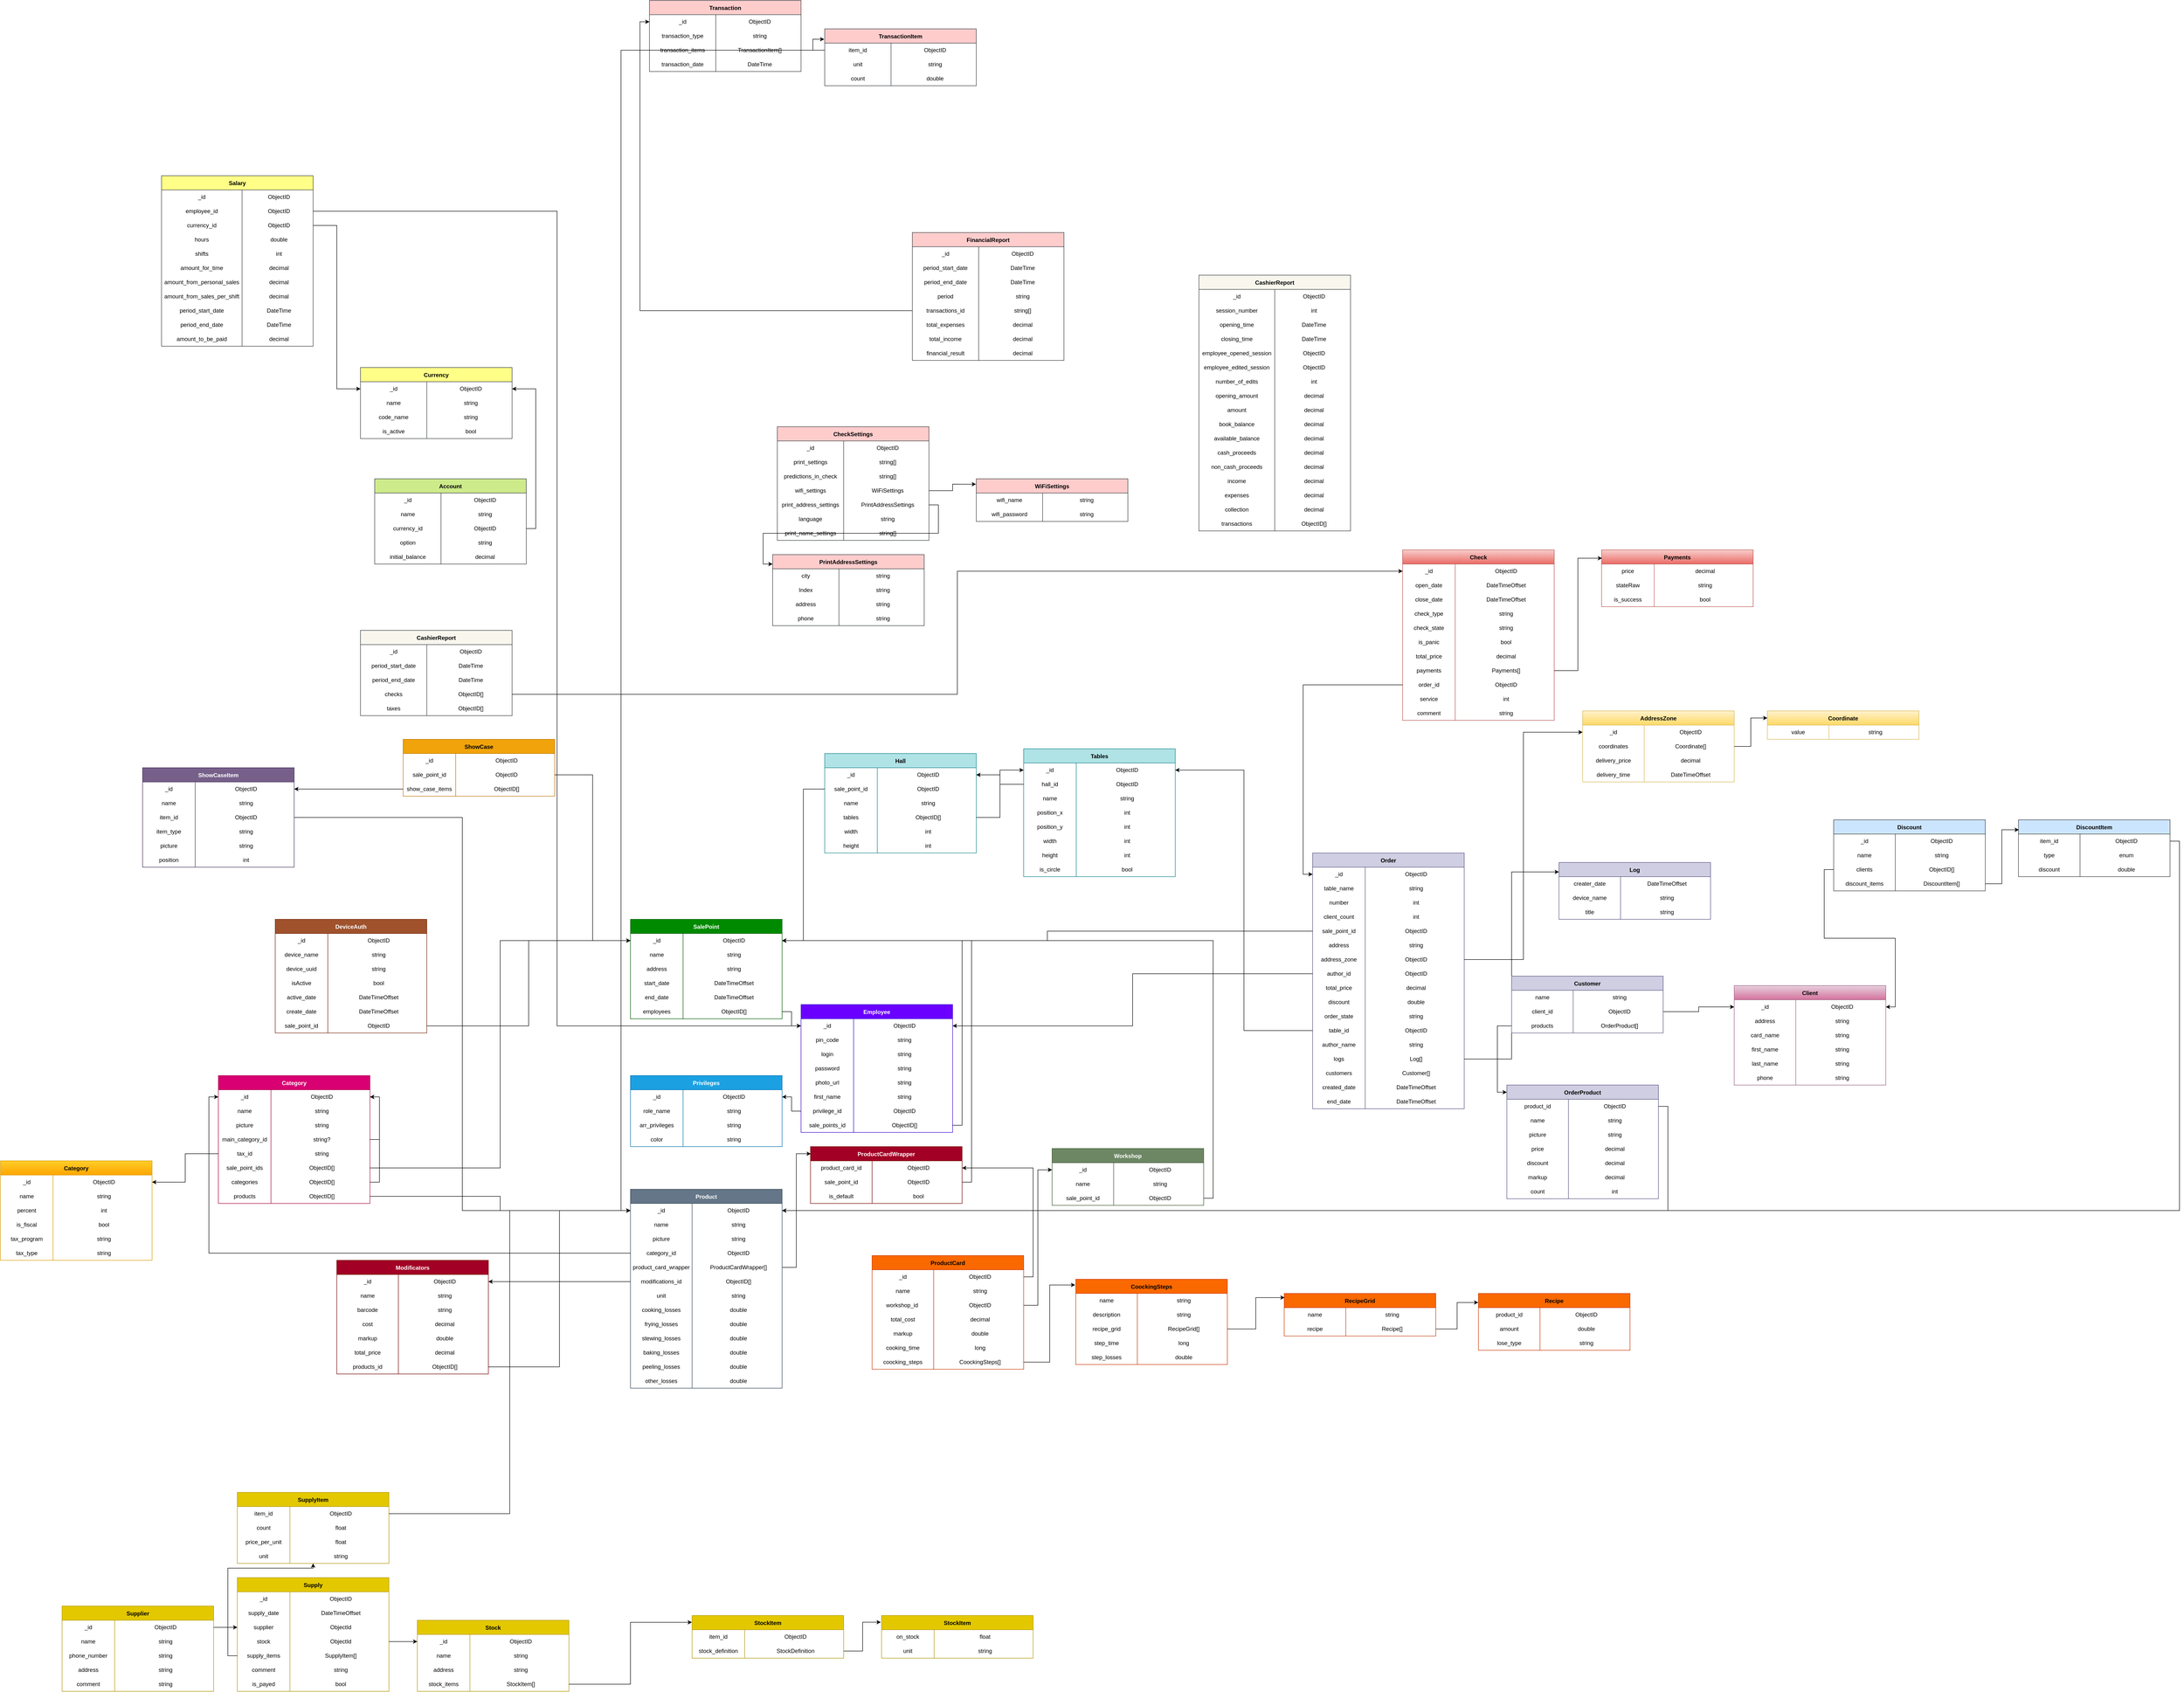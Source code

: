 <mxfile version="20.8.19" type="github">
  <diagram id="C5RBs43oDa-KdzZeNtuy" name="Page-1">
    <mxGraphModel dx="3654" dy="3416" grid="1" gridSize="10" guides="1" tooltips="1" connect="1" arrows="1" fold="1" page="1" pageScale="1" pageWidth="827" pageHeight="1169" math="0" shadow="0">
      <root>
        <mxCell id="WIyWlLk6GJQsqaUBKTNV-0" />
        <mxCell id="WIyWlLk6GJQsqaUBKTNV-1" parent="WIyWlLk6GJQsqaUBKTNV-0" />
        <mxCell id="2R93lKAkQ-TtFPTku6nc-16" value="Category" style="shape=table;startSize=30;container=1;collapsible=0;childLayout=tableLayout;fixedRows=1;rowLines=0;fontStyle=1;fillColor=#d80073;fontColor=#ffffff;strokeColor=#A50040;" vertex="1" parent="WIyWlLk6GJQsqaUBKTNV-1">
          <mxGeometry x="-1210" y="310" width="320" height="270" as="geometry" />
        </mxCell>
        <mxCell id="2R93lKAkQ-TtFPTku6nc-17" value="" style="shape=tableRow;horizontal=0;startSize=0;swimlaneHead=0;swimlaneBody=0;top=0;left=0;bottom=0;right=0;collapsible=0;dropTarget=0;fillColor=none;points=[[0,0.5],[1,0.5]];portConstraint=eastwest;" vertex="1" parent="2R93lKAkQ-TtFPTku6nc-16">
          <mxGeometry y="30" width="320" height="30" as="geometry" />
        </mxCell>
        <mxCell id="2R93lKAkQ-TtFPTku6nc-18" value="_id" style="shape=partialRectangle;html=1;whiteSpace=wrap;connectable=0;fillColor=none;top=0;left=0;bottom=0;right=0;overflow=hidden;pointerEvents=1;" vertex="1" parent="2R93lKAkQ-TtFPTku6nc-17">
          <mxGeometry width="111" height="30" as="geometry">
            <mxRectangle width="111" height="30" as="alternateBounds" />
          </mxGeometry>
        </mxCell>
        <mxCell id="2R93lKAkQ-TtFPTku6nc-19" value="ObjectID" style="shape=partialRectangle;html=1;whiteSpace=wrap;connectable=0;fillColor=none;top=0;left=0;bottom=0;right=0;align=center;spacingLeft=6;overflow=hidden;" vertex="1" parent="2R93lKAkQ-TtFPTku6nc-17">
          <mxGeometry x="111" width="209" height="30" as="geometry">
            <mxRectangle width="209" height="30" as="alternateBounds" />
          </mxGeometry>
        </mxCell>
        <mxCell id="2R93lKAkQ-TtFPTku6nc-20" value="" style="shape=tableRow;horizontal=0;startSize=0;swimlaneHead=0;swimlaneBody=0;top=0;left=0;bottom=0;right=0;collapsible=0;dropTarget=0;fillColor=none;points=[[0,0.5],[1,0.5]];portConstraint=eastwest;" vertex="1" parent="2R93lKAkQ-TtFPTku6nc-16">
          <mxGeometry y="60" width="320" height="30" as="geometry" />
        </mxCell>
        <mxCell id="2R93lKAkQ-TtFPTku6nc-21" value="name" style="shape=partialRectangle;html=1;whiteSpace=wrap;connectable=0;fillColor=none;top=0;left=0;bottom=0;right=0;overflow=hidden;" vertex="1" parent="2R93lKAkQ-TtFPTku6nc-20">
          <mxGeometry width="111" height="30" as="geometry">
            <mxRectangle width="111" height="30" as="alternateBounds" />
          </mxGeometry>
        </mxCell>
        <mxCell id="2R93lKAkQ-TtFPTku6nc-22" value="string" style="shape=partialRectangle;html=1;whiteSpace=wrap;connectable=0;fillColor=none;top=0;left=0;bottom=0;right=0;align=center;spacingLeft=6;overflow=hidden;" vertex="1" parent="2R93lKAkQ-TtFPTku6nc-20">
          <mxGeometry x="111" width="209" height="30" as="geometry">
            <mxRectangle width="209" height="30" as="alternateBounds" />
          </mxGeometry>
        </mxCell>
        <mxCell id="2R93lKAkQ-TtFPTku6nc-23" value="" style="shape=tableRow;horizontal=0;startSize=0;swimlaneHead=0;swimlaneBody=0;top=0;left=0;bottom=0;right=0;collapsible=0;dropTarget=0;fillColor=none;points=[[0,0.5],[1,0.5]];portConstraint=eastwest;" vertex="1" parent="2R93lKAkQ-TtFPTku6nc-16">
          <mxGeometry y="90" width="320" height="30" as="geometry" />
        </mxCell>
        <mxCell id="2R93lKAkQ-TtFPTku6nc-24" value="picture" style="shape=partialRectangle;html=1;whiteSpace=wrap;connectable=0;fillColor=none;top=0;left=0;bottom=0;right=0;overflow=hidden;" vertex="1" parent="2R93lKAkQ-TtFPTku6nc-23">
          <mxGeometry width="111" height="30" as="geometry">
            <mxRectangle width="111" height="30" as="alternateBounds" />
          </mxGeometry>
        </mxCell>
        <mxCell id="2R93lKAkQ-TtFPTku6nc-25" value="string" style="shape=partialRectangle;html=1;whiteSpace=wrap;connectable=0;fillColor=none;top=0;left=0;bottom=0;right=0;align=center;spacingLeft=6;overflow=hidden;" vertex="1" parent="2R93lKAkQ-TtFPTku6nc-23">
          <mxGeometry x="111" width="209" height="30" as="geometry">
            <mxRectangle width="209" height="30" as="alternateBounds" />
          </mxGeometry>
        </mxCell>
        <mxCell id="2R93lKAkQ-TtFPTku6nc-26" value="" style="shape=tableRow;horizontal=0;startSize=0;swimlaneHead=0;swimlaneBody=0;top=0;left=0;bottom=0;right=0;collapsible=0;dropTarget=0;fillColor=none;points=[[0,0.5],[1,0.5]];portConstraint=eastwest;" vertex="1" parent="2R93lKAkQ-TtFPTku6nc-16">
          <mxGeometry y="120" width="320" height="30" as="geometry" />
        </mxCell>
        <mxCell id="2R93lKAkQ-TtFPTku6nc-27" value="main_category_id" style="shape=partialRectangle;html=1;whiteSpace=wrap;connectable=0;fillColor=none;top=0;left=0;bottom=0;right=0;overflow=hidden;" vertex="1" parent="2R93lKAkQ-TtFPTku6nc-26">
          <mxGeometry width="111" height="30" as="geometry">
            <mxRectangle width="111" height="30" as="alternateBounds" />
          </mxGeometry>
        </mxCell>
        <mxCell id="2R93lKAkQ-TtFPTku6nc-28" value="string?" style="shape=partialRectangle;html=1;whiteSpace=wrap;connectable=0;fillColor=none;top=0;left=0;bottom=0;right=0;align=center;spacingLeft=6;overflow=hidden;" vertex="1" parent="2R93lKAkQ-TtFPTku6nc-26">
          <mxGeometry x="111" width="209" height="30" as="geometry">
            <mxRectangle width="209" height="30" as="alternateBounds" />
          </mxGeometry>
        </mxCell>
        <mxCell id="2R93lKAkQ-TtFPTku6nc-29" value="" style="shape=tableRow;horizontal=0;startSize=0;swimlaneHead=0;swimlaneBody=0;top=0;left=0;bottom=0;right=0;collapsible=0;dropTarget=0;fillColor=none;points=[[0,0.5],[1,0.5]];portConstraint=eastwest;" vertex="1" parent="2R93lKAkQ-TtFPTku6nc-16">
          <mxGeometry y="150" width="320" height="30" as="geometry" />
        </mxCell>
        <mxCell id="2R93lKAkQ-TtFPTku6nc-30" value="tax_id" style="shape=partialRectangle;html=1;whiteSpace=wrap;connectable=0;fillColor=none;top=0;left=0;bottom=0;right=0;overflow=hidden;" vertex="1" parent="2R93lKAkQ-TtFPTku6nc-29">
          <mxGeometry width="111" height="30" as="geometry">
            <mxRectangle width="111" height="30" as="alternateBounds" />
          </mxGeometry>
        </mxCell>
        <mxCell id="2R93lKAkQ-TtFPTku6nc-31" value="string" style="shape=partialRectangle;html=1;whiteSpace=wrap;connectable=0;fillColor=none;top=0;left=0;bottom=0;right=0;align=center;spacingLeft=6;overflow=hidden;" vertex="1" parent="2R93lKAkQ-TtFPTku6nc-29">
          <mxGeometry x="111" width="209" height="30" as="geometry">
            <mxRectangle width="209" height="30" as="alternateBounds" />
          </mxGeometry>
        </mxCell>
        <mxCell id="2R93lKAkQ-TtFPTku6nc-32" value="" style="shape=tableRow;horizontal=0;startSize=0;swimlaneHead=0;swimlaneBody=0;top=0;left=0;bottom=0;right=0;collapsible=0;dropTarget=0;fillColor=none;points=[[0,0.5],[1,0.5]];portConstraint=eastwest;" vertex="1" parent="2R93lKAkQ-TtFPTku6nc-16">
          <mxGeometry y="180" width="320" height="30" as="geometry" />
        </mxCell>
        <mxCell id="2R93lKAkQ-TtFPTku6nc-33" value="sale_point_ids" style="shape=partialRectangle;html=1;whiteSpace=wrap;connectable=0;fillColor=none;top=0;left=0;bottom=0;right=0;overflow=hidden;" vertex="1" parent="2R93lKAkQ-TtFPTku6nc-32">
          <mxGeometry width="111" height="30" as="geometry">
            <mxRectangle width="111" height="30" as="alternateBounds" />
          </mxGeometry>
        </mxCell>
        <mxCell id="2R93lKAkQ-TtFPTku6nc-34" value="ObjectID[]" style="shape=partialRectangle;html=1;whiteSpace=wrap;connectable=0;fillColor=none;top=0;left=0;bottom=0;right=0;align=center;spacingLeft=6;overflow=hidden;" vertex="1" parent="2R93lKAkQ-TtFPTku6nc-32">
          <mxGeometry x="111" width="209" height="30" as="geometry">
            <mxRectangle width="209" height="30" as="alternateBounds" />
          </mxGeometry>
        </mxCell>
        <mxCell id="2R93lKAkQ-TtFPTku6nc-35" value="" style="shape=tableRow;horizontal=0;startSize=0;swimlaneHead=0;swimlaneBody=0;top=0;left=0;bottom=0;right=0;collapsible=0;dropTarget=0;fillColor=none;points=[[0,0.5],[1,0.5]];portConstraint=eastwest;" vertex="1" parent="2R93lKAkQ-TtFPTku6nc-16">
          <mxGeometry y="210" width="320" height="30" as="geometry" />
        </mxCell>
        <mxCell id="2R93lKAkQ-TtFPTku6nc-36" value="categories" style="shape=partialRectangle;html=1;whiteSpace=wrap;connectable=0;fillColor=none;top=0;left=0;bottom=0;right=0;overflow=hidden;" vertex="1" parent="2R93lKAkQ-TtFPTku6nc-35">
          <mxGeometry width="111" height="30" as="geometry">
            <mxRectangle width="111" height="30" as="alternateBounds" />
          </mxGeometry>
        </mxCell>
        <mxCell id="2R93lKAkQ-TtFPTku6nc-37" value="ObjectID[]" style="shape=partialRectangle;html=1;whiteSpace=wrap;connectable=0;fillColor=none;top=0;left=0;bottom=0;right=0;align=center;spacingLeft=6;overflow=hidden;" vertex="1" parent="2R93lKAkQ-TtFPTku6nc-35">
          <mxGeometry x="111" width="209" height="30" as="geometry">
            <mxRectangle width="209" height="30" as="alternateBounds" />
          </mxGeometry>
        </mxCell>
        <mxCell id="2R93lKAkQ-TtFPTku6nc-38" value="" style="shape=tableRow;horizontal=0;startSize=0;swimlaneHead=0;swimlaneBody=0;top=0;left=0;bottom=0;right=0;collapsible=0;dropTarget=0;fillColor=none;points=[[0,0.5],[1,0.5]];portConstraint=eastwest;" vertex="1" parent="2R93lKAkQ-TtFPTku6nc-16">
          <mxGeometry y="240" width="320" height="30" as="geometry" />
        </mxCell>
        <mxCell id="2R93lKAkQ-TtFPTku6nc-39" value="products" style="shape=partialRectangle;html=1;whiteSpace=wrap;connectable=0;fillColor=none;top=0;left=0;bottom=0;right=0;overflow=hidden;" vertex="1" parent="2R93lKAkQ-TtFPTku6nc-38">
          <mxGeometry width="111" height="30" as="geometry">
            <mxRectangle width="111" height="30" as="alternateBounds" />
          </mxGeometry>
        </mxCell>
        <mxCell id="2R93lKAkQ-TtFPTku6nc-40" value="ObjectID[]" style="shape=partialRectangle;html=1;whiteSpace=wrap;connectable=0;fillColor=none;top=0;left=0;bottom=0;right=0;align=center;spacingLeft=6;overflow=hidden;" vertex="1" parent="2R93lKAkQ-TtFPTku6nc-38">
          <mxGeometry x="111" width="209" height="30" as="geometry">
            <mxRectangle width="209" height="30" as="alternateBounds" />
          </mxGeometry>
        </mxCell>
        <mxCell id="2R93lKAkQ-TtFPTku6nc-784" style="edgeStyle=orthogonalEdgeStyle;rounded=0;orthogonalLoop=1;jettySize=auto;html=1;exitX=1;exitY=0.5;exitDx=0;exitDy=0;entryX=1;entryY=0.5;entryDx=0;entryDy=0;" edge="1" parent="2R93lKAkQ-TtFPTku6nc-16" source="2R93lKAkQ-TtFPTku6nc-26" target="2R93lKAkQ-TtFPTku6nc-17">
          <mxGeometry relative="1" as="geometry" />
        </mxCell>
        <mxCell id="2R93lKAkQ-TtFPTku6nc-91" value="SalePoint" style="shape=table;startSize=30;container=1;collapsible=0;childLayout=tableLayout;fixedRows=1;rowLines=0;fontStyle=1;fillColor=#008a00;fontColor=#ffffff;strokeColor=#005700;" vertex="1" parent="WIyWlLk6GJQsqaUBKTNV-1">
          <mxGeometry x="-340" y="-20" width="320" height="210" as="geometry" />
        </mxCell>
        <mxCell id="2R93lKAkQ-TtFPTku6nc-92" value="" style="shape=tableRow;horizontal=0;startSize=0;swimlaneHead=0;swimlaneBody=0;top=0;left=0;bottom=0;right=0;collapsible=0;dropTarget=0;fillColor=none;points=[[0,0.5],[1,0.5]];portConstraint=eastwest;flipV=0;flipH=1;swimlaneFillColor=none;" vertex="1" parent="2R93lKAkQ-TtFPTku6nc-91">
          <mxGeometry y="30" width="320" height="30" as="geometry" />
        </mxCell>
        <mxCell id="2R93lKAkQ-TtFPTku6nc-93" value="_id" style="shape=partialRectangle;html=1;whiteSpace=wrap;connectable=0;fillColor=none;top=0;left=0;bottom=0;right=0;overflow=hidden;pointerEvents=1;" vertex="1" parent="2R93lKAkQ-TtFPTku6nc-92">
          <mxGeometry width="111" height="30" as="geometry">
            <mxRectangle width="111" height="30" as="alternateBounds" />
          </mxGeometry>
        </mxCell>
        <mxCell id="2R93lKAkQ-TtFPTku6nc-94" value="ObjectID" style="shape=partialRectangle;html=1;whiteSpace=wrap;connectable=0;fillColor=none;top=0;left=0;bottom=0;right=0;align=center;spacingLeft=6;overflow=hidden;" vertex="1" parent="2R93lKAkQ-TtFPTku6nc-92">
          <mxGeometry x="111" width="209" height="30" as="geometry">
            <mxRectangle width="209" height="30" as="alternateBounds" />
          </mxGeometry>
        </mxCell>
        <mxCell id="2R93lKAkQ-TtFPTku6nc-95" value="" style="shape=tableRow;horizontal=0;startSize=0;swimlaneHead=0;swimlaneBody=0;top=0;left=0;bottom=0;right=0;collapsible=0;dropTarget=0;fillColor=none;points=[[0,0.5],[1,0.5]];portConstraint=eastwest;" vertex="1" parent="2R93lKAkQ-TtFPTku6nc-91">
          <mxGeometry y="60" width="320" height="30" as="geometry" />
        </mxCell>
        <mxCell id="2R93lKAkQ-TtFPTku6nc-96" value="name" style="shape=partialRectangle;html=1;whiteSpace=wrap;connectable=0;fillColor=none;top=0;left=0;bottom=0;right=0;overflow=hidden;" vertex="1" parent="2R93lKAkQ-TtFPTku6nc-95">
          <mxGeometry width="111" height="30" as="geometry">
            <mxRectangle width="111" height="30" as="alternateBounds" />
          </mxGeometry>
        </mxCell>
        <mxCell id="2R93lKAkQ-TtFPTku6nc-97" value="string" style="shape=partialRectangle;html=1;whiteSpace=wrap;connectable=0;fillColor=none;top=0;left=0;bottom=0;right=0;align=center;spacingLeft=6;overflow=hidden;" vertex="1" parent="2R93lKAkQ-TtFPTku6nc-95">
          <mxGeometry x="111" width="209" height="30" as="geometry">
            <mxRectangle width="209" height="30" as="alternateBounds" />
          </mxGeometry>
        </mxCell>
        <mxCell id="2R93lKAkQ-TtFPTku6nc-98" value="" style="shape=tableRow;horizontal=0;startSize=0;swimlaneHead=0;swimlaneBody=0;top=0;left=0;bottom=0;right=0;collapsible=0;dropTarget=0;fillColor=none;points=[[0,0.5],[1,0.5]];portConstraint=eastwest;" vertex="1" parent="2R93lKAkQ-TtFPTku6nc-91">
          <mxGeometry y="90" width="320" height="30" as="geometry" />
        </mxCell>
        <mxCell id="2R93lKAkQ-TtFPTku6nc-99" value="address" style="shape=partialRectangle;html=1;whiteSpace=wrap;connectable=0;fillColor=none;top=0;left=0;bottom=0;right=0;overflow=hidden;" vertex="1" parent="2R93lKAkQ-TtFPTku6nc-98">
          <mxGeometry width="111" height="30" as="geometry">
            <mxRectangle width="111" height="30" as="alternateBounds" />
          </mxGeometry>
        </mxCell>
        <mxCell id="2R93lKAkQ-TtFPTku6nc-100" value="string" style="shape=partialRectangle;html=1;whiteSpace=wrap;connectable=0;fillColor=none;top=0;left=0;bottom=0;right=0;align=center;spacingLeft=6;overflow=hidden;" vertex="1" parent="2R93lKAkQ-TtFPTku6nc-98">
          <mxGeometry x="111" width="209" height="30" as="geometry">
            <mxRectangle width="209" height="30" as="alternateBounds" />
          </mxGeometry>
        </mxCell>
        <mxCell id="2R93lKAkQ-TtFPTku6nc-101" value="" style="shape=tableRow;horizontal=0;startSize=0;swimlaneHead=0;swimlaneBody=0;top=0;left=0;bottom=0;right=0;collapsible=0;dropTarget=0;fillColor=none;points=[[0,0.5],[1,0.5]];portConstraint=eastwest;" vertex="1" parent="2R93lKAkQ-TtFPTku6nc-91">
          <mxGeometry y="120" width="320" height="30" as="geometry" />
        </mxCell>
        <mxCell id="2R93lKAkQ-TtFPTku6nc-102" value="start_date" style="shape=partialRectangle;html=1;whiteSpace=wrap;connectable=0;fillColor=none;top=0;left=0;bottom=0;right=0;overflow=hidden;" vertex="1" parent="2R93lKAkQ-TtFPTku6nc-101">
          <mxGeometry width="111" height="30" as="geometry">
            <mxRectangle width="111" height="30" as="alternateBounds" />
          </mxGeometry>
        </mxCell>
        <mxCell id="2R93lKAkQ-TtFPTku6nc-103" value="DateTimeOffset" style="shape=partialRectangle;html=1;whiteSpace=wrap;connectable=0;fillColor=none;top=0;left=0;bottom=0;right=0;align=center;spacingLeft=6;overflow=hidden;" vertex="1" parent="2R93lKAkQ-TtFPTku6nc-101">
          <mxGeometry x="111" width="209" height="30" as="geometry">
            <mxRectangle width="209" height="30" as="alternateBounds" />
          </mxGeometry>
        </mxCell>
        <mxCell id="2R93lKAkQ-TtFPTku6nc-104" value="" style="shape=tableRow;horizontal=0;startSize=0;swimlaneHead=0;swimlaneBody=0;top=0;left=0;bottom=0;right=0;collapsible=0;dropTarget=0;fillColor=none;points=[[0,0.5],[1,0.5]];portConstraint=eastwest;" vertex="1" parent="2R93lKAkQ-TtFPTku6nc-91">
          <mxGeometry y="150" width="320" height="30" as="geometry" />
        </mxCell>
        <mxCell id="2R93lKAkQ-TtFPTku6nc-105" value="end_date" style="shape=partialRectangle;html=1;whiteSpace=wrap;connectable=0;fillColor=none;top=0;left=0;bottom=0;right=0;overflow=hidden;" vertex="1" parent="2R93lKAkQ-TtFPTku6nc-104">
          <mxGeometry width="111" height="30" as="geometry">
            <mxRectangle width="111" height="30" as="alternateBounds" />
          </mxGeometry>
        </mxCell>
        <mxCell id="2R93lKAkQ-TtFPTku6nc-106" value="DateTimeOffset" style="shape=partialRectangle;html=1;whiteSpace=wrap;connectable=0;fillColor=none;top=0;left=0;bottom=0;right=0;align=center;spacingLeft=6;overflow=hidden;" vertex="1" parent="2R93lKAkQ-TtFPTku6nc-104">
          <mxGeometry x="111" width="209" height="30" as="geometry">
            <mxRectangle width="209" height="30" as="alternateBounds" />
          </mxGeometry>
        </mxCell>
        <mxCell id="2R93lKAkQ-TtFPTku6nc-113" value="" style="shape=tableRow;horizontal=0;startSize=0;swimlaneHead=0;swimlaneBody=0;top=0;left=0;bottom=0;right=0;collapsible=0;dropTarget=0;fillColor=none;points=[[0,0.5],[1,0.5]];portConstraint=eastwest;" vertex="1" parent="2R93lKAkQ-TtFPTku6nc-91">
          <mxGeometry y="180" width="320" height="30" as="geometry" />
        </mxCell>
        <mxCell id="2R93lKAkQ-TtFPTku6nc-114" value="employees" style="shape=partialRectangle;html=1;whiteSpace=wrap;connectable=0;fillColor=none;top=0;left=0;bottom=0;right=0;overflow=hidden;" vertex="1" parent="2R93lKAkQ-TtFPTku6nc-113">
          <mxGeometry width="111" height="30" as="geometry">
            <mxRectangle width="111" height="30" as="alternateBounds" />
          </mxGeometry>
        </mxCell>
        <mxCell id="2R93lKAkQ-TtFPTku6nc-115" value="ObjectID[]" style="shape=partialRectangle;html=1;whiteSpace=wrap;connectable=0;fillColor=none;top=0;left=0;bottom=0;right=0;align=center;spacingLeft=6;overflow=hidden;" vertex="1" parent="2R93lKAkQ-TtFPTku6nc-113">
          <mxGeometry x="111" width="209" height="30" as="geometry">
            <mxRectangle width="209" height="30" as="alternateBounds" />
          </mxGeometry>
        </mxCell>
        <mxCell id="2R93lKAkQ-TtFPTku6nc-199" value="" style="edgeStyle=orthogonalEdgeStyle;rounded=0;orthogonalLoop=1;jettySize=auto;html=1;entryX=0.002;entryY=0.125;entryDx=0;entryDy=0;entryPerimeter=0;" edge="1" parent="WIyWlLk6GJQsqaUBKTNV-1" source="2R93lKAkQ-TtFPTku6nc-131" target="2R93lKAkQ-TtFPTku6nc-159">
          <mxGeometry relative="1" as="geometry" />
        </mxCell>
        <mxCell id="2R93lKAkQ-TtFPTku6nc-118" value="Product" style="shape=table;startSize=30;container=1;collapsible=0;childLayout=tableLayout;fixedRows=1;rowLines=0;fontStyle=1;fillColor=#647687;strokeColor=#314354;fontColor=#ffffff;" vertex="1" parent="WIyWlLk6GJQsqaUBKTNV-1">
          <mxGeometry x="-340" y="550" width="320" height="420" as="geometry" />
        </mxCell>
        <mxCell id="2R93lKAkQ-TtFPTku6nc-119" value="" style="shape=tableRow;horizontal=0;startSize=0;swimlaneHead=0;swimlaneBody=0;top=0;left=0;bottom=0;right=0;collapsible=0;dropTarget=0;fillColor=none;points=[[0,0.5],[1,0.5]];portConstraint=eastwest;" vertex="1" parent="2R93lKAkQ-TtFPTku6nc-118">
          <mxGeometry y="30" width="320" height="30" as="geometry" />
        </mxCell>
        <mxCell id="2R93lKAkQ-TtFPTku6nc-120" value="_id" style="shape=partialRectangle;html=1;whiteSpace=wrap;connectable=0;fillColor=none;top=0;left=0;bottom=0;right=0;overflow=hidden;pointerEvents=1;" vertex="1" parent="2R93lKAkQ-TtFPTku6nc-119">
          <mxGeometry width="130" height="30" as="geometry">
            <mxRectangle width="130" height="30" as="alternateBounds" />
          </mxGeometry>
        </mxCell>
        <mxCell id="2R93lKAkQ-TtFPTku6nc-121" value="ObjectID" style="shape=partialRectangle;html=1;whiteSpace=wrap;connectable=0;fillColor=none;top=0;left=0;bottom=0;right=0;align=center;spacingLeft=6;overflow=hidden;" vertex="1" parent="2R93lKAkQ-TtFPTku6nc-119">
          <mxGeometry x="130" width="190" height="30" as="geometry">
            <mxRectangle width="190" height="30" as="alternateBounds" />
          </mxGeometry>
        </mxCell>
        <mxCell id="2R93lKAkQ-TtFPTku6nc-122" value="" style="shape=tableRow;horizontal=0;startSize=0;swimlaneHead=0;swimlaneBody=0;top=0;left=0;bottom=0;right=0;collapsible=0;dropTarget=0;fillColor=none;points=[[0,0.5],[1,0.5]];portConstraint=eastwest;" vertex="1" parent="2R93lKAkQ-TtFPTku6nc-118">
          <mxGeometry y="60" width="320" height="30" as="geometry" />
        </mxCell>
        <mxCell id="2R93lKAkQ-TtFPTku6nc-123" value="name" style="shape=partialRectangle;html=1;whiteSpace=wrap;connectable=0;fillColor=none;top=0;left=0;bottom=0;right=0;overflow=hidden;" vertex="1" parent="2R93lKAkQ-TtFPTku6nc-122">
          <mxGeometry width="130" height="30" as="geometry">
            <mxRectangle width="130" height="30" as="alternateBounds" />
          </mxGeometry>
        </mxCell>
        <mxCell id="2R93lKAkQ-TtFPTku6nc-124" value="string" style="shape=partialRectangle;html=1;whiteSpace=wrap;connectable=0;fillColor=none;top=0;left=0;bottom=0;right=0;align=center;spacingLeft=6;overflow=hidden;" vertex="1" parent="2R93lKAkQ-TtFPTku6nc-122">
          <mxGeometry x="130" width="190" height="30" as="geometry">
            <mxRectangle width="190" height="30" as="alternateBounds" />
          </mxGeometry>
        </mxCell>
        <mxCell id="2R93lKAkQ-TtFPTku6nc-125" value="" style="shape=tableRow;horizontal=0;startSize=0;swimlaneHead=0;swimlaneBody=0;top=0;left=0;bottom=0;right=0;collapsible=0;dropTarget=0;fillColor=none;points=[[0,0.5],[1,0.5]];portConstraint=eastwest;" vertex="1" parent="2R93lKAkQ-TtFPTku6nc-118">
          <mxGeometry y="90" width="320" height="30" as="geometry" />
        </mxCell>
        <mxCell id="2R93lKAkQ-TtFPTku6nc-126" value="picture" style="shape=partialRectangle;html=1;whiteSpace=wrap;connectable=0;fillColor=none;top=0;left=0;bottom=0;right=0;overflow=hidden;" vertex="1" parent="2R93lKAkQ-TtFPTku6nc-125">
          <mxGeometry width="130" height="30" as="geometry">
            <mxRectangle width="130" height="30" as="alternateBounds" />
          </mxGeometry>
        </mxCell>
        <mxCell id="2R93lKAkQ-TtFPTku6nc-127" value="string" style="shape=partialRectangle;html=1;whiteSpace=wrap;connectable=0;fillColor=none;top=0;left=0;bottom=0;right=0;align=center;spacingLeft=6;overflow=hidden;" vertex="1" parent="2R93lKAkQ-TtFPTku6nc-125">
          <mxGeometry x="130" width="190" height="30" as="geometry">
            <mxRectangle width="190" height="30" as="alternateBounds" />
          </mxGeometry>
        </mxCell>
        <mxCell id="2R93lKAkQ-TtFPTku6nc-128" value="" style="shape=tableRow;horizontal=0;startSize=0;swimlaneHead=0;swimlaneBody=0;top=0;left=0;bottom=0;right=0;collapsible=0;dropTarget=0;fillColor=none;points=[[0,0.5],[1,0.5]];portConstraint=eastwest;" vertex="1" parent="2R93lKAkQ-TtFPTku6nc-118">
          <mxGeometry y="120" width="320" height="30" as="geometry" />
        </mxCell>
        <mxCell id="2R93lKAkQ-TtFPTku6nc-129" value="category_id" style="shape=partialRectangle;html=1;whiteSpace=wrap;connectable=0;fillColor=none;top=0;left=0;bottom=0;right=0;overflow=hidden;" vertex="1" parent="2R93lKAkQ-TtFPTku6nc-128">
          <mxGeometry width="130" height="30" as="geometry">
            <mxRectangle width="130" height="30" as="alternateBounds" />
          </mxGeometry>
        </mxCell>
        <mxCell id="2R93lKAkQ-TtFPTku6nc-130" value="ObjectID" style="shape=partialRectangle;html=1;whiteSpace=wrap;connectable=0;fillColor=none;top=0;left=0;bottom=0;right=0;align=center;spacingLeft=6;overflow=hidden;" vertex="1" parent="2R93lKAkQ-TtFPTku6nc-128">
          <mxGeometry x="130" width="190" height="30" as="geometry">
            <mxRectangle width="190" height="30" as="alternateBounds" />
          </mxGeometry>
        </mxCell>
        <mxCell id="2R93lKAkQ-TtFPTku6nc-131" value="" style="shape=tableRow;horizontal=0;startSize=0;swimlaneHead=0;swimlaneBody=0;top=0;left=0;bottom=0;right=0;collapsible=0;dropTarget=0;fillColor=none;points=[[0,0.5],[1,0.5]];portConstraint=eastwest;" vertex="1" parent="2R93lKAkQ-TtFPTku6nc-118">
          <mxGeometry y="150" width="320" height="30" as="geometry" />
        </mxCell>
        <mxCell id="2R93lKAkQ-TtFPTku6nc-132" value="product_card_wrapper" style="shape=partialRectangle;html=1;whiteSpace=wrap;connectable=0;fillColor=none;top=0;left=0;bottom=0;right=0;overflow=hidden;" vertex="1" parent="2R93lKAkQ-TtFPTku6nc-131">
          <mxGeometry width="130" height="30" as="geometry">
            <mxRectangle width="130" height="30" as="alternateBounds" />
          </mxGeometry>
        </mxCell>
        <mxCell id="2R93lKAkQ-TtFPTku6nc-133" value="ProductCardWrapper[]" style="shape=partialRectangle;html=1;whiteSpace=wrap;connectable=0;fillColor=none;top=0;left=0;bottom=0;right=0;align=center;spacingLeft=6;overflow=hidden;" vertex="1" parent="2R93lKAkQ-TtFPTku6nc-131">
          <mxGeometry x="130" width="190" height="30" as="geometry">
            <mxRectangle width="190" height="30" as="alternateBounds" />
          </mxGeometry>
        </mxCell>
        <mxCell id="2R93lKAkQ-TtFPTku6nc-134" value="" style="shape=tableRow;horizontal=0;startSize=0;swimlaneHead=0;swimlaneBody=0;top=0;left=0;bottom=0;right=0;collapsible=0;dropTarget=0;fillColor=none;points=[[0,0.5],[1,0.5]];portConstraint=eastwest;" vertex="1" parent="2R93lKAkQ-TtFPTku6nc-118">
          <mxGeometry y="180" width="320" height="30" as="geometry" />
        </mxCell>
        <mxCell id="2R93lKAkQ-TtFPTku6nc-135" value="modifications_id" style="shape=partialRectangle;html=1;whiteSpace=wrap;connectable=0;fillColor=none;top=0;left=0;bottom=0;right=0;overflow=hidden;" vertex="1" parent="2R93lKAkQ-TtFPTku6nc-134">
          <mxGeometry width="130" height="30" as="geometry">
            <mxRectangle width="130" height="30" as="alternateBounds" />
          </mxGeometry>
        </mxCell>
        <mxCell id="2R93lKAkQ-TtFPTku6nc-136" value="ObjectID[]" style="shape=partialRectangle;html=1;whiteSpace=wrap;connectable=0;fillColor=none;top=0;left=0;bottom=0;right=0;align=center;spacingLeft=6;overflow=hidden;" vertex="1" parent="2R93lKAkQ-TtFPTku6nc-134">
          <mxGeometry x="130" width="190" height="30" as="geometry">
            <mxRectangle width="190" height="30" as="alternateBounds" />
          </mxGeometry>
        </mxCell>
        <mxCell id="2R93lKAkQ-TtFPTku6nc-137" value="" style="shape=tableRow;horizontal=0;startSize=0;swimlaneHead=0;swimlaneBody=0;top=0;left=0;bottom=0;right=0;collapsible=0;dropTarget=0;fillColor=none;points=[[0,0.5],[1,0.5]];portConstraint=eastwest;" vertex="1" parent="2R93lKAkQ-TtFPTku6nc-118">
          <mxGeometry y="210" width="320" height="30" as="geometry" />
        </mxCell>
        <mxCell id="2R93lKAkQ-TtFPTku6nc-138" value="unit" style="shape=partialRectangle;html=1;whiteSpace=wrap;connectable=0;fillColor=none;top=0;left=0;bottom=0;right=0;overflow=hidden;" vertex="1" parent="2R93lKAkQ-TtFPTku6nc-137">
          <mxGeometry width="130" height="30" as="geometry">
            <mxRectangle width="130" height="30" as="alternateBounds" />
          </mxGeometry>
        </mxCell>
        <mxCell id="2R93lKAkQ-TtFPTku6nc-139" value="string" style="shape=partialRectangle;html=1;whiteSpace=wrap;connectable=0;fillColor=none;top=0;left=0;bottom=0;right=0;align=center;spacingLeft=6;overflow=hidden;" vertex="1" parent="2R93lKAkQ-TtFPTku6nc-137">
          <mxGeometry x="130" width="190" height="30" as="geometry">
            <mxRectangle width="190" height="30" as="alternateBounds" />
          </mxGeometry>
        </mxCell>
        <mxCell id="2R93lKAkQ-TtFPTku6nc-140" value="" style="shape=tableRow;horizontal=0;startSize=0;swimlaneHead=0;swimlaneBody=0;top=0;left=0;bottom=0;right=0;collapsible=0;dropTarget=0;fillColor=none;points=[[0,0.5],[1,0.5]];portConstraint=eastwest;" vertex="1" parent="2R93lKAkQ-TtFPTku6nc-118">
          <mxGeometry y="240" width="320" height="30" as="geometry" />
        </mxCell>
        <mxCell id="2R93lKAkQ-TtFPTku6nc-141" value="cooking_losses" style="shape=partialRectangle;html=1;whiteSpace=wrap;connectable=0;fillColor=none;top=0;left=0;bottom=0;right=0;overflow=hidden;" vertex="1" parent="2R93lKAkQ-TtFPTku6nc-140">
          <mxGeometry width="130" height="30" as="geometry">
            <mxRectangle width="130" height="30" as="alternateBounds" />
          </mxGeometry>
        </mxCell>
        <mxCell id="2R93lKAkQ-TtFPTku6nc-142" value="double" style="shape=partialRectangle;html=1;whiteSpace=wrap;connectable=0;fillColor=none;top=0;left=0;bottom=0;right=0;align=center;spacingLeft=6;overflow=hidden;" vertex="1" parent="2R93lKAkQ-TtFPTku6nc-140">
          <mxGeometry x="130" width="190" height="30" as="geometry">
            <mxRectangle width="190" height="30" as="alternateBounds" />
          </mxGeometry>
        </mxCell>
        <mxCell id="2R93lKAkQ-TtFPTku6nc-144" value="" style="shape=tableRow;horizontal=0;startSize=0;swimlaneHead=0;swimlaneBody=0;top=0;left=0;bottom=0;right=0;collapsible=0;dropTarget=0;fillColor=none;points=[[0,0.5],[1,0.5]];portConstraint=eastwest;" vertex="1" parent="2R93lKAkQ-TtFPTku6nc-118">
          <mxGeometry y="270" width="320" height="30" as="geometry" />
        </mxCell>
        <mxCell id="2R93lKAkQ-TtFPTku6nc-145" value="frying_losses" style="shape=partialRectangle;html=1;whiteSpace=wrap;connectable=0;fillColor=none;top=0;left=0;bottom=0;right=0;overflow=hidden;" vertex="1" parent="2R93lKAkQ-TtFPTku6nc-144">
          <mxGeometry width="130" height="30" as="geometry">
            <mxRectangle width="130" height="30" as="alternateBounds" />
          </mxGeometry>
        </mxCell>
        <mxCell id="2R93lKAkQ-TtFPTku6nc-146" value="double" style="shape=partialRectangle;html=1;whiteSpace=wrap;connectable=0;fillColor=none;top=0;left=0;bottom=0;right=0;align=center;spacingLeft=6;overflow=hidden;" vertex="1" parent="2R93lKAkQ-TtFPTku6nc-144">
          <mxGeometry x="130" width="190" height="30" as="geometry">
            <mxRectangle width="190" height="30" as="alternateBounds" />
          </mxGeometry>
        </mxCell>
        <mxCell id="2R93lKAkQ-TtFPTku6nc-147" value="" style="shape=tableRow;horizontal=0;startSize=0;swimlaneHead=0;swimlaneBody=0;top=0;left=0;bottom=0;right=0;collapsible=0;dropTarget=0;fillColor=none;points=[[0,0.5],[1,0.5]];portConstraint=eastwest;" vertex="1" parent="2R93lKAkQ-TtFPTku6nc-118">
          <mxGeometry y="300" width="320" height="30" as="geometry" />
        </mxCell>
        <mxCell id="2R93lKAkQ-TtFPTku6nc-148" value="stewing_losses" style="shape=partialRectangle;html=1;whiteSpace=wrap;connectable=0;fillColor=none;top=0;left=0;bottom=0;right=0;overflow=hidden;" vertex="1" parent="2R93lKAkQ-TtFPTku6nc-147">
          <mxGeometry width="130" height="30" as="geometry">
            <mxRectangle width="130" height="30" as="alternateBounds" />
          </mxGeometry>
        </mxCell>
        <mxCell id="2R93lKAkQ-TtFPTku6nc-149" value="double" style="shape=partialRectangle;html=1;whiteSpace=wrap;connectable=0;fillColor=none;top=0;left=0;bottom=0;right=0;align=center;spacingLeft=6;overflow=hidden;" vertex="1" parent="2R93lKAkQ-TtFPTku6nc-147">
          <mxGeometry x="130" width="190" height="30" as="geometry">
            <mxRectangle width="190" height="30" as="alternateBounds" />
          </mxGeometry>
        </mxCell>
        <mxCell id="2R93lKAkQ-TtFPTku6nc-150" value="" style="shape=tableRow;horizontal=0;startSize=0;swimlaneHead=0;swimlaneBody=0;top=0;left=0;bottom=0;right=0;collapsible=0;dropTarget=0;fillColor=none;points=[[0,0.5],[1,0.5]];portConstraint=eastwest;" vertex="1" parent="2R93lKAkQ-TtFPTku6nc-118">
          <mxGeometry y="330" width="320" height="30" as="geometry" />
        </mxCell>
        <mxCell id="2R93lKAkQ-TtFPTku6nc-151" value="baking_losses" style="shape=partialRectangle;html=1;whiteSpace=wrap;connectable=0;fillColor=none;top=0;left=0;bottom=0;right=0;overflow=hidden;" vertex="1" parent="2R93lKAkQ-TtFPTku6nc-150">
          <mxGeometry width="130" height="30" as="geometry">
            <mxRectangle width="130" height="30" as="alternateBounds" />
          </mxGeometry>
        </mxCell>
        <mxCell id="2R93lKAkQ-TtFPTku6nc-152" value="double" style="shape=partialRectangle;html=1;whiteSpace=wrap;connectable=0;fillColor=none;top=0;left=0;bottom=0;right=0;align=center;spacingLeft=6;overflow=hidden;" vertex="1" parent="2R93lKAkQ-TtFPTku6nc-150">
          <mxGeometry x="130" width="190" height="30" as="geometry">
            <mxRectangle width="190" height="30" as="alternateBounds" />
          </mxGeometry>
        </mxCell>
        <mxCell id="2R93lKAkQ-TtFPTku6nc-153" value="" style="shape=tableRow;horizontal=0;startSize=0;swimlaneHead=0;swimlaneBody=0;top=0;left=0;bottom=0;right=0;collapsible=0;dropTarget=0;fillColor=none;points=[[0,0.5],[1,0.5]];portConstraint=eastwest;" vertex="1" parent="2R93lKAkQ-TtFPTku6nc-118">
          <mxGeometry y="360" width="320" height="30" as="geometry" />
        </mxCell>
        <mxCell id="2R93lKAkQ-TtFPTku6nc-154" value="peeling_losses" style="shape=partialRectangle;html=1;whiteSpace=wrap;connectable=0;fillColor=none;top=0;left=0;bottom=0;right=0;overflow=hidden;" vertex="1" parent="2R93lKAkQ-TtFPTku6nc-153">
          <mxGeometry width="130" height="30" as="geometry">
            <mxRectangle width="130" height="30" as="alternateBounds" />
          </mxGeometry>
        </mxCell>
        <mxCell id="2R93lKAkQ-TtFPTku6nc-155" value="double" style="shape=partialRectangle;html=1;whiteSpace=wrap;connectable=0;fillColor=none;top=0;left=0;bottom=0;right=0;align=center;spacingLeft=6;overflow=hidden;" vertex="1" parent="2R93lKAkQ-TtFPTku6nc-153">
          <mxGeometry x="130" width="190" height="30" as="geometry">
            <mxRectangle width="190" height="30" as="alternateBounds" />
          </mxGeometry>
        </mxCell>
        <mxCell id="2R93lKAkQ-TtFPTku6nc-156" value="" style="shape=tableRow;horizontal=0;startSize=0;swimlaneHead=0;swimlaneBody=0;top=0;left=0;bottom=0;right=0;collapsible=0;dropTarget=0;fillColor=none;points=[[0,0.5],[1,0.5]];portConstraint=eastwest;" vertex="1" parent="2R93lKAkQ-TtFPTku6nc-118">
          <mxGeometry y="390" width="320" height="30" as="geometry" />
        </mxCell>
        <mxCell id="2R93lKAkQ-TtFPTku6nc-157" value="other_losses" style="shape=partialRectangle;html=1;whiteSpace=wrap;connectable=0;fillColor=none;top=0;left=0;bottom=0;right=0;overflow=hidden;" vertex="1" parent="2R93lKAkQ-TtFPTku6nc-156">
          <mxGeometry width="130" height="30" as="geometry">
            <mxRectangle width="130" height="30" as="alternateBounds" />
          </mxGeometry>
        </mxCell>
        <mxCell id="2R93lKAkQ-TtFPTku6nc-158" value="double" style="shape=partialRectangle;html=1;whiteSpace=wrap;connectable=0;fillColor=none;top=0;left=0;bottom=0;right=0;align=center;spacingLeft=6;overflow=hidden;" vertex="1" parent="2R93lKAkQ-TtFPTku6nc-156">
          <mxGeometry x="130" width="190" height="30" as="geometry">
            <mxRectangle width="190" height="30" as="alternateBounds" />
          </mxGeometry>
        </mxCell>
        <mxCell id="2R93lKAkQ-TtFPTku6nc-159" value="ProductCardWrapper" style="shape=table;startSize=30;container=1;collapsible=0;childLayout=tableLayout;fixedRows=1;rowLines=0;fontStyle=1;fillColor=#a20025;fontColor=#ffffff;strokeColor=#6F0000;" vertex="1" parent="WIyWlLk6GJQsqaUBKTNV-1">
          <mxGeometry x="40" y="460" width="320" height="120" as="geometry" />
        </mxCell>
        <mxCell id="2R93lKAkQ-TtFPTku6nc-160" value="" style="shape=tableRow;horizontal=0;startSize=0;swimlaneHead=0;swimlaneBody=0;top=0;left=0;bottom=0;right=0;collapsible=0;dropTarget=0;fillColor=none;points=[[0,0.5],[1,0.5]];portConstraint=eastwest;" vertex="1" parent="2R93lKAkQ-TtFPTku6nc-159">
          <mxGeometry y="30" width="320" height="30" as="geometry" />
        </mxCell>
        <mxCell id="2R93lKAkQ-TtFPTku6nc-161" value="product_card_id" style="shape=partialRectangle;html=1;whiteSpace=wrap;connectable=0;fillColor=none;top=0;left=0;bottom=0;right=0;overflow=hidden;pointerEvents=1;" vertex="1" parent="2R93lKAkQ-TtFPTku6nc-160">
          <mxGeometry width="130" height="30" as="geometry">
            <mxRectangle width="130" height="30" as="alternateBounds" />
          </mxGeometry>
        </mxCell>
        <mxCell id="2R93lKAkQ-TtFPTku6nc-162" value="ObjectID" style="shape=partialRectangle;html=1;whiteSpace=wrap;connectable=0;fillColor=none;top=0;left=0;bottom=0;right=0;align=center;spacingLeft=6;overflow=hidden;" vertex="1" parent="2R93lKAkQ-TtFPTku6nc-160">
          <mxGeometry x="130" width="190" height="30" as="geometry">
            <mxRectangle width="190" height="30" as="alternateBounds" />
          </mxGeometry>
        </mxCell>
        <mxCell id="2R93lKAkQ-TtFPTku6nc-163" value="" style="shape=tableRow;horizontal=0;startSize=0;swimlaneHead=0;swimlaneBody=0;top=0;left=0;bottom=0;right=0;collapsible=0;dropTarget=0;fillColor=none;points=[[0,0.5],[1,0.5]];portConstraint=eastwest;" vertex="1" parent="2R93lKAkQ-TtFPTku6nc-159">
          <mxGeometry y="60" width="320" height="30" as="geometry" />
        </mxCell>
        <mxCell id="2R93lKAkQ-TtFPTku6nc-164" value="sale_point_id" style="shape=partialRectangle;html=1;whiteSpace=wrap;connectable=0;fillColor=none;top=0;left=0;bottom=0;right=0;overflow=hidden;" vertex="1" parent="2R93lKAkQ-TtFPTku6nc-163">
          <mxGeometry width="130" height="30" as="geometry">
            <mxRectangle width="130" height="30" as="alternateBounds" />
          </mxGeometry>
        </mxCell>
        <mxCell id="2R93lKAkQ-TtFPTku6nc-165" value="ObjectID" style="shape=partialRectangle;html=1;whiteSpace=wrap;connectable=0;fillColor=none;top=0;left=0;bottom=0;right=0;align=center;spacingLeft=6;overflow=hidden;" vertex="1" parent="2R93lKAkQ-TtFPTku6nc-163">
          <mxGeometry x="130" width="190" height="30" as="geometry">
            <mxRectangle width="190" height="30" as="alternateBounds" />
          </mxGeometry>
        </mxCell>
        <mxCell id="2R93lKAkQ-TtFPTku6nc-166" value="" style="shape=tableRow;horizontal=0;startSize=0;swimlaneHead=0;swimlaneBody=0;top=0;left=0;bottom=0;right=0;collapsible=0;dropTarget=0;fillColor=none;points=[[0,0.5],[1,0.5]];portConstraint=eastwest;" vertex="1" parent="2R93lKAkQ-TtFPTku6nc-159">
          <mxGeometry y="90" width="320" height="30" as="geometry" />
        </mxCell>
        <mxCell id="2R93lKAkQ-TtFPTku6nc-167" value="is_default" style="shape=partialRectangle;html=1;whiteSpace=wrap;connectable=0;fillColor=none;top=0;left=0;bottom=0;right=0;overflow=hidden;" vertex="1" parent="2R93lKAkQ-TtFPTku6nc-166">
          <mxGeometry width="130" height="30" as="geometry">
            <mxRectangle width="130" height="30" as="alternateBounds" />
          </mxGeometry>
        </mxCell>
        <mxCell id="2R93lKAkQ-TtFPTku6nc-168" value="bool" style="shape=partialRectangle;html=1;whiteSpace=wrap;connectable=0;fillColor=none;top=0;left=0;bottom=0;right=0;align=center;spacingLeft=6;overflow=hidden;" vertex="1" parent="2R93lKAkQ-TtFPTku6nc-166">
          <mxGeometry x="130" width="190" height="30" as="geometry">
            <mxRectangle width="190" height="30" as="alternateBounds" />
          </mxGeometry>
        </mxCell>
        <mxCell id="2R93lKAkQ-TtFPTku6nc-213" style="edgeStyle=orthogonalEdgeStyle;rounded=0;orthogonalLoop=1;jettySize=auto;html=1;exitX=1;exitY=0.5;exitDx=0;exitDy=0;entryX=1;entryY=0.5;entryDx=0;entryDy=0;" edge="1" parent="WIyWlLk6GJQsqaUBKTNV-1" source="2R93lKAkQ-TtFPTku6nc-163" target="2R93lKAkQ-TtFPTku6nc-92">
          <mxGeometry relative="1" as="geometry" />
        </mxCell>
        <mxCell id="2R93lKAkQ-TtFPTku6nc-476" style="edgeStyle=orthogonalEdgeStyle;rounded=0;orthogonalLoop=1;jettySize=auto;html=1;exitX=1;exitY=0.5;exitDx=0;exitDy=0;" edge="1" parent="WIyWlLk6GJQsqaUBKTNV-1" source="2R93lKAkQ-TtFPTku6nc-35" target="2R93lKAkQ-TtFPTku6nc-17">
          <mxGeometry relative="1" as="geometry" />
        </mxCell>
        <mxCell id="2R93lKAkQ-TtFPTku6nc-217" value="Employee" style="shape=table;startSize=30;container=1;collapsible=0;childLayout=tableLayout;fixedRows=1;rowLines=0;fontStyle=1;fillColor=#6a00ff;fontColor=#ffffff;strokeColor=#3700CC;" vertex="1" parent="WIyWlLk6GJQsqaUBKTNV-1">
          <mxGeometry x="20" y="160" width="320" height="270" as="geometry" />
        </mxCell>
        <mxCell id="2R93lKAkQ-TtFPTku6nc-218" value="" style="shape=tableRow;horizontal=0;startSize=0;swimlaneHead=0;swimlaneBody=0;top=0;left=0;bottom=0;right=0;collapsible=0;dropTarget=0;fillColor=none;points=[[0,0.5],[1,0.5]];portConstraint=eastwest;flipV=0;flipH=1;swimlaneFillColor=none;" vertex="1" parent="2R93lKAkQ-TtFPTku6nc-217">
          <mxGeometry y="30" width="320" height="30" as="geometry" />
        </mxCell>
        <mxCell id="2R93lKAkQ-TtFPTku6nc-219" value="_id" style="shape=partialRectangle;html=1;whiteSpace=wrap;connectable=0;fillColor=none;top=0;left=0;bottom=0;right=0;overflow=hidden;pointerEvents=1;" vertex="1" parent="2R93lKAkQ-TtFPTku6nc-218">
          <mxGeometry width="111" height="30" as="geometry">
            <mxRectangle width="111" height="30" as="alternateBounds" />
          </mxGeometry>
        </mxCell>
        <mxCell id="2R93lKAkQ-TtFPTku6nc-220" value="ObjectID" style="shape=partialRectangle;html=1;whiteSpace=wrap;connectable=0;fillColor=none;top=0;left=0;bottom=0;right=0;align=center;spacingLeft=6;overflow=hidden;" vertex="1" parent="2R93lKAkQ-TtFPTku6nc-218">
          <mxGeometry x="111" width="209" height="30" as="geometry">
            <mxRectangle width="209" height="30" as="alternateBounds" />
          </mxGeometry>
        </mxCell>
        <mxCell id="2R93lKAkQ-TtFPTku6nc-221" value="" style="shape=tableRow;horizontal=0;startSize=0;swimlaneHead=0;swimlaneBody=0;top=0;left=0;bottom=0;right=0;collapsible=0;dropTarget=0;fillColor=none;points=[[0,0.5],[1,0.5]];portConstraint=eastwest;" vertex="1" parent="2R93lKAkQ-TtFPTku6nc-217">
          <mxGeometry y="60" width="320" height="30" as="geometry" />
        </mxCell>
        <mxCell id="2R93lKAkQ-TtFPTku6nc-222" value="pin_code" style="shape=partialRectangle;html=1;whiteSpace=wrap;connectable=0;fillColor=none;top=0;left=0;bottom=0;right=0;overflow=hidden;" vertex="1" parent="2R93lKAkQ-TtFPTku6nc-221">
          <mxGeometry width="111" height="30" as="geometry">
            <mxRectangle width="111" height="30" as="alternateBounds" />
          </mxGeometry>
        </mxCell>
        <mxCell id="2R93lKAkQ-TtFPTku6nc-223" value="string" style="shape=partialRectangle;html=1;whiteSpace=wrap;connectable=0;fillColor=none;top=0;left=0;bottom=0;right=0;align=center;spacingLeft=6;overflow=hidden;" vertex="1" parent="2R93lKAkQ-TtFPTku6nc-221">
          <mxGeometry x="111" width="209" height="30" as="geometry">
            <mxRectangle width="209" height="30" as="alternateBounds" />
          </mxGeometry>
        </mxCell>
        <mxCell id="2R93lKAkQ-TtFPTku6nc-224" value="" style="shape=tableRow;horizontal=0;startSize=0;swimlaneHead=0;swimlaneBody=0;top=0;left=0;bottom=0;right=0;collapsible=0;dropTarget=0;fillColor=none;points=[[0,0.5],[1,0.5]];portConstraint=eastwest;" vertex="1" parent="2R93lKAkQ-TtFPTku6nc-217">
          <mxGeometry y="90" width="320" height="30" as="geometry" />
        </mxCell>
        <mxCell id="2R93lKAkQ-TtFPTku6nc-225" value="login" style="shape=partialRectangle;html=1;whiteSpace=wrap;connectable=0;fillColor=none;top=0;left=0;bottom=0;right=0;overflow=hidden;" vertex="1" parent="2R93lKAkQ-TtFPTku6nc-224">
          <mxGeometry width="111" height="30" as="geometry">
            <mxRectangle width="111" height="30" as="alternateBounds" />
          </mxGeometry>
        </mxCell>
        <mxCell id="2R93lKAkQ-TtFPTku6nc-226" value="string" style="shape=partialRectangle;html=1;whiteSpace=wrap;connectable=0;fillColor=none;top=0;left=0;bottom=0;right=0;align=center;spacingLeft=6;overflow=hidden;" vertex="1" parent="2R93lKAkQ-TtFPTku6nc-224">
          <mxGeometry x="111" width="209" height="30" as="geometry">
            <mxRectangle width="209" height="30" as="alternateBounds" />
          </mxGeometry>
        </mxCell>
        <mxCell id="2R93lKAkQ-TtFPTku6nc-227" value="" style="shape=tableRow;horizontal=0;startSize=0;swimlaneHead=0;swimlaneBody=0;top=0;left=0;bottom=0;right=0;collapsible=0;dropTarget=0;fillColor=none;points=[[0,0.5],[1,0.5]];portConstraint=eastwest;" vertex="1" parent="2R93lKAkQ-TtFPTku6nc-217">
          <mxGeometry y="120" width="320" height="30" as="geometry" />
        </mxCell>
        <mxCell id="2R93lKAkQ-TtFPTku6nc-228" value="password" style="shape=partialRectangle;html=1;whiteSpace=wrap;connectable=0;fillColor=none;top=0;left=0;bottom=0;right=0;overflow=hidden;" vertex="1" parent="2R93lKAkQ-TtFPTku6nc-227">
          <mxGeometry width="111" height="30" as="geometry">
            <mxRectangle width="111" height="30" as="alternateBounds" />
          </mxGeometry>
        </mxCell>
        <mxCell id="2R93lKAkQ-TtFPTku6nc-229" value="string" style="shape=partialRectangle;html=1;whiteSpace=wrap;connectable=0;fillColor=none;top=0;left=0;bottom=0;right=0;align=center;spacingLeft=6;overflow=hidden;" vertex="1" parent="2R93lKAkQ-TtFPTku6nc-227">
          <mxGeometry x="111" width="209" height="30" as="geometry">
            <mxRectangle width="209" height="30" as="alternateBounds" />
          </mxGeometry>
        </mxCell>
        <mxCell id="2R93lKAkQ-TtFPTku6nc-230" value="" style="shape=tableRow;horizontal=0;startSize=0;swimlaneHead=0;swimlaneBody=0;top=0;left=0;bottom=0;right=0;collapsible=0;dropTarget=0;fillColor=none;points=[[0,0.5],[1,0.5]];portConstraint=eastwest;" vertex="1" parent="2R93lKAkQ-TtFPTku6nc-217">
          <mxGeometry y="150" width="320" height="30" as="geometry" />
        </mxCell>
        <mxCell id="2R93lKAkQ-TtFPTku6nc-231" value="photo_url" style="shape=partialRectangle;html=1;whiteSpace=wrap;connectable=0;fillColor=none;top=0;left=0;bottom=0;right=0;overflow=hidden;" vertex="1" parent="2R93lKAkQ-TtFPTku6nc-230">
          <mxGeometry width="111" height="30" as="geometry">
            <mxRectangle width="111" height="30" as="alternateBounds" />
          </mxGeometry>
        </mxCell>
        <mxCell id="2R93lKAkQ-TtFPTku6nc-232" value="string" style="shape=partialRectangle;html=1;whiteSpace=wrap;connectable=0;fillColor=none;top=0;left=0;bottom=0;right=0;align=center;spacingLeft=6;overflow=hidden;" vertex="1" parent="2R93lKAkQ-TtFPTku6nc-230">
          <mxGeometry x="111" width="209" height="30" as="geometry">
            <mxRectangle width="209" height="30" as="alternateBounds" />
          </mxGeometry>
        </mxCell>
        <mxCell id="2R93lKAkQ-TtFPTku6nc-233" value="" style="shape=tableRow;horizontal=0;startSize=0;swimlaneHead=0;swimlaneBody=0;top=0;left=0;bottom=0;right=0;collapsible=0;dropTarget=0;fillColor=none;points=[[0,0.5],[1,0.5]];portConstraint=eastwest;" vertex="1" parent="2R93lKAkQ-TtFPTku6nc-217">
          <mxGeometry y="180" width="320" height="30" as="geometry" />
        </mxCell>
        <mxCell id="2R93lKAkQ-TtFPTku6nc-234" value="first_name" style="shape=partialRectangle;html=1;whiteSpace=wrap;connectable=0;fillColor=none;top=0;left=0;bottom=0;right=0;overflow=hidden;" vertex="1" parent="2R93lKAkQ-TtFPTku6nc-233">
          <mxGeometry width="111" height="30" as="geometry">
            <mxRectangle width="111" height="30" as="alternateBounds" />
          </mxGeometry>
        </mxCell>
        <mxCell id="2R93lKAkQ-TtFPTku6nc-235" value="string" style="shape=partialRectangle;html=1;whiteSpace=wrap;connectable=0;fillColor=none;top=0;left=0;bottom=0;right=0;align=center;spacingLeft=6;overflow=hidden;" vertex="1" parent="2R93lKAkQ-TtFPTku6nc-233">
          <mxGeometry x="111" width="209" height="30" as="geometry">
            <mxRectangle width="209" height="30" as="alternateBounds" />
          </mxGeometry>
        </mxCell>
        <mxCell id="2R93lKAkQ-TtFPTku6nc-236" value="" style="shape=tableRow;horizontal=0;startSize=0;swimlaneHead=0;swimlaneBody=0;top=0;left=0;bottom=0;right=0;collapsible=0;dropTarget=0;fillColor=none;points=[[0,0.5],[1,0.5]];portConstraint=eastwest;" vertex="1" parent="2R93lKAkQ-TtFPTku6nc-217">
          <mxGeometry y="210" width="320" height="30" as="geometry" />
        </mxCell>
        <mxCell id="2R93lKAkQ-TtFPTku6nc-237" value="privilege_id" style="shape=partialRectangle;html=1;whiteSpace=wrap;connectable=0;fillColor=none;top=0;left=0;bottom=0;right=0;overflow=hidden;" vertex="1" parent="2R93lKAkQ-TtFPTku6nc-236">
          <mxGeometry width="111" height="30" as="geometry">
            <mxRectangle width="111" height="30" as="alternateBounds" />
          </mxGeometry>
        </mxCell>
        <mxCell id="2R93lKAkQ-TtFPTku6nc-238" value="ObjectID" style="shape=partialRectangle;html=1;whiteSpace=wrap;connectable=0;fillColor=none;top=0;left=0;bottom=0;right=0;align=center;spacingLeft=6;overflow=hidden;" vertex="1" parent="2R93lKAkQ-TtFPTku6nc-236">
          <mxGeometry x="111" width="209" height="30" as="geometry">
            <mxRectangle width="209" height="30" as="alternateBounds" />
          </mxGeometry>
        </mxCell>
        <mxCell id="2R93lKAkQ-TtFPTku6nc-239" value="" style="shape=tableRow;horizontal=0;startSize=0;swimlaneHead=0;swimlaneBody=0;top=0;left=0;bottom=0;right=0;collapsible=0;dropTarget=0;fillColor=none;points=[[0,0.5],[1,0.5]];portConstraint=eastwest;" vertex="1" parent="2R93lKAkQ-TtFPTku6nc-217">
          <mxGeometry y="240" width="320" height="30" as="geometry" />
        </mxCell>
        <mxCell id="2R93lKAkQ-TtFPTku6nc-240" value="sale_points_id" style="shape=partialRectangle;html=1;whiteSpace=wrap;connectable=0;fillColor=none;top=0;left=0;bottom=0;right=0;overflow=hidden;" vertex="1" parent="2R93lKAkQ-TtFPTku6nc-239">
          <mxGeometry width="111" height="30" as="geometry">
            <mxRectangle width="111" height="30" as="alternateBounds" />
          </mxGeometry>
        </mxCell>
        <mxCell id="2R93lKAkQ-TtFPTku6nc-241" value="ObjectID[]" style="shape=partialRectangle;html=1;whiteSpace=wrap;connectable=0;fillColor=none;top=0;left=0;bottom=0;right=0;align=center;spacingLeft=6;overflow=hidden;" vertex="1" parent="2R93lKAkQ-TtFPTku6nc-239">
          <mxGeometry x="111" width="209" height="30" as="geometry">
            <mxRectangle width="209" height="30" as="alternateBounds" />
          </mxGeometry>
        </mxCell>
        <mxCell id="2R93lKAkQ-TtFPTku6nc-242" style="edgeStyle=orthogonalEdgeStyle;rounded=0;orthogonalLoop=1;jettySize=auto;html=1;exitX=1;exitY=0.5;exitDx=0;exitDy=0;entryX=1;entryY=0.5;entryDx=0;entryDy=0;" edge="1" parent="WIyWlLk6GJQsqaUBKTNV-1" source="2R93lKAkQ-TtFPTku6nc-239" target="2R93lKAkQ-TtFPTku6nc-92">
          <mxGeometry relative="1" as="geometry" />
        </mxCell>
        <mxCell id="2R93lKAkQ-TtFPTku6nc-245" style="edgeStyle=orthogonalEdgeStyle;rounded=0;orthogonalLoop=1;jettySize=auto;html=1;exitX=0;exitY=0.5;exitDx=0;exitDy=0;entryX=0;entryY=0.5;entryDx=0;entryDy=0;" edge="1" parent="WIyWlLk6GJQsqaUBKTNV-1" source="2R93lKAkQ-TtFPTku6nc-128" target="2R93lKAkQ-TtFPTku6nc-17">
          <mxGeometry relative="1" as="geometry" />
        </mxCell>
        <mxCell id="2R93lKAkQ-TtFPTku6nc-246" style="edgeStyle=orthogonalEdgeStyle;rounded=0;orthogonalLoop=1;jettySize=auto;html=1;exitX=1;exitY=0.5;exitDx=0;exitDy=0;entryX=0;entryY=0.5;entryDx=0;entryDy=0;" edge="1" parent="WIyWlLk6GJQsqaUBKTNV-1" source="2R93lKAkQ-TtFPTku6nc-32" target="2R93lKAkQ-TtFPTku6nc-92">
          <mxGeometry relative="1" as="geometry" />
        </mxCell>
        <mxCell id="2R93lKAkQ-TtFPTku6nc-250" value="Privileges" style="shape=table;startSize=30;container=1;collapsible=0;childLayout=tableLayout;fixedRows=1;rowLines=0;fontStyle=1;fillColor=#1ba1e2;fontColor=#ffffff;strokeColor=#006EAF;" vertex="1" parent="WIyWlLk6GJQsqaUBKTNV-1">
          <mxGeometry x="-340" y="310" width="320" height="150" as="geometry" />
        </mxCell>
        <mxCell id="2R93lKAkQ-TtFPTku6nc-251" value="" style="shape=tableRow;horizontal=0;startSize=0;swimlaneHead=0;swimlaneBody=0;top=0;left=0;bottom=0;right=0;collapsible=0;dropTarget=0;fillColor=none;points=[[0,0.5],[1,0.5]];portConstraint=eastwest;flipV=0;flipH=1;swimlaneFillColor=none;" vertex="1" parent="2R93lKAkQ-TtFPTku6nc-250">
          <mxGeometry y="30" width="320" height="30" as="geometry" />
        </mxCell>
        <mxCell id="2R93lKAkQ-TtFPTku6nc-252" value="_id" style="shape=partialRectangle;html=1;whiteSpace=wrap;connectable=0;fillColor=none;top=0;left=0;bottom=0;right=0;overflow=hidden;pointerEvents=1;" vertex="1" parent="2R93lKAkQ-TtFPTku6nc-251">
          <mxGeometry width="111" height="30" as="geometry">
            <mxRectangle width="111" height="30" as="alternateBounds" />
          </mxGeometry>
        </mxCell>
        <mxCell id="2R93lKAkQ-TtFPTku6nc-253" value="ObjectID" style="shape=partialRectangle;html=1;whiteSpace=wrap;connectable=0;fillColor=none;top=0;left=0;bottom=0;right=0;align=center;spacingLeft=6;overflow=hidden;" vertex="1" parent="2R93lKAkQ-TtFPTku6nc-251">
          <mxGeometry x="111" width="209" height="30" as="geometry">
            <mxRectangle width="209" height="30" as="alternateBounds" />
          </mxGeometry>
        </mxCell>
        <mxCell id="2R93lKAkQ-TtFPTku6nc-254" value="" style="shape=tableRow;horizontal=0;startSize=0;swimlaneHead=0;swimlaneBody=0;top=0;left=0;bottom=0;right=0;collapsible=0;dropTarget=0;fillColor=none;points=[[0,0.5],[1,0.5]];portConstraint=eastwest;" vertex="1" parent="2R93lKAkQ-TtFPTku6nc-250">
          <mxGeometry y="60" width="320" height="30" as="geometry" />
        </mxCell>
        <mxCell id="2R93lKAkQ-TtFPTku6nc-255" value="role_name" style="shape=partialRectangle;html=1;whiteSpace=wrap;connectable=0;fillColor=none;top=0;left=0;bottom=0;right=0;overflow=hidden;" vertex="1" parent="2R93lKAkQ-TtFPTku6nc-254">
          <mxGeometry width="111" height="30" as="geometry">
            <mxRectangle width="111" height="30" as="alternateBounds" />
          </mxGeometry>
        </mxCell>
        <mxCell id="2R93lKAkQ-TtFPTku6nc-256" value="string" style="shape=partialRectangle;html=1;whiteSpace=wrap;connectable=0;fillColor=none;top=0;left=0;bottom=0;right=0;align=center;spacingLeft=6;overflow=hidden;" vertex="1" parent="2R93lKAkQ-TtFPTku6nc-254">
          <mxGeometry x="111" width="209" height="30" as="geometry">
            <mxRectangle width="209" height="30" as="alternateBounds" />
          </mxGeometry>
        </mxCell>
        <mxCell id="2R93lKAkQ-TtFPTku6nc-257" value="" style="shape=tableRow;horizontal=0;startSize=0;swimlaneHead=0;swimlaneBody=0;top=0;left=0;bottom=0;right=0;collapsible=0;dropTarget=0;fillColor=none;points=[[0,0.5],[1,0.5]];portConstraint=eastwest;" vertex="1" parent="2R93lKAkQ-TtFPTku6nc-250">
          <mxGeometry y="90" width="320" height="30" as="geometry" />
        </mxCell>
        <mxCell id="2R93lKAkQ-TtFPTku6nc-258" value="arr_privileges" style="shape=partialRectangle;html=1;whiteSpace=wrap;connectable=0;fillColor=none;top=0;left=0;bottom=0;right=0;overflow=hidden;" vertex="1" parent="2R93lKAkQ-TtFPTku6nc-257">
          <mxGeometry width="111" height="30" as="geometry">
            <mxRectangle width="111" height="30" as="alternateBounds" />
          </mxGeometry>
        </mxCell>
        <mxCell id="2R93lKAkQ-TtFPTku6nc-259" value="string" style="shape=partialRectangle;html=1;whiteSpace=wrap;connectable=0;fillColor=none;top=0;left=0;bottom=0;right=0;align=center;spacingLeft=6;overflow=hidden;" vertex="1" parent="2R93lKAkQ-TtFPTku6nc-257">
          <mxGeometry x="111" width="209" height="30" as="geometry">
            <mxRectangle width="209" height="30" as="alternateBounds" />
          </mxGeometry>
        </mxCell>
        <mxCell id="2R93lKAkQ-TtFPTku6nc-260" value="" style="shape=tableRow;horizontal=0;startSize=0;swimlaneHead=0;swimlaneBody=0;top=0;left=0;bottom=0;right=0;collapsible=0;dropTarget=0;fillColor=none;points=[[0,0.5],[1,0.5]];portConstraint=eastwest;" vertex="1" parent="2R93lKAkQ-TtFPTku6nc-250">
          <mxGeometry y="120" width="320" height="30" as="geometry" />
        </mxCell>
        <mxCell id="2R93lKAkQ-TtFPTku6nc-261" value="color" style="shape=partialRectangle;html=1;whiteSpace=wrap;connectable=0;fillColor=none;top=0;left=0;bottom=0;right=0;overflow=hidden;" vertex="1" parent="2R93lKAkQ-TtFPTku6nc-260">
          <mxGeometry width="111" height="30" as="geometry">
            <mxRectangle width="111" height="30" as="alternateBounds" />
          </mxGeometry>
        </mxCell>
        <mxCell id="2R93lKAkQ-TtFPTku6nc-262" value="string" style="shape=partialRectangle;html=1;whiteSpace=wrap;connectable=0;fillColor=none;top=0;left=0;bottom=0;right=0;align=center;spacingLeft=6;overflow=hidden;" vertex="1" parent="2R93lKAkQ-TtFPTku6nc-260">
          <mxGeometry x="111" width="209" height="30" as="geometry">
            <mxRectangle width="209" height="30" as="alternateBounds" />
          </mxGeometry>
        </mxCell>
        <mxCell id="2R93lKAkQ-TtFPTku6nc-277" style="edgeStyle=orthogonalEdgeStyle;rounded=0;orthogonalLoop=1;jettySize=auto;html=1;exitX=0;exitY=0.5;exitDx=0;exitDy=0;entryX=1;entryY=0.5;entryDx=0;entryDy=0;" edge="1" parent="WIyWlLk6GJQsqaUBKTNV-1" source="2R93lKAkQ-TtFPTku6nc-236" target="2R93lKAkQ-TtFPTku6nc-251">
          <mxGeometry relative="1" as="geometry" />
        </mxCell>
        <mxCell id="2R93lKAkQ-TtFPTku6nc-278" value="DeviceAuth" style="shape=table;startSize=30;container=1;collapsible=0;childLayout=tableLayout;fixedRows=1;rowLines=0;fontStyle=1;fillColor=#a0522d;fontColor=#ffffff;strokeColor=#6D1F00;" vertex="1" parent="WIyWlLk6GJQsqaUBKTNV-1">
          <mxGeometry x="-1090" y="-20" width="320" height="240" as="geometry" />
        </mxCell>
        <mxCell id="2R93lKAkQ-TtFPTku6nc-279" value="" style="shape=tableRow;horizontal=0;startSize=0;swimlaneHead=0;swimlaneBody=0;top=0;left=0;bottom=0;right=0;collapsible=0;dropTarget=0;fillColor=none;points=[[0,0.5],[1,0.5]];portConstraint=eastwest;flipV=0;flipH=1;swimlaneFillColor=none;" vertex="1" parent="2R93lKAkQ-TtFPTku6nc-278">
          <mxGeometry y="30" width="320" height="30" as="geometry" />
        </mxCell>
        <mxCell id="2R93lKAkQ-TtFPTku6nc-280" value="_id" style="shape=partialRectangle;html=1;whiteSpace=wrap;connectable=0;fillColor=none;top=0;left=0;bottom=0;right=0;overflow=hidden;pointerEvents=1;" vertex="1" parent="2R93lKAkQ-TtFPTku6nc-279">
          <mxGeometry width="111" height="30" as="geometry">
            <mxRectangle width="111" height="30" as="alternateBounds" />
          </mxGeometry>
        </mxCell>
        <mxCell id="2R93lKAkQ-TtFPTku6nc-281" value="ObjectID" style="shape=partialRectangle;html=1;whiteSpace=wrap;connectable=0;fillColor=none;top=0;left=0;bottom=0;right=0;align=center;spacingLeft=6;overflow=hidden;" vertex="1" parent="2R93lKAkQ-TtFPTku6nc-279">
          <mxGeometry x="111" width="209" height="30" as="geometry">
            <mxRectangle width="209" height="30" as="alternateBounds" />
          </mxGeometry>
        </mxCell>
        <mxCell id="2R93lKAkQ-TtFPTku6nc-282" value="" style="shape=tableRow;horizontal=0;startSize=0;swimlaneHead=0;swimlaneBody=0;top=0;left=0;bottom=0;right=0;collapsible=0;dropTarget=0;fillColor=none;points=[[0,0.5],[1,0.5]];portConstraint=eastwest;" vertex="1" parent="2R93lKAkQ-TtFPTku6nc-278">
          <mxGeometry y="60" width="320" height="30" as="geometry" />
        </mxCell>
        <mxCell id="2R93lKAkQ-TtFPTku6nc-283" value="device_name" style="shape=partialRectangle;html=1;whiteSpace=wrap;connectable=0;fillColor=none;top=0;left=0;bottom=0;right=0;overflow=hidden;" vertex="1" parent="2R93lKAkQ-TtFPTku6nc-282">
          <mxGeometry width="111" height="30" as="geometry">
            <mxRectangle width="111" height="30" as="alternateBounds" />
          </mxGeometry>
        </mxCell>
        <mxCell id="2R93lKAkQ-TtFPTku6nc-284" value="string" style="shape=partialRectangle;html=1;whiteSpace=wrap;connectable=0;fillColor=none;top=0;left=0;bottom=0;right=0;align=center;spacingLeft=6;overflow=hidden;" vertex="1" parent="2R93lKAkQ-TtFPTku6nc-282">
          <mxGeometry x="111" width="209" height="30" as="geometry">
            <mxRectangle width="209" height="30" as="alternateBounds" />
          </mxGeometry>
        </mxCell>
        <mxCell id="2R93lKAkQ-TtFPTku6nc-285" value="" style="shape=tableRow;horizontal=0;startSize=0;swimlaneHead=0;swimlaneBody=0;top=0;left=0;bottom=0;right=0;collapsible=0;dropTarget=0;fillColor=none;points=[[0,0.5],[1,0.5]];portConstraint=eastwest;" vertex="1" parent="2R93lKAkQ-TtFPTku6nc-278">
          <mxGeometry y="90" width="320" height="30" as="geometry" />
        </mxCell>
        <mxCell id="2R93lKAkQ-TtFPTku6nc-286" value="device_uuid" style="shape=partialRectangle;html=1;whiteSpace=wrap;connectable=0;fillColor=none;top=0;left=0;bottom=0;right=0;overflow=hidden;" vertex="1" parent="2R93lKAkQ-TtFPTku6nc-285">
          <mxGeometry width="111" height="30" as="geometry">
            <mxRectangle width="111" height="30" as="alternateBounds" />
          </mxGeometry>
        </mxCell>
        <mxCell id="2R93lKAkQ-TtFPTku6nc-287" value="string" style="shape=partialRectangle;html=1;whiteSpace=wrap;connectable=0;fillColor=none;top=0;left=0;bottom=0;right=0;align=center;spacingLeft=6;overflow=hidden;" vertex="1" parent="2R93lKAkQ-TtFPTku6nc-285">
          <mxGeometry x="111" width="209" height="30" as="geometry">
            <mxRectangle width="209" height="30" as="alternateBounds" />
          </mxGeometry>
        </mxCell>
        <mxCell id="2R93lKAkQ-TtFPTku6nc-288" value="" style="shape=tableRow;horizontal=0;startSize=0;swimlaneHead=0;swimlaneBody=0;top=0;left=0;bottom=0;right=0;collapsible=0;dropTarget=0;fillColor=none;points=[[0,0.5],[1,0.5]];portConstraint=eastwest;" vertex="1" parent="2R93lKAkQ-TtFPTku6nc-278">
          <mxGeometry y="120" width="320" height="30" as="geometry" />
        </mxCell>
        <mxCell id="2R93lKAkQ-TtFPTku6nc-289" value="isActive" style="shape=partialRectangle;html=1;whiteSpace=wrap;connectable=0;fillColor=none;top=0;left=0;bottom=0;right=0;overflow=hidden;" vertex="1" parent="2R93lKAkQ-TtFPTku6nc-288">
          <mxGeometry width="111" height="30" as="geometry">
            <mxRectangle width="111" height="30" as="alternateBounds" />
          </mxGeometry>
        </mxCell>
        <mxCell id="2R93lKAkQ-TtFPTku6nc-290" value="bool" style="shape=partialRectangle;html=1;whiteSpace=wrap;connectable=0;fillColor=none;top=0;left=0;bottom=0;right=0;align=center;spacingLeft=6;overflow=hidden;" vertex="1" parent="2R93lKAkQ-TtFPTku6nc-288">
          <mxGeometry x="111" width="209" height="30" as="geometry">
            <mxRectangle width="209" height="30" as="alternateBounds" />
          </mxGeometry>
        </mxCell>
        <mxCell id="2R93lKAkQ-TtFPTku6nc-291" value="" style="shape=tableRow;horizontal=0;startSize=0;swimlaneHead=0;swimlaneBody=0;top=0;left=0;bottom=0;right=0;collapsible=0;dropTarget=0;fillColor=none;points=[[0,0.5],[1,0.5]];portConstraint=eastwest;" vertex="1" parent="2R93lKAkQ-TtFPTku6nc-278">
          <mxGeometry y="150" width="320" height="30" as="geometry" />
        </mxCell>
        <mxCell id="2R93lKAkQ-TtFPTku6nc-292" value="active_date" style="shape=partialRectangle;html=1;whiteSpace=wrap;connectable=0;fillColor=none;top=0;left=0;bottom=0;right=0;overflow=hidden;" vertex="1" parent="2R93lKAkQ-TtFPTku6nc-291">
          <mxGeometry width="111" height="30" as="geometry">
            <mxRectangle width="111" height="30" as="alternateBounds" />
          </mxGeometry>
        </mxCell>
        <mxCell id="2R93lKAkQ-TtFPTku6nc-293" value="DateTimeOffset" style="shape=partialRectangle;html=1;whiteSpace=wrap;connectable=0;fillColor=none;top=0;left=0;bottom=0;right=0;align=center;spacingLeft=6;overflow=hidden;" vertex="1" parent="2R93lKAkQ-TtFPTku6nc-291">
          <mxGeometry x="111" width="209" height="30" as="geometry">
            <mxRectangle width="209" height="30" as="alternateBounds" />
          </mxGeometry>
        </mxCell>
        <mxCell id="2R93lKAkQ-TtFPTku6nc-294" value="" style="shape=tableRow;horizontal=0;startSize=0;swimlaneHead=0;swimlaneBody=0;top=0;left=0;bottom=0;right=0;collapsible=0;dropTarget=0;fillColor=none;points=[[0,0.5],[1,0.5]];portConstraint=eastwest;" vertex="1" parent="2R93lKAkQ-TtFPTku6nc-278">
          <mxGeometry y="180" width="320" height="30" as="geometry" />
        </mxCell>
        <mxCell id="2R93lKAkQ-TtFPTku6nc-295" value="create_date" style="shape=partialRectangle;html=1;whiteSpace=wrap;connectable=0;fillColor=none;top=0;left=0;bottom=0;right=0;overflow=hidden;" vertex="1" parent="2R93lKAkQ-TtFPTku6nc-294">
          <mxGeometry width="111" height="30" as="geometry">
            <mxRectangle width="111" height="30" as="alternateBounds" />
          </mxGeometry>
        </mxCell>
        <mxCell id="2R93lKAkQ-TtFPTku6nc-296" value="DateTimeOffset" style="shape=partialRectangle;html=1;whiteSpace=wrap;connectable=0;fillColor=none;top=0;left=0;bottom=0;right=0;align=center;spacingLeft=6;overflow=hidden;" vertex="1" parent="2R93lKAkQ-TtFPTku6nc-294">
          <mxGeometry x="111" width="209" height="30" as="geometry">
            <mxRectangle width="209" height="30" as="alternateBounds" />
          </mxGeometry>
        </mxCell>
        <mxCell id="2R93lKAkQ-TtFPTku6nc-297" value="" style="shape=tableRow;horizontal=0;startSize=0;swimlaneHead=0;swimlaneBody=0;top=0;left=0;bottom=0;right=0;collapsible=0;dropTarget=0;fillColor=none;points=[[0,0.5],[1,0.5]];portConstraint=eastwest;" vertex="1" parent="2R93lKAkQ-TtFPTku6nc-278">
          <mxGeometry y="210" width="320" height="30" as="geometry" />
        </mxCell>
        <mxCell id="2R93lKAkQ-TtFPTku6nc-298" value="sale_point_id" style="shape=partialRectangle;html=1;whiteSpace=wrap;connectable=0;fillColor=none;top=0;left=0;bottom=0;right=0;overflow=hidden;" vertex="1" parent="2R93lKAkQ-TtFPTku6nc-297">
          <mxGeometry width="111" height="30" as="geometry">
            <mxRectangle width="111" height="30" as="alternateBounds" />
          </mxGeometry>
        </mxCell>
        <mxCell id="2R93lKAkQ-TtFPTku6nc-299" value="ObjectID" style="shape=partialRectangle;html=1;whiteSpace=wrap;connectable=0;fillColor=none;top=0;left=0;bottom=0;right=0;align=center;spacingLeft=6;overflow=hidden;" vertex="1" parent="2R93lKAkQ-TtFPTku6nc-297">
          <mxGeometry x="111" width="209" height="30" as="geometry">
            <mxRectangle width="209" height="30" as="alternateBounds" />
          </mxGeometry>
        </mxCell>
        <mxCell id="2R93lKAkQ-TtFPTku6nc-301" style="edgeStyle=orthogonalEdgeStyle;rounded=0;orthogonalLoop=1;jettySize=auto;html=1;exitX=1;exitY=0.5;exitDx=0;exitDy=0;entryX=0;entryY=0.5;entryDx=0;entryDy=0;" edge="1" parent="WIyWlLk6GJQsqaUBKTNV-1" source="2R93lKAkQ-TtFPTku6nc-113" target="2R93lKAkQ-TtFPTku6nc-218">
          <mxGeometry relative="1" as="geometry" />
        </mxCell>
        <mxCell id="2R93lKAkQ-TtFPTku6nc-304" style="edgeStyle=orthogonalEdgeStyle;rounded=0;orthogonalLoop=1;jettySize=auto;html=1;exitX=1;exitY=0.5;exitDx=0;exitDy=0;entryX=0;entryY=0.5;entryDx=0;entryDy=0;" edge="1" parent="WIyWlLk6GJQsqaUBKTNV-1" source="2R93lKAkQ-TtFPTku6nc-297" target="2R93lKAkQ-TtFPTku6nc-92">
          <mxGeometry relative="1" as="geometry" />
        </mxCell>
        <mxCell id="2R93lKAkQ-TtFPTku6nc-306" value="Modificators" style="shape=table;startSize=30;container=1;collapsible=0;childLayout=tableLayout;fixedRows=1;rowLines=0;fontStyle=1;fillColor=#a20025;fontColor=#ffffff;strokeColor=#6F0000;" vertex="1" parent="WIyWlLk6GJQsqaUBKTNV-1">
          <mxGeometry x="-960" y="700" width="320" height="240" as="geometry" />
        </mxCell>
        <mxCell id="2R93lKAkQ-TtFPTku6nc-307" value="" style="shape=tableRow;horizontal=0;startSize=0;swimlaneHead=0;swimlaneBody=0;top=0;left=0;bottom=0;right=0;collapsible=0;dropTarget=0;fillColor=none;points=[[0,0.5],[1,0.5]];portConstraint=eastwest;" vertex="1" parent="2R93lKAkQ-TtFPTku6nc-306">
          <mxGeometry y="30" width="320" height="30" as="geometry" />
        </mxCell>
        <mxCell id="2R93lKAkQ-TtFPTku6nc-308" value="_id" style="shape=partialRectangle;html=1;whiteSpace=wrap;connectable=0;fillColor=none;top=0;left=0;bottom=0;right=0;overflow=hidden;pointerEvents=1;" vertex="1" parent="2R93lKAkQ-TtFPTku6nc-307">
          <mxGeometry width="130" height="30" as="geometry">
            <mxRectangle width="130" height="30" as="alternateBounds" />
          </mxGeometry>
        </mxCell>
        <mxCell id="2R93lKAkQ-TtFPTku6nc-309" value="ObjectID" style="shape=partialRectangle;html=1;whiteSpace=wrap;connectable=0;fillColor=none;top=0;left=0;bottom=0;right=0;align=center;spacingLeft=6;overflow=hidden;" vertex="1" parent="2R93lKAkQ-TtFPTku6nc-307">
          <mxGeometry x="130" width="190" height="30" as="geometry">
            <mxRectangle width="190" height="30" as="alternateBounds" />
          </mxGeometry>
        </mxCell>
        <mxCell id="2R93lKAkQ-TtFPTku6nc-310" value="" style="shape=tableRow;horizontal=0;startSize=0;swimlaneHead=0;swimlaneBody=0;top=0;left=0;bottom=0;right=0;collapsible=0;dropTarget=0;fillColor=none;points=[[0,0.5],[1,0.5]];portConstraint=eastwest;" vertex="1" parent="2R93lKAkQ-TtFPTku6nc-306">
          <mxGeometry y="60" width="320" height="30" as="geometry" />
        </mxCell>
        <mxCell id="2R93lKAkQ-TtFPTku6nc-311" value="name" style="shape=partialRectangle;html=1;whiteSpace=wrap;connectable=0;fillColor=none;top=0;left=0;bottom=0;right=0;overflow=hidden;" vertex="1" parent="2R93lKAkQ-TtFPTku6nc-310">
          <mxGeometry width="130" height="30" as="geometry">
            <mxRectangle width="130" height="30" as="alternateBounds" />
          </mxGeometry>
        </mxCell>
        <mxCell id="2R93lKAkQ-TtFPTku6nc-312" value="string" style="shape=partialRectangle;html=1;whiteSpace=wrap;connectable=0;fillColor=none;top=0;left=0;bottom=0;right=0;align=center;spacingLeft=6;overflow=hidden;" vertex="1" parent="2R93lKAkQ-TtFPTku6nc-310">
          <mxGeometry x="130" width="190" height="30" as="geometry">
            <mxRectangle width="190" height="30" as="alternateBounds" />
          </mxGeometry>
        </mxCell>
        <mxCell id="2R93lKAkQ-TtFPTku6nc-313" value="" style="shape=tableRow;horizontal=0;startSize=0;swimlaneHead=0;swimlaneBody=0;top=0;left=0;bottom=0;right=0;collapsible=0;dropTarget=0;fillColor=none;points=[[0,0.5],[1,0.5]];portConstraint=eastwest;" vertex="1" parent="2R93lKAkQ-TtFPTku6nc-306">
          <mxGeometry y="90" width="320" height="30" as="geometry" />
        </mxCell>
        <mxCell id="2R93lKAkQ-TtFPTku6nc-314" value="barcode" style="shape=partialRectangle;html=1;whiteSpace=wrap;connectable=0;fillColor=none;top=0;left=0;bottom=0;right=0;overflow=hidden;" vertex="1" parent="2R93lKAkQ-TtFPTku6nc-313">
          <mxGeometry width="130" height="30" as="geometry">
            <mxRectangle width="130" height="30" as="alternateBounds" />
          </mxGeometry>
        </mxCell>
        <mxCell id="2R93lKAkQ-TtFPTku6nc-315" value="string" style="shape=partialRectangle;html=1;whiteSpace=wrap;connectable=0;fillColor=none;top=0;left=0;bottom=0;right=0;align=center;spacingLeft=6;overflow=hidden;" vertex="1" parent="2R93lKAkQ-TtFPTku6nc-313">
          <mxGeometry x="130" width="190" height="30" as="geometry">
            <mxRectangle width="190" height="30" as="alternateBounds" />
          </mxGeometry>
        </mxCell>
        <mxCell id="2R93lKAkQ-TtFPTku6nc-316" value="" style="shape=tableRow;horizontal=0;startSize=0;swimlaneHead=0;swimlaneBody=0;top=0;left=0;bottom=0;right=0;collapsible=0;dropTarget=0;fillColor=none;points=[[0,0.5],[1,0.5]];portConstraint=eastwest;" vertex="1" parent="2R93lKAkQ-TtFPTku6nc-306">
          <mxGeometry y="120" width="320" height="30" as="geometry" />
        </mxCell>
        <mxCell id="2R93lKAkQ-TtFPTku6nc-317" value="cost" style="shape=partialRectangle;html=1;whiteSpace=wrap;connectable=0;fillColor=none;top=0;left=0;bottom=0;right=0;overflow=hidden;" vertex="1" parent="2R93lKAkQ-TtFPTku6nc-316">
          <mxGeometry width="130" height="30" as="geometry">
            <mxRectangle width="130" height="30" as="alternateBounds" />
          </mxGeometry>
        </mxCell>
        <mxCell id="2R93lKAkQ-TtFPTku6nc-318" value="decimal" style="shape=partialRectangle;html=1;whiteSpace=wrap;connectable=0;fillColor=none;top=0;left=0;bottom=0;right=0;align=center;spacingLeft=6;overflow=hidden;" vertex="1" parent="2R93lKAkQ-TtFPTku6nc-316">
          <mxGeometry x="130" width="190" height="30" as="geometry">
            <mxRectangle width="190" height="30" as="alternateBounds" />
          </mxGeometry>
        </mxCell>
        <mxCell id="2R93lKAkQ-TtFPTku6nc-319" value="" style="shape=tableRow;horizontal=0;startSize=0;swimlaneHead=0;swimlaneBody=0;top=0;left=0;bottom=0;right=0;collapsible=0;dropTarget=0;fillColor=none;points=[[0,0.5],[1,0.5]];portConstraint=eastwest;" vertex="1" parent="2R93lKAkQ-TtFPTku6nc-306">
          <mxGeometry y="150" width="320" height="30" as="geometry" />
        </mxCell>
        <mxCell id="2R93lKAkQ-TtFPTku6nc-320" value="&lt;div style=&quot;text-align: start;&quot;&gt;markup&lt;br&gt;&lt;/div&gt;&lt;div style=&quot;box-sizing: border-box; -webkit-font-smoothing: antialiased; user-select: none; outline-color: rgb(4, 152, 236); flex: 0 0 auto; color: rgb(61, 79, 88); font-family: &amp;quot;Source Code Pro&amp;quot;, Menlo, monospace; text-align: left; background-color: rgb(255, 255, 255);&quot; role=&quot;presentation&quot; class=&quot;leafygreen-ui-185mj21&quot;&gt;&lt;/div&gt;&lt;div style=&quot;box-sizing: border-box; -webkit-font-smoothing: antialiased; user-select: text; outline-color: rgb(4, 152, 236); flex: 1 1 0%; min-width: 0px; max-width: 100%; color: rgb(61, 79, 88); font-family: &amp;quot;Source Code Pro&amp;quot;, Menlo, monospace; text-align: left; background-color: rgb(255, 255, 255);&quot; data-testid=&quot;hadron-document-element-value&quot; class=&quot;leafygreen-ui-gzqbgx&quot;&gt;&lt;div style=&quot;box-sizing: border-box; -webkit-font-smoothing: antialiased; user-select: text; outline-color: rgb(4, 152, 236); position: relative;&quot; class=&quot;leafygreen-ui-cssveg&quot;&gt;&lt;/div&gt;&lt;/div&gt;" style="shape=partialRectangle;html=1;whiteSpace=wrap;connectable=0;fillColor=none;top=0;left=0;bottom=0;right=0;overflow=hidden;" vertex="1" parent="2R93lKAkQ-TtFPTku6nc-319">
          <mxGeometry width="130" height="30" as="geometry">
            <mxRectangle width="130" height="30" as="alternateBounds" />
          </mxGeometry>
        </mxCell>
        <mxCell id="2R93lKAkQ-TtFPTku6nc-321" value="double" style="shape=partialRectangle;html=1;whiteSpace=wrap;connectable=0;fillColor=none;top=0;left=0;bottom=0;right=0;align=center;spacingLeft=6;overflow=hidden;" vertex="1" parent="2R93lKAkQ-TtFPTku6nc-319">
          <mxGeometry x="130" width="190" height="30" as="geometry">
            <mxRectangle width="190" height="30" as="alternateBounds" />
          </mxGeometry>
        </mxCell>
        <mxCell id="2R93lKAkQ-TtFPTku6nc-322" value="" style="shape=tableRow;horizontal=0;startSize=0;swimlaneHead=0;swimlaneBody=0;top=0;left=0;bottom=0;right=0;collapsible=0;dropTarget=0;fillColor=none;points=[[0,0.5],[1,0.5]];portConstraint=eastwest;" vertex="1" parent="2R93lKAkQ-TtFPTku6nc-306">
          <mxGeometry y="180" width="320" height="30" as="geometry" />
        </mxCell>
        <mxCell id="2R93lKAkQ-TtFPTku6nc-323" value="total_price" style="shape=partialRectangle;html=1;whiteSpace=wrap;connectable=0;fillColor=none;top=0;left=0;bottom=0;right=0;overflow=hidden;" vertex="1" parent="2R93lKAkQ-TtFPTku6nc-322">
          <mxGeometry width="130" height="30" as="geometry">
            <mxRectangle width="130" height="30" as="alternateBounds" />
          </mxGeometry>
        </mxCell>
        <mxCell id="2R93lKAkQ-TtFPTku6nc-324" value="decimal" style="shape=partialRectangle;html=1;whiteSpace=wrap;connectable=0;fillColor=none;top=0;left=0;bottom=0;right=0;align=center;spacingLeft=6;overflow=hidden;" vertex="1" parent="2R93lKAkQ-TtFPTku6nc-322">
          <mxGeometry x="130" width="190" height="30" as="geometry">
            <mxRectangle width="190" height="30" as="alternateBounds" />
          </mxGeometry>
        </mxCell>
        <mxCell id="2R93lKAkQ-TtFPTku6nc-325" value="" style="shape=tableRow;horizontal=0;startSize=0;swimlaneHead=0;swimlaneBody=0;top=0;left=0;bottom=0;right=0;collapsible=0;dropTarget=0;fillColor=none;points=[[0,0.5],[1,0.5]];portConstraint=eastwest;" vertex="1" parent="2R93lKAkQ-TtFPTku6nc-306">
          <mxGeometry y="210" width="320" height="30" as="geometry" />
        </mxCell>
        <mxCell id="2R93lKAkQ-TtFPTku6nc-326" value="products_id" style="shape=partialRectangle;html=1;whiteSpace=wrap;connectable=0;fillColor=none;top=0;left=0;bottom=0;right=0;overflow=hidden;" vertex="1" parent="2R93lKAkQ-TtFPTku6nc-325">
          <mxGeometry width="130" height="30" as="geometry">
            <mxRectangle width="130" height="30" as="alternateBounds" />
          </mxGeometry>
        </mxCell>
        <mxCell id="2R93lKAkQ-TtFPTku6nc-327" value="ObjectID[]" style="shape=partialRectangle;html=1;whiteSpace=wrap;connectable=0;fillColor=none;top=0;left=0;bottom=0;right=0;align=center;spacingLeft=6;overflow=hidden;" vertex="1" parent="2R93lKAkQ-TtFPTku6nc-325">
          <mxGeometry x="130" width="190" height="30" as="geometry">
            <mxRectangle width="190" height="30" as="alternateBounds" />
          </mxGeometry>
        </mxCell>
        <mxCell id="2R93lKAkQ-TtFPTku6nc-328" style="edgeStyle=orthogonalEdgeStyle;rounded=0;orthogonalLoop=1;jettySize=auto;html=1;exitX=1;exitY=0.5;exitDx=0;exitDy=0;" edge="1" parent="WIyWlLk6GJQsqaUBKTNV-1" source="2R93lKAkQ-TtFPTku6nc-325" target="2R93lKAkQ-TtFPTku6nc-119">
          <mxGeometry relative="1" as="geometry" />
        </mxCell>
        <mxCell id="2R93lKAkQ-TtFPTku6nc-331" style="edgeStyle=orthogonalEdgeStyle;rounded=0;orthogonalLoop=1;jettySize=auto;html=1;exitX=0;exitY=0.5;exitDx=0;exitDy=0;" edge="1" parent="WIyWlLk6GJQsqaUBKTNV-1" source="2R93lKAkQ-TtFPTku6nc-134" target="2R93lKAkQ-TtFPTku6nc-307">
          <mxGeometry relative="1" as="geometry" />
        </mxCell>
        <mxCell id="2R93lKAkQ-TtFPTku6nc-332" value="ProductCard" style="shape=table;startSize=30;container=1;collapsible=0;childLayout=tableLayout;fixedRows=1;rowLines=0;fontStyle=1;fillColor=#fa6800;strokeColor=#C73500;fontColor=#000000;" vertex="1" parent="WIyWlLk6GJQsqaUBKTNV-1">
          <mxGeometry x="170" y="690" width="320" height="240" as="geometry" />
        </mxCell>
        <mxCell id="2R93lKAkQ-TtFPTku6nc-333" value="" style="shape=tableRow;horizontal=0;startSize=0;swimlaneHead=0;swimlaneBody=0;top=0;left=0;bottom=0;right=0;collapsible=0;dropTarget=0;fillColor=none;points=[[0,0.5],[1,0.5]];portConstraint=eastwest;" vertex="1" parent="2R93lKAkQ-TtFPTku6nc-332">
          <mxGeometry y="30" width="320" height="30" as="geometry" />
        </mxCell>
        <mxCell id="2R93lKAkQ-TtFPTku6nc-334" value="_id" style="shape=partialRectangle;html=1;whiteSpace=wrap;connectable=0;fillColor=none;top=0;left=0;bottom=0;right=0;overflow=hidden;pointerEvents=1;" vertex="1" parent="2R93lKAkQ-TtFPTku6nc-333">
          <mxGeometry width="130" height="30" as="geometry">
            <mxRectangle width="130" height="30" as="alternateBounds" />
          </mxGeometry>
        </mxCell>
        <mxCell id="2R93lKAkQ-TtFPTku6nc-335" value="ObjectID" style="shape=partialRectangle;html=1;whiteSpace=wrap;connectable=0;fillColor=none;top=0;left=0;bottom=0;right=0;align=center;spacingLeft=6;overflow=hidden;" vertex="1" parent="2R93lKAkQ-TtFPTku6nc-333">
          <mxGeometry x="130" width="190" height="30" as="geometry">
            <mxRectangle width="190" height="30" as="alternateBounds" />
          </mxGeometry>
        </mxCell>
        <mxCell id="2R93lKAkQ-TtFPTku6nc-336" value="" style="shape=tableRow;horizontal=0;startSize=0;swimlaneHead=0;swimlaneBody=0;top=0;left=0;bottom=0;right=0;collapsible=0;dropTarget=0;fillColor=none;points=[[0,0.5],[1,0.5]];portConstraint=eastwest;" vertex="1" parent="2R93lKAkQ-TtFPTku6nc-332">
          <mxGeometry y="60" width="320" height="30" as="geometry" />
        </mxCell>
        <mxCell id="2R93lKAkQ-TtFPTku6nc-337" value="name" style="shape=partialRectangle;html=1;whiteSpace=wrap;connectable=0;fillColor=none;top=0;left=0;bottom=0;right=0;overflow=hidden;" vertex="1" parent="2R93lKAkQ-TtFPTku6nc-336">
          <mxGeometry width="130" height="30" as="geometry">
            <mxRectangle width="130" height="30" as="alternateBounds" />
          </mxGeometry>
        </mxCell>
        <mxCell id="2R93lKAkQ-TtFPTku6nc-338" value="string" style="shape=partialRectangle;html=1;whiteSpace=wrap;connectable=0;fillColor=none;top=0;left=0;bottom=0;right=0;align=center;spacingLeft=6;overflow=hidden;" vertex="1" parent="2R93lKAkQ-TtFPTku6nc-336">
          <mxGeometry x="130" width="190" height="30" as="geometry">
            <mxRectangle width="190" height="30" as="alternateBounds" />
          </mxGeometry>
        </mxCell>
        <mxCell id="2R93lKAkQ-TtFPTku6nc-339" value="" style="shape=tableRow;horizontal=0;startSize=0;swimlaneHead=0;swimlaneBody=0;top=0;left=0;bottom=0;right=0;collapsible=0;dropTarget=0;fillColor=none;points=[[0,0.5],[1,0.5]];portConstraint=eastwest;" vertex="1" parent="2R93lKAkQ-TtFPTku6nc-332">
          <mxGeometry y="90" width="320" height="30" as="geometry" />
        </mxCell>
        <mxCell id="2R93lKAkQ-TtFPTku6nc-340" value="workshop_id&amp;nbsp;" style="shape=partialRectangle;html=1;whiteSpace=wrap;connectable=0;fillColor=none;top=0;left=0;bottom=0;right=0;overflow=hidden;" vertex="1" parent="2R93lKAkQ-TtFPTku6nc-339">
          <mxGeometry width="130" height="30" as="geometry">
            <mxRectangle width="130" height="30" as="alternateBounds" />
          </mxGeometry>
        </mxCell>
        <mxCell id="2R93lKAkQ-TtFPTku6nc-341" value="ObjectID" style="shape=partialRectangle;html=1;whiteSpace=wrap;connectable=0;fillColor=none;top=0;left=0;bottom=0;right=0;align=center;spacingLeft=6;overflow=hidden;" vertex="1" parent="2R93lKAkQ-TtFPTku6nc-339">
          <mxGeometry x="130" width="190" height="30" as="geometry">
            <mxRectangle width="190" height="30" as="alternateBounds" />
          </mxGeometry>
        </mxCell>
        <mxCell id="2R93lKAkQ-TtFPTku6nc-342" value="" style="shape=tableRow;horizontal=0;startSize=0;swimlaneHead=0;swimlaneBody=0;top=0;left=0;bottom=0;right=0;collapsible=0;dropTarget=0;fillColor=none;points=[[0,0.5],[1,0.5]];portConstraint=eastwest;" vertex="1" parent="2R93lKAkQ-TtFPTku6nc-332">
          <mxGeometry y="120" width="320" height="30" as="geometry" />
        </mxCell>
        <mxCell id="2R93lKAkQ-TtFPTku6nc-343" value="total_cost" style="shape=partialRectangle;html=1;whiteSpace=wrap;connectable=0;fillColor=none;top=0;left=0;bottom=0;right=0;overflow=hidden;" vertex="1" parent="2R93lKAkQ-TtFPTku6nc-342">
          <mxGeometry width="130" height="30" as="geometry">
            <mxRectangle width="130" height="30" as="alternateBounds" />
          </mxGeometry>
        </mxCell>
        <mxCell id="2R93lKAkQ-TtFPTku6nc-344" value="decimal" style="shape=partialRectangle;html=1;whiteSpace=wrap;connectable=0;fillColor=none;top=0;left=0;bottom=0;right=0;align=center;spacingLeft=6;overflow=hidden;" vertex="1" parent="2R93lKAkQ-TtFPTku6nc-342">
          <mxGeometry x="130" width="190" height="30" as="geometry">
            <mxRectangle width="190" height="30" as="alternateBounds" />
          </mxGeometry>
        </mxCell>
        <mxCell id="2R93lKAkQ-TtFPTku6nc-345" value="" style="shape=tableRow;horizontal=0;startSize=0;swimlaneHead=0;swimlaneBody=0;top=0;left=0;bottom=0;right=0;collapsible=0;dropTarget=0;fillColor=none;points=[[0,0.5],[1,0.5]];portConstraint=eastwest;" vertex="1" parent="2R93lKAkQ-TtFPTku6nc-332">
          <mxGeometry y="150" width="320" height="30" as="geometry" />
        </mxCell>
        <mxCell id="2R93lKAkQ-TtFPTku6nc-346" value="markup" style="shape=partialRectangle;html=1;whiteSpace=wrap;connectable=0;fillColor=none;top=0;left=0;bottom=0;right=0;overflow=hidden;" vertex="1" parent="2R93lKAkQ-TtFPTku6nc-345">
          <mxGeometry width="130" height="30" as="geometry">
            <mxRectangle width="130" height="30" as="alternateBounds" />
          </mxGeometry>
        </mxCell>
        <mxCell id="2R93lKAkQ-TtFPTku6nc-347" value="double" style="shape=partialRectangle;html=1;whiteSpace=wrap;connectable=0;fillColor=none;top=0;left=0;bottom=0;right=0;align=center;spacingLeft=6;overflow=hidden;" vertex="1" parent="2R93lKAkQ-TtFPTku6nc-345">
          <mxGeometry x="130" width="190" height="30" as="geometry">
            <mxRectangle width="190" height="30" as="alternateBounds" />
          </mxGeometry>
        </mxCell>
        <mxCell id="2R93lKAkQ-TtFPTku6nc-348" value="" style="shape=tableRow;horizontal=0;startSize=0;swimlaneHead=0;swimlaneBody=0;top=0;left=0;bottom=0;right=0;collapsible=0;dropTarget=0;fillColor=none;points=[[0,0.5],[1,0.5]];portConstraint=eastwest;" vertex="1" parent="2R93lKAkQ-TtFPTku6nc-332">
          <mxGeometry y="180" width="320" height="30" as="geometry" />
        </mxCell>
        <mxCell id="2R93lKAkQ-TtFPTku6nc-349" value="cooking_time" style="shape=partialRectangle;html=1;whiteSpace=wrap;connectable=0;fillColor=none;top=0;left=0;bottom=0;right=0;overflow=hidden;" vertex="1" parent="2R93lKAkQ-TtFPTku6nc-348">
          <mxGeometry width="130" height="30" as="geometry">
            <mxRectangle width="130" height="30" as="alternateBounds" />
          </mxGeometry>
        </mxCell>
        <mxCell id="2R93lKAkQ-TtFPTku6nc-350" value="long" style="shape=partialRectangle;html=1;whiteSpace=wrap;connectable=0;fillColor=none;top=0;left=0;bottom=0;right=0;align=center;spacingLeft=6;overflow=hidden;" vertex="1" parent="2R93lKAkQ-TtFPTku6nc-348">
          <mxGeometry x="130" width="190" height="30" as="geometry">
            <mxRectangle width="190" height="30" as="alternateBounds" />
          </mxGeometry>
        </mxCell>
        <mxCell id="2R93lKAkQ-TtFPTku6nc-372" value="" style="shape=tableRow;horizontal=0;startSize=0;swimlaneHead=0;swimlaneBody=0;top=0;left=0;bottom=0;right=0;collapsible=0;dropTarget=0;fillColor=none;points=[[0,0.5],[1,0.5]];portConstraint=eastwest;" vertex="1" parent="2R93lKAkQ-TtFPTku6nc-332">
          <mxGeometry y="210" width="320" height="30" as="geometry" />
        </mxCell>
        <mxCell id="2R93lKAkQ-TtFPTku6nc-373" value="coocking_steps" style="shape=partialRectangle;html=1;whiteSpace=wrap;connectable=0;fillColor=none;top=0;left=0;bottom=0;right=0;overflow=hidden;" vertex="1" parent="2R93lKAkQ-TtFPTku6nc-372">
          <mxGeometry width="130" height="30" as="geometry">
            <mxRectangle width="130" height="30" as="alternateBounds" />
          </mxGeometry>
        </mxCell>
        <mxCell id="2R93lKAkQ-TtFPTku6nc-374" value="CoockingSteps[]" style="shape=partialRectangle;html=1;whiteSpace=wrap;connectable=0;fillColor=none;top=0;left=0;bottom=0;right=0;align=center;spacingLeft=6;overflow=hidden;" vertex="1" parent="2R93lKAkQ-TtFPTku6nc-372">
          <mxGeometry x="130" width="190" height="30" as="geometry">
            <mxRectangle width="190" height="30" as="alternateBounds" />
          </mxGeometry>
        </mxCell>
        <mxCell id="2R93lKAkQ-TtFPTku6nc-375" value="CoockingSteps" style="shape=table;startSize=30;container=1;collapsible=0;childLayout=tableLayout;fixedRows=1;rowLines=0;fontStyle=1;fillColor=#fa6800;strokeColor=#C73500;fontColor=#000000;" vertex="1" parent="WIyWlLk6GJQsqaUBKTNV-1">
          <mxGeometry x="600" y="740" width="320" height="180" as="geometry" />
        </mxCell>
        <mxCell id="2R93lKAkQ-TtFPTku6nc-376" value="" style="shape=tableRow;horizontal=0;startSize=0;swimlaneHead=0;swimlaneBody=0;top=0;left=0;bottom=0;right=0;collapsible=0;dropTarget=0;fillColor=none;points=[[0,0.5],[1,0.5]];portConstraint=eastwest;" vertex="1" parent="2R93lKAkQ-TtFPTku6nc-375">
          <mxGeometry y="30" width="320" height="30" as="geometry" />
        </mxCell>
        <mxCell id="2R93lKAkQ-TtFPTku6nc-377" value="name" style="shape=partialRectangle;html=1;whiteSpace=wrap;connectable=0;fillColor=none;top=0;left=0;bottom=0;right=0;overflow=hidden;pointerEvents=1;" vertex="1" parent="2R93lKAkQ-TtFPTku6nc-376">
          <mxGeometry width="130" height="30" as="geometry">
            <mxRectangle width="130" height="30" as="alternateBounds" />
          </mxGeometry>
        </mxCell>
        <mxCell id="2R93lKAkQ-TtFPTku6nc-378" value="string" style="shape=partialRectangle;html=1;whiteSpace=wrap;connectable=0;fillColor=none;top=0;left=0;bottom=0;right=0;align=center;spacingLeft=6;overflow=hidden;" vertex="1" parent="2R93lKAkQ-TtFPTku6nc-376">
          <mxGeometry x="130" width="190" height="30" as="geometry">
            <mxRectangle width="190" height="30" as="alternateBounds" />
          </mxGeometry>
        </mxCell>
        <mxCell id="2R93lKAkQ-TtFPTku6nc-379" value="" style="shape=tableRow;horizontal=0;startSize=0;swimlaneHead=0;swimlaneBody=0;top=0;left=0;bottom=0;right=0;collapsible=0;dropTarget=0;fillColor=none;points=[[0,0.5],[1,0.5]];portConstraint=eastwest;" vertex="1" parent="2R93lKAkQ-TtFPTku6nc-375">
          <mxGeometry y="60" width="320" height="30" as="geometry" />
        </mxCell>
        <mxCell id="2R93lKAkQ-TtFPTku6nc-380" value="description" style="shape=partialRectangle;html=1;whiteSpace=wrap;connectable=0;fillColor=none;top=0;left=0;bottom=0;right=0;overflow=hidden;" vertex="1" parent="2R93lKAkQ-TtFPTku6nc-379">
          <mxGeometry width="130" height="30" as="geometry">
            <mxRectangle width="130" height="30" as="alternateBounds" />
          </mxGeometry>
        </mxCell>
        <mxCell id="2R93lKAkQ-TtFPTku6nc-381" value="string" style="shape=partialRectangle;html=1;whiteSpace=wrap;connectable=0;fillColor=none;top=0;left=0;bottom=0;right=0;align=center;spacingLeft=6;overflow=hidden;" vertex="1" parent="2R93lKAkQ-TtFPTku6nc-379">
          <mxGeometry x="130" width="190" height="30" as="geometry">
            <mxRectangle width="190" height="30" as="alternateBounds" />
          </mxGeometry>
        </mxCell>
        <mxCell id="2R93lKAkQ-TtFPTku6nc-382" value="" style="shape=tableRow;horizontal=0;startSize=0;swimlaneHead=0;swimlaneBody=0;top=0;left=0;bottom=0;right=0;collapsible=0;dropTarget=0;fillColor=none;points=[[0,0.5],[1,0.5]];portConstraint=eastwest;" vertex="1" parent="2R93lKAkQ-TtFPTku6nc-375">
          <mxGeometry y="90" width="320" height="30" as="geometry" />
        </mxCell>
        <mxCell id="2R93lKAkQ-TtFPTku6nc-383" value="recipe_grid" style="shape=partialRectangle;html=1;whiteSpace=wrap;connectable=0;fillColor=none;top=0;left=0;bottom=0;right=0;overflow=hidden;" vertex="1" parent="2R93lKAkQ-TtFPTku6nc-382">
          <mxGeometry width="130" height="30" as="geometry">
            <mxRectangle width="130" height="30" as="alternateBounds" />
          </mxGeometry>
        </mxCell>
        <mxCell id="2R93lKAkQ-TtFPTku6nc-384" value="RecipeGrid[]" style="shape=partialRectangle;html=1;whiteSpace=wrap;connectable=0;fillColor=none;top=0;left=0;bottom=0;right=0;align=center;spacingLeft=6;overflow=hidden;" vertex="1" parent="2R93lKAkQ-TtFPTku6nc-382">
          <mxGeometry x="130" width="190" height="30" as="geometry">
            <mxRectangle width="190" height="30" as="alternateBounds" />
          </mxGeometry>
        </mxCell>
        <mxCell id="2R93lKAkQ-TtFPTku6nc-385" value="" style="shape=tableRow;horizontal=0;startSize=0;swimlaneHead=0;swimlaneBody=0;top=0;left=0;bottom=0;right=0;collapsible=0;dropTarget=0;fillColor=none;points=[[0,0.5],[1,0.5]];portConstraint=eastwest;" vertex="1" parent="2R93lKAkQ-TtFPTku6nc-375">
          <mxGeometry y="120" width="320" height="30" as="geometry" />
        </mxCell>
        <mxCell id="2R93lKAkQ-TtFPTku6nc-386" value="step_time" style="shape=partialRectangle;html=1;whiteSpace=wrap;connectable=0;fillColor=none;top=0;left=0;bottom=0;right=0;overflow=hidden;" vertex="1" parent="2R93lKAkQ-TtFPTku6nc-385">
          <mxGeometry width="130" height="30" as="geometry">
            <mxRectangle width="130" height="30" as="alternateBounds" />
          </mxGeometry>
        </mxCell>
        <mxCell id="2R93lKAkQ-TtFPTku6nc-387" value="long" style="shape=partialRectangle;html=1;whiteSpace=wrap;connectable=0;fillColor=none;top=0;left=0;bottom=0;right=0;align=center;spacingLeft=6;overflow=hidden;" vertex="1" parent="2R93lKAkQ-TtFPTku6nc-385">
          <mxGeometry x="130" width="190" height="30" as="geometry">
            <mxRectangle width="190" height="30" as="alternateBounds" />
          </mxGeometry>
        </mxCell>
        <mxCell id="2R93lKAkQ-TtFPTku6nc-388" value="" style="shape=tableRow;horizontal=0;startSize=0;swimlaneHead=0;swimlaneBody=0;top=0;left=0;bottom=0;right=0;collapsible=0;dropTarget=0;fillColor=none;points=[[0,0.5],[1,0.5]];portConstraint=eastwest;" vertex="1" parent="2R93lKAkQ-TtFPTku6nc-375">
          <mxGeometry y="150" width="320" height="30" as="geometry" />
        </mxCell>
        <mxCell id="2R93lKAkQ-TtFPTku6nc-389" value="step_losses" style="shape=partialRectangle;html=1;whiteSpace=wrap;connectable=0;fillColor=none;top=0;left=0;bottom=0;right=0;overflow=hidden;" vertex="1" parent="2R93lKAkQ-TtFPTku6nc-388">
          <mxGeometry width="130" height="30" as="geometry">
            <mxRectangle width="130" height="30" as="alternateBounds" />
          </mxGeometry>
        </mxCell>
        <mxCell id="2R93lKAkQ-TtFPTku6nc-390" value="double" style="shape=partialRectangle;html=1;whiteSpace=wrap;connectable=0;fillColor=none;top=0;left=0;bottom=0;right=0;align=center;spacingLeft=6;overflow=hidden;" vertex="1" parent="2R93lKAkQ-TtFPTku6nc-388">
          <mxGeometry x="130" width="190" height="30" as="geometry">
            <mxRectangle width="190" height="30" as="alternateBounds" />
          </mxGeometry>
        </mxCell>
        <mxCell id="2R93lKAkQ-TtFPTku6nc-398" style="edgeStyle=orthogonalEdgeStyle;rounded=0;orthogonalLoop=1;jettySize=auto;html=1;exitX=1;exitY=0.5;exitDx=0;exitDy=0;entryX=1;entryY=0.5;entryDx=0;entryDy=0;" edge="1" parent="WIyWlLk6GJQsqaUBKTNV-1" source="2R93lKAkQ-TtFPTku6nc-333" target="2R93lKAkQ-TtFPTku6nc-160">
          <mxGeometry relative="1" as="geometry" />
        </mxCell>
        <mxCell id="2R93lKAkQ-TtFPTku6nc-399" style="edgeStyle=orthogonalEdgeStyle;rounded=0;orthogonalLoop=1;jettySize=auto;html=1;exitX=1;exitY=0.5;exitDx=0;exitDy=0;entryX=-0.004;entryY=0.067;entryDx=0;entryDy=0;entryPerimeter=0;" edge="1" parent="WIyWlLk6GJQsqaUBKTNV-1" source="2R93lKAkQ-TtFPTku6nc-372" target="2R93lKAkQ-TtFPTku6nc-375">
          <mxGeometry relative="1" as="geometry" />
        </mxCell>
        <mxCell id="2R93lKAkQ-TtFPTku6nc-400" value="RecipeGrid" style="shape=table;startSize=30;container=1;collapsible=0;childLayout=tableLayout;fixedRows=1;rowLines=0;fontStyle=1;fillColor=#fa6800;strokeColor=#C73500;fontColor=#000000;" vertex="1" parent="WIyWlLk6GJQsqaUBKTNV-1">
          <mxGeometry x="1040" y="770" width="320" height="90" as="geometry" />
        </mxCell>
        <mxCell id="2R93lKAkQ-TtFPTku6nc-401" value="" style="shape=tableRow;horizontal=0;startSize=0;swimlaneHead=0;swimlaneBody=0;top=0;left=0;bottom=0;right=0;collapsible=0;dropTarget=0;fillColor=none;points=[[0,0.5],[1,0.5]];portConstraint=eastwest;" vertex="1" parent="2R93lKAkQ-TtFPTku6nc-400">
          <mxGeometry y="30" width="320" height="30" as="geometry" />
        </mxCell>
        <mxCell id="2R93lKAkQ-TtFPTku6nc-402" value="name" style="shape=partialRectangle;html=1;whiteSpace=wrap;connectable=0;fillColor=none;top=0;left=0;bottom=0;right=0;overflow=hidden;pointerEvents=1;" vertex="1" parent="2R93lKAkQ-TtFPTku6nc-401">
          <mxGeometry width="130" height="30" as="geometry">
            <mxRectangle width="130" height="30" as="alternateBounds" />
          </mxGeometry>
        </mxCell>
        <mxCell id="2R93lKAkQ-TtFPTku6nc-403" value="string" style="shape=partialRectangle;html=1;whiteSpace=wrap;connectable=0;fillColor=none;top=0;left=0;bottom=0;right=0;align=center;spacingLeft=6;overflow=hidden;" vertex="1" parent="2R93lKAkQ-TtFPTku6nc-401">
          <mxGeometry x="130" width="190" height="30" as="geometry">
            <mxRectangle width="190" height="30" as="alternateBounds" />
          </mxGeometry>
        </mxCell>
        <mxCell id="2R93lKAkQ-TtFPTku6nc-404" value="" style="shape=tableRow;horizontal=0;startSize=0;swimlaneHead=0;swimlaneBody=0;top=0;left=0;bottom=0;right=0;collapsible=0;dropTarget=0;fillColor=none;points=[[0,0.5],[1,0.5]];portConstraint=eastwest;" vertex="1" parent="2R93lKAkQ-TtFPTku6nc-400">
          <mxGeometry y="60" width="320" height="30" as="geometry" />
        </mxCell>
        <mxCell id="2R93lKAkQ-TtFPTku6nc-405" value="recipe" style="shape=partialRectangle;html=1;whiteSpace=wrap;connectable=0;fillColor=none;top=0;left=0;bottom=0;right=0;overflow=hidden;" vertex="1" parent="2R93lKAkQ-TtFPTku6nc-404">
          <mxGeometry width="130" height="30" as="geometry">
            <mxRectangle width="130" height="30" as="alternateBounds" />
          </mxGeometry>
        </mxCell>
        <mxCell id="2R93lKAkQ-TtFPTku6nc-406" value="Recipe[]" style="shape=partialRectangle;html=1;whiteSpace=wrap;connectable=0;fillColor=none;top=0;left=0;bottom=0;right=0;align=center;spacingLeft=6;overflow=hidden;" vertex="1" parent="2R93lKAkQ-TtFPTku6nc-404">
          <mxGeometry x="130" width="190" height="30" as="geometry">
            <mxRectangle width="190" height="30" as="alternateBounds" />
          </mxGeometry>
        </mxCell>
        <mxCell id="2R93lKAkQ-TtFPTku6nc-416" style="edgeStyle=orthogonalEdgeStyle;rounded=0;orthogonalLoop=1;jettySize=auto;html=1;exitX=1;exitY=0.5;exitDx=0;exitDy=0;entryX=0.003;entryY=0.097;entryDx=0;entryDy=0;entryPerimeter=0;" edge="1" parent="WIyWlLk6GJQsqaUBKTNV-1" source="2R93lKAkQ-TtFPTku6nc-382" target="2R93lKAkQ-TtFPTku6nc-400">
          <mxGeometry relative="1" as="geometry" />
        </mxCell>
        <mxCell id="2R93lKAkQ-TtFPTku6nc-417" value="Recipe" style="shape=table;startSize=30;container=1;collapsible=0;childLayout=tableLayout;fixedRows=1;rowLines=0;fontStyle=1;fillColor=#fa6800;strokeColor=#C73500;fontColor=#000000;" vertex="1" parent="WIyWlLk6GJQsqaUBKTNV-1">
          <mxGeometry x="1450" y="770" width="320" height="120" as="geometry" />
        </mxCell>
        <mxCell id="2R93lKAkQ-TtFPTku6nc-418" value="" style="shape=tableRow;horizontal=0;startSize=0;swimlaneHead=0;swimlaneBody=0;top=0;left=0;bottom=0;right=0;collapsible=0;dropTarget=0;fillColor=none;points=[[0,0.5],[1,0.5]];portConstraint=eastwest;" vertex="1" parent="2R93lKAkQ-TtFPTku6nc-417">
          <mxGeometry y="30" width="320" height="30" as="geometry" />
        </mxCell>
        <mxCell id="2R93lKAkQ-TtFPTku6nc-419" value="product_id" style="shape=partialRectangle;html=1;whiteSpace=wrap;connectable=0;fillColor=none;top=0;left=0;bottom=0;right=0;overflow=hidden;pointerEvents=1;" vertex="1" parent="2R93lKAkQ-TtFPTku6nc-418">
          <mxGeometry width="130" height="30" as="geometry">
            <mxRectangle width="130" height="30" as="alternateBounds" />
          </mxGeometry>
        </mxCell>
        <mxCell id="2R93lKAkQ-TtFPTku6nc-420" value="ObjectID" style="shape=partialRectangle;html=1;whiteSpace=wrap;connectable=0;fillColor=none;top=0;left=0;bottom=0;right=0;align=center;spacingLeft=6;overflow=hidden;" vertex="1" parent="2R93lKAkQ-TtFPTku6nc-418">
          <mxGeometry x="130" width="190" height="30" as="geometry">
            <mxRectangle width="190" height="30" as="alternateBounds" />
          </mxGeometry>
        </mxCell>
        <mxCell id="2R93lKAkQ-TtFPTku6nc-421" value="" style="shape=tableRow;horizontal=0;startSize=0;swimlaneHead=0;swimlaneBody=0;top=0;left=0;bottom=0;right=0;collapsible=0;dropTarget=0;fillColor=none;points=[[0,0.5],[1,0.5]];portConstraint=eastwest;" vertex="1" parent="2R93lKAkQ-TtFPTku6nc-417">
          <mxGeometry y="60" width="320" height="30" as="geometry" />
        </mxCell>
        <mxCell id="2R93lKAkQ-TtFPTku6nc-422" value="amount" style="shape=partialRectangle;html=1;whiteSpace=wrap;connectable=0;fillColor=none;top=0;left=0;bottom=0;right=0;overflow=hidden;" vertex="1" parent="2R93lKAkQ-TtFPTku6nc-421">
          <mxGeometry width="130" height="30" as="geometry">
            <mxRectangle width="130" height="30" as="alternateBounds" />
          </mxGeometry>
        </mxCell>
        <mxCell id="2R93lKAkQ-TtFPTku6nc-423" value="double" style="shape=partialRectangle;html=1;whiteSpace=wrap;connectable=0;fillColor=none;top=0;left=0;bottom=0;right=0;align=center;spacingLeft=6;overflow=hidden;" vertex="1" parent="2R93lKAkQ-TtFPTku6nc-421">
          <mxGeometry x="130" width="190" height="30" as="geometry">
            <mxRectangle width="190" height="30" as="alternateBounds" />
          </mxGeometry>
        </mxCell>
        <mxCell id="2R93lKAkQ-TtFPTku6nc-425" value="" style="shape=tableRow;horizontal=0;startSize=0;swimlaneHead=0;swimlaneBody=0;top=0;left=0;bottom=0;right=0;collapsible=0;dropTarget=0;fillColor=none;points=[[0,0.5],[1,0.5]];portConstraint=eastwest;" vertex="1" parent="2R93lKAkQ-TtFPTku6nc-417">
          <mxGeometry y="90" width="320" height="30" as="geometry" />
        </mxCell>
        <mxCell id="2R93lKAkQ-TtFPTku6nc-426" value="lose_type" style="shape=partialRectangle;html=1;whiteSpace=wrap;connectable=0;fillColor=none;top=0;left=0;bottom=0;right=0;overflow=hidden;" vertex="1" parent="2R93lKAkQ-TtFPTku6nc-425">
          <mxGeometry width="130" height="30" as="geometry">
            <mxRectangle width="130" height="30" as="alternateBounds" />
          </mxGeometry>
        </mxCell>
        <mxCell id="2R93lKAkQ-TtFPTku6nc-427" value="string" style="shape=partialRectangle;html=1;whiteSpace=wrap;connectable=0;fillColor=none;top=0;left=0;bottom=0;right=0;align=center;spacingLeft=6;overflow=hidden;" vertex="1" parent="2R93lKAkQ-TtFPTku6nc-425">
          <mxGeometry x="130" width="190" height="30" as="geometry">
            <mxRectangle width="190" height="30" as="alternateBounds" />
          </mxGeometry>
        </mxCell>
        <mxCell id="2R93lKAkQ-TtFPTku6nc-428" style="edgeStyle=orthogonalEdgeStyle;rounded=0;orthogonalLoop=1;jettySize=auto;html=1;exitX=1;exitY=0.5;exitDx=0;exitDy=0;entryX=-0.001;entryY=0.159;entryDx=0;entryDy=0;entryPerimeter=0;" edge="1" parent="WIyWlLk6GJQsqaUBKTNV-1" source="2R93lKAkQ-TtFPTku6nc-404" target="2R93lKAkQ-TtFPTku6nc-417">
          <mxGeometry relative="1" as="geometry" />
        </mxCell>
        <mxCell id="2R93lKAkQ-TtFPTku6nc-429" value="ShowCase" style="shape=table;startSize=30;container=1;collapsible=0;childLayout=tableLayout;fixedRows=1;rowLines=0;fontStyle=1;fillColor=#f0a30a;fontColor=#000000;strokeColor=#BD7000;" vertex="1" parent="WIyWlLk6GJQsqaUBKTNV-1">
          <mxGeometry x="-820" y="-400" width="320" height="120" as="geometry" />
        </mxCell>
        <mxCell id="2R93lKAkQ-TtFPTku6nc-430" value="" style="shape=tableRow;horizontal=0;startSize=0;swimlaneHead=0;swimlaneBody=0;top=0;left=0;bottom=0;right=0;collapsible=0;dropTarget=0;fillColor=none;points=[[0,0.5],[1,0.5]];portConstraint=eastwest;flipV=0;flipH=1;swimlaneFillColor=none;" vertex="1" parent="2R93lKAkQ-TtFPTku6nc-429">
          <mxGeometry y="30" width="320" height="30" as="geometry" />
        </mxCell>
        <mxCell id="2R93lKAkQ-TtFPTku6nc-431" value="_id" style="shape=partialRectangle;html=1;whiteSpace=wrap;connectable=0;fillColor=none;top=0;left=0;bottom=0;right=0;overflow=hidden;pointerEvents=1;" vertex="1" parent="2R93lKAkQ-TtFPTku6nc-430">
          <mxGeometry width="111" height="30" as="geometry">
            <mxRectangle width="111" height="30" as="alternateBounds" />
          </mxGeometry>
        </mxCell>
        <mxCell id="2R93lKAkQ-TtFPTku6nc-432" value="ObjectID" style="shape=partialRectangle;html=1;whiteSpace=wrap;connectable=0;fillColor=none;top=0;left=0;bottom=0;right=0;align=center;spacingLeft=6;overflow=hidden;" vertex="1" parent="2R93lKAkQ-TtFPTku6nc-430">
          <mxGeometry x="111" width="209" height="30" as="geometry">
            <mxRectangle width="209" height="30" as="alternateBounds" />
          </mxGeometry>
        </mxCell>
        <mxCell id="2R93lKAkQ-TtFPTku6nc-452" value="" style="shape=tableRow;horizontal=0;startSize=0;swimlaneHead=0;swimlaneBody=0;top=0;left=0;bottom=0;right=0;collapsible=0;dropTarget=0;fillColor=none;points=[[0,0.5],[1,0.5]];portConstraint=eastwest;" vertex="1" parent="2R93lKAkQ-TtFPTku6nc-429">
          <mxGeometry y="60" width="320" height="30" as="geometry" />
        </mxCell>
        <mxCell id="2R93lKAkQ-TtFPTku6nc-453" value="sale_point_id" style="shape=partialRectangle;html=1;whiteSpace=wrap;connectable=0;fillColor=none;top=0;left=0;bottom=0;right=0;overflow=hidden;" vertex="1" parent="2R93lKAkQ-TtFPTku6nc-452">
          <mxGeometry width="111" height="30" as="geometry">
            <mxRectangle width="111" height="30" as="alternateBounds" />
          </mxGeometry>
        </mxCell>
        <mxCell id="2R93lKAkQ-TtFPTku6nc-454" value="ObjectID" style="shape=partialRectangle;html=1;whiteSpace=wrap;connectable=0;fillColor=none;top=0;left=0;bottom=0;right=0;align=center;spacingLeft=6;overflow=hidden;" vertex="1" parent="2R93lKAkQ-TtFPTku6nc-452">
          <mxGeometry x="111" width="209" height="30" as="geometry">
            <mxRectangle width="209" height="30" as="alternateBounds" />
          </mxGeometry>
        </mxCell>
        <mxCell id="2R93lKAkQ-TtFPTku6nc-433" value="" style="shape=tableRow;horizontal=0;startSize=0;swimlaneHead=0;swimlaneBody=0;top=0;left=0;bottom=0;right=0;collapsible=0;dropTarget=0;fillColor=none;points=[[0,0.5],[1,0.5]];portConstraint=eastwest;" vertex="1" parent="2R93lKAkQ-TtFPTku6nc-429">
          <mxGeometry y="90" width="320" height="30" as="geometry" />
        </mxCell>
        <mxCell id="2R93lKAkQ-TtFPTku6nc-434" value="show_case_items" style="shape=partialRectangle;html=1;whiteSpace=wrap;connectable=0;fillColor=none;top=0;left=0;bottom=0;right=0;overflow=hidden;" vertex="1" parent="2R93lKAkQ-TtFPTku6nc-433">
          <mxGeometry width="111" height="30" as="geometry">
            <mxRectangle width="111" height="30" as="alternateBounds" />
          </mxGeometry>
        </mxCell>
        <mxCell id="2R93lKAkQ-TtFPTku6nc-435" value="ObjectID[]" style="shape=partialRectangle;html=1;whiteSpace=wrap;connectable=0;fillColor=none;top=0;left=0;bottom=0;right=0;align=center;spacingLeft=6;overflow=hidden;" vertex="1" parent="2R93lKAkQ-TtFPTku6nc-433">
          <mxGeometry x="111" width="209" height="30" as="geometry">
            <mxRectangle width="209" height="30" as="alternateBounds" />
          </mxGeometry>
        </mxCell>
        <mxCell id="2R93lKAkQ-TtFPTku6nc-455" style="edgeStyle=orthogonalEdgeStyle;rounded=0;orthogonalLoop=1;jettySize=auto;html=1;exitX=1;exitY=0.5;exitDx=0;exitDy=0;entryX=0;entryY=0.5;entryDx=0;entryDy=0;" edge="1" parent="WIyWlLk6GJQsqaUBKTNV-1" source="2R93lKAkQ-TtFPTku6nc-452" target="2R93lKAkQ-TtFPTku6nc-92">
          <mxGeometry relative="1" as="geometry" />
        </mxCell>
        <mxCell id="2R93lKAkQ-TtFPTku6nc-456" value="ShowCaseItem" style="shape=table;startSize=30;container=1;collapsible=0;childLayout=tableLayout;fixedRows=1;rowLines=0;fontStyle=1;fillColor=#76608a;fontColor=#ffffff;strokeColor=#432D57;" vertex="1" parent="WIyWlLk6GJQsqaUBKTNV-1">
          <mxGeometry x="-1370" y="-340" width="320" height="210" as="geometry" />
        </mxCell>
        <mxCell id="2R93lKAkQ-TtFPTku6nc-457" value="" style="shape=tableRow;horizontal=0;startSize=0;swimlaneHead=0;swimlaneBody=0;top=0;left=0;bottom=0;right=0;collapsible=0;dropTarget=0;fillColor=none;points=[[0,0.5],[1,0.5]];portConstraint=eastwest;flipV=0;flipH=1;swimlaneFillColor=none;" vertex="1" parent="2R93lKAkQ-TtFPTku6nc-456">
          <mxGeometry y="30" width="320" height="30" as="geometry" />
        </mxCell>
        <mxCell id="2R93lKAkQ-TtFPTku6nc-458" value="_id" style="shape=partialRectangle;html=1;whiteSpace=wrap;connectable=0;fillColor=none;top=0;left=0;bottom=0;right=0;overflow=hidden;pointerEvents=1;" vertex="1" parent="2R93lKAkQ-TtFPTku6nc-457">
          <mxGeometry width="111" height="30" as="geometry">
            <mxRectangle width="111" height="30" as="alternateBounds" />
          </mxGeometry>
        </mxCell>
        <mxCell id="2R93lKAkQ-TtFPTku6nc-459" value="ObjectID" style="shape=partialRectangle;html=1;whiteSpace=wrap;connectable=0;fillColor=none;top=0;left=0;bottom=0;right=0;align=center;spacingLeft=6;overflow=hidden;" vertex="1" parent="2R93lKAkQ-TtFPTku6nc-457">
          <mxGeometry x="111" width="209" height="30" as="geometry">
            <mxRectangle width="209" height="30" as="alternateBounds" />
          </mxGeometry>
        </mxCell>
        <mxCell id="2R93lKAkQ-TtFPTku6nc-460" value="" style="shape=tableRow;horizontal=0;startSize=0;swimlaneHead=0;swimlaneBody=0;top=0;left=0;bottom=0;right=0;collapsible=0;dropTarget=0;fillColor=none;points=[[0,0.5],[1,0.5]];portConstraint=eastwest;" vertex="1" parent="2R93lKAkQ-TtFPTku6nc-456">
          <mxGeometry y="60" width="320" height="30" as="geometry" />
        </mxCell>
        <mxCell id="2R93lKAkQ-TtFPTku6nc-461" value="name" style="shape=partialRectangle;html=1;whiteSpace=wrap;connectable=0;fillColor=none;top=0;left=0;bottom=0;right=0;overflow=hidden;" vertex="1" parent="2R93lKAkQ-TtFPTku6nc-460">
          <mxGeometry width="111" height="30" as="geometry">
            <mxRectangle width="111" height="30" as="alternateBounds" />
          </mxGeometry>
        </mxCell>
        <mxCell id="2R93lKAkQ-TtFPTku6nc-462" value="string" style="shape=partialRectangle;html=1;whiteSpace=wrap;connectable=0;fillColor=none;top=0;left=0;bottom=0;right=0;align=center;spacingLeft=6;overflow=hidden;" vertex="1" parent="2R93lKAkQ-TtFPTku6nc-460">
          <mxGeometry x="111" width="209" height="30" as="geometry">
            <mxRectangle width="209" height="30" as="alternateBounds" />
          </mxGeometry>
        </mxCell>
        <mxCell id="2R93lKAkQ-TtFPTku6nc-463" value="" style="shape=tableRow;horizontal=0;startSize=0;swimlaneHead=0;swimlaneBody=0;top=0;left=0;bottom=0;right=0;collapsible=0;dropTarget=0;fillColor=none;points=[[0,0.5],[1,0.5]];portConstraint=eastwest;" vertex="1" parent="2R93lKAkQ-TtFPTku6nc-456">
          <mxGeometry y="90" width="320" height="30" as="geometry" />
        </mxCell>
        <mxCell id="2R93lKAkQ-TtFPTku6nc-464" value="item_id" style="shape=partialRectangle;html=1;whiteSpace=wrap;connectable=0;fillColor=none;top=0;left=0;bottom=0;right=0;overflow=hidden;" vertex="1" parent="2R93lKAkQ-TtFPTku6nc-463">
          <mxGeometry width="111" height="30" as="geometry">
            <mxRectangle width="111" height="30" as="alternateBounds" />
          </mxGeometry>
        </mxCell>
        <mxCell id="2R93lKAkQ-TtFPTku6nc-465" value="ObjectID" style="shape=partialRectangle;html=1;whiteSpace=wrap;connectable=0;fillColor=none;top=0;left=0;bottom=0;right=0;align=center;spacingLeft=6;overflow=hidden;" vertex="1" parent="2R93lKAkQ-TtFPTku6nc-463">
          <mxGeometry x="111" width="209" height="30" as="geometry">
            <mxRectangle width="209" height="30" as="alternateBounds" />
          </mxGeometry>
        </mxCell>
        <mxCell id="2R93lKAkQ-TtFPTku6nc-466" value="" style="shape=tableRow;horizontal=0;startSize=0;swimlaneHead=0;swimlaneBody=0;top=0;left=0;bottom=0;right=0;collapsible=0;dropTarget=0;fillColor=none;points=[[0,0.5],[1,0.5]];portConstraint=eastwest;" vertex="1" parent="2R93lKAkQ-TtFPTku6nc-456">
          <mxGeometry y="120" width="320" height="30" as="geometry" />
        </mxCell>
        <mxCell id="2R93lKAkQ-TtFPTku6nc-467" value="item_type" style="shape=partialRectangle;html=1;whiteSpace=wrap;connectable=0;fillColor=none;top=0;left=0;bottom=0;right=0;overflow=hidden;" vertex="1" parent="2R93lKAkQ-TtFPTku6nc-466">
          <mxGeometry width="111" height="30" as="geometry">
            <mxRectangle width="111" height="30" as="alternateBounds" />
          </mxGeometry>
        </mxCell>
        <mxCell id="2R93lKAkQ-TtFPTku6nc-468" value="string" style="shape=partialRectangle;html=1;whiteSpace=wrap;connectable=0;fillColor=none;top=0;left=0;bottom=0;right=0;align=center;spacingLeft=6;overflow=hidden;" vertex="1" parent="2R93lKAkQ-TtFPTku6nc-466">
          <mxGeometry x="111" width="209" height="30" as="geometry">
            <mxRectangle width="209" height="30" as="alternateBounds" />
          </mxGeometry>
        </mxCell>
        <mxCell id="2R93lKAkQ-TtFPTku6nc-469" value="" style="shape=tableRow;horizontal=0;startSize=0;swimlaneHead=0;swimlaneBody=0;top=0;left=0;bottom=0;right=0;collapsible=0;dropTarget=0;fillColor=none;points=[[0,0.5],[1,0.5]];portConstraint=eastwest;" vertex="1" parent="2R93lKAkQ-TtFPTku6nc-456">
          <mxGeometry y="150" width="320" height="30" as="geometry" />
        </mxCell>
        <mxCell id="2R93lKAkQ-TtFPTku6nc-470" value="picture" style="shape=partialRectangle;html=1;whiteSpace=wrap;connectable=0;fillColor=none;top=0;left=0;bottom=0;right=0;overflow=hidden;" vertex="1" parent="2R93lKAkQ-TtFPTku6nc-469">
          <mxGeometry width="111" height="30" as="geometry">
            <mxRectangle width="111" height="30" as="alternateBounds" />
          </mxGeometry>
        </mxCell>
        <mxCell id="2R93lKAkQ-TtFPTku6nc-471" value="string" style="shape=partialRectangle;html=1;whiteSpace=wrap;connectable=0;fillColor=none;top=0;left=0;bottom=0;right=0;align=center;spacingLeft=6;overflow=hidden;" vertex="1" parent="2R93lKAkQ-TtFPTku6nc-469">
          <mxGeometry x="111" width="209" height="30" as="geometry">
            <mxRectangle width="209" height="30" as="alternateBounds" />
          </mxGeometry>
        </mxCell>
        <mxCell id="2R93lKAkQ-TtFPTku6nc-472" value="" style="shape=tableRow;horizontal=0;startSize=0;swimlaneHead=0;swimlaneBody=0;top=0;left=0;bottom=0;right=0;collapsible=0;dropTarget=0;fillColor=none;points=[[0,0.5],[1,0.5]];portConstraint=eastwest;" vertex="1" parent="2R93lKAkQ-TtFPTku6nc-456">
          <mxGeometry y="180" width="320" height="30" as="geometry" />
        </mxCell>
        <mxCell id="2R93lKAkQ-TtFPTku6nc-473" value="position" style="shape=partialRectangle;html=1;whiteSpace=wrap;connectable=0;fillColor=none;top=0;left=0;bottom=0;right=0;overflow=hidden;" vertex="1" parent="2R93lKAkQ-TtFPTku6nc-472">
          <mxGeometry width="111" height="30" as="geometry">
            <mxRectangle width="111" height="30" as="alternateBounds" />
          </mxGeometry>
        </mxCell>
        <mxCell id="2R93lKAkQ-TtFPTku6nc-474" value="int" style="shape=partialRectangle;html=1;whiteSpace=wrap;connectable=0;fillColor=none;top=0;left=0;bottom=0;right=0;align=center;spacingLeft=6;overflow=hidden;" vertex="1" parent="2R93lKAkQ-TtFPTku6nc-472">
          <mxGeometry x="111" width="209" height="30" as="geometry">
            <mxRectangle width="209" height="30" as="alternateBounds" />
          </mxGeometry>
        </mxCell>
        <mxCell id="2R93lKAkQ-TtFPTku6nc-475" style="edgeStyle=orthogonalEdgeStyle;rounded=0;orthogonalLoop=1;jettySize=auto;html=1;exitX=1;exitY=0.5;exitDx=0;exitDy=0;entryX=0;entryY=0.5;entryDx=0;entryDy=0;" edge="1" parent="WIyWlLk6GJQsqaUBKTNV-1" source="2R93lKAkQ-TtFPTku6nc-463" target="2R93lKAkQ-TtFPTku6nc-119">
          <mxGeometry relative="1" as="geometry" />
        </mxCell>
        <mxCell id="2R93lKAkQ-TtFPTku6nc-477" style="edgeStyle=orthogonalEdgeStyle;rounded=0;orthogonalLoop=1;jettySize=auto;html=1;exitX=1;exitY=0.5;exitDx=0;exitDy=0;entryX=0;entryY=0.5;entryDx=0;entryDy=0;" edge="1" parent="WIyWlLk6GJQsqaUBKTNV-1" source="2R93lKAkQ-TtFPTku6nc-38" target="2R93lKAkQ-TtFPTku6nc-119">
          <mxGeometry relative="1" as="geometry" />
        </mxCell>
        <mxCell id="2R93lKAkQ-TtFPTku6nc-478" style="edgeStyle=orthogonalEdgeStyle;rounded=0;orthogonalLoop=1;jettySize=auto;html=1;exitX=0;exitY=0.5;exitDx=0;exitDy=0;entryX=1;entryY=0.5;entryDx=0;entryDy=0;" edge="1" parent="WIyWlLk6GJQsqaUBKTNV-1" source="2R93lKAkQ-TtFPTku6nc-433" target="2R93lKAkQ-TtFPTku6nc-457">
          <mxGeometry relative="1" as="geometry" />
        </mxCell>
        <mxCell id="2R93lKAkQ-TtFPTku6nc-479" value="Stock" style="shape=table;startSize=30;container=1;collapsible=0;childLayout=tableLayout;fixedRows=1;rowLines=0;fontStyle=1;fillColor=#e3c800;fontColor=#000000;strokeColor=#B09500;" vertex="1" parent="WIyWlLk6GJQsqaUBKTNV-1">
          <mxGeometry x="-790" y="1460" width="320" height="150" as="geometry" />
        </mxCell>
        <mxCell id="2R93lKAkQ-TtFPTku6nc-480" value="" style="shape=tableRow;horizontal=0;startSize=0;swimlaneHead=0;swimlaneBody=0;top=0;left=0;bottom=0;right=0;collapsible=0;dropTarget=0;fillColor=none;points=[[0,0.5],[1,0.5]];portConstraint=eastwest;flipV=0;flipH=1;swimlaneFillColor=none;" vertex="1" parent="2R93lKAkQ-TtFPTku6nc-479">
          <mxGeometry y="30" width="320" height="30" as="geometry" />
        </mxCell>
        <mxCell id="2R93lKAkQ-TtFPTku6nc-481" value="_id" style="shape=partialRectangle;html=1;whiteSpace=wrap;connectable=0;fillColor=none;top=0;left=0;bottom=0;right=0;overflow=hidden;pointerEvents=1;" vertex="1" parent="2R93lKAkQ-TtFPTku6nc-480">
          <mxGeometry width="111" height="30" as="geometry">
            <mxRectangle width="111" height="30" as="alternateBounds" />
          </mxGeometry>
        </mxCell>
        <mxCell id="2R93lKAkQ-TtFPTku6nc-482" value="ObjectID" style="shape=partialRectangle;html=1;whiteSpace=wrap;connectable=0;fillColor=none;top=0;left=0;bottom=0;right=0;align=center;spacingLeft=6;overflow=hidden;" vertex="1" parent="2R93lKAkQ-TtFPTku6nc-480">
          <mxGeometry x="111" width="209" height="30" as="geometry">
            <mxRectangle width="209" height="30" as="alternateBounds" />
          </mxGeometry>
        </mxCell>
        <mxCell id="2R93lKAkQ-TtFPTku6nc-483" value="" style="shape=tableRow;horizontal=0;startSize=0;swimlaneHead=0;swimlaneBody=0;top=0;left=0;bottom=0;right=0;collapsible=0;dropTarget=0;fillColor=none;points=[[0,0.5],[1,0.5]];portConstraint=eastwest;" vertex="1" parent="2R93lKAkQ-TtFPTku6nc-479">
          <mxGeometry y="60" width="320" height="30" as="geometry" />
        </mxCell>
        <mxCell id="2R93lKAkQ-TtFPTku6nc-484" value="name" style="shape=partialRectangle;html=1;whiteSpace=wrap;connectable=0;fillColor=none;top=0;left=0;bottom=0;right=0;overflow=hidden;" vertex="1" parent="2R93lKAkQ-TtFPTku6nc-483">
          <mxGeometry width="111" height="30" as="geometry">
            <mxRectangle width="111" height="30" as="alternateBounds" />
          </mxGeometry>
        </mxCell>
        <mxCell id="2R93lKAkQ-TtFPTku6nc-485" value="string" style="shape=partialRectangle;html=1;whiteSpace=wrap;connectable=0;fillColor=none;top=0;left=0;bottom=0;right=0;align=center;spacingLeft=6;overflow=hidden;" vertex="1" parent="2R93lKAkQ-TtFPTku6nc-483">
          <mxGeometry x="111" width="209" height="30" as="geometry">
            <mxRectangle width="209" height="30" as="alternateBounds" />
          </mxGeometry>
        </mxCell>
        <mxCell id="2R93lKAkQ-TtFPTku6nc-486" value="" style="shape=tableRow;horizontal=0;startSize=0;swimlaneHead=0;swimlaneBody=0;top=0;left=0;bottom=0;right=0;collapsible=0;dropTarget=0;fillColor=none;points=[[0,0.5],[1,0.5]];portConstraint=eastwest;" vertex="1" parent="2R93lKAkQ-TtFPTku6nc-479">
          <mxGeometry y="90" width="320" height="30" as="geometry" />
        </mxCell>
        <mxCell id="2R93lKAkQ-TtFPTku6nc-487" value="address" style="shape=partialRectangle;html=1;whiteSpace=wrap;connectable=0;fillColor=none;top=0;left=0;bottom=0;right=0;overflow=hidden;" vertex="1" parent="2R93lKAkQ-TtFPTku6nc-486">
          <mxGeometry width="111" height="30" as="geometry">
            <mxRectangle width="111" height="30" as="alternateBounds" />
          </mxGeometry>
        </mxCell>
        <mxCell id="2R93lKAkQ-TtFPTku6nc-488" value="string" style="shape=partialRectangle;html=1;whiteSpace=wrap;connectable=0;fillColor=none;top=0;left=0;bottom=0;right=0;align=center;spacingLeft=6;overflow=hidden;" vertex="1" parent="2R93lKAkQ-TtFPTku6nc-486">
          <mxGeometry x="111" width="209" height="30" as="geometry">
            <mxRectangle width="209" height="30" as="alternateBounds" />
          </mxGeometry>
        </mxCell>
        <mxCell id="2R93lKAkQ-TtFPTku6nc-489" value="" style="shape=tableRow;horizontal=0;startSize=0;swimlaneHead=0;swimlaneBody=0;top=0;left=0;bottom=0;right=0;collapsible=0;dropTarget=0;fillColor=none;points=[[0,0.5],[1,0.5]];portConstraint=eastwest;" vertex="1" parent="2R93lKAkQ-TtFPTku6nc-479">
          <mxGeometry y="120" width="320" height="30" as="geometry" />
        </mxCell>
        <mxCell id="2R93lKAkQ-TtFPTku6nc-490" value="stock_items" style="shape=partialRectangle;html=1;whiteSpace=wrap;connectable=0;fillColor=none;top=0;left=0;bottom=0;right=0;overflow=hidden;" vertex="1" parent="2R93lKAkQ-TtFPTku6nc-489">
          <mxGeometry width="111" height="30" as="geometry">
            <mxRectangle width="111" height="30" as="alternateBounds" />
          </mxGeometry>
        </mxCell>
        <mxCell id="2R93lKAkQ-TtFPTku6nc-491" value="StockItem[]" style="shape=partialRectangle;html=1;whiteSpace=wrap;connectable=0;fillColor=none;top=0;left=0;bottom=0;right=0;align=center;spacingLeft=6;overflow=hidden;" vertex="1" parent="2R93lKAkQ-TtFPTku6nc-489">
          <mxGeometry x="111" width="209" height="30" as="geometry">
            <mxRectangle width="209" height="30" as="alternateBounds" />
          </mxGeometry>
        </mxCell>
        <mxCell id="2R93lKAkQ-TtFPTku6nc-498" value="StockItem" style="shape=table;startSize=30;container=1;collapsible=0;childLayout=tableLayout;fixedRows=1;rowLines=0;fontStyle=1;fillColor=#e3c800;fontColor=#000000;strokeColor=#B09500;" vertex="1" parent="WIyWlLk6GJQsqaUBKTNV-1">
          <mxGeometry x="-210" y="1450" width="320" height="90" as="geometry" />
        </mxCell>
        <mxCell id="2R93lKAkQ-TtFPTku6nc-499" value="" style="shape=tableRow;horizontal=0;startSize=0;swimlaneHead=0;swimlaneBody=0;top=0;left=0;bottom=0;right=0;collapsible=0;dropTarget=0;fillColor=none;points=[[0,0.5],[1,0.5]];portConstraint=eastwest;flipV=0;flipH=1;swimlaneFillColor=none;" vertex="1" parent="2R93lKAkQ-TtFPTku6nc-498">
          <mxGeometry y="30" width="320" height="30" as="geometry" />
        </mxCell>
        <mxCell id="2R93lKAkQ-TtFPTku6nc-500" value="item_id" style="shape=partialRectangle;html=1;whiteSpace=wrap;connectable=0;fillColor=none;top=0;left=0;bottom=0;right=0;overflow=hidden;pointerEvents=1;" vertex="1" parent="2R93lKAkQ-TtFPTku6nc-499">
          <mxGeometry width="111" height="30" as="geometry">
            <mxRectangle width="111" height="30" as="alternateBounds" />
          </mxGeometry>
        </mxCell>
        <mxCell id="2R93lKAkQ-TtFPTku6nc-501" value="ObjectID" style="shape=partialRectangle;html=1;whiteSpace=wrap;connectable=0;fillColor=none;top=0;left=0;bottom=0;right=0;align=center;spacingLeft=6;overflow=hidden;" vertex="1" parent="2R93lKAkQ-TtFPTku6nc-499">
          <mxGeometry x="111" width="209" height="30" as="geometry">
            <mxRectangle width="209" height="30" as="alternateBounds" />
          </mxGeometry>
        </mxCell>
        <mxCell id="2R93lKAkQ-TtFPTku6nc-502" value="" style="shape=tableRow;horizontal=0;startSize=0;swimlaneHead=0;swimlaneBody=0;top=0;left=0;bottom=0;right=0;collapsible=0;dropTarget=0;fillColor=none;points=[[0,0.5],[1,0.5]];portConstraint=eastwest;" vertex="1" parent="2R93lKAkQ-TtFPTku6nc-498">
          <mxGeometry y="60" width="320" height="30" as="geometry" />
        </mxCell>
        <mxCell id="2R93lKAkQ-TtFPTku6nc-503" value="stock_definition" style="shape=partialRectangle;html=1;whiteSpace=wrap;connectable=0;fillColor=none;top=0;left=0;bottom=0;right=0;overflow=hidden;" vertex="1" parent="2R93lKAkQ-TtFPTku6nc-502">
          <mxGeometry width="111" height="30" as="geometry">
            <mxRectangle width="111" height="30" as="alternateBounds" />
          </mxGeometry>
        </mxCell>
        <mxCell id="2R93lKAkQ-TtFPTku6nc-504" value="StockDefinition" style="shape=partialRectangle;html=1;whiteSpace=wrap;connectable=0;fillColor=none;top=0;left=0;bottom=0;right=0;align=center;spacingLeft=6;overflow=hidden;" vertex="1" parent="2R93lKAkQ-TtFPTku6nc-502">
          <mxGeometry x="111" width="209" height="30" as="geometry">
            <mxRectangle width="209" height="30" as="alternateBounds" />
          </mxGeometry>
        </mxCell>
        <mxCell id="2R93lKAkQ-TtFPTku6nc-512" style="edgeStyle=orthogonalEdgeStyle;rounded=0;orthogonalLoop=1;jettySize=auto;html=1;exitX=1;exitY=0.5;exitDx=0;exitDy=0;entryX=-0.001;entryY=0.16;entryDx=0;entryDy=0;entryPerimeter=0;" edge="1" parent="WIyWlLk6GJQsqaUBKTNV-1" source="2R93lKAkQ-TtFPTku6nc-489" target="2R93lKAkQ-TtFPTku6nc-498">
          <mxGeometry relative="1" as="geometry" />
        </mxCell>
        <mxCell id="2R93lKAkQ-TtFPTku6nc-514" value="StockItem" style="shape=table;startSize=30;container=1;collapsible=0;childLayout=tableLayout;fixedRows=1;rowLines=0;fontStyle=1;fillColor=#e3c800;fontColor=#000000;strokeColor=#B09500;" vertex="1" parent="WIyWlLk6GJQsqaUBKTNV-1">
          <mxGeometry x="190" y="1450" width="320" height="90" as="geometry" />
        </mxCell>
        <mxCell id="2R93lKAkQ-TtFPTku6nc-515" value="" style="shape=tableRow;horizontal=0;startSize=0;swimlaneHead=0;swimlaneBody=0;top=0;left=0;bottom=0;right=0;collapsible=0;dropTarget=0;fillColor=none;points=[[0,0.5],[1,0.5]];portConstraint=eastwest;flipV=0;flipH=1;swimlaneFillColor=none;" vertex="1" parent="2R93lKAkQ-TtFPTku6nc-514">
          <mxGeometry y="30" width="320" height="30" as="geometry" />
        </mxCell>
        <mxCell id="2R93lKAkQ-TtFPTku6nc-516" value="on_stock" style="shape=partialRectangle;html=1;whiteSpace=wrap;connectable=0;fillColor=none;top=0;left=0;bottom=0;right=0;overflow=hidden;pointerEvents=1;" vertex="1" parent="2R93lKAkQ-TtFPTku6nc-515">
          <mxGeometry width="111" height="30" as="geometry">
            <mxRectangle width="111" height="30" as="alternateBounds" />
          </mxGeometry>
        </mxCell>
        <mxCell id="2R93lKAkQ-TtFPTku6nc-517" value="float" style="shape=partialRectangle;html=1;whiteSpace=wrap;connectable=0;fillColor=none;top=0;left=0;bottom=0;right=0;align=center;spacingLeft=6;overflow=hidden;" vertex="1" parent="2R93lKAkQ-TtFPTku6nc-515">
          <mxGeometry x="111" width="209" height="30" as="geometry">
            <mxRectangle width="209" height="30" as="alternateBounds" />
          </mxGeometry>
        </mxCell>
        <mxCell id="2R93lKAkQ-TtFPTku6nc-518" value="" style="shape=tableRow;horizontal=0;startSize=0;swimlaneHead=0;swimlaneBody=0;top=0;left=0;bottom=0;right=0;collapsible=0;dropTarget=0;fillColor=none;points=[[0,0.5],[1,0.5]];portConstraint=eastwest;" vertex="1" parent="2R93lKAkQ-TtFPTku6nc-514">
          <mxGeometry y="60" width="320" height="30" as="geometry" />
        </mxCell>
        <mxCell id="2R93lKAkQ-TtFPTku6nc-519" value="unit" style="shape=partialRectangle;html=1;whiteSpace=wrap;connectable=0;fillColor=none;top=0;left=0;bottom=0;right=0;overflow=hidden;" vertex="1" parent="2R93lKAkQ-TtFPTku6nc-518">
          <mxGeometry width="111" height="30" as="geometry">
            <mxRectangle width="111" height="30" as="alternateBounds" />
          </mxGeometry>
        </mxCell>
        <mxCell id="2R93lKAkQ-TtFPTku6nc-520" value="string" style="shape=partialRectangle;html=1;whiteSpace=wrap;connectable=0;fillColor=none;top=0;left=0;bottom=0;right=0;align=center;spacingLeft=6;overflow=hidden;" vertex="1" parent="2R93lKAkQ-TtFPTku6nc-518">
          <mxGeometry x="111" width="209" height="30" as="geometry">
            <mxRectangle width="209" height="30" as="alternateBounds" />
          </mxGeometry>
        </mxCell>
        <mxCell id="2R93lKAkQ-TtFPTku6nc-522" style="edgeStyle=orthogonalEdgeStyle;rounded=0;orthogonalLoop=1;jettySize=auto;html=1;exitX=1;exitY=0.5;exitDx=0;exitDy=0;entryX=-0.005;entryY=0.157;entryDx=0;entryDy=0;entryPerimeter=0;" edge="1" parent="WIyWlLk6GJQsqaUBKTNV-1" source="2R93lKAkQ-TtFPTku6nc-502" target="2R93lKAkQ-TtFPTku6nc-514">
          <mxGeometry relative="1" as="geometry" />
        </mxCell>
        <mxCell id="2R93lKAkQ-TtFPTku6nc-523" value="Workshop" style="shape=table;startSize=30;container=1;collapsible=0;childLayout=tableLayout;fixedRows=1;rowLines=0;fontStyle=1;fillColor=#6d8764;strokeColor=#3A5431;fontColor=#ffffff;" vertex="1" parent="WIyWlLk6GJQsqaUBKTNV-1">
          <mxGeometry x="550" y="464" width="320" height="120" as="geometry" />
        </mxCell>
        <mxCell id="2R93lKAkQ-TtFPTku6nc-524" value="" style="shape=tableRow;horizontal=0;startSize=0;swimlaneHead=0;swimlaneBody=0;top=0;left=0;bottom=0;right=0;collapsible=0;dropTarget=0;fillColor=none;points=[[0,0.5],[1,0.5]];portConstraint=eastwest;" vertex="1" parent="2R93lKAkQ-TtFPTku6nc-523">
          <mxGeometry y="30" width="320" height="30" as="geometry" />
        </mxCell>
        <mxCell id="2R93lKAkQ-TtFPTku6nc-525" value="_id" style="shape=partialRectangle;html=1;whiteSpace=wrap;connectable=0;fillColor=none;top=0;left=0;bottom=0;right=0;overflow=hidden;pointerEvents=1;" vertex="1" parent="2R93lKAkQ-TtFPTku6nc-524">
          <mxGeometry width="130" height="30" as="geometry">
            <mxRectangle width="130" height="30" as="alternateBounds" />
          </mxGeometry>
        </mxCell>
        <mxCell id="2R93lKAkQ-TtFPTku6nc-526" value="ObjectID" style="shape=partialRectangle;html=1;whiteSpace=wrap;connectable=0;fillColor=none;top=0;left=0;bottom=0;right=0;align=center;spacingLeft=6;overflow=hidden;" vertex="1" parent="2R93lKAkQ-TtFPTku6nc-524">
          <mxGeometry x="130" width="190" height="30" as="geometry">
            <mxRectangle width="190" height="30" as="alternateBounds" />
          </mxGeometry>
        </mxCell>
        <mxCell id="2R93lKAkQ-TtFPTku6nc-527" value="" style="shape=tableRow;horizontal=0;startSize=0;swimlaneHead=0;swimlaneBody=0;top=0;left=0;bottom=0;right=0;collapsible=0;dropTarget=0;fillColor=none;points=[[0,0.5],[1,0.5]];portConstraint=eastwest;" vertex="1" parent="2R93lKAkQ-TtFPTku6nc-523">
          <mxGeometry y="60" width="320" height="30" as="geometry" />
        </mxCell>
        <mxCell id="2R93lKAkQ-TtFPTku6nc-528" value="name" style="shape=partialRectangle;html=1;whiteSpace=wrap;connectable=0;fillColor=none;top=0;left=0;bottom=0;right=0;overflow=hidden;" vertex="1" parent="2R93lKAkQ-TtFPTku6nc-527">
          <mxGeometry width="130" height="30" as="geometry">
            <mxRectangle width="130" height="30" as="alternateBounds" />
          </mxGeometry>
        </mxCell>
        <mxCell id="2R93lKAkQ-TtFPTku6nc-529" value="string" style="shape=partialRectangle;html=1;whiteSpace=wrap;connectable=0;fillColor=none;top=0;left=0;bottom=0;right=0;align=center;spacingLeft=6;overflow=hidden;" vertex="1" parent="2R93lKAkQ-TtFPTku6nc-527">
          <mxGeometry x="130" width="190" height="30" as="geometry">
            <mxRectangle width="190" height="30" as="alternateBounds" />
          </mxGeometry>
        </mxCell>
        <mxCell id="2R93lKAkQ-TtFPTku6nc-530" value="" style="shape=tableRow;horizontal=0;startSize=0;swimlaneHead=0;swimlaneBody=0;top=0;left=0;bottom=0;right=0;collapsible=0;dropTarget=0;fillColor=none;points=[[0,0.5],[1,0.5]];portConstraint=eastwest;" vertex="1" parent="2R93lKAkQ-TtFPTku6nc-523">
          <mxGeometry y="90" width="320" height="30" as="geometry" />
        </mxCell>
        <mxCell id="2R93lKAkQ-TtFPTku6nc-531" value="sale_point_id" style="shape=partialRectangle;html=1;whiteSpace=wrap;connectable=0;fillColor=none;top=0;left=0;bottom=0;right=0;overflow=hidden;" vertex="1" parent="2R93lKAkQ-TtFPTku6nc-530">
          <mxGeometry width="130" height="30" as="geometry">
            <mxRectangle width="130" height="30" as="alternateBounds" />
          </mxGeometry>
        </mxCell>
        <mxCell id="2R93lKAkQ-TtFPTku6nc-532" value="ObjectID" style="shape=partialRectangle;html=1;whiteSpace=wrap;connectable=0;fillColor=none;top=0;left=0;bottom=0;right=0;align=center;spacingLeft=6;overflow=hidden;" vertex="1" parent="2R93lKAkQ-TtFPTku6nc-530">
          <mxGeometry x="130" width="190" height="30" as="geometry">
            <mxRectangle width="190" height="30" as="alternateBounds" />
          </mxGeometry>
        </mxCell>
        <mxCell id="2R93lKAkQ-TtFPTku6nc-545" style="edgeStyle=orthogonalEdgeStyle;rounded=0;orthogonalLoop=1;jettySize=auto;html=1;exitX=1;exitY=0.5;exitDx=0;exitDy=0;entryX=0;entryY=0.5;entryDx=0;entryDy=0;" edge="1" parent="WIyWlLk6GJQsqaUBKTNV-1" source="2R93lKAkQ-TtFPTku6nc-339" target="2R93lKAkQ-TtFPTku6nc-524">
          <mxGeometry relative="1" as="geometry" />
        </mxCell>
        <mxCell id="2R93lKAkQ-TtFPTku6nc-547" style="edgeStyle=orthogonalEdgeStyle;rounded=0;orthogonalLoop=1;jettySize=auto;html=1;exitX=1;exitY=0.5;exitDx=0;exitDy=0;entryX=1;entryY=0.5;entryDx=0;entryDy=0;" edge="1" parent="WIyWlLk6GJQsqaUBKTNV-1" source="2R93lKAkQ-TtFPTku6nc-530" target="2R93lKAkQ-TtFPTku6nc-92">
          <mxGeometry relative="1" as="geometry" />
        </mxCell>
        <mxCell id="2R93lKAkQ-TtFPTku6nc-548" value="Hall" style="shape=table;startSize=30;container=1;collapsible=0;childLayout=tableLayout;fixedRows=1;rowLines=0;fontStyle=1;fillColor=#b0e3e6;strokeColor=#0e8088;" vertex="1" parent="WIyWlLk6GJQsqaUBKTNV-1">
          <mxGeometry x="70" y="-370" width="320" height="210" as="geometry" />
        </mxCell>
        <mxCell id="2R93lKAkQ-TtFPTku6nc-549" value="" style="shape=tableRow;horizontal=0;startSize=0;swimlaneHead=0;swimlaneBody=0;top=0;left=0;bottom=0;right=0;collapsible=0;dropTarget=0;fillColor=none;points=[[0,0.5],[1,0.5]];portConstraint=eastwest;flipV=0;flipH=1;swimlaneFillColor=none;" vertex="1" parent="2R93lKAkQ-TtFPTku6nc-548">
          <mxGeometry y="30" width="320" height="30" as="geometry" />
        </mxCell>
        <mxCell id="2R93lKAkQ-TtFPTku6nc-550" value="_id" style="shape=partialRectangle;html=1;whiteSpace=wrap;connectable=0;fillColor=none;top=0;left=0;bottom=0;right=0;overflow=hidden;pointerEvents=1;" vertex="1" parent="2R93lKAkQ-TtFPTku6nc-549">
          <mxGeometry width="111" height="30" as="geometry">
            <mxRectangle width="111" height="30" as="alternateBounds" />
          </mxGeometry>
        </mxCell>
        <mxCell id="2R93lKAkQ-TtFPTku6nc-551" value="ObjectID" style="shape=partialRectangle;html=1;whiteSpace=wrap;connectable=0;fillColor=none;top=0;left=0;bottom=0;right=0;align=center;spacingLeft=6;overflow=hidden;" vertex="1" parent="2R93lKAkQ-TtFPTku6nc-549">
          <mxGeometry x="111" width="209" height="30" as="geometry">
            <mxRectangle width="209" height="30" as="alternateBounds" />
          </mxGeometry>
        </mxCell>
        <mxCell id="2R93lKAkQ-TtFPTku6nc-552" value="" style="shape=tableRow;horizontal=0;startSize=0;swimlaneHead=0;swimlaneBody=0;top=0;left=0;bottom=0;right=0;collapsible=0;dropTarget=0;fillColor=none;points=[[0,0.5],[1,0.5]];portConstraint=eastwest;" vertex="1" parent="2R93lKAkQ-TtFPTku6nc-548">
          <mxGeometry y="60" width="320" height="30" as="geometry" />
        </mxCell>
        <mxCell id="2R93lKAkQ-TtFPTku6nc-553" value="sale_point_id" style="shape=partialRectangle;html=1;whiteSpace=wrap;connectable=0;fillColor=none;top=0;left=0;bottom=0;right=0;overflow=hidden;" vertex="1" parent="2R93lKAkQ-TtFPTku6nc-552">
          <mxGeometry width="111" height="30" as="geometry">
            <mxRectangle width="111" height="30" as="alternateBounds" />
          </mxGeometry>
        </mxCell>
        <mxCell id="2R93lKAkQ-TtFPTku6nc-554" value="ObjectID" style="shape=partialRectangle;html=1;whiteSpace=wrap;connectable=0;fillColor=none;top=0;left=0;bottom=0;right=0;align=center;spacingLeft=6;overflow=hidden;" vertex="1" parent="2R93lKAkQ-TtFPTku6nc-552">
          <mxGeometry x="111" width="209" height="30" as="geometry">
            <mxRectangle width="209" height="30" as="alternateBounds" />
          </mxGeometry>
        </mxCell>
        <mxCell id="2R93lKAkQ-TtFPTku6nc-555" value="" style="shape=tableRow;horizontal=0;startSize=0;swimlaneHead=0;swimlaneBody=0;top=0;left=0;bottom=0;right=0;collapsible=0;dropTarget=0;fillColor=none;points=[[0,0.5],[1,0.5]];portConstraint=eastwest;" vertex="1" parent="2R93lKAkQ-TtFPTku6nc-548">
          <mxGeometry y="90" width="320" height="30" as="geometry" />
        </mxCell>
        <mxCell id="2R93lKAkQ-TtFPTku6nc-556" value="name" style="shape=partialRectangle;html=1;whiteSpace=wrap;connectable=0;fillColor=none;top=0;left=0;bottom=0;right=0;overflow=hidden;" vertex="1" parent="2R93lKAkQ-TtFPTku6nc-555">
          <mxGeometry width="111" height="30" as="geometry">
            <mxRectangle width="111" height="30" as="alternateBounds" />
          </mxGeometry>
        </mxCell>
        <mxCell id="2R93lKAkQ-TtFPTku6nc-557" value="string" style="shape=partialRectangle;html=1;whiteSpace=wrap;connectable=0;fillColor=none;top=0;left=0;bottom=0;right=0;align=center;spacingLeft=6;overflow=hidden;" vertex="1" parent="2R93lKAkQ-TtFPTku6nc-555">
          <mxGeometry x="111" width="209" height="30" as="geometry">
            <mxRectangle width="209" height="30" as="alternateBounds" />
          </mxGeometry>
        </mxCell>
        <mxCell id="2R93lKAkQ-TtFPTku6nc-558" value="" style="shape=tableRow;horizontal=0;startSize=0;swimlaneHead=0;swimlaneBody=0;top=0;left=0;bottom=0;right=0;collapsible=0;dropTarget=0;fillColor=none;points=[[0,0.5],[1,0.5]];portConstraint=eastwest;" vertex="1" parent="2R93lKAkQ-TtFPTku6nc-548">
          <mxGeometry y="120" width="320" height="30" as="geometry" />
        </mxCell>
        <mxCell id="2R93lKAkQ-TtFPTku6nc-559" value="tables" style="shape=partialRectangle;html=1;whiteSpace=wrap;connectable=0;fillColor=none;top=0;left=0;bottom=0;right=0;overflow=hidden;" vertex="1" parent="2R93lKAkQ-TtFPTku6nc-558">
          <mxGeometry width="111" height="30" as="geometry">
            <mxRectangle width="111" height="30" as="alternateBounds" />
          </mxGeometry>
        </mxCell>
        <mxCell id="2R93lKAkQ-TtFPTku6nc-560" value="ObjectID[]" style="shape=partialRectangle;html=1;whiteSpace=wrap;connectable=0;fillColor=none;top=0;left=0;bottom=0;right=0;align=center;spacingLeft=6;overflow=hidden;" vertex="1" parent="2R93lKAkQ-TtFPTku6nc-558">
          <mxGeometry x="111" width="209" height="30" as="geometry">
            <mxRectangle width="209" height="30" as="alternateBounds" />
          </mxGeometry>
        </mxCell>
        <mxCell id="2R93lKAkQ-TtFPTku6nc-561" value="" style="shape=tableRow;horizontal=0;startSize=0;swimlaneHead=0;swimlaneBody=0;top=0;left=0;bottom=0;right=0;collapsible=0;dropTarget=0;fillColor=none;points=[[0,0.5],[1,0.5]];portConstraint=eastwest;" vertex="1" parent="2R93lKAkQ-TtFPTku6nc-548">
          <mxGeometry y="150" width="320" height="30" as="geometry" />
        </mxCell>
        <mxCell id="2R93lKAkQ-TtFPTku6nc-562" value="width" style="shape=partialRectangle;html=1;whiteSpace=wrap;connectable=0;fillColor=none;top=0;left=0;bottom=0;right=0;overflow=hidden;" vertex="1" parent="2R93lKAkQ-TtFPTku6nc-561">
          <mxGeometry width="111" height="30" as="geometry">
            <mxRectangle width="111" height="30" as="alternateBounds" />
          </mxGeometry>
        </mxCell>
        <mxCell id="2R93lKAkQ-TtFPTku6nc-563" value="int" style="shape=partialRectangle;html=1;whiteSpace=wrap;connectable=0;fillColor=none;top=0;left=0;bottom=0;right=0;align=center;spacingLeft=6;overflow=hidden;" vertex="1" parent="2R93lKAkQ-TtFPTku6nc-561">
          <mxGeometry x="111" width="209" height="30" as="geometry">
            <mxRectangle width="209" height="30" as="alternateBounds" />
          </mxGeometry>
        </mxCell>
        <mxCell id="2R93lKAkQ-TtFPTku6nc-564" value="" style="shape=tableRow;horizontal=0;startSize=0;swimlaneHead=0;swimlaneBody=0;top=0;left=0;bottom=0;right=0;collapsible=0;dropTarget=0;fillColor=none;points=[[0,0.5],[1,0.5]];portConstraint=eastwest;" vertex="1" parent="2R93lKAkQ-TtFPTku6nc-548">
          <mxGeometry y="180" width="320" height="30" as="geometry" />
        </mxCell>
        <mxCell id="2R93lKAkQ-TtFPTku6nc-565" value="height" style="shape=partialRectangle;html=1;whiteSpace=wrap;connectable=0;fillColor=none;top=0;left=0;bottom=0;right=0;overflow=hidden;" vertex="1" parent="2R93lKAkQ-TtFPTku6nc-564">
          <mxGeometry width="111" height="30" as="geometry">
            <mxRectangle width="111" height="30" as="alternateBounds" />
          </mxGeometry>
        </mxCell>
        <mxCell id="2R93lKAkQ-TtFPTku6nc-566" value="int" style="shape=partialRectangle;html=1;whiteSpace=wrap;connectable=0;fillColor=none;top=0;left=0;bottom=0;right=0;align=center;spacingLeft=6;overflow=hidden;" vertex="1" parent="2R93lKAkQ-TtFPTku6nc-564">
          <mxGeometry x="111" width="209" height="30" as="geometry">
            <mxRectangle width="209" height="30" as="alternateBounds" />
          </mxGeometry>
        </mxCell>
        <mxCell id="2R93lKAkQ-TtFPTku6nc-567" style="edgeStyle=orthogonalEdgeStyle;rounded=0;orthogonalLoop=1;jettySize=auto;html=1;exitX=0;exitY=0.5;exitDx=0;exitDy=0;entryX=1;entryY=0.5;entryDx=0;entryDy=0;" edge="1" parent="WIyWlLk6GJQsqaUBKTNV-1" source="2R93lKAkQ-TtFPTku6nc-552" target="2R93lKAkQ-TtFPTku6nc-92">
          <mxGeometry relative="1" as="geometry" />
        </mxCell>
        <mxCell id="2R93lKAkQ-TtFPTku6nc-568" value="Tables" style="shape=table;startSize=30;container=1;collapsible=0;childLayout=tableLayout;fixedRows=1;rowLines=0;fontStyle=1;fillColor=#b0e3e6;strokeColor=#0e8088;" vertex="1" parent="WIyWlLk6GJQsqaUBKTNV-1">
          <mxGeometry x="490" y="-380" width="320" height="270" as="geometry" />
        </mxCell>
        <mxCell id="2R93lKAkQ-TtFPTku6nc-569" value="" style="shape=tableRow;horizontal=0;startSize=0;swimlaneHead=0;swimlaneBody=0;top=0;left=0;bottom=0;right=0;collapsible=0;dropTarget=0;fillColor=none;points=[[0,0.5],[1,0.5]];portConstraint=eastwest;flipV=0;flipH=1;swimlaneFillColor=none;" vertex="1" parent="2R93lKAkQ-TtFPTku6nc-568">
          <mxGeometry y="30" width="320" height="30" as="geometry" />
        </mxCell>
        <mxCell id="2R93lKAkQ-TtFPTku6nc-570" value="_id" style="shape=partialRectangle;html=1;whiteSpace=wrap;connectable=0;fillColor=none;top=0;left=0;bottom=0;right=0;overflow=hidden;pointerEvents=1;" vertex="1" parent="2R93lKAkQ-TtFPTku6nc-569">
          <mxGeometry width="111" height="30" as="geometry">
            <mxRectangle width="111" height="30" as="alternateBounds" />
          </mxGeometry>
        </mxCell>
        <mxCell id="2R93lKAkQ-TtFPTku6nc-571" value="ObjectID" style="shape=partialRectangle;html=1;whiteSpace=wrap;connectable=0;fillColor=none;top=0;left=0;bottom=0;right=0;align=center;spacingLeft=6;overflow=hidden;" vertex="1" parent="2R93lKAkQ-TtFPTku6nc-569">
          <mxGeometry x="111" width="209" height="30" as="geometry">
            <mxRectangle width="209" height="30" as="alternateBounds" />
          </mxGeometry>
        </mxCell>
        <mxCell id="2R93lKAkQ-TtFPTku6nc-572" value="" style="shape=tableRow;horizontal=0;startSize=0;swimlaneHead=0;swimlaneBody=0;top=0;left=0;bottom=0;right=0;collapsible=0;dropTarget=0;fillColor=none;points=[[0,0.5],[1,0.5]];portConstraint=eastwest;" vertex="1" parent="2R93lKAkQ-TtFPTku6nc-568">
          <mxGeometry y="60" width="320" height="30" as="geometry" />
        </mxCell>
        <mxCell id="2R93lKAkQ-TtFPTku6nc-573" value="hall_id" style="shape=partialRectangle;html=1;whiteSpace=wrap;connectable=0;fillColor=none;top=0;left=0;bottom=0;right=0;overflow=hidden;" vertex="1" parent="2R93lKAkQ-TtFPTku6nc-572">
          <mxGeometry width="111" height="30" as="geometry">
            <mxRectangle width="111" height="30" as="alternateBounds" />
          </mxGeometry>
        </mxCell>
        <mxCell id="2R93lKAkQ-TtFPTku6nc-574" value="ObjectID" style="shape=partialRectangle;html=1;whiteSpace=wrap;connectable=0;fillColor=none;top=0;left=0;bottom=0;right=0;align=center;spacingLeft=6;overflow=hidden;" vertex="1" parent="2R93lKAkQ-TtFPTku6nc-572">
          <mxGeometry x="111" width="209" height="30" as="geometry">
            <mxRectangle width="209" height="30" as="alternateBounds" />
          </mxGeometry>
        </mxCell>
        <mxCell id="2R93lKAkQ-TtFPTku6nc-575" value="" style="shape=tableRow;horizontal=0;startSize=0;swimlaneHead=0;swimlaneBody=0;top=0;left=0;bottom=0;right=0;collapsible=0;dropTarget=0;fillColor=none;points=[[0,0.5],[1,0.5]];portConstraint=eastwest;" vertex="1" parent="2R93lKAkQ-TtFPTku6nc-568">
          <mxGeometry y="90" width="320" height="30" as="geometry" />
        </mxCell>
        <mxCell id="2R93lKAkQ-TtFPTku6nc-576" value="name" style="shape=partialRectangle;html=1;whiteSpace=wrap;connectable=0;fillColor=none;top=0;left=0;bottom=0;right=0;overflow=hidden;" vertex="1" parent="2R93lKAkQ-TtFPTku6nc-575">
          <mxGeometry width="111" height="30" as="geometry">
            <mxRectangle width="111" height="30" as="alternateBounds" />
          </mxGeometry>
        </mxCell>
        <mxCell id="2R93lKAkQ-TtFPTku6nc-577" value="string" style="shape=partialRectangle;html=1;whiteSpace=wrap;connectable=0;fillColor=none;top=0;left=0;bottom=0;right=0;align=center;spacingLeft=6;overflow=hidden;" vertex="1" parent="2R93lKAkQ-TtFPTku6nc-575">
          <mxGeometry x="111" width="209" height="30" as="geometry">
            <mxRectangle width="209" height="30" as="alternateBounds" />
          </mxGeometry>
        </mxCell>
        <mxCell id="2R93lKAkQ-TtFPTku6nc-578" value="" style="shape=tableRow;horizontal=0;startSize=0;swimlaneHead=0;swimlaneBody=0;top=0;left=0;bottom=0;right=0;collapsible=0;dropTarget=0;fillColor=none;points=[[0,0.5],[1,0.5]];portConstraint=eastwest;" vertex="1" parent="2R93lKAkQ-TtFPTku6nc-568">
          <mxGeometry y="120" width="320" height="30" as="geometry" />
        </mxCell>
        <mxCell id="2R93lKAkQ-TtFPTku6nc-579" value="position_x" style="shape=partialRectangle;html=1;whiteSpace=wrap;connectable=0;fillColor=none;top=0;left=0;bottom=0;right=0;overflow=hidden;" vertex="1" parent="2R93lKAkQ-TtFPTku6nc-578">
          <mxGeometry width="111" height="30" as="geometry">
            <mxRectangle width="111" height="30" as="alternateBounds" />
          </mxGeometry>
        </mxCell>
        <mxCell id="2R93lKAkQ-TtFPTku6nc-580" value="int" style="shape=partialRectangle;html=1;whiteSpace=wrap;connectable=0;fillColor=none;top=0;left=0;bottom=0;right=0;align=center;spacingLeft=6;overflow=hidden;" vertex="1" parent="2R93lKAkQ-TtFPTku6nc-578">
          <mxGeometry x="111" width="209" height="30" as="geometry">
            <mxRectangle width="209" height="30" as="alternateBounds" />
          </mxGeometry>
        </mxCell>
        <mxCell id="2R93lKAkQ-TtFPTku6nc-587" value="" style="shape=tableRow;horizontal=0;startSize=0;swimlaneHead=0;swimlaneBody=0;top=0;left=0;bottom=0;right=0;collapsible=0;dropTarget=0;fillColor=none;points=[[0,0.5],[1,0.5]];portConstraint=eastwest;" vertex="1" parent="2R93lKAkQ-TtFPTku6nc-568">
          <mxGeometry y="150" width="320" height="30" as="geometry" />
        </mxCell>
        <mxCell id="2R93lKAkQ-TtFPTku6nc-588" value="position_y" style="shape=partialRectangle;html=1;whiteSpace=wrap;connectable=0;fillColor=none;top=0;left=0;bottom=0;right=0;overflow=hidden;" vertex="1" parent="2R93lKAkQ-TtFPTku6nc-587">
          <mxGeometry width="111" height="30" as="geometry">
            <mxRectangle width="111" height="30" as="alternateBounds" />
          </mxGeometry>
        </mxCell>
        <mxCell id="2R93lKAkQ-TtFPTku6nc-589" value="int" style="shape=partialRectangle;html=1;whiteSpace=wrap;connectable=0;fillColor=none;top=0;left=0;bottom=0;right=0;align=center;spacingLeft=6;overflow=hidden;" vertex="1" parent="2R93lKAkQ-TtFPTku6nc-587">
          <mxGeometry x="111" width="209" height="30" as="geometry">
            <mxRectangle width="209" height="30" as="alternateBounds" />
          </mxGeometry>
        </mxCell>
        <mxCell id="2R93lKAkQ-TtFPTku6nc-581" value="" style="shape=tableRow;horizontal=0;startSize=0;swimlaneHead=0;swimlaneBody=0;top=0;left=0;bottom=0;right=0;collapsible=0;dropTarget=0;fillColor=none;points=[[0,0.5],[1,0.5]];portConstraint=eastwest;" vertex="1" parent="2R93lKAkQ-TtFPTku6nc-568">
          <mxGeometry y="180" width="320" height="30" as="geometry" />
        </mxCell>
        <mxCell id="2R93lKAkQ-TtFPTku6nc-582" value="width" style="shape=partialRectangle;html=1;whiteSpace=wrap;connectable=0;fillColor=none;top=0;left=0;bottom=0;right=0;overflow=hidden;" vertex="1" parent="2R93lKAkQ-TtFPTku6nc-581">
          <mxGeometry width="111" height="30" as="geometry">
            <mxRectangle width="111" height="30" as="alternateBounds" />
          </mxGeometry>
        </mxCell>
        <mxCell id="2R93lKAkQ-TtFPTku6nc-583" value="int" style="shape=partialRectangle;html=1;whiteSpace=wrap;connectable=0;fillColor=none;top=0;left=0;bottom=0;right=0;align=center;spacingLeft=6;overflow=hidden;" vertex="1" parent="2R93lKAkQ-TtFPTku6nc-581">
          <mxGeometry x="111" width="209" height="30" as="geometry">
            <mxRectangle width="209" height="30" as="alternateBounds" />
          </mxGeometry>
        </mxCell>
        <mxCell id="2R93lKAkQ-TtFPTku6nc-584" value="" style="shape=tableRow;horizontal=0;startSize=0;swimlaneHead=0;swimlaneBody=0;top=0;left=0;bottom=0;right=0;collapsible=0;dropTarget=0;fillColor=none;points=[[0,0.5],[1,0.5]];portConstraint=eastwest;" vertex="1" parent="2R93lKAkQ-TtFPTku6nc-568">
          <mxGeometry y="210" width="320" height="30" as="geometry" />
        </mxCell>
        <mxCell id="2R93lKAkQ-TtFPTku6nc-585" value="height" style="shape=partialRectangle;html=1;whiteSpace=wrap;connectable=0;fillColor=none;top=0;left=0;bottom=0;right=0;overflow=hidden;" vertex="1" parent="2R93lKAkQ-TtFPTku6nc-584">
          <mxGeometry width="111" height="30" as="geometry">
            <mxRectangle width="111" height="30" as="alternateBounds" />
          </mxGeometry>
        </mxCell>
        <mxCell id="2R93lKAkQ-TtFPTku6nc-586" value="int" style="shape=partialRectangle;html=1;whiteSpace=wrap;connectable=0;fillColor=none;top=0;left=0;bottom=0;right=0;align=center;spacingLeft=6;overflow=hidden;" vertex="1" parent="2R93lKAkQ-TtFPTku6nc-584">
          <mxGeometry x="111" width="209" height="30" as="geometry">
            <mxRectangle width="209" height="30" as="alternateBounds" />
          </mxGeometry>
        </mxCell>
        <mxCell id="2R93lKAkQ-TtFPTku6nc-590" value="" style="shape=tableRow;horizontal=0;startSize=0;swimlaneHead=0;swimlaneBody=0;top=0;left=0;bottom=0;right=0;collapsible=0;dropTarget=0;fillColor=none;points=[[0,0.5],[1,0.5]];portConstraint=eastwest;" vertex="1" parent="2R93lKAkQ-TtFPTku6nc-568">
          <mxGeometry y="240" width="320" height="30" as="geometry" />
        </mxCell>
        <mxCell id="2R93lKAkQ-TtFPTku6nc-591" value="is_circle" style="shape=partialRectangle;html=1;whiteSpace=wrap;connectable=0;fillColor=none;top=0;left=0;bottom=0;right=0;overflow=hidden;" vertex="1" parent="2R93lKAkQ-TtFPTku6nc-590">
          <mxGeometry width="111" height="30" as="geometry">
            <mxRectangle width="111" height="30" as="alternateBounds" />
          </mxGeometry>
        </mxCell>
        <mxCell id="2R93lKAkQ-TtFPTku6nc-592" value="bool" style="shape=partialRectangle;html=1;whiteSpace=wrap;connectable=0;fillColor=none;top=0;left=0;bottom=0;right=0;align=center;spacingLeft=6;overflow=hidden;" vertex="1" parent="2R93lKAkQ-TtFPTku6nc-590">
          <mxGeometry x="111" width="209" height="30" as="geometry">
            <mxRectangle width="209" height="30" as="alternateBounds" />
          </mxGeometry>
        </mxCell>
        <mxCell id="2R93lKAkQ-TtFPTku6nc-593" style="edgeStyle=orthogonalEdgeStyle;rounded=0;orthogonalLoop=1;jettySize=auto;html=1;exitX=0;exitY=0.5;exitDx=0;exitDy=0;entryX=1;entryY=0.5;entryDx=0;entryDy=0;" edge="1" parent="WIyWlLk6GJQsqaUBKTNV-1" source="2R93lKAkQ-TtFPTku6nc-572" target="2R93lKAkQ-TtFPTku6nc-549">
          <mxGeometry relative="1" as="geometry" />
        </mxCell>
        <mxCell id="2R93lKAkQ-TtFPTku6nc-594" style="edgeStyle=orthogonalEdgeStyle;rounded=0;orthogonalLoop=1;jettySize=auto;html=1;exitX=1;exitY=0.5;exitDx=0;exitDy=0;entryX=0;entryY=0.5;entryDx=0;entryDy=0;" edge="1" parent="WIyWlLk6GJQsqaUBKTNV-1" source="2R93lKAkQ-TtFPTku6nc-558" target="2R93lKAkQ-TtFPTku6nc-569">
          <mxGeometry relative="1" as="geometry" />
        </mxCell>
        <mxCell id="O2-2zprTwBGDBwFehy9T-0" value="Supply" style="shape=table;startSize=30;container=1;collapsible=0;childLayout=tableLayout;fixedRows=1;rowLines=0;fontStyle=1;fillColor=#e3c800;fontColor=#000000;strokeColor=#B09500;" vertex="1" parent="WIyWlLk6GJQsqaUBKTNV-1">
          <mxGeometry x="-1170" y="1370" width="320" height="240" as="geometry" />
        </mxCell>
        <mxCell id="O2-2zprTwBGDBwFehy9T-1" value="" style="shape=tableRow;horizontal=0;startSize=0;swimlaneHead=0;swimlaneBody=0;top=0;left=0;bottom=0;right=0;collapsible=0;dropTarget=0;fillColor=none;points=[[0,0.5],[1,0.5]];portConstraint=eastwest;flipV=0;flipH=1;swimlaneFillColor=none;" vertex="1" parent="O2-2zprTwBGDBwFehy9T-0">
          <mxGeometry y="30" width="320" height="30" as="geometry" />
        </mxCell>
        <mxCell id="O2-2zprTwBGDBwFehy9T-2" value="_id" style="shape=partialRectangle;html=1;whiteSpace=wrap;connectable=0;fillColor=none;top=0;left=0;bottom=0;right=0;overflow=hidden;pointerEvents=1;" vertex="1" parent="O2-2zprTwBGDBwFehy9T-1">
          <mxGeometry width="111" height="30" as="geometry">
            <mxRectangle width="111" height="30" as="alternateBounds" />
          </mxGeometry>
        </mxCell>
        <mxCell id="O2-2zprTwBGDBwFehy9T-3" value="ObjectID" style="shape=partialRectangle;html=1;whiteSpace=wrap;connectable=0;fillColor=none;top=0;left=0;bottom=0;right=0;align=center;spacingLeft=6;overflow=hidden;" vertex="1" parent="O2-2zprTwBGDBwFehy9T-1">
          <mxGeometry x="111" width="209" height="30" as="geometry">
            <mxRectangle width="209" height="30" as="alternateBounds" />
          </mxGeometry>
        </mxCell>
        <mxCell id="O2-2zprTwBGDBwFehy9T-4" value="" style="shape=tableRow;horizontal=0;startSize=0;swimlaneHead=0;swimlaneBody=0;top=0;left=0;bottom=0;right=0;collapsible=0;dropTarget=0;fillColor=none;points=[[0,0.5],[1,0.5]];portConstraint=eastwest;" vertex="1" parent="O2-2zprTwBGDBwFehy9T-0">
          <mxGeometry y="60" width="320" height="30" as="geometry" />
        </mxCell>
        <mxCell id="O2-2zprTwBGDBwFehy9T-5" value="supply_date" style="shape=partialRectangle;html=1;whiteSpace=wrap;connectable=0;fillColor=none;top=0;left=0;bottom=0;right=0;overflow=hidden;" vertex="1" parent="O2-2zprTwBGDBwFehy9T-4">
          <mxGeometry width="111" height="30" as="geometry">
            <mxRectangle width="111" height="30" as="alternateBounds" />
          </mxGeometry>
        </mxCell>
        <mxCell id="O2-2zprTwBGDBwFehy9T-6" value="DateTimeOffset" style="shape=partialRectangle;html=1;whiteSpace=wrap;connectable=0;fillColor=none;top=0;left=0;bottom=0;right=0;align=center;spacingLeft=6;overflow=hidden;" vertex="1" parent="O2-2zprTwBGDBwFehy9T-4">
          <mxGeometry x="111" width="209" height="30" as="geometry">
            <mxRectangle width="209" height="30" as="alternateBounds" />
          </mxGeometry>
        </mxCell>
        <mxCell id="O2-2zprTwBGDBwFehy9T-7" value="" style="shape=tableRow;horizontal=0;startSize=0;swimlaneHead=0;swimlaneBody=0;top=0;left=0;bottom=0;right=0;collapsible=0;dropTarget=0;fillColor=none;points=[[0,0.5],[1,0.5]];portConstraint=eastwest;" vertex="1" parent="O2-2zprTwBGDBwFehy9T-0">
          <mxGeometry y="90" width="320" height="30" as="geometry" />
        </mxCell>
        <mxCell id="O2-2zprTwBGDBwFehy9T-8" value="supplier" style="shape=partialRectangle;html=1;whiteSpace=wrap;connectable=0;fillColor=none;top=0;left=0;bottom=0;right=0;overflow=hidden;" vertex="1" parent="O2-2zprTwBGDBwFehy9T-7">
          <mxGeometry width="111" height="30" as="geometry">
            <mxRectangle width="111" height="30" as="alternateBounds" />
          </mxGeometry>
        </mxCell>
        <mxCell id="O2-2zprTwBGDBwFehy9T-9" value="ObjectId" style="shape=partialRectangle;html=1;whiteSpace=wrap;connectable=0;fillColor=none;top=0;left=0;bottom=0;right=0;align=center;spacingLeft=6;overflow=hidden;" vertex="1" parent="O2-2zprTwBGDBwFehy9T-7">
          <mxGeometry x="111" width="209" height="30" as="geometry">
            <mxRectangle width="209" height="30" as="alternateBounds" />
          </mxGeometry>
        </mxCell>
        <mxCell id="O2-2zprTwBGDBwFehy9T-10" value="" style="shape=tableRow;horizontal=0;startSize=0;swimlaneHead=0;swimlaneBody=0;top=0;left=0;bottom=0;right=0;collapsible=0;dropTarget=0;fillColor=none;points=[[0,0.5],[1,0.5]];portConstraint=eastwest;" vertex="1" parent="O2-2zprTwBGDBwFehy9T-0">
          <mxGeometry y="120" width="320" height="30" as="geometry" />
        </mxCell>
        <mxCell id="O2-2zprTwBGDBwFehy9T-11" value="stock" style="shape=partialRectangle;html=1;whiteSpace=wrap;connectable=0;fillColor=none;top=0;left=0;bottom=0;right=0;overflow=hidden;" vertex="1" parent="O2-2zprTwBGDBwFehy9T-10">
          <mxGeometry width="111" height="30" as="geometry">
            <mxRectangle width="111" height="30" as="alternateBounds" />
          </mxGeometry>
        </mxCell>
        <mxCell id="O2-2zprTwBGDBwFehy9T-12" value="ObjectId" style="shape=partialRectangle;html=1;whiteSpace=wrap;connectable=0;fillColor=none;top=0;left=0;bottom=0;right=0;align=center;spacingLeft=6;overflow=hidden;" vertex="1" parent="O2-2zprTwBGDBwFehy9T-10">
          <mxGeometry x="111" width="209" height="30" as="geometry">
            <mxRectangle width="209" height="30" as="alternateBounds" />
          </mxGeometry>
        </mxCell>
        <mxCell id="O2-2zprTwBGDBwFehy9T-13" value="" style="shape=tableRow;horizontal=0;startSize=0;swimlaneHead=0;swimlaneBody=0;top=0;left=0;bottom=0;right=0;collapsible=0;dropTarget=0;fillColor=none;points=[[0,0.5],[1,0.5]];portConstraint=eastwest;" vertex="1" parent="O2-2zprTwBGDBwFehy9T-0">
          <mxGeometry y="150" width="320" height="30" as="geometry" />
        </mxCell>
        <mxCell id="O2-2zprTwBGDBwFehy9T-14" value="supply_items" style="shape=partialRectangle;html=1;whiteSpace=wrap;connectable=0;fillColor=none;top=0;left=0;bottom=0;right=0;overflow=hidden;" vertex="1" parent="O2-2zprTwBGDBwFehy9T-13">
          <mxGeometry width="111" height="30" as="geometry">
            <mxRectangle width="111" height="30" as="alternateBounds" />
          </mxGeometry>
        </mxCell>
        <mxCell id="O2-2zprTwBGDBwFehy9T-15" value="SupplyItem[]" style="shape=partialRectangle;html=1;whiteSpace=wrap;connectable=0;fillColor=none;top=0;left=0;bottom=0;right=0;align=center;spacingLeft=6;overflow=hidden;" vertex="1" parent="O2-2zprTwBGDBwFehy9T-13">
          <mxGeometry x="111" width="209" height="30" as="geometry">
            <mxRectangle width="209" height="30" as="alternateBounds" />
          </mxGeometry>
        </mxCell>
        <mxCell id="O2-2zprTwBGDBwFehy9T-16" value="" style="shape=tableRow;horizontal=0;startSize=0;swimlaneHead=0;swimlaneBody=0;top=0;left=0;bottom=0;right=0;collapsible=0;dropTarget=0;fillColor=none;points=[[0,0.5],[1,0.5]];portConstraint=eastwest;" vertex="1" parent="O2-2zprTwBGDBwFehy9T-0">
          <mxGeometry y="180" width="320" height="30" as="geometry" />
        </mxCell>
        <mxCell id="O2-2zprTwBGDBwFehy9T-17" value="comment" style="shape=partialRectangle;html=1;whiteSpace=wrap;connectable=0;fillColor=none;top=0;left=0;bottom=0;right=0;overflow=hidden;" vertex="1" parent="O2-2zprTwBGDBwFehy9T-16">
          <mxGeometry width="111" height="30" as="geometry">
            <mxRectangle width="111" height="30" as="alternateBounds" />
          </mxGeometry>
        </mxCell>
        <mxCell id="O2-2zprTwBGDBwFehy9T-18" value="string" style="shape=partialRectangle;html=1;whiteSpace=wrap;connectable=0;fillColor=none;top=0;left=0;bottom=0;right=0;align=center;spacingLeft=6;overflow=hidden;" vertex="1" parent="O2-2zprTwBGDBwFehy9T-16">
          <mxGeometry x="111" width="209" height="30" as="geometry">
            <mxRectangle width="209" height="30" as="alternateBounds" />
          </mxGeometry>
        </mxCell>
        <mxCell id="O2-2zprTwBGDBwFehy9T-19" value="" style="shape=tableRow;horizontal=0;startSize=0;swimlaneHead=0;swimlaneBody=0;top=0;left=0;bottom=0;right=0;collapsible=0;dropTarget=0;fillColor=none;points=[[0,0.5],[1,0.5]];portConstraint=eastwest;" vertex="1" parent="O2-2zprTwBGDBwFehy9T-0">
          <mxGeometry y="210" width="320" height="30" as="geometry" />
        </mxCell>
        <mxCell id="O2-2zprTwBGDBwFehy9T-20" value="is_payed" style="shape=partialRectangle;html=1;whiteSpace=wrap;connectable=0;fillColor=none;top=0;left=0;bottom=0;right=0;overflow=hidden;" vertex="1" parent="O2-2zprTwBGDBwFehy9T-19">
          <mxGeometry width="111" height="30" as="geometry">
            <mxRectangle width="111" height="30" as="alternateBounds" />
          </mxGeometry>
        </mxCell>
        <mxCell id="O2-2zprTwBGDBwFehy9T-21" value="bool" style="shape=partialRectangle;html=1;whiteSpace=wrap;connectable=0;fillColor=none;top=0;left=0;bottom=0;right=0;align=center;spacingLeft=6;overflow=hidden;" vertex="1" parent="O2-2zprTwBGDBwFehy9T-19">
          <mxGeometry x="111" width="209" height="30" as="geometry">
            <mxRectangle width="209" height="30" as="alternateBounds" />
          </mxGeometry>
        </mxCell>
        <mxCell id="2R93lKAkQ-TtFPTku6nc-595" value="Order" style="shape=table;startSize=30;container=1;collapsible=0;childLayout=tableLayout;fixedRows=1;rowLines=0;fontStyle=1;fillColor=#d0cee2;strokeColor=#56517e;" vertex="1" parent="WIyWlLk6GJQsqaUBKTNV-1">
          <mxGeometry x="1100" y="-160" width="320" height="540" as="geometry" />
        </mxCell>
        <mxCell id="2R93lKAkQ-TtFPTku6nc-596" value="" style="shape=tableRow;horizontal=0;startSize=0;swimlaneHead=0;swimlaneBody=0;top=0;left=0;bottom=0;right=0;collapsible=0;dropTarget=0;fillColor=none;points=[[0,0.5],[1,0.5]];portConstraint=eastwest;flipV=0;flipH=1;swimlaneFillColor=none;" vertex="1" parent="2R93lKAkQ-TtFPTku6nc-595">
          <mxGeometry y="30" width="320" height="30" as="geometry" />
        </mxCell>
        <mxCell id="2R93lKAkQ-TtFPTku6nc-597" value="_id" style="shape=partialRectangle;html=1;whiteSpace=wrap;connectable=0;fillColor=none;top=0;left=0;bottom=0;right=0;overflow=hidden;pointerEvents=1;" vertex="1" parent="2R93lKAkQ-TtFPTku6nc-596">
          <mxGeometry width="111" height="30" as="geometry">
            <mxRectangle width="111" height="30" as="alternateBounds" />
          </mxGeometry>
        </mxCell>
        <mxCell id="2R93lKAkQ-TtFPTku6nc-598" value="ObjectID" style="shape=partialRectangle;html=1;whiteSpace=wrap;connectable=0;fillColor=none;top=0;left=0;bottom=0;right=0;align=center;spacingLeft=6;overflow=hidden;" vertex="1" parent="2R93lKAkQ-TtFPTku6nc-596">
          <mxGeometry x="111" width="209" height="30" as="geometry">
            <mxRectangle width="209" height="30" as="alternateBounds" />
          </mxGeometry>
        </mxCell>
        <mxCell id="2R93lKAkQ-TtFPTku6nc-599" value="" style="shape=tableRow;horizontal=0;startSize=0;swimlaneHead=0;swimlaneBody=0;top=0;left=0;bottom=0;right=0;collapsible=0;dropTarget=0;fillColor=none;points=[[0,0.5],[1,0.5]];portConstraint=eastwest;" vertex="1" parent="2R93lKAkQ-TtFPTku6nc-595">
          <mxGeometry y="60" width="320" height="30" as="geometry" />
        </mxCell>
        <mxCell id="2R93lKAkQ-TtFPTku6nc-600" value="table_name" style="shape=partialRectangle;html=1;whiteSpace=wrap;connectable=0;fillColor=none;top=0;left=0;bottom=0;right=0;overflow=hidden;" vertex="1" parent="2R93lKAkQ-TtFPTku6nc-599">
          <mxGeometry width="111" height="30" as="geometry">
            <mxRectangle width="111" height="30" as="alternateBounds" />
          </mxGeometry>
        </mxCell>
        <mxCell id="2R93lKAkQ-TtFPTku6nc-601" value="string" style="shape=partialRectangle;html=1;whiteSpace=wrap;connectable=0;fillColor=none;top=0;left=0;bottom=0;right=0;align=center;spacingLeft=6;overflow=hidden;" vertex="1" parent="2R93lKAkQ-TtFPTku6nc-599">
          <mxGeometry x="111" width="209" height="30" as="geometry">
            <mxRectangle width="209" height="30" as="alternateBounds" />
          </mxGeometry>
        </mxCell>
        <mxCell id="2R93lKAkQ-TtFPTku6nc-602" value="" style="shape=tableRow;horizontal=0;startSize=0;swimlaneHead=0;swimlaneBody=0;top=0;left=0;bottom=0;right=0;collapsible=0;dropTarget=0;fillColor=none;points=[[0,0.5],[1,0.5]];portConstraint=eastwest;" vertex="1" parent="2R93lKAkQ-TtFPTku6nc-595">
          <mxGeometry y="90" width="320" height="30" as="geometry" />
        </mxCell>
        <mxCell id="2R93lKAkQ-TtFPTku6nc-603" value="number" style="shape=partialRectangle;html=1;whiteSpace=wrap;connectable=0;fillColor=none;top=0;left=0;bottom=0;right=0;overflow=hidden;" vertex="1" parent="2R93lKAkQ-TtFPTku6nc-602">
          <mxGeometry width="111" height="30" as="geometry">
            <mxRectangle width="111" height="30" as="alternateBounds" />
          </mxGeometry>
        </mxCell>
        <mxCell id="2R93lKAkQ-TtFPTku6nc-604" value="int" style="shape=partialRectangle;html=1;whiteSpace=wrap;connectable=0;fillColor=none;top=0;left=0;bottom=0;right=0;align=center;spacingLeft=6;overflow=hidden;" vertex="1" parent="2R93lKAkQ-TtFPTku6nc-602">
          <mxGeometry x="111" width="209" height="30" as="geometry">
            <mxRectangle width="209" height="30" as="alternateBounds" />
          </mxGeometry>
        </mxCell>
        <mxCell id="2R93lKAkQ-TtFPTku6nc-605" value="" style="shape=tableRow;horizontal=0;startSize=0;swimlaneHead=0;swimlaneBody=0;top=0;left=0;bottom=0;right=0;collapsible=0;dropTarget=0;fillColor=none;points=[[0,0.5],[1,0.5]];portConstraint=eastwest;" vertex="1" parent="2R93lKAkQ-TtFPTku6nc-595">
          <mxGeometry y="120" width="320" height="30" as="geometry" />
        </mxCell>
        <mxCell id="2R93lKAkQ-TtFPTku6nc-606" value="client_count" style="shape=partialRectangle;html=1;whiteSpace=wrap;connectable=0;fillColor=none;top=0;left=0;bottom=0;right=0;overflow=hidden;" vertex="1" parent="2R93lKAkQ-TtFPTku6nc-605">
          <mxGeometry width="111" height="30" as="geometry">
            <mxRectangle width="111" height="30" as="alternateBounds" />
          </mxGeometry>
        </mxCell>
        <mxCell id="2R93lKAkQ-TtFPTku6nc-607" value="int" style="shape=partialRectangle;html=1;whiteSpace=wrap;connectable=0;fillColor=none;top=0;left=0;bottom=0;right=0;align=center;spacingLeft=6;overflow=hidden;" vertex="1" parent="2R93lKAkQ-TtFPTku6nc-605">
          <mxGeometry x="111" width="209" height="30" as="geometry">
            <mxRectangle width="209" height="30" as="alternateBounds" />
          </mxGeometry>
        </mxCell>
        <mxCell id="2R93lKAkQ-TtFPTku6nc-608" value="" style="shape=tableRow;horizontal=0;startSize=0;swimlaneHead=0;swimlaneBody=0;top=0;left=0;bottom=0;right=0;collapsible=0;dropTarget=0;fillColor=none;points=[[0,0.5],[1,0.5]];portConstraint=eastwest;" vertex="1" parent="2R93lKAkQ-TtFPTku6nc-595">
          <mxGeometry y="150" width="320" height="30" as="geometry" />
        </mxCell>
        <mxCell id="2R93lKAkQ-TtFPTku6nc-609" value="sale_point_id" style="shape=partialRectangle;html=1;whiteSpace=wrap;connectable=0;fillColor=none;top=0;left=0;bottom=0;right=0;overflow=hidden;" vertex="1" parent="2R93lKAkQ-TtFPTku6nc-608">
          <mxGeometry width="111" height="30" as="geometry">
            <mxRectangle width="111" height="30" as="alternateBounds" />
          </mxGeometry>
        </mxCell>
        <mxCell id="2R93lKAkQ-TtFPTku6nc-610" value="ObjectID" style="shape=partialRectangle;html=1;whiteSpace=wrap;connectable=0;fillColor=none;top=0;left=0;bottom=0;right=0;align=center;spacingLeft=6;overflow=hidden;" vertex="1" parent="2R93lKAkQ-TtFPTku6nc-608">
          <mxGeometry x="111" width="209" height="30" as="geometry">
            <mxRectangle width="209" height="30" as="alternateBounds" />
          </mxGeometry>
        </mxCell>
        <mxCell id="2R93lKAkQ-TtFPTku6nc-611" value="" style="shape=tableRow;horizontal=0;startSize=0;swimlaneHead=0;swimlaneBody=0;top=0;left=0;bottom=0;right=0;collapsible=0;dropTarget=0;fillColor=none;points=[[0,0.5],[1,0.5]];portConstraint=eastwest;" vertex="1" parent="2R93lKAkQ-TtFPTku6nc-595">
          <mxGeometry y="180" width="320" height="30" as="geometry" />
        </mxCell>
        <mxCell id="2R93lKAkQ-TtFPTku6nc-612" value="address" style="shape=partialRectangle;html=1;whiteSpace=wrap;connectable=0;fillColor=none;top=0;left=0;bottom=0;right=0;overflow=hidden;" vertex="1" parent="2R93lKAkQ-TtFPTku6nc-611">
          <mxGeometry width="111" height="30" as="geometry">
            <mxRectangle width="111" height="30" as="alternateBounds" />
          </mxGeometry>
        </mxCell>
        <mxCell id="2R93lKAkQ-TtFPTku6nc-613" value="string" style="shape=partialRectangle;html=1;whiteSpace=wrap;connectable=0;fillColor=none;top=0;left=0;bottom=0;right=0;align=center;spacingLeft=6;overflow=hidden;" vertex="1" parent="2R93lKAkQ-TtFPTku6nc-611">
          <mxGeometry x="111" width="209" height="30" as="geometry">
            <mxRectangle width="209" height="30" as="alternateBounds" />
          </mxGeometry>
        </mxCell>
        <mxCell id="2R93lKAkQ-TtFPTku6nc-614" value="" style="shape=tableRow;horizontal=0;startSize=0;swimlaneHead=0;swimlaneBody=0;top=0;left=0;bottom=0;right=0;collapsible=0;dropTarget=0;fillColor=none;points=[[0,0.5],[1,0.5]];portConstraint=eastwest;" vertex="1" parent="2R93lKAkQ-TtFPTku6nc-595">
          <mxGeometry y="210" width="320" height="30" as="geometry" />
        </mxCell>
        <mxCell id="2R93lKAkQ-TtFPTku6nc-615" value="address_zone" style="shape=partialRectangle;html=1;whiteSpace=wrap;connectable=0;fillColor=none;top=0;left=0;bottom=0;right=0;overflow=hidden;" vertex="1" parent="2R93lKAkQ-TtFPTku6nc-614">
          <mxGeometry width="111" height="30" as="geometry">
            <mxRectangle width="111" height="30" as="alternateBounds" />
          </mxGeometry>
        </mxCell>
        <mxCell id="2R93lKAkQ-TtFPTku6nc-616" value="ObjectID" style="shape=partialRectangle;html=1;whiteSpace=wrap;connectable=0;fillColor=none;top=0;left=0;bottom=0;right=0;align=center;spacingLeft=6;overflow=hidden;" vertex="1" parent="2R93lKAkQ-TtFPTku6nc-614">
          <mxGeometry x="111" width="209" height="30" as="geometry">
            <mxRectangle width="209" height="30" as="alternateBounds" />
          </mxGeometry>
        </mxCell>
        <mxCell id="2R93lKAkQ-TtFPTku6nc-617" value="" style="shape=tableRow;horizontal=0;startSize=0;swimlaneHead=0;swimlaneBody=0;top=0;left=0;bottom=0;right=0;collapsible=0;dropTarget=0;fillColor=none;points=[[0,0.5],[1,0.5]];portConstraint=eastwest;" vertex="1" parent="2R93lKAkQ-TtFPTku6nc-595">
          <mxGeometry y="240" width="320" height="30" as="geometry" />
        </mxCell>
        <mxCell id="2R93lKAkQ-TtFPTku6nc-618" value="author_id" style="shape=partialRectangle;html=1;whiteSpace=wrap;connectable=0;fillColor=none;top=0;left=0;bottom=0;right=0;overflow=hidden;" vertex="1" parent="2R93lKAkQ-TtFPTku6nc-617">
          <mxGeometry width="111" height="30" as="geometry">
            <mxRectangle width="111" height="30" as="alternateBounds" />
          </mxGeometry>
        </mxCell>
        <mxCell id="2R93lKAkQ-TtFPTku6nc-619" value="ObjectID" style="shape=partialRectangle;html=1;whiteSpace=wrap;connectable=0;fillColor=none;top=0;left=0;bottom=0;right=0;align=center;spacingLeft=6;overflow=hidden;" vertex="1" parent="2R93lKAkQ-TtFPTku6nc-617">
          <mxGeometry x="111" width="209" height="30" as="geometry">
            <mxRectangle width="209" height="30" as="alternateBounds" />
          </mxGeometry>
        </mxCell>
        <mxCell id="2R93lKAkQ-TtFPTku6nc-621" value="" style="shape=tableRow;horizontal=0;startSize=0;swimlaneHead=0;swimlaneBody=0;top=0;left=0;bottom=0;right=0;collapsible=0;dropTarget=0;fillColor=none;points=[[0,0.5],[1,0.5]];portConstraint=eastwest;" vertex="1" parent="2R93lKAkQ-TtFPTku6nc-595">
          <mxGeometry y="270" width="320" height="30" as="geometry" />
        </mxCell>
        <mxCell id="2R93lKAkQ-TtFPTku6nc-622" value="total_price" style="shape=partialRectangle;html=1;whiteSpace=wrap;connectable=0;fillColor=none;top=0;left=0;bottom=0;right=0;overflow=hidden;" vertex="1" parent="2R93lKAkQ-TtFPTku6nc-621">
          <mxGeometry width="111" height="30" as="geometry">
            <mxRectangle width="111" height="30" as="alternateBounds" />
          </mxGeometry>
        </mxCell>
        <mxCell id="2R93lKAkQ-TtFPTku6nc-623" value="decimal" style="shape=partialRectangle;html=1;whiteSpace=wrap;connectable=0;fillColor=none;top=0;left=0;bottom=0;right=0;align=center;spacingLeft=6;overflow=hidden;" vertex="1" parent="2R93lKAkQ-TtFPTku6nc-621">
          <mxGeometry x="111" width="209" height="30" as="geometry">
            <mxRectangle width="209" height="30" as="alternateBounds" />
          </mxGeometry>
        </mxCell>
        <mxCell id="2R93lKAkQ-TtFPTku6nc-624" value="" style="shape=tableRow;horizontal=0;startSize=0;swimlaneHead=0;swimlaneBody=0;top=0;left=0;bottom=0;right=0;collapsible=0;dropTarget=0;fillColor=none;points=[[0,0.5],[1,0.5]];portConstraint=eastwest;" vertex="1" parent="2R93lKAkQ-TtFPTku6nc-595">
          <mxGeometry y="300" width="320" height="30" as="geometry" />
        </mxCell>
        <mxCell id="2R93lKAkQ-TtFPTku6nc-625" value="discount" style="shape=partialRectangle;html=1;whiteSpace=wrap;connectable=0;fillColor=none;top=0;left=0;bottom=0;right=0;overflow=hidden;" vertex="1" parent="2R93lKAkQ-TtFPTku6nc-624">
          <mxGeometry width="111" height="30" as="geometry">
            <mxRectangle width="111" height="30" as="alternateBounds" />
          </mxGeometry>
        </mxCell>
        <mxCell id="2R93lKAkQ-TtFPTku6nc-626" value="double" style="shape=partialRectangle;html=1;whiteSpace=wrap;connectable=0;fillColor=none;top=0;left=0;bottom=0;right=0;align=center;spacingLeft=6;overflow=hidden;" vertex="1" parent="2R93lKAkQ-TtFPTku6nc-624">
          <mxGeometry x="111" width="209" height="30" as="geometry">
            <mxRectangle width="209" height="30" as="alternateBounds" />
          </mxGeometry>
        </mxCell>
        <mxCell id="2R93lKAkQ-TtFPTku6nc-627" value="" style="shape=tableRow;horizontal=0;startSize=0;swimlaneHead=0;swimlaneBody=0;top=0;left=0;bottom=0;right=0;collapsible=0;dropTarget=0;fillColor=none;points=[[0,0.5],[1,0.5]];portConstraint=eastwest;" vertex="1" parent="2R93lKAkQ-TtFPTku6nc-595">
          <mxGeometry y="330" width="320" height="30" as="geometry" />
        </mxCell>
        <mxCell id="2R93lKAkQ-TtFPTku6nc-628" value="order_state" style="shape=partialRectangle;html=1;whiteSpace=wrap;connectable=0;fillColor=none;top=0;left=0;bottom=0;right=0;overflow=hidden;" vertex="1" parent="2R93lKAkQ-TtFPTku6nc-627">
          <mxGeometry width="111" height="30" as="geometry">
            <mxRectangle width="111" height="30" as="alternateBounds" />
          </mxGeometry>
        </mxCell>
        <mxCell id="2R93lKAkQ-TtFPTku6nc-629" value="string" style="shape=partialRectangle;html=1;whiteSpace=wrap;connectable=0;fillColor=none;top=0;left=0;bottom=0;right=0;align=center;spacingLeft=6;overflow=hidden;" vertex="1" parent="2R93lKAkQ-TtFPTku6nc-627">
          <mxGeometry x="111" width="209" height="30" as="geometry">
            <mxRectangle width="209" height="30" as="alternateBounds" />
          </mxGeometry>
        </mxCell>
        <mxCell id="2R93lKAkQ-TtFPTku6nc-630" value="" style="shape=tableRow;horizontal=0;startSize=0;swimlaneHead=0;swimlaneBody=0;top=0;left=0;bottom=0;right=0;collapsible=0;dropTarget=0;fillColor=none;points=[[0,0.5],[1,0.5]];portConstraint=eastwest;" vertex="1" parent="2R93lKAkQ-TtFPTku6nc-595">
          <mxGeometry y="360" width="320" height="30" as="geometry" />
        </mxCell>
        <mxCell id="2R93lKAkQ-TtFPTku6nc-631" value="table_id" style="shape=partialRectangle;html=1;whiteSpace=wrap;connectable=0;fillColor=none;top=0;left=0;bottom=0;right=0;overflow=hidden;" vertex="1" parent="2R93lKAkQ-TtFPTku6nc-630">
          <mxGeometry width="111" height="30" as="geometry">
            <mxRectangle width="111" height="30" as="alternateBounds" />
          </mxGeometry>
        </mxCell>
        <mxCell id="2R93lKAkQ-TtFPTku6nc-632" value="ObjectID" style="shape=partialRectangle;html=1;whiteSpace=wrap;connectable=0;fillColor=none;top=0;left=0;bottom=0;right=0;align=center;spacingLeft=6;overflow=hidden;" vertex="1" parent="2R93lKAkQ-TtFPTku6nc-630">
          <mxGeometry x="111" width="209" height="30" as="geometry">
            <mxRectangle width="209" height="30" as="alternateBounds" />
          </mxGeometry>
        </mxCell>
        <mxCell id="2R93lKAkQ-TtFPTku6nc-633" value="" style="shape=tableRow;horizontal=0;startSize=0;swimlaneHead=0;swimlaneBody=0;top=0;left=0;bottom=0;right=0;collapsible=0;dropTarget=0;fillColor=none;points=[[0,0.5],[1,0.5]];portConstraint=eastwest;" vertex="1" parent="2R93lKAkQ-TtFPTku6nc-595">
          <mxGeometry y="390" width="320" height="30" as="geometry" />
        </mxCell>
        <mxCell id="2R93lKAkQ-TtFPTku6nc-634" value="author_name" style="shape=partialRectangle;html=1;whiteSpace=wrap;connectable=0;fillColor=none;top=0;left=0;bottom=0;right=0;overflow=hidden;" vertex="1" parent="2R93lKAkQ-TtFPTku6nc-633">
          <mxGeometry width="111" height="30" as="geometry">
            <mxRectangle width="111" height="30" as="alternateBounds" />
          </mxGeometry>
        </mxCell>
        <mxCell id="2R93lKAkQ-TtFPTku6nc-635" value="string" style="shape=partialRectangle;html=1;whiteSpace=wrap;connectable=0;fillColor=none;top=0;left=0;bottom=0;right=0;align=center;spacingLeft=6;overflow=hidden;" vertex="1" parent="2R93lKAkQ-TtFPTku6nc-633">
          <mxGeometry x="111" width="209" height="30" as="geometry">
            <mxRectangle width="209" height="30" as="alternateBounds" />
          </mxGeometry>
        </mxCell>
        <mxCell id="2R93lKAkQ-TtFPTku6nc-636" value="" style="shape=tableRow;horizontal=0;startSize=0;swimlaneHead=0;swimlaneBody=0;top=0;left=0;bottom=0;right=0;collapsible=0;dropTarget=0;fillColor=none;points=[[0,0.5],[1,0.5]];portConstraint=eastwest;" vertex="1" parent="2R93lKAkQ-TtFPTku6nc-595">
          <mxGeometry y="420" width="320" height="30" as="geometry" />
        </mxCell>
        <mxCell id="2R93lKAkQ-TtFPTku6nc-637" value="logs" style="shape=partialRectangle;html=1;whiteSpace=wrap;connectable=0;fillColor=none;top=0;left=0;bottom=0;right=0;overflow=hidden;" vertex="1" parent="2R93lKAkQ-TtFPTku6nc-636">
          <mxGeometry width="111" height="30" as="geometry">
            <mxRectangle width="111" height="30" as="alternateBounds" />
          </mxGeometry>
        </mxCell>
        <mxCell id="2R93lKAkQ-TtFPTku6nc-638" value="Log[]" style="shape=partialRectangle;html=1;whiteSpace=wrap;connectable=0;fillColor=none;top=0;left=0;bottom=0;right=0;align=center;spacingLeft=6;overflow=hidden;" vertex="1" parent="2R93lKAkQ-TtFPTku6nc-636">
          <mxGeometry x="111" width="209" height="30" as="geometry">
            <mxRectangle width="209" height="30" as="alternateBounds" />
          </mxGeometry>
        </mxCell>
        <mxCell id="2R93lKAkQ-TtFPTku6nc-639" value="" style="shape=tableRow;horizontal=0;startSize=0;swimlaneHead=0;swimlaneBody=0;top=0;left=0;bottom=0;right=0;collapsible=0;dropTarget=0;fillColor=none;points=[[0,0.5],[1,0.5]];portConstraint=eastwest;" vertex="1" parent="2R93lKAkQ-TtFPTku6nc-595">
          <mxGeometry y="450" width="320" height="30" as="geometry" />
        </mxCell>
        <mxCell id="2R93lKAkQ-TtFPTku6nc-640" value="customers" style="shape=partialRectangle;html=1;whiteSpace=wrap;connectable=0;fillColor=none;top=0;left=0;bottom=0;right=0;overflow=hidden;" vertex="1" parent="2R93lKAkQ-TtFPTku6nc-639">
          <mxGeometry width="111" height="30" as="geometry">
            <mxRectangle width="111" height="30" as="alternateBounds" />
          </mxGeometry>
        </mxCell>
        <mxCell id="2R93lKAkQ-TtFPTku6nc-641" value="Customer[]" style="shape=partialRectangle;html=1;whiteSpace=wrap;connectable=0;fillColor=none;top=0;left=0;bottom=0;right=0;align=center;spacingLeft=6;overflow=hidden;" vertex="1" parent="2R93lKAkQ-TtFPTku6nc-639">
          <mxGeometry x="111" width="209" height="30" as="geometry">
            <mxRectangle width="209" height="30" as="alternateBounds" />
          </mxGeometry>
        </mxCell>
        <mxCell id="2R93lKAkQ-TtFPTku6nc-642" value="" style="shape=tableRow;horizontal=0;startSize=0;swimlaneHead=0;swimlaneBody=0;top=0;left=0;bottom=0;right=0;collapsible=0;dropTarget=0;fillColor=none;points=[[0,0.5],[1,0.5]];portConstraint=eastwest;" vertex="1" parent="2R93lKAkQ-TtFPTku6nc-595">
          <mxGeometry y="480" width="320" height="30" as="geometry" />
        </mxCell>
        <mxCell id="2R93lKAkQ-TtFPTku6nc-643" value="created_date" style="shape=partialRectangle;html=1;whiteSpace=wrap;connectable=0;fillColor=none;top=0;left=0;bottom=0;right=0;overflow=hidden;" vertex="1" parent="2R93lKAkQ-TtFPTku6nc-642">
          <mxGeometry width="111" height="30" as="geometry">
            <mxRectangle width="111" height="30" as="alternateBounds" />
          </mxGeometry>
        </mxCell>
        <mxCell id="2R93lKAkQ-TtFPTku6nc-644" value="DateTimeOffset" style="shape=partialRectangle;html=1;whiteSpace=wrap;connectable=0;fillColor=none;top=0;left=0;bottom=0;right=0;align=center;spacingLeft=6;overflow=hidden;" vertex="1" parent="2R93lKAkQ-TtFPTku6nc-642">
          <mxGeometry x="111" width="209" height="30" as="geometry">
            <mxRectangle width="209" height="30" as="alternateBounds" />
          </mxGeometry>
        </mxCell>
        <mxCell id="2R93lKAkQ-TtFPTku6nc-645" value="" style="shape=tableRow;horizontal=0;startSize=0;swimlaneHead=0;swimlaneBody=0;top=0;left=0;bottom=0;right=0;collapsible=0;dropTarget=0;fillColor=none;points=[[0,0.5],[1,0.5]];portConstraint=eastwest;" vertex="1" parent="2R93lKAkQ-TtFPTku6nc-595">
          <mxGeometry y="510" width="320" height="30" as="geometry" />
        </mxCell>
        <mxCell id="2R93lKAkQ-TtFPTku6nc-646" value="end_date" style="shape=partialRectangle;html=1;whiteSpace=wrap;connectable=0;fillColor=none;top=0;left=0;bottom=0;right=0;overflow=hidden;" vertex="1" parent="2R93lKAkQ-TtFPTku6nc-645">
          <mxGeometry width="111" height="30" as="geometry">
            <mxRectangle width="111" height="30" as="alternateBounds" />
          </mxGeometry>
        </mxCell>
        <mxCell id="2R93lKAkQ-TtFPTku6nc-647" value="DateTimeOffset" style="shape=partialRectangle;html=1;whiteSpace=wrap;connectable=0;fillColor=none;top=0;left=0;bottom=0;right=0;align=center;spacingLeft=6;overflow=hidden;" vertex="1" parent="2R93lKAkQ-TtFPTku6nc-645">
          <mxGeometry x="111" width="209" height="30" as="geometry">
            <mxRectangle width="209" height="30" as="alternateBounds" />
          </mxGeometry>
        </mxCell>
        <mxCell id="O2-2zprTwBGDBwFehy9T-22" style="edgeStyle=orthogonalEdgeStyle;rounded=0;orthogonalLoop=1;jettySize=auto;html=1;exitX=1;exitY=0.5;exitDx=0;exitDy=0;" edge="1" parent="WIyWlLk6GJQsqaUBKTNV-1" source="O2-2zprTwBGDBwFehy9T-10" target="2R93lKAkQ-TtFPTku6nc-480">
          <mxGeometry relative="1" as="geometry" />
        </mxCell>
        <mxCell id="2R93lKAkQ-TtFPTku6nc-620" style="edgeStyle=orthogonalEdgeStyle;rounded=0;orthogonalLoop=1;jettySize=auto;html=1;exitX=0;exitY=0.5;exitDx=0;exitDy=0;entryX=1;entryY=0.5;entryDx=0;entryDy=0;" edge="1" parent="WIyWlLk6GJQsqaUBKTNV-1" source="2R93lKAkQ-TtFPTku6nc-608" target="2R93lKAkQ-TtFPTku6nc-92">
          <mxGeometry relative="1" as="geometry" />
        </mxCell>
        <mxCell id="O2-2zprTwBGDBwFehy9T-45" value="Supplier" style="shape=table;startSize=30;container=1;collapsible=0;childLayout=tableLayout;fixedRows=1;rowLines=0;fontStyle=1;fillColor=#e3c800;fontColor=#000000;strokeColor=#B09500;" vertex="1" parent="WIyWlLk6GJQsqaUBKTNV-1">
          <mxGeometry x="-1540" y="1430" width="320" height="180" as="geometry" />
        </mxCell>
        <mxCell id="O2-2zprTwBGDBwFehy9T-46" value="" style="shape=tableRow;horizontal=0;startSize=0;swimlaneHead=0;swimlaneBody=0;top=0;left=0;bottom=0;right=0;collapsible=0;dropTarget=0;fillColor=none;points=[[0,0.5],[1,0.5]];portConstraint=eastwest;flipV=0;flipH=1;swimlaneFillColor=none;" vertex="1" parent="O2-2zprTwBGDBwFehy9T-45">
          <mxGeometry y="30" width="320" height="30" as="geometry" />
        </mxCell>
        <mxCell id="O2-2zprTwBGDBwFehy9T-47" value="_id" style="shape=partialRectangle;html=1;whiteSpace=wrap;connectable=0;fillColor=none;top=0;left=0;bottom=0;right=0;overflow=hidden;pointerEvents=1;" vertex="1" parent="O2-2zprTwBGDBwFehy9T-46">
          <mxGeometry width="111" height="30" as="geometry">
            <mxRectangle width="111" height="30" as="alternateBounds" />
          </mxGeometry>
        </mxCell>
        <mxCell id="O2-2zprTwBGDBwFehy9T-48" value="ObjectID" style="shape=partialRectangle;html=1;whiteSpace=wrap;connectable=0;fillColor=none;top=0;left=0;bottom=0;right=0;align=center;spacingLeft=6;overflow=hidden;" vertex="1" parent="O2-2zprTwBGDBwFehy9T-46">
          <mxGeometry x="111" width="209" height="30" as="geometry">
            <mxRectangle width="209" height="30" as="alternateBounds" />
          </mxGeometry>
        </mxCell>
        <mxCell id="O2-2zprTwBGDBwFehy9T-49" value="" style="shape=tableRow;horizontal=0;startSize=0;swimlaneHead=0;swimlaneBody=0;top=0;left=0;bottom=0;right=0;collapsible=0;dropTarget=0;fillColor=none;points=[[0,0.5],[1,0.5]];portConstraint=eastwest;" vertex="1" parent="O2-2zprTwBGDBwFehy9T-45">
          <mxGeometry y="60" width="320" height="30" as="geometry" />
        </mxCell>
        <mxCell id="O2-2zprTwBGDBwFehy9T-50" value="name" style="shape=partialRectangle;html=1;whiteSpace=wrap;connectable=0;fillColor=none;top=0;left=0;bottom=0;right=0;overflow=hidden;" vertex="1" parent="O2-2zprTwBGDBwFehy9T-49">
          <mxGeometry width="111" height="30" as="geometry">
            <mxRectangle width="111" height="30" as="alternateBounds" />
          </mxGeometry>
        </mxCell>
        <mxCell id="O2-2zprTwBGDBwFehy9T-51" value="string" style="shape=partialRectangle;html=1;whiteSpace=wrap;connectable=0;fillColor=none;top=0;left=0;bottom=0;right=0;align=center;spacingLeft=6;overflow=hidden;" vertex="1" parent="O2-2zprTwBGDBwFehy9T-49">
          <mxGeometry x="111" width="209" height="30" as="geometry">
            <mxRectangle width="209" height="30" as="alternateBounds" />
          </mxGeometry>
        </mxCell>
        <mxCell id="O2-2zprTwBGDBwFehy9T-52" value="" style="shape=tableRow;horizontal=0;startSize=0;swimlaneHead=0;swimlaneBody=0;top=0;left=0;bottom=0;right=0;collapsible=0;dropTarget=0;fillColor=none;points=[[0,0.5],[1,0.5]];portConstraint=eastwest;" vertex="1" parent="O2-2zprTwBGDBwFehy9T-45">
          <mxGeometry y="90" width="320" height="30" as="geometry" />
        </mxCell>
        <mxCell id="O2-2zprTwBGDBwFehy9T-53" value="phone_number" style="shape=partialRectangle;html=1;whiteSpace=wrap;connectable=0;fillColor=none;top=0;left=0;bottom=0;right=0;overflow=hidden;" vertex="1" parent="O2-2zprTwBGDBwFehy9T-52">
          <mxGeometry width="111" height="30" as="geometry">
            <mxRectangle width="111" height="30" as="alternateBounds" />
          </mxGeometry>
        </mxCell>
        <mxCell id="O2-2zprTwBGDBwFehy9T-54" value="string" style="shape=partialRectangle;html=1;whiteSpace=wrap;connectable=0;fillColor=none;top=0;left=0;bottom=0;right=0;align=center;spacingLeft=6;overflow=hidden;" vertex="1" parent="O2-2zprTwBGDBwFehy9T-52">
          <mxGeometry x="111" width="209" height="30" as="geometry">
            <mxRectangle width="209" height="30" as="alternateBounds" />
          </mxGeometry>
        </mxCell>
        <mxCell id="O2-2zprTwBGDBwFehy9T-55" value="" style="shape=tableRow;horizontal=0;startSize=0;swimlaneHead=0;swimlaneBody=0;top=0;left=0;bottom=0;right=0;collapsible=0;dropTarget=0;fillColor=none;points=[[0,0.5],[1,0.5]];portConstraint=eastwest;" vertex="1" parent="O2-2zprTwBGDBwFehy9T-45">
          <mxGeometry y="120" width="320" height="30" as="geometry" />
        </mxCell>
        <mxCell id="O2-2zprTwBGDBwFehy9T-56" value="address" style="shape=partialRectangle;html=1;whiteSpace=wrap;connectable=0;fillColor=none;top=0;left=0;bottom=0;right=0;overflow=hidden;" vertex="1" parent="O2-2zprTwBGDBwFehy9T-55">
          <mxGeometry width="111" height="30" as="geometry">
            <mxRectangle width="111" height="30" as="alternateBounds" />
          </mxGeometry>
        </mxCell>
        <mxCell id="O2-2zprTwBGDBwFehy9T-57" value="string" style="shape=partialRectangle;html=1;whiteSpace=wrap;connectable=0;fillColor=none;top=0;left=0;bottom=0;right=0;align=center;spacingLeft=6;overflow=hidden;" vertex="1" parent="O2-2zprTwBGDBwFehy9T-55">
          <mxGeometry x="111" width="209" height="30" as="geometry">
            <mxRectangle width="209" height="30" as="alternateBounds" />
          </mxGeometry>
        </mxCell>
        <mxCell id="O2-2zprTwBGDBwFehy9T-58" value="" style="shape=tableRow;horizontal=0;startSize=0;swimlaneHead=0;swimlaneBody=0;top=0;left=0;bottom=0;right=0;collapsible=0;dropTarget=0;fillColor=none;points=[[0,0.5],[1,0.5]];portConstraint=eastwest;" vertex="1" parent="O2-2zprTwBGDBwFehy9T-45">
          <mxGeometry y="150" width="320" height="30" as="geometry" />
        </mxCell>
        <mxCell id="O2-2zprTwBGDBwFehy9T-59" value="comment" style="shape=partialRectangle;html=1;whiteSpace=wrap;connectable=0;fillColor=none;top=0;left=0;bottom=0;right=0;overflow=hidden;" vertex="1" parent="O2-2zprTwBGDBwFehy9T-58">
          <mxGeometry width="111" height="30" as="geometry">
            <mxRectangle width="111" height="30" as="alternateBounds" />
          </mxGeometry>
        </mxCell>
        <mxCell id="O2-2zprTwBGDBwFehy9T-60" value="string" style="shape=partialRectangle;html=1;whiteSpace=wrap;connectable=0;fillColor=none;top=0;left=0;bottom=0;right=0;align=center;spacingLeft=6;overflow=hidden;" vertex="1" parent="O2-2zprTwBGDBwFehy9T-58">
          <mxGeometry x="111" width="209" height="30" as="geometry">
            <mxRectangle width="209" height="30" as="alternateBounds" />
          </mxGeometry>
        </mxCell>
        <mxCell id="2R93lKAkQ-TtFPTku6nc-648" style="edgeStyle=orthogonalEdgeStyle;rounded=0;orthogonalLoop=1;jettySize=auto;html=1;exitX=0;exitY=0.5;exitDx=0;exitDy=0;entryX=1;entryY=0.5;entryDx=0;entryDy=0;" edge="1" parent="WIyWlLk6GJQsqaUBKTNV-1" source="2R93lKAkQ-TtFPTku6nc-630" target="2R93lKAkQ-TtFPTku6nc-569">
          <mxGeometry relative="1" as="geometry" />
        </mxCell>
        <mxCell id="O2-2zprTwBGDBwFehy9T-67" style="edgeStyle=orthogonalEdgeStyle;rounded=0;orthogonalLoop=1;jettySize=auto;html=1;entryX=0;entryY=0.5;entryDx=0;entryDy=0;" edge="1" parent="WIyWlLk6GJQsqaUBKTNV-1" source="O2-2zprTwBGDBwFehy9T-46" target="O2-2zprTwBGDBwFehy9T-7">
          <mxGeometry relative="1" as="geometry" />
        </mxCell>
        <mxCell id="2R93lKAkQ-TtFPTku6nc-649" style="edgeStyle=orthogonalEdgeStyle;rounded=0;orthogonalLoop=1;jettySize=auto;html=1;exitX=0;exitY=0.5;exitDx=0;exitDy=0;entryX=1;entryY=0.5;entryDx=0;entryDy=0;" edge="1" parent="WIyWlLk6GJQsqaUBKTNV-1" source="2R93lKAkQ-TtFPTku6nc-617" target="2R93lKAkQ-TtFPTku6nc-218">
          <mxGeometry relative="1" as="geometry" />
        </mxCell>
        <mxCell id="O2-2zprTwBGDBwFehy9T-78" value="SupplyItem" style="shape=table;startSize=30;container=1;collapsible=0;childLayout=tableLayout;fixedRows=1;rowLines=0;fontStyle=1;fillColor=#e3c800;fontColor=#000000;strokeColor=#B09500;" vertex="1" parent="WIyWlLk6GJQsqaUBKTNV-1">
          <mxGeometry x="-1170" y="1190" width="320" height="150" as="geometry" />
        </mxCell>
        <mxCell id="O2-2zprTwBGDBwFehy9T-79" value="" style="shape=tableRow;horizontal=0;startSize=0;swimlaneHead=0;swimlaneBody=0;top=0;left=0;bottom=0;right=0;collapsible=0;dropTarget=0;fillColor=none;points=[[0,0.5],[1,0.5]];portConstraint=eastwest;flipV=0;flipH=1;swimlaneFillColor=none;" vertex="1" parent="O2-2zprTwBGDBwFehy9T-78">
          <mxGeometry y="30" width="320" height="30" as="geometry" />
        </mxCell>
        <mxCell id="O2-2zprTwBGDBwFehy9T-80" value="item_id" style="shape=partialRectangle;html=1;whiteSpace=wrap;connectable=0;fillColor=none;top=0;left=0;bottom=0;right=0;overflow=hidden;pointerEvents=1;" vertex="1" parent="O2-2zprTwBGDBwFehy9T-79">
          <mxGeometry width="111" height="30" as="geometry">
            <mxRectangle width="111" height="30" as="alternateBounds" />
          </mxGeometry>
        </mxCell>
        <mxCell id="O2-2zprTwBGDBwFehy9T-81" value="ObjectID" style="shape=partialRectangle;html=1;whiteSpace=wrap;connectable=0;fillColor=none;top=0;left=0;bottom=0;right=0;align=center;spacingLeft=6;overflow=hidden;" vertex="1" parent="O2-2zprTwBGDBwFehy9T-79">
          <mxGeometry x="111" width="209" height="30" as="geometry">
            <mxRectangle width="209" height="30" as="alternateBounds" />
          </mxGeometry>
        </mxCell>
        <mxCell id="O2-2zprTwBGDBwFehy9T-82" value="" style="shape=tableRow;horizontal=0;startSize=0;swimlaneHead=0;swimlaneBody=0;top=0;left=0;bottom=0;right=0;collapsible=0;dropTarget=0;fillColor=none;points=[[0,0.5],[1,0.5]];portConstraint=eastwest;" vertex="1" parent="O2-2zprTwBGDBwFehy9T-78">
          <mxGeometry y="60" width="320" height="30" as="geometry" />
        </mxCell>
        <mxCell id="O2-2zprTwBGDBwFehy9T-83" value="count" style="shape=partialRectangle;html=1;whiteSpace=wrap;connectable=0;fillColor=none;top=0;left=0;bottom=0;right=0;overflow=hidden;" vertex="1" parent="O2-2zprTwBGDBwFehy9T-82">
          <mxGeometry width="111" height="30" as="geometry">
            <mxRectangle width="111" height="30" as="alternateBounds" />
          </mxGeometry>
        </mxCell>
        <mxCell id="O2-2zprTwBGDBwFehy9T-84" value="float" style="shape=partialRectangle;html=1;whiteSpace=wrap;connectable=0;fillColor=none;top=0;left=0;bottom=0;right=0;align=center;spacingLeft=6;overflow=hidden;" vertex="1" parent="O2-2zprTwBGDBwFehy9T-82">
          <mxGeometry x="111" width="209" height="30" as="geometry">
            <mxRectangle width="209" height="30" as="alternateBounds" />
          </mxGeometry>
        </mxCell>
        <mxCell id="O2-2zprTwBGDBwFehy9T-85" value="" style="shape=tableRow;horizontal=0;startSize=0;swimlaneHead=0;swimlaneBody=0;top=0;left=0;bottom=0;right=0;collapsible=0;dropTarget=0;fillColor=none;points=[[0,0.5],[1,0.5]];portConstraint=eastwest;" vertex="1" parent="O2-2zprTwBGDBwFehy9T-78">
          <mxGeometry y="90" width="320" height="30" as="geometry" />
        </mxCell>
        <mxCell id="O2-2zprTwBGDBwFehy9T-86" value="price_per_unit" style="shape=partialRectangle;html=1;whiteSpace=wrap;connectable=0;fillColor=none;top=0;left=0;bottom=0;right=0;overflow=hidden;" vertex="1" parent="O2-2zprTwBGDBwFehy9T-85">
          <mxGeometry width="111" height="30" as="geometry">
            <mxRectangle width="111" height="30" as="alternateBounds" />
          </mxGeometry>
        </mxCell>
        <mxCell id="O2-2zprTwBGDBwFehy9T-87" value="float" style="shape=partialRectangle;html=1;whiteSpace=wrap;connectable=0;fillColor=none;top=0;left=0;bottom=0;right=0;align=center;spacingLeft=6;overflow=hidden;" vertex="1" parent="O2-2zprTwBGDBwFehy9T-85">
          <mxGeometry x="111" width="209" height="30" as="geometry">
            <mxRectangle width="209" height="30" as="alternateBounds" />
          </mxGeometry>
        </mxCell>
        <mxCell id="O2-2zprTwBGDBwFehy9T-88" value="" style="shape=tableRow;horizontal=0;startSize=0;swimlaneHead=0;swimlaneBody=0;top=0;left=0;bottom=0;right=0;collapsible=0;dropTarget=0;fillColor=none;points=[[0,0.5],[1,0.5]];portConstraint=eastwest;" vertex="1" parent="O2-2zprTwBGDBwFehy9T-78">
          <mxGeometry y="120" width="320" height="30" as="geometry" />
        </mxCell>
        <mxCell id="O2-2zprTwBGDBwFehy9T-89" value="unit" style="shape=partialRectangle;html=1;whiteSpace=wrap;connectable=0;fillColor=none;top=0;left=0;bottom=0;right=0;overflow=hidden;" vertex="1" parent="O2-2zprTwBGDBwFehy9T-88">
          <mxGeometry width="111" height="30" as="geometry">
            <mxRectangle width="111" height="30" as="alternateBounds" />
          </mxGeometry>
        </mxCell>
        <mxCell id="O2-2zprTwBGDBwFehy9T-90" value="string" style="shape=partialRectangle;html=1;whiteSpace=wrap;connectable=0;fillColor=none;top=0;left=0;bottom=0;right=0;align=center;spacingLeft=6;overflow=hidden;" vertex="1" parent="O2-2zprTwBGDBwFehy9T-88">
          <mxGeometry x="111" width="209" height="30" as="geometry">
            <mxRectangle width="209" height="30" as="alternateBounds" />
          </mxGeometry>
        </mxCell>
        <mxCell id="2R93lKAkQ-TtFPTku6nc-650" value="Log" style="shape=table;startSize=30;container=1;collapsible=0;childLayout=tableLayout;fixedRows=1;rowLines=0;fontStyle=1;fillColor=#d0cee2;strokeColor=#56517e;" vertex="1" parent="WIyWlLk6GJQsqaUBKTNV-1">
          <mxGeometry x="1620" y="-140" width="320" height="120" as="geometry" />
        </mxCell>
        <mxCell id="2R93lKAkQ-TtFPTku6nc-651" value="" style="shape=tableRow;horizontal=0;startSize=0;swimlaneHead=0;swimlaneBody=0;top=0;left=0;bottom=0;right=0;collapsible=0;dropTarget=0;fillColor=none;points=[[0,0.5],[1,0.5]];portConstraint=eastwest;" vertex="1" parent="2R93lKAkQ-TtFPTku6nc-650">
          <mxGeometry y="30" width="320" height="30" as="geometry" />
        </mxCell>
        <mxCell id="2R93lKAkQ-TtFPTku6nc-652" value="creater_date" style="shape=partialRectangle;html=1;whiteSpace=wrap;connectable=0;fillColor=none;top=0;left=0;bottom=0;right=0;overflow=hidden;pointerEvents=1;" vertex="1" parent="2R93lKAkQ-TtFPTku6nc-651">
          <mxGeometry width="130" height="30" as="geometry">
            <mxRectangle width="130" height="30" as="alternateBounds" />
          </mxGeometry>
        </mxCell>
        <mxCell id="2R93lKAkQ-TtFPTku6nc-653" value="DateTimeOffset" style="shape=partialRectangle;html=1;whiteSpace=wrap;connectable=0;fillColor=none;top=0;left=0;bottom=0;right=0;align=center;spacingLeft=6;overflow=hidden;" vertex="1" parent="2R93lKAkQ-TtFPTku6nc-651">
          <mxGeometry x="130" width="190" height="30" as="geometry">
            <mxRectangle width="190" height="30" as="alternateBounds" />
          </mxGeometry>
        </mxCell>
        <mxCell id="2R93lKAkQ-TtFPTku6nc-654" value="" style="shape=tableRow;horizontal=0;startSize=0;swimlaneHead=0;swimlaneBody=0;top=0;left=0;bottom=0;right=0;collapsible=0;dropTarget=0;fillColor=none;points=[[0,0.5],[1,0.5]];portConstraint=eastwest;" vertex="1" parent="2R93lKAkQ-TtFPTku6nc-650">
          <mxGeometry y="60" width="320" height="30" as="geometry" />
        </mxCell>
        <mxCell id="2R93lKAkQ-TtFPTku6nc-655" value="device_name" style="shape=partialRectangle;html=1;whiteSpace=wrap;connectable=0;fillColor=none;top=0;left=0;bottom=0;right=0;overflow=hidden;" vertex="1" parent="2R93lKAkQ-TtFPTku6nc-654">
          <mxGeometry width="130" height="30" as="geometry">
            <mxRectangle width="130" height="30" as="alternateBounds" />
          </mxGeometry>
        </mxCell>
        <mxCell id="2R93lKAkQ-TtFPTku6nc-656" value="string" style="shape=partialRectangle;html=1;whiteSpace=wrap;connectable=0;fillColor=none;top=0;left=0;bottom=0;right=0;align=center;spacingLeft=6;overflow=hidden;" vertex="1" parent="2R93lKAkQ-TtFPTku6nc-654">
          <mxGeometry x="130" width="190" height="30" as="geometry">
            <mxRectangle width="190" height="30" as="alternateBounds" />
          </mxGeometry>
        </mxCell>
        <mxCell id="2R93lKAkQ-TtFPTku6nc-657" value="" style="shape=tableRow;horizontal=0;startSize=0;swimlaneHead=0;swimlaneBody=0;top=0;left=0;bottom=0;right=0;collapsible=0;dropTarget=0;fillColor=none;points=[[0,0.5],[1,0.5]];portConstraint=eastwest;" vertex="1" parent="2R93lKAkQ-TtFPTku6nc-650">
          <mxGeometry y="90" width="320" height="30" as="geometry" />
        </mxCell>
        <mxCell id="2R93lKAkQ-TtFPTku6nc-658" value="title" style="shape=partialRectangle;html=1;whiteSpace=wrap;connectable=0;fillColor=none;top=0;left=0;bottom=0;right=0;overflow=hidden;" vertex="1" parent="2R93lKAkQ-TtFPTku6nc-657">
          <mxGeometry width="130" height="30" as="geometry">
            <mxRectangle width="130" height="30" as="alternateBounds" />
          </mxGeometry>
        </mxCell>
        <mxCell id="2R93lKAkQ-TtFPTku6nc-659" value="string" style="shape=partialRectangle;html=1;whiteSpace=wrap;connectable=0;fillColor=none;top=0;left=0;bottom=0;right=0;align=center;spacingLeft=6;overflow=hidden;" vertex="1" parent="2R93lKAkQ-TtFPTku6nc-657">
          <mxGeometry x="130" width="190" height="30" as="geometry">
            <mxRectangle width="190" height="30" as="alternateBounds" />
          </mxGeometry>
        </mxCell>
        <mxCell id="2R93lKAkQ-TtFPTku6nc-660" style="edgeStyle=orthogonalEdgeStyle;rounded=0;orthogonalLoop=1;jettySize=auto;html=1;exitX=1;exitY=0.5;exitDx=0;exitDy=0;entryX=0;entryY=0.167;entryDx=0;entryDy=0;entryPerimeter=0;" edge="1" parent="WIyWlLk6GJQsqaUBKTNV-1" source="2R93lKAkQ-TtFPTku6nc-636" target="2R93lKAkQ-TtFPTku6nc-650">
          <mxGeometry relative="1" as="geometry" />
        </mxCell>
        <mxCell id="2R93lKAkQ-TtFPTku6nc-661" value="Customer" style="shape=table;startSize=30;container=1;collapsible=0;childLayout=tableLayout;fixedRows=1;rowLines=0;fontStyle=1;fillColor=#d0cee2;strokeColor=#56517e;" vertex="1" parent="WIyWlLk6GJQsqaUBKTNV-1">
          <mxGeometry x="1520" y="100" width="320" height="120" as="geometry" />
        </mxCell>
        <mxCell id="2R93lKAkQ-TtFPTku6nc-662" value="" style="shape=tableRow;horizontal=0;startSize=0;swimlaneHead=0;swimlaneBody=0;top=0;left=0;bottom=0;right=0;collapsible=0;dropTarget=0;fillColor=none;points=[[0,0.5],[1,0.5]];portConstraint=eastwest;" vertex="1" parent="2R93lKAkQ-TtFPTku6nc-661">
          <mxGeometry y="30" width="320" height="30" as="geometry" />
        </mxCell>
        <mxCell id="2R93lKAkQ-TtFPTku6nc-663" value="name" style="shape=partialRectangle;html=1;whiteSpace=wrap;connectable=0;fillColor=none;top=0;left=0;bottom=0;right=0;overflow=hidden;pointerEvents=1;" vertex="1" parent="2R93lKAkQ-TtFPTku6nc-662">
          <mxGeometry width="130" height="30" as="geometry">
            <mxRectangle width="130" height="30" as="alternateBounds" />
          </mxGeometry>
        </mxCell>
        <mxCell id="2R93lKAkQ-TtFPTku6nc-664" value="string" style="shape=partialRectangle;html=1;whiteSpace=wrap;connectable=0;fillColor=none;top=0;left=0;bottom=0;right=0;align=center;spacingLeft=6;overflow=hidden;" vertex="1" parent="2R93lKAkQ-TtFPTku6nc-662">
          <mxGeometry x="130" width="190" height="30" as="geometry">
            <mxRectangle width="190" height="30" as="alternateBounds" />
          </mxGeometry>
        </mxCell>
        <mxCell id="2R93lKAkQ-TtFPTku6nc-665" value="" style="shape=tableRow;horizontal=0;startSize=0;swimlaneHead=0;swimlaneBody=0;top=0;left=0;bottom=0;right=0;collapsible=0;dropTarget=0;fillColor=none;points=[[0,0.5],[1,0.5]];portConstraint=eastwest;" vertex="1" parent="2R93lKAkQ-TtFPTku6nc-661">
          <mxGeometry y="60" width="320" height="30" as="geometry" />
        </mxCell>
        <mxCell id="2R93lKAkQ-TtFPTku6nc-666" value="client_id" style="shape=partialRectangle;html=1;whiteSpace=wrap;connectable=0;fillColor=none;top=0;left=0;bottom=0;right=0;overflow=hidden;" vertex="1" parent="2R93lKAkQ-TtFPTku6nc-665">
          <mxGeometry width="130" height="30" as="geometry">
            <mxRectangle width="130" height="30" as="alternateBounds" />
          </mxGeometry>
        </mxCell>
        <mxCell id="2R93lKAkQ-TtFPTku6nc-667" value="ObjectID" style="shape=partialRectangle;html=1;whiteSpace=wrap;connectable=0;fillColor=none;top=0;left=0;bottom=0;right=0;align=center;spacingLeft=6;overflow=hidden;" vertex="1" parent="2R93lKAkQ-TtFPTku6nc-665">
          <mxGeometry x="130" width="190" height="30" as="geometry">
            <mxRectangle width="190" height="30" as="alternateBounds" />
          </mxGeometry>
        </mxCell>
        <mxCell id="2R93lKAkQ-TtFPTku6nc-668" value="" style="shape=tableRow;horizontal=0;startSize=0;swimlaneHead=0;swimlaneBody=0;top=0;left=0;bottom=0;right=0;collapsible=0;dropTarget=0;fillColor=none;points=[[0,0.5],[1,0.5]];portConstraint=eastwest;" vertex="1" parent="2R93lKAkQ-TtFPTku6nc-661">
          <mxGeometry y="90" width="320" height="30" as="geometry" />
        </mxCell>
        <mxCell id="2R93lKAkQ-TtFPTku6nc-669" value="products" style="shape=partialRectangle;html=1;whiteSpace=wrap;connectable=0;fillColor=none;top=0;left=0;bottom=0;right=0;overflow=hidden;" vertex="1" parent="2R93lKAkQ-TtFPTku6nc-668">
          <mxGeometry width="130" height="30" as="geometry">
            <mxRectangle width="130" height="30" as="alternateBounds" />
          </mxGeometry>
        </mxCell>
        <mxCell id="2R93lKAkQ-TtFPTku6nc-670" value="OrderProduct[]" style="shape=partialRectangle;html=1;whiteSpace=wrap;connectable=0;fillColor=none;top=0;left=0;bottom=0;right=0;align=center;spacingLeft=6;overflow=hidden;" vertex="1" parent="2R93lKAkQ-TtFPTku6nc-668">
          <mxGeometry x="130" width="190" height="30" as="geometry">
            <mxRectangle width="190" height="30" as="alternateBounds" />
          </mxGeometry>
        </mxCell>
        <mxCell id="2R93lKAkQ-TtFPTku6nc-671" value="OrderProduct" style="shape=table;startSize=30;container=1;collapsible=0;childLayout=tableLayout;fixedRows=1;rowLines=0;fontStyle=1;fillColor=#d0cee2;strokeColor=#56517e;" vertex="1" parent="WIyWlLk6GJQsqaUBKTNV-1">
          <mxGeometry x="1510" y="330" width="320" height="240" as="geometry" />
        </mxCell>
        <mxCell id="2R93lKAkQ-TtFPTku6nc-672" value="" style="shape=tableRow;horizontal=0;startSize=0;swimlaneHead=0;swimlaneBody=0;top=0;left=0;bottom=0;right=0;collapsible=0;dropTarget=0;fillColor=none;points=[[0,0.5],[1,0.5]];portConstraint=eastwest;" vertex="1" parent="2R93lKAkQ-TtFPTku6nc-671">
          <mxGeometry y="30" width="320" height="30" as="geometry" />
        </mxCell>
        <mxCell id="2R93lKAkQ-TtFPTku6nc-673" value="product_id" style="shape=partialRectangle;html=1;whiteSpace=wrap;connectable=0;fillColor=none;top=0;left=0;bottom=0;right=0;overflow=hidden;pointerEvents=1;" vertex="1" parent="2R93lKAkQ-TtFPTku6nc-672">
          <mxGeometry width="130" height="30" as="geometry">
            <mxRectangle width="130" height="30" as="alternateBounds" />
          </mxGeometry>
        </mxCell>
        <mxCell id="2R93lKAkQ-TtFPTku6nc-674" value="ObjectID" style="shape=partialRectangle;html=1;whiteSpace=wrap;connectable=0;fillColor=none;top=0;left=0;bottom=0;right=0;align=center;spacingLeft=6;overflow=hidden;" vertex="1" parent="2R93lKAkQ-TtFPTku6nc-672">
          <mxGeometry x="130" width="190" height="30" as="geometry">
            <mxRectangle width="190" height="30" as="alternateBounds" />
          </mxGeometry>
        </mxCell>
        <mxCell id="2R93lKAkQ-TtFPTku6nc-675" value="" style="shape=tableRow;horizontal=0;startSize=0;swimlaneHead=0;swimlaneBody=0;top=0;left=0;bottom=0;right=0;collapsible=0;dropTarget=0;fillColor=none;points=[[0,0.5],[1,0.5]];portConstraint=eastwest;" vertex="1" parent="2R93lKAkQ-TtFPTku6nc-671">
          <mxGeometry y="60" width="320" height="30" as="geometry" />
        </mxCell>
        <mxCell id="2R93lKAkQ-TtFPTku6nc-676" value="name" style="shape=partialRectangle;html=1;whiteSpace=wrap;connectable=0;fillColor=none;top=0;left=0;bottom=0;right=0;overflow=hidden;" vertex="1" parent="2R93lKAkQ-TtFPTku6nc-675">
          <mxGeometry width="130" height="30" as="geometry">
            <mxRectangle width="130" height="30" as="alternateBounds" />
          </mxGeometry>
        </mxCell>
        <mxCell id="2R93lKAkQ-TtFPTku6nc-677" value="string" style="shape=partialRectangle;html=1;whiteSpace=wrap;connectable=0;fillColor=none;top=0;left=0;bottom=0;right=0;align=center;spacingLeft=6;overflow=hidden;" vertex="1" parent="2R93lKAkQ-TtFPTku6nc-675">
          <mxGeometry x="130" width="190" height="30" as="geometry">
            <mxRectangle width="190" height="30" as="alternateBounds" />
          </mxGeometry>
        </mxCell>
        <mxCell id="2R93lKAkQ-TtFPTku6nc-678" value="" style="shape=tableRow;horizontal=0;startSize=0;swimlaneHead=0;swimlaneBody=0;top=0;left=0;bottom=0;right=0;collapsible=0;dropTarget=0;fillColor=none;points=[[0,0.5],[1,0.5]];portConstraint=eastwest;" vertex="1" parent="2R93lKAkQ-TtFPTku6nc-671">
          <mxGeometry y="90" width="320" height="30" as="geometry" />
        </mxCell>
        <mxCell id="2R93lKAkQ-TtFPTku6nc-679" value="picture" style="shape=partialRectangle;html=1;whiteSpace=wrap;connectable=0;fillColor=none;top=0;left=0;bottom=0;right=0;overflow=hidden;" vertex="1" parent="2R93lKAkQ-TtFPTku6nc-678">
          <mxGeometry width="130" height="30" as="geometry">
            <mxRectangle width="130" height="30" as="alternateBounds" />
          </mxGeometry>
        </mxCell>
        <mxCell id="2R93lKAkQ-TtFPTku6nc-680" value="string" style="shape=partialRectangle;html=1;whiteSpace=wrap;connectable=0;fillColor=none;top=0;left=0;bottom=0;right=0;align=center;spacingLeft=6;overflow=hidden;" vertex="1" parent="2R93lKAkQ-TtFPTku6nc-678">
          <mxGeometry x="130" width="190" height="30" as="geometry">
            <mxRectangle width="190" height="30" as="alternateBounds" />
          </mxGeometry>
        </mxCell>
        <mxCell id="2R93lKAkQ-TtFPTku6nc-681" value="" style="shape=tableRow;horizontal=0;startSize=0;swimlaneHead=0;swimlaneBody=0;top=0;left=0;bottom=0;right=0;collapsible=0;dropTarget=0;fillColor=none;points=[[0,0.5],[1,0.5]];portConstraint=eastwest;" vertex="1" parent="2R93lKAkQ-TtFPTku6nc-671">
          <mxGeometry y="120" width="320" height="30" as="geometry" />
        </mxCell>
        <mxCell id="2R93lKAkQ-TtFPTku6nc-682" value="price" style="shape=partialRectangle;html=1;whiteSpace=wrap;connectable=0;fillColor=none;top=0;left=0;bottom=0;right=0;overflow=hidden;" vertex="1" parent="2R93lKAkQ-TtFPTku6nc-681">
          <mxGeometry width="130" height="30" as="geometry">
            <mxRectangle width="130" height="30" as="alternateBounds" />
          </mxGeometry>
        </mxCell>
        <mxCell id="2R93lKAkQ-TtFPTku6nc-683" value="decimal" style="shape=partialRectangle;html=1;whiteSpace=wrap;connectable=0;fillColor=none;top=0;left=0;bottom=0;right=0;align=center;spacingLeft=6;overflow=hidden;" vertex="1" parent="2R93lKAkQ-TtFPTku6nc-681">
          <mxGeometry x="130" width="190" height="30" as="geometry">
            <mxRectangle width="190" height="30" as="alternateBounds" />
          </mxGeometry>
        </mxCell>
        <mxCell id="2R93lKAkQ-TtFPTku6nc-684" value="" style="shape=tableRow;horizontal=0;startSize=0;swimlaneHead=0;swimlaneBody=0;top=0;left=0;bottom=0;right=0;collapsible=0;dropTarget=0;fillColor=none;points=[[0,0.5],[1,0.5]];portConstraint=eastwest;" vertex="1" parent="2R93lKAkQ-TtFPTku6nc-671">
          <mxGeometry y="150" width="320" height="30" as="geometry" />
        </mxCell>
        <mxCell id="2R93lKAkQ-TtFPTku6nc-685" value="discount" style="shape=partialRectangle;html=1;whiteSpace=wrap;connectable=0;fillColor=none;top=0;left=0;bottom=0;right=0;overflow=hidden;" vertex="1" parent="2R93lKAkQ-TtFPTku6nc-684">
          <mxGeometry width="130" height="30" as="geometry">
            <mxRectangle width="130" height="30" as="alternateBounds" />
          </mxGeometry>
        </mxCell>
        <mxCell id="2R93lKAkQ-TtFPTku6nc-686" value="decimal" style="shape=partialRectangle;html=1;whiteSpace=wrap;connectable=0;fillColor=none;top=0;left=0;bottom=0;right=0;align=center;spacingLeft=6;overflow=hidden;" vertex="1" parent="2R93lKAkQ-TtFPTku6nc-684">
          <mxGeometry x="130" width="190" height="30" as="geometry">
            <mxRectangle width="190" height="30" as="alternateBounds" />
          </mxGeometry>
        </mxCell>
        <mxCell id="2R93lKAkQ-TtFPTku6nc-687" value="" style="shape=tableRow;horizontal=0;startSize=0;swimlaneHead=0;swimlaneBody=0;top=0;left=0;bottom=0;right=0;collapsible=0;dropTarget=0;fillColor=none;points=[[0,0.5],[1,0.5]];portConstraint=eastwest;" vertex="1" parent="2R93lKAkQ-TtFPTku6nc-671">
          <mxGeometry y="180" width="320" height="30" as="geometry" />
        </mxCell>
        <mxCell id="2R93lKAkQ-TtFPTku6nc-688" value="markup" style="shape=partialRectangle;html=1;whiteSpace=wrap;connectable=0;fillColor=none;top=0;left=0;bottom=0;right=0;overflow=hidden;" vertex="1" parent="2R93lKAkQ-TtFPTku6nc-687">
          <mxGeometry width="130" height="30" as="geometry">
            <mxRectangle width="130" height="30" as="alternateBounds" />
          </mxGeometry>
        </mxCell>
        <mxCell id="2R93lKAkQ-TtFPTku6nc-689" value="decimal" style="shape=partialRectangle;html=1;whiteSpace=wrap;connectable=0;fillColor=none;top=0;left=0;bottom=0;right=0;align=center;spacingLeft=6;overflow=hidden;" vertex="1" parent="2R93lKAkQ-TtFPTku6nc-687">
          <mxGeometry x="130" width="190" height="30" as="geometry">
            <mxRectangle width="190" height="30" as="alternateBounds" />
          </mxGeometry>
        </mxCell>
        <mxCell id="2R93lKAkQ-TtFPTku6nc-690" value="" style="shape=tableRow;horizontal=0;startSize=0;swimlaneHead=0;swimlaneBody=0;top=0;left=0;bottom=0;right=0;collapsible=0;dropTarget=0;fillColor=none;points=[[0,0.5],[1,0.5]];portConstraint=eastwest;" vertex="1" parent="2R93lKAkQ-TtFPTku6nc-671">
          <mxGeometry y="210" width="320" height="30" as="geometry" />
        </mxCell>
        <mxCell id="2R93lKAkQ-TtFPTku6nc-691" value="count" style="shape=partialRectangle;html=1;whiteSpace=wrap;connectable=0;fillColor=none;top=0;left=0;bottom=0;right=0;overflow=hidden;" vertex="1" parent="2R93lKAkQ-TtFPTku6nc-690">
          <mxGeometry width="130" height="30" as="geometry">
            <mxRectangle width="130" height="30" as="alternateBounds" />
          </mxGeometry>
        </mxCell>
        <mxCell id="2R93lKAkQ-TtFPTku6nc-692" value="int" style="shape=partialRectangle;html=1;whiteSpace=wrap;connectable=0;fillColor=none;top=0;left=0;bottom=0;right=0;align=center;spacingLeft=6;overflow=hidden;" vertex="1" parent="2R93lKAkQ-TtFPTku6nc-690">
          <mxGeometry x="130" width="190" height="30" as="geometry">
            <mxRectangle width="190" height="30" as="alternateBounds" />
          </mxGeometry>
        </mxCell>
        <mxCell id="2R93lKAkQ-TtFPTku6nc-694" style="edgeStyle=orthogonalEdgeStyle;rounded=0;orthogonalLoop=1;jettySize=auto;html=1;exitX=1;exitY=0.5;exitDx=0;exitDy=0;entryX=1;entryY=0.5;entryDx=0;entryDy=0;" edge="1" parent="WIyWlLk6GJQsqaUBKTNV-1" source="2R93lKAkQ-TtFPTku6nc-672" target="2R93lKAkQ-TtFPTku6nc-119">
          <mxGeometry relative="1" as="geometry" />
        </mxCell>
        <mxCell id="2R93lKAkQ-TtFPTku6nc-695" style="edgeStyle=orthogonalEdgeStyle;rounded=0;orthogonalLoop=1;jettySize=auto;html=1;exitX=0;exitY=0.5;exitDx=0;exitDy=0;entryX=0;entryY=0.063;entryDx=0;entryDy=0;entryPerimeter=0;" edge="1" parent="WIyWlLk6GJQsqaUBKTNV-1" source="2R93lKAkQ-TtFPTku6nc-668" target="2R93lKAkQ-TtFPTku6nc-671">
          <mxGeometry relative="1" as="geometry" />
        </mxCell>
        <mxCell id="2R93lKAkQ-TtFPTku6nc-696" value="Check" style="shape=table;startSize=30;container=1;collapsible=0;childLayout=tableLayout;fixedRows=1;rowLines=0;fontStyle=1;fillColor=#f8cecc;strokeColor=#b85450;gradientColor=#ea6b66;" vertex="1" parent="WIyWlLk6GJQsqaUBKTNV-1">
          <mxGeometry x="1290" y="-800" width="320" height="360" as="geometry" />
        </mxCell>
        <mxCell id="2R93lKAkQ-TtFPTku6nc-697" value="" style="shape=tableRow;horizontal=0;startSize=0;swimlaneHead=0;swimlaneBody=0;top=0;left=0;bottom=0;right=0;collapsible=0;dropTarget=0;fillColor=none;points=[[0,0.5],[1,0.5]];portConstraint=eastwest;flipV=0;flipH=1;swimlaneFillColor=none;" vertex="1" parent="2R93lKAkQ-TtFPTku6nc-696">
          <mxGeometry y="30" width="320" height="30" as="geometry" />
        </mxCell>
        <mxCell id="2R93lKAkQ-TtFPTku6nc-698" value="_id" style="shape=partialRectangle;html=1;whiteSpace=wrap;connectable=0;fillColor=none;top=0;left=0;bottom=0;right=0;overflow=hidden;pointerEvents=1;" vertex="1" parent="2R93lKAkQ-TtFPTku6nc-697">
          <mxGeometry width="111" height="30" as="geometry">
            <mxRectangle width="111" height="30" as="alternateBounds" />
          </mxGeometry>
        </mxCell>
        <mxCell id="2R93lKAkQ-TtFPTku6nc-699" value="ObjectID" style="shape=partialRectangle;html=1;whiteSpace=wrap;connectable=0;fillColor=none;top=0;left=0;bottom=0;right=0;align=center;spacingLeft=6;overflow=hidden;" vertex="1" parent="2R93lKAkQ-TtFPTku6nc-697">
          <mxGeometry x="111" width="209" height="30" as="geometry">
            <mxRectangle width="209" height="30" as="alternateBounds" />
          </mxGeometry>
        </mxCell>
        <mxCell id="2R93lKAkQ-TtFPTku6nc-700" value="" style="shape=tableRow;horizontal=0;startSize=0;swimlaneHead=0;swimlaneBody=0;top=0;left=0;bottom=0;right=0;collapsible=0;dropTarget=0;fillColor=none;points=[[0,0.5],[1,0.5]];portConstraint=eastwest;" vertex="1" parent="2R93lKAkQ-TtFPTku6nc-696">
          <mxGeometry y="60" width="320" height="30" as="geometry" />
        </mxCell>
        <mxCell id="2R93lKAkQ-TtFPTku6nc-701" value="open_date" style="shape=partialRectangle;html=1;whiteSpace=wrap;connectable=0;fillColor=none;top=0;left=0;bottom=0;right=0;overflow=hidden;" vertex="1" parent="2R93lKAkQ-TtFPTku6nc-700">
          <mxGeometry width="111" height="30" as="geometry">
            <mxRectangle width="111" height="30" as="alternateBounds" />
          </mxGeometry>
        </mxCell>
        <mxCell id="2R93lKAkQ-TtFPTku6nc-702" value="DateTimeOffset" style="shape=partialRectangle;html=1;whiteSpace=wrap;connectable=0;fillColor=none;top=0;left=0;bottom=0;right=0;align=center;spacingLeft=6;overflow=hidden;" vertex="1" parent="2R93lKAkQ-TtFPTku6nc-700">
          <mxGeometry x="111" width="209" height="30" as="geometry">
            <mxRectangle width="209" height="30" as="alternateBounds" />
          </mxGeometry>
        </mxCell>
        <mxCell id="2R93lKAkQ-TtFPTku6nc-703" value="" style="shape=tableRow;horizontal=0;startSize=0;swimlaneHead=0;swimlaneBody=0;top=0;left=0;bottom=0;right=0;collapsible=0;dropTarget=0;fillColor=none;points=[[0,0.5],[1,0.5]];portConstraint=eastwest;" vertex="1" parent="2R93lKAkQ-TtFPTku6nc-696">
          <mxGeometry y="90" width="320" height="30" as="geometry" />
        </mxCell>
        <mxCell id="2R93lKAkQ-TtFPTku6nc-704" value="close_date" style="shape=partialRectangle;html=1;whiteSpace=wrap;connectable=0;fillColor=none;top=0;left=0;bottom=0;right=0;overflow=hidden;" vertex="1" parent="2R93lKAkQ-TtFPTku6nc-703">
          <mxGeometry width="111" height="30" as="geometry">
            <mxRectangle width="111" height="30" as="alternateBounds" />
          </mxGeometry>
        </mxCell>
        <mxCell id="2R93lKAkQ-TtFPTku6nc-705" value="DateTimeOffset" style="shape=partialRectangle;html=1;whiteSpace=wrap;connectable=0;fillColor=none;top=0;left=0;bottom=0;right=0;align=center;spacingLeft=6;overflow=hidden;" vertex="1" parent="2R93lKAkQ-TtFPTku6nc-703">
          <mxGeometry x="111" width="209" height="30" as="geometry">
            <mxRectangle width="209" height="30" as="alternateBounds" />
          </mxGeometry>
        </mxCell>
        <mxCell id="2R93lKAkQ-TtFPTku6nc-706" value="" style="shape=tableRow;horizontal=0;startSize=0;swimlaneHead=0;swimlaneBody=0;top=0;left=0;bottom=0;right=0;collapsible=0;dropTarget=0;fillColor=none;points=[[0,0.5],[1,0.5]];portConstraint=eastwest;" vertex="1" parent="2R93lKAkQ-TtFPTku6nc-696">
          <mxGeometry y="120" width="320" height="30" as="geometry" />
        </mxCell>
        <mxCell id="2R93lKAkQ-TtFPTku6nc-707" value="check_type" style="shape=partialRectangle;html=1;whiteSpace=wrap;connectable=0;fillColor=none;top=0;left=0;bottom=0;right=0;overflow=hidden;" vertex="1" parent="2R93lKAkQ-TtFPTku6nc-706">
          <mxGeometry width="111" height="30" as="geometry">
            <mxRectangle width="111" height="30" as="alternateBounds" />
          </mxGeometry>
        </mxCell>
        <mxCell id="2R93lKAkQ-TtFPTku6nc-708" value="string" style="shape=partialRectangle;html=1;whiteSpace=wrap;connectable=0;fillColor=none;top=0;left=0;bottom=0;right=0;align=center;spacingLeft=6;overflow=hidden;" vertex="1" parent="2R93lKAkQ-TtFPTku6nc-706">
          <mxGeometry x="111" width="209" height="30" as="geometry">
            <mxRectangle width="209" height="30" as="alternateBounds" />
          </mxGeometry>
        </mxCell>
        <mxCell id="2R93lKAkQ-TtFPTku6nc-709" value="" style="shape=tableRow;horizontal=0;startSize=0;swimlaneHead=0;swimlaneBody=0;top=0;left=0;bottom=0;right=0;collapsible=0;dropTarget=0;fillColor=none;points=[[0,0.5],[1,0.5]];portConstraint=eastwest;" vertex="1" parent="2R93lKAkQ-TtFPTku6nc-696">
          <mxGeometry y="150" width="320" height="30" as="geometry" />
        </mxCell>
        <mxCell id="2R93lKAkQ-TtFPTku6nc-710" value="check_state" style="shape=partialRectangle;html=1;whiteSpace=wrap;connectable=0;fillColor=none;top=0;left=0;bottom=0;right=0;overflow=hidden;" vertex="1" parent="2R93lKAkQ-TtFPTku6nc-709">
          <mxGeometry width="111" height="30" as="geometry">
            <mxRectangle width="111" height="30" as="alternateBounds" />
          </mxGeometry>
        </mxCell>
        <mxCell id="2R93lKAkQ-TtFPTku6nc-711" value="string" style="shape=partialRectangle;html=1;whiteSpace=wrap;connectable=0;fillColor=none;top=0;left=0;bottom=0;right=0;align=center;spacingLeft=6;overflow=hidden;" vertex="1" parent="2R93lKAkQ-TtFPTku6nc-709">
          <mxGeometry x="111" width="209" height="30" as="geometry">
            <mxRectangle width="209" height="30" as="alternateBounds" />
          </mxGeometry>
        </mxCell>
        <mxCell id="2R93lKAkQ-TtFPTku6nc-712" value="" style="shape=tableRow;horizontal=0;startSize=0;swimlaneHead=0;swimlaneBody=0;top=0;left=0;bottom=0;right=0;collapsible=0;dropTarget=0;fillColor=none;points=[[0,0.5],[1,0.5]];portConstraint=eastwest;" vertex="1" parent="2R93lKAkQ-TtFPTku6nc-696">
          <mxGeometry y="180" width="320" height="30" as="geometry" />
        </mxCell>
        <mxCell id="2R93lKAkQ-TtFPTku6nc-713" value="is_panic" style="shape=partialRectangle;html=1;whiteSpace=wrap;connectable=0;fillColor=none;top=0;left=0;bottom=0;right=0;overflow=hidden;" vertex="1" parent="2R93lKAkQ-TtFPTku6nc-712">
          <mxGeometry width="111" height="30" as="geometry">
            <mxRectangle width="111" height="30" as="alternateBounds" />
          </mxGeometry>
        </mxCell>
        <mxCell id="2R93lKAkQ-TtFPTku6nc-714" value="bool" style="shape=partialRectangle;html=1;whiteSpace=wrap;connectable=0;fillColor=none;top=0;left=0;bottom=0;right=0;align=center;spacingLeft=6;overflow=hidden;" vertex="1" parent="2R93lKAkQ-TtFPTku6nc-712">
          <mxGeometry x="111" width="209" height="30" as="geometry">
            <mxRectangle width="209" height="30" as="alternateBounds" />
          </mxGeometry>
        </mxCell>
        <mxCell id="2R93lKAkQ-TtFPTku6nc-715" value="" style="shape=tableRow;horizontal=0;startSize=0;swimlaneHead=0;swimlaneBody=0;top=0;left=0;bottom=0;right=0;collapsible=0;dropTarget=0;fillColor=none;points=[[0,0.5],[1,0.5]];portConstraint=eastwest;" vertex="1" parent="2R93lKAkQ-TtFPTku6nc-696">
          <mxGeometry y="210" width="320" height="30" as="geometry" />
        </mxCell>
        <mxCell id="2R93lKAkQ-TtFPTku6nc-716" value="total_price" style="shape=partialRectangle;html=1;whiteSpace=wrap;connectable=0;fillColor=none;top=0;left=0;bottom=0;right=0;overflow=hidden;" vertex="1" parent="2R93lKAkQ-TtFPTku6nc-715">
          <mxGeometry width="111" height="30" as="geometry">
            <mxRectangle width="111" height="30" as="alternateBounds" />
          </mxGeometry>
        </mxCell>
        <mxCell id="2R93lKAkQ-TtFPTku6nc-717" value="decimal" style="shape=partialRectangle;html=1;whiteSpace=wrap;connectable=0;fillColor=none;top=0;left=0;bottom=0;right=0;align=center;spacingLeft=6;overflow=hidden;" vertex="1" parent="2R93lKAkQ-TtFPTku6nc-715">
          <mxGeometry x="111" width="209" height="30" as="geometry">
            <mxRectangle width="209" height="30" as="alternateBounds" />
          </mxGeometry>
        </mxCell>
        <mxCell id="2R93lKAkQ-TtFPTku6nc-718" value="" style="shape=tableRow;horizontal=0;startSize=0;swimlaneHead=0;swimlaneBody=0;top=0;left=0;bottom=0;right=0;collapsible=0;dropTarget=0;fillColor=none;points=[[0,0.5],[1,0.5]];portConstraint=eastwest;" vertex="1" parent="2R93lKAkQ-TtFPTku6nc-696">
          <mxGeometry y="240" width="320" height="30" as="geometry" />
        </mxCell>
        <mxCell id="2R93lKAkQ-TtFPTku6nc-719" value="payments" style="shape=partialRectangle;html=1;whiteSpace=wrap;connectable=0;fillColor=none;top=0;left=0;bottom=0;right=0;overflow=hidden;" vertex="1" parent="2R93lKAkQ-TtFPTku6nc-718">
          <mxGeometry width="111" height="30" as="geometry">
            <mxRectangle width="111" height="30" as="alternateBounds" />
          </mxGeometry>
        </mxCell>
        <mxCell id="2R93lKAkQ-TtFPTku6nc-720" value="Payments[]" style="shape=partialRectangle;html=1;whiteSpace=wrap;connectable=0;fillColor=none;top=0;left=0;bottom=0;right=0;align=center;spacingLeft=6;overflow=hidden;" vertex="1" parent="2R93lKAkQ-TtFPTku6nc-718">
          <mxGeometry x="111" width="209" height="30" as="geometry">
            <mxRectangle width="209" height="30" as="alternateBounds" />
          </mxGeometry>
        </mxCell>
        <mxCell id="2R93lKAkQ-TtFPTku6nc-721" value="" style="shape=tableRow;horizontal=0;startSize=0;swimlaneHead=0;swimlaneBody=0;top=0;left=0;bottom=0;right=0;collapsible=0;dropTarget=0;fillColor=none;points=[[0,0.5],[1,0.5]];portConstraint=eastwest;" vertex="1" parent="2R93lKAkQ-TtFPTku6nc-696">
          <mxGeometry y="270" width="320" height="30" as="geometry" />
        </mxCell>
        <mxCell id="2R93lKAkQ-TtFPTku6nc-722" value="order_id" style="shape=partialRectangle;html=1;whiteSpace=wrap;connectable=0;fillColor=none;top=0;left=0;bottom=0;right=0;overflow=hidden;" vertex="1" parent="2R93lKAkQ-TtFPTku6nc-721">
          <mxGeometry width="111" height="30" as="geometry">
            <mxRectangle width="111" height="30" as="alternateBounds" />
          </mxGeometry>
        </mxCell>
        <mxCell id="2R93lKAkQ-TtFPTku6nc-723" value="ObjectID" style="shape=partialRectangle;html=1;whiteSpace=wrap;connectable=0;fillColor=none;top=0;left=0;bottom=0;right=0;align=center;spacingLeft=6;overflow=hidden;" vertex="1" parent="2R93lKAkQ-TtFPTku6nc-721">
          <mxGeometry x="111" width="209" height="30" as="geometry">
            <mxRectangle width="209" height="30" as="alternateBounds" />
          </mxGeometry>
        </mxCell>
        <mxCell id="2R93lKAkQ-TtFPTku6nc-724" value="" style="shape=tableRow;horizontal=0;startSize=0;swimlaneHead=0;swimlaneBody=0;top=0;left=0;bottom=0;right=0;collapsible=0;dropTarget=0;fillColor=none;points=[[0,0.5],[1,0.5]];portConstraint=eastwest;" vertex="1" parent="2R93lKAkQ-TtFPTku6nc-696">
          <mxGeometry y="300" width="320" height="30" as="geometry" />
        </mxCell>
        <mxCell id="2R93lKAkQ-TtFPTku6nc-725" value="service" style="shape=partialRectangle;html=1;whiteSpace=wrap;connectable=0;fillColor=none;top=0;left=0;bottom=0;right=0;overflow=hidden;" vertex="1" parent="2R93lKAkQ-TtFPTku6nc-724">
          <mxGeometry width="111" height="30" as="geometry">
            <mxRectangle width="111" height="30" as="alternateBounds" />
          </mxGeometry>
        </mxCell>
        <mxCell id="2R93lKAkQ-TtFPTku6nc-726" value="int" style="shape=partialRectangle;html=1;whiteSpace=wrap;connectable=0;fillColor=none;top=0;left=0;bottom=0;right=0;align=center;spacingLeft=6;overflow=hidden;" vertex="1" parent="2R93lKAkQ-TtFPTku6nc-724">
          <mxGeometry x="111" width="209" height="30" as="geometry">
            <mxRectangle width="209" height="30" as="alternateBounds" />
          </mxGeometry>
        </mxCell>
        <mxCell id="2R93lKAkQ-TtFPTku6nc-727" value="" style="shape=tableRow;horizontal=0;startSize=0;swimlaneHead=0;swimlaneBody=0;top=0;left=0;bottom=0;right=0;collapsible=0;dropTarget=0;fillColor=none;points=[[0,0.5],[1,0.5]];portConstraint=eastwest;" vertex="1" parent="2R93lKAkQ-TtFPTku6nc-696">
          <mxGeometry y="330" width="320" height="30" as="geometry" />
        </mxCell>
        <mxCell id="2R93lKAkQ-TtFPTku6nc-728" value="comment" style="shape=partialRectangle;html=1;whiteSpace=wrap;connectable=0;fillColor=none;top=0;left=0;bottom=0;right=0;overflow=hidden;" vertex="1" parent="2R93lKAkQ-TtFPTku6nc-727">
          <mxGeometry width="111" height="30" as="geometry">
            <mxRectangle width="111" height="30" as="alternateBounds" />
          </mxGeometry>
        </mxCell>
        <mxCell id="2R93lKAkQ-TtFPTku6nc-729" value="string" style="shape=partialRectangle;html=1;whiteSpace=wrap;connectable=0;fillColor=none;top=0;left=0;bottom=0;right=0;align=center;spacingLeft=6;overflow=hidden;" vertex="1" parent="2R93lKAkQ-TtFPTku6nc-727">
          <mxGeometry x="111" width="209" height="30" as="geometry">
            <mxRectangle width="209" height="30" as="alternateBounds" />
          </mxGeometry>
        </mxCell>
        <mxCell id="2R93lKAkQ-TtFPTku6nc-748" style="edgeStyle=orthogonalEdgeStyle;rounded=0;orthogonalLoop=1;jettySize=auto;html=1;exitX=0;exitY=0.5;exitDx=0;exitDy=0;entryX=0;entryY=0.5;entryDx=0;entryDy=0;" edge="1" parent="WIyWlLk6GJQsqaUBKTNV-1" source="2R93lKAkQ-TtFPTku6nc-721" target="2R93lKAkQ-TtFPTku6nc-596">
          <mxGeometry relative="1" as="geometry" />
        </mxCell>
        <mxCell id="2R93lKAkQ-TtFPTku6nc-749" value="Payments" style="shape=table;startSize=30;container=1;collapsible=0;childLayout=tableLayout;fixedRows=1;rowLines=0;fontStyle=1;fillColor=#f8cecc;strokeColor=#b85450;gradientColor=#ea6b66;" vertex="1" parent="WIyWlLk6GJQsqaUBKTNV-1">
          <mxGeometry x="1710" y="-800" width="320" height="120" as="geometry" />
        </mxCell>
        <mxCell id="2R93lKAkQ-TtFPTku6nc-750" value="" style="shape=tableRow;horizontal=0;startSize=0;swimlaneHead=0;swimlaneBody=0;top=0;left=0;bottom=0;right=0;collapsible=0;dropTarget=0;fillColor=none;points=[[0,0.5],[1,0.5]];portConstraint=eastwest;flipV=0;flipH=1;swimlaneFillColor=none;" vertex="1" parent="2R93lKAkQ-TtFPTku6nc-749">
          <mxGeometry y="30" width="320" height="30" as="geometry" />
        </mxCell>
        <mxCell id="2R93lKAkQ-TtFPTku6nc-751" value="price" style="shape=partialRectangle;html=1;whiteSpace=wrap;connectable=0;fillColor=none;top=0;left=0;bottom=0;right=0;overflow=hidden;pointerEvents=1;" vertex="1" parent="2R93lKAkQ-TtFPTku6nc-750">
          <mxGeometry width="111" height="30" as="geometry">
            <mxRectangle width="111" height="30" as="alternateBounds" />
          </mxGeometry>
        </mxCell>
        <mxCell id="2R93lKAkQ-TtFPTku6nc-752" value="decimal" style="shape=partialRectangle;html=1;whiteSpace=wrap;connectable=0;fillColor=none;top=0;left=0;bottom=0;right=0;align=center;spacingLeft=6;overflow=hidden;" vertex="1" parent="2R93lKAkQ-TtFPTku6nc-750">
          <mxGeometry x="111" width="209" height="30" as="geometry">
            <mxRectangle width="209" height="30" as="alternateBounds" />
          </mxGeometry>
        </mxCell>
        <mxCell id="2R93lKAkQ-TtFPTku6nc-753" value="" style="shape=tableRow;horizontal=0;startSize=0;swimlaneHead=0;swimlaneBody=0;top=0;left=0;bottom=0;right=0;collapsible=0;dropTarget=0;fillColor=none;points=[[0,0.5],[1,0.5]];portConstraint=eastwest;" vertex="1" parent="2R93lKAkQ-TtFPTku6nc-749">
          <mxGeometry y="60" width="320" height="30" as="geometry" />
        </mxCell>
        <mxCell id="2R93lKAkQ-TtFPTku6nc-754" value="stateRaw" style="shape=partialRectangle;html=1;whiteSpace=wrap;connectable=0;fillColor=none;top=0;left=0;bottom=0;right=0;overflow=hidden;" vertex="1" parent="2R93lKAkQ-TtFPTku6nc-753">
          <mxGeometry width="111" height="30" as="geometry">
            <mxRectangle width="111" height="30" as="alternateBounds" />
          </mxGeometry>
        </mxCell>
        <mxCell id="2R93lKAkQ-TtFPTku6nc-755" value="string" style="shape=partialRectangle;html=1;whiteSpace=wrap;connectable=0;fillColor=none;top=0;left=0;bottom=0;right=0;align=center;spacingLeft=6;overflow=hidden;" vertex="1" parent="2R93lKAkQ-TtFPTku6nc-753">
          <mxGeometry x="111" width="209" height="30" as="geometry">
            <mxRectangle width="209" height="30" as="alternateBounds" />
          </mxGeometry>
        </mxCell>
        <mxCell id="2R93lKAkQ-TtFPTku6nc-756" value="" style="shape=tableRow;horizontal=0;startSize=0;swimlaneHead=0;swimlaneBody=0;top=0;left=0;bottom=0;right=0;collapsible=0;dropTarget=0;fillColor=none;points=[[0,0.5],[1,0.5]];portConstraint=eastwest;" vertex="1" parent="2R93lKAkQ-TtFPTku6nc-749">
          <mxGeometry y="90" width="320" height="30" as="geometry" />
        </mxCell>
        <mxCell id="2R93lKAkQ-TtFPTku6nc-757" value="is_success" style="shape=partialRectangle;html=1;whiteSpace=wrap;connectable=0;fillColor=none;top=0;left=0;bottom=0;right=0;overflow=hidden;" vertex="1" parent="2R93lKAkQ-TtFPTku6nc-756">
          <mxGeometry width="111" height="30" as="geometry">
            <mxRectangle width="111" height="30" as="alternateBounds" />
          </mxGeometry>
        </mxCell>
        <mxCell id="2R93lKAkQ-TtFPTku6nc-758" value="bool" style="shape=partialRectangle;html=1;whiteSpace=wrap;connectable=0;fillColor=none;top=0;left=0;bottom=0;right=0;align=center;spacingLeft=6;overflow=hidden;" vertex="1" parent="2R93lKAkQ-TtFPTku6nc-756">
          <mxGeometry x="111" width="209" height="30" as="geometry">
            <mxRectangle width="209" height="30" as="alternateBounds" />
          </mxGeometry>
        </mxCell>
        <mxCell id="2R93lKAkQ-TtFPTku6nc-783" style="edgeStyle=orthogonalEdgeStyle;rounded=0;orthogonalLoop=1;jettySize=auto;html=1;exitX=1;exitY=0.5;exitDx=0;exitDy=0;entryX=0.003;entryY=0.147;entryDx=0;entryDy=0;entryPerimeter=0;" edge="1" parent="WIyWlLk6GJQsqaUBKTNV-1" source="2R93lKAkQ-TtFPTku6nc-718" target="2R93lKAkQ-TtFPTku6nc-749">
          <mxGeometry relative="1" as="geometry" />
        </mxCell>
        <mxCell id="2R93lKAkQ-TtFPTku6nc-785" value="Category" style="shape=table;startSize=30;container=1;collapsible=0;childLayout=tableLayout;fixedRows=1;rowLines=0;fontStyle=1;fillColor=#ffcd28;strokeColor=#d79b00;gradientColor=#ffa500;" vertex="1" parent="WIyWlLk6GJQsqaUBKTNV-1">
          <mxGeometry x="-1670" y="490" width="320" height="210" as="geometry" />
        </mxCell>
        <mxCell id="2R93lKAkQ-TtFPTku6nc-786" value="" style="shape=tableRow;horizontal=0;startSize=0;swimlaneHead=0;swimlaneBody=0;top=0;left=0;bottom=0;right=0;collapsible=0;dropTarget=0;fillColor=none;points=[[0,0.5],[1,0.5]];portConstraint=eastwest;" vertex="1" parent="2R93lKAkQ-TtFPTku6nc-785">
          <mxGeometry y="30" width="320" height="30" as="geometry" />
        </mxCell>
        <mxCell id="2R93lKAkQ-TtFPTku6nc-787" value="_id" style="shape=partialRectangle;html=1;whiteSpace=wrap;connectable=0;fillColor=none;top=0;left=0;bottom=0;right=0;overflow=hidden;pointerEvents=1;" vertex="1" parent="2R93lKAkQ-TtFPTku6nc-786">
          <mxGeometry width="111" height="30" as="geometry">
            <mxRectangle width="111" height="30" as="alternateBounds" />
          </mxGeometry>
        </mxCell>
        <mxCell id="2R93lKAkQ-TtFPTku6nc-788" value="ObjectID" style="shape=partialRectangle;html=1;whiteSpace=wrap;connectable=0;fillColor=none;top=0;left=0;bottom=0;right=0;align=center;spacingLeft=6;overflow=hidden;" vertex="1" parent="2R93lKAkQ-TtFPTku6nc-786">
          <mxGeometry x="111" width="209" height="30" as="geometry">
            <mxRectangle width="209" height="30" as="alternateBounds" />
          </mxGeometry>
        </mxCell>
        <mxCell id="2R93lKAkQ-TtFPTku6nc-789" value="" style="shape=tableRow;horizontal=0;startSize=0;swimlaneHead=0;swimlaneBody=0;top=0;left=0;bottom=0;right=0;collapsible=0;dropTarget=0;fillColor=none;points=[[0,0.5],[1,0.5]];portConstraint=eastwest;" vertex="1" parent="2R93lKAkQ-TtFPTku6nc-785">
          <mxGeometry y="60" width="320" height="30" as="geometry" />
        </mxCell>
        <mxCell id="2R93lKAkQ-TtFPTku6nc-790" value="name" style="shape=partialRectangle;html=1;whiteSpace=wrap;connectable=0;fillColor=none;top=0;left=0;bottom=0;right=0;overflow=hidden;" vertex="1" parent="2R93lKAkQ-TtFPTku6nc-789">
          <mxGeometry width="111" height="30" as="geometry">
            <mxRectangle width="111" height="30" as="alternateBounds" />
          </mxGeometry>
        </mxCell>
        <mxCell id="2R93lKAkQ-TtFPTku6nc-791" value="string" style="shape=partialRectangle;html=1;whiteSpace=wrap;connectable=0;fillColor=none;top=0;left=0;bottom=0;right=0;align=center;spacingLeft=6;overflow=hidden;" vertex="1" parent="2R93lKAkQ-TtFPTku6nc-789">
          <mxGeometry x="111" width="209" height="30" as="geometry">
            <mxRectangle width="209" height="30" as="alternateBounds" />
          </mxGeometry>
        </mxCell>
        <mxCell id="2R93lKAkQ-TtFPTku6nc-792" value="" style="shape=tableRow;horizontal=0;startSize=0;swimlaneHead=0;swimlaneBody=0;top=0;left=0;bottom=0;right=0;collapsible=0;dropTarget=0;fillColor=none;points=[[0,0.5],[1,0.5]];portConstraint=eastwest;" vertex="1" parent="2R93lKAkQ-TtFPTku6nc-785">
          <mxGeometry y="90" width="320" height="30" as="geometry" />
        </mxCell>
        <mxCell id="2R93lKAkQ-TtFPTku6nc-793" value="percent" style="shape=partialRectangle;html=1;whiteSpace=wrap;connectable=0;fillColor=none;top=0;left=0;bottom=0;right=0;overflow=hidden;" vertex="1" parent="2R93lKAkQ-TtFPTku6nc-792">
          <mxGeometry width="111" height="30" as="geometry">
            <mxRectangle width="111" height="30" as="alternateBounds" />
          </mxGeometry>
        </mxCell>
        <mxCell id="2R93lKAkQ-TtFPTku6nc-794" value="int" style="shape=partialRectangle;html=1;whiteSpace=wrap;connectable=0;fillColor=none;top=0;left=0;bottom=0;right=0;align=center;spacingLeft=6;overflow=hidden;" vertex="1" parent="2R93lKAkQ-TtFPTku6nc-792">
          <mxGeometry x="111" width="209" height="30" as="geometry">
            <mxRectangle width="209" height="30" as="alternateBounds" />
          </mxGeometry>
        </mxCell>
        <mxCell id="2R93lKAkQ-TtFPTku6nc-795" value="" style="shape=tableRow;horizontal=0;startSize=0;swimlaneHead=0;swimlaneBody=0;top=0;left=0;bottom=0;right=0;collapsible=0;dropTarget=0;fillColor=none;points=[[0,0.5],[1,0.5]];portConstraint=eastwest;" vertex="1" parent="2R93lKAkQ-TtFPTku6nc-785">
          <mxGeometry y="120" width="320" height="30" as="geometry" />
        </mxCell>
        <mxCell id="2R93lKAkQ-TtFPTku6nc-796" value="is_fiscal" style="shape=partialRectangle;html=1;whiteSpace=wrap;connectable=0;fillColor=none;top=0;left=0;bottom=0;right=0;overflow=hidden;" vertex="1" parent="2R93lKAkQ-TtFPTku6nc-795">
          <mxGeometry width="111" height="30" as="geometry">
            <mxRectangle width="111" height="30" as="alternateBounds" />
          </mxGeometry>
        </mxCell>
        <mxCell id="2R93lKAkQ-TtFPTku6nc-797" value="bool" style="shape=partialRectangle;html=1;whiteSpace=wrap;connectable=0;fillColor=none;top=0;left=0;bottom=0;right=0;align=center;spacingLeft=6;overflow=hidden;" vertex="1" parent="2R93lKAkQ-TtFPTku6nc-795">
          <mxGeometry x="111" width="209" height="30" as="geometry">
            <mxRectangle width="209" height="30" as="alternateBounds" />
          </mxGeometry>
        </mxCell>
        <mxCell id="2R93lKAkQ-TtFPTku6nc-798" value="" style="shape=tableRow;horizontal=0;startSize=0;swimlaneHead=0;swimlaneBody=0;top=0;left=0;bottom=0;right=0;collapsible=0;dropTarget=0;fillColor=none;points=[[0,0.5],[1,0.5]];portConstraint=eastwest;" vertex="1" parent="2R93lKAkQ-TtFPTku6nc-785">
          <mxGeometry y="150" width="320" height="30" as="geometry" />
        </mxCell>
        <mxCell id="2R93lKAkQ-TtFPTku6nc-799" value="tax_program" style="shape=partialRectangle;html=1;whiteSpace=wrap;connectable=0;fillColor=none;top=0;left=0;bottom=0;right=0;overflow=hidden;" vertex="1" parent="2R93lKAkQ-TtFPTku6nc-798">
          <mxGeometry width="111" height="30" as="geometry">
            <mxRectangle width="111" height="30" as="alternateBounds" />
          </mxGeometry>
        </mxCell>
        <mxCell id="2R93lKAkQ-TtFPTku6nc-800" value="string" style="shape=partialRectangle;html=1;whiteSpace=wrap;connectable=0;fillColor=none;top=0;left=0;bottom=0;right=0;align=center;spacingLeft=6;overflow=hidden;" vertex="1" parent="2R93lKAkQ-TtFPTku6nc-798">
          <mxGeometry x="111" width="209" height="30" as="geometry">
            <mxRectangle width="209" height="30" as="alternateBounds" />
          </mxGeometry>
        </mxCell>
        <mxCell id="2R93lKAkQ-TtFPTku6nc-801" value="" style="shape=tableRow;horizontal=0;startSize=0;swimlaneHead=0;swimlaneBody=0;top=0;left=0;bottom=0;right=0;collapsible=0;dropTarget=0;fillColor=none;points=[[0,0.5],[1,0.5]];portConstraint=eastwest;" vertex="1" parent="2R93lKAkQ-TtFPTku6nc-785">
          <mxGeometry y="180" width="320" height="30" as="geometry" />
        </mxCell>
        <mxCell id="2R93lKAkQ-TtFPTku6nc-802" value="tax_type" style="shape=partialRectangle;html=1;whiteSpace=wrap;connectable=0;fillColor=none;top=0;left=0;bottom=0;right=0;overflow=hidden;" vertex="1" parent="2R93lKAkQ-TtFPTku6nc-801">
          <mxGeometry width="111" height="30" as="geometry">
            <mxRectangle width="111" height="30" as="alternateBounds" />
          </mxGeometry>
        </mxCell>
        <mxCell id="2R93lKAkQ-TtFPTku6nc-803" value="string" style="shape=partialRectangle;html=1;whiteSpace=wrap;connectable=0;fillColor=none;top=0;left=0;bottom=0;right=0;align=center;spacingLeft=6;overflow=hidden;" vertex="1" parent="2R93lKAkQ-TtFPTku6nc-801">
          <mxGeometry x="111" width="209" height="30" as="geometry">
            <mxRectangle width="209" height="30" as="alternateBounds" />
          </mxGeometry>
        </mxCell>
        <mxCell id="2R93lKAkQ-TtFPTku6nc-810" style="edgeStyle=orthogonalEdgeStyle;rounded=0;orthogonalLoop=1;jettySize=auto;html=1;exitX=0;exitY=0.5;exitDx=0;exitDy=0;entryX=1;entryY=0.5;entryDx=0;entryDy=0;" edge="1" parent="WIyWlLk6GJQsqaUBKTNV-1" source="2R93lKAkQ-TtFPTku6nc-29" target="2R93lKAkQ-TtFPTku6nc-786">
          <mxGeometry relative="1" as="geometry" />
        </mxCell>
        <mxCell id="2R93lKAkQ-TtFPTku6nc-811" value="AddressZone" style="shape=table;startSize=30;container=1;collapsible=0;childLayout=tableLayout;fixedRows=1;rowLines=0;fontStyle=1;fillColor=#fff2cc;strokeColor=#d6b656;gradientColor=#ffd966;" vertex="1" parent="WIyWlLk6GJQsqaUBKTNV-1">
          <mxGeometry x="1670" y="-460" width="320" height="150" as="geometry" />
        </mxCell>
        <mxCell id="2R93lKAkQ-TtFPTku6nc-812" value="" style="shape=tableRow;horizontal=0;startSize=0;swimlaneHead=0;swimlaneBody=0;top=0;left=0;bottom=0;right=0;collapsible=0;dropTarget=0;fillColor=none;points=[[0,0.5],[1,0.5]];portConstraint=eastwest;" vertex="1" parent="2R93lKAkQ-TtFPTku6nc-811">
          <mxGeometry y="30" width="320" height="30" as="geometry" />
        </mxCell>
        <mxCell id="2R93lKAkQ-TtFPTku6nc-813" value="_id" style="shape=partialRectangle;html=1;whiteSpace=wrap;connectable=0;fillColor=none;top=0;left=0;bottom=0;right=0;overflow=hidden;pointerEvents=1;" vertex="1" parent="2R93lKAkQ-TtFPTku6nc-812">
          <mxGeometry width="130" height="30" as="geometry">
            <mxRectangle width="130" height="30" as="alternateBounds" />
          </mxGeometry>
        </mxCell>
        <mxCell id="2R93lKAkQ-TtFPTku6nc-814" value="ObjectID" style="shape=partialRectangle;html=1;whiteSpace=wrap;connectable=0;fillColor=none;top=0;left=0;bottom=0;right=0;align=center;spacingLeft=6;overflow=hidden;" vertex="1" parent="2R93lKAkQ-TtFPTku6nc-812">
          <mxGeometry x="130" width="190" height="30" as="geometry">
            <mxRectangle width="190" height="30" as="alternateBounds" />
          </mxGeometry>
        </mxCell>
        <mxCell id="2R93lKAkQ-TtFPTku6nc-815" value="" style="shape=tableRow;horizontal=0;startSize=0;swimlaneHead=0;swimlaneBody=0;top=0;left=0;bottom=0;right=0;collapsible=0;dropTarget=0;fillColor=none;points=[[0,0.5],[1,0.5]];portConstraint=eastwest;" vertex="1" parent="2R93lKAkQ-TtFPTku6nc-811">
          <mxGeometry y="60" width="320" height="30" as="geometry" />
        </mxCell>
        <mxCell id="2R93lKAkQ-TtFPTku6nc-816" value="coordinates" style="shape=partialRectangle;html=1;whiteSpace=wrap;connectable=0;fillColor=none;top=0;left=0;bottom=0;right=0;overflow=hidden;" vertex="1" parent="2R93lKAkQ-TtFPTku6nc-815">
          <mxGeometry width="130" height="30" as="geometry">
            <mxRectangle width="130" height="30" as="alternateBounds" />
          </mxGeometry>
        </mxCell>
        <mxCell id="2R93lKAkQ-TtFPTku6nc-817" value="Coordinate[]" style="shape=partialRectangle;html=1;whiteSpace=wrap;connectable=0;fillColor=none;top=0;left=0;bottom=0;right=0;align=center;spacingLeft=6;overflow=hidden;" vertex="1" parent="2R93lKAkQ-TtFPTku6nc-815">
          <mxGeometry x="130" width="190" height="30" as="geometry">
            <mxRectangle width="190" height="30" as="alternateBounds" />
          </mxGeometry>
        </mxCell>
        <mxCell id="2R93lKAkQ-TtFPTku6nc-818" value="" style="shape=tableRow;horizontal=0;startSize=0;swimlaneHead=0;swimlaneBody=0;top=0;left=0;bottom=0;right=0;collapsible=0;dropTarget=0;fillColor=none;points=[[0,0.5],[1,0.5]];portConstraint=eastwest;" vertex="1" parent="2R93lKAkQ-TtFPTku6nc-811">
          <mxGeometry y="90" width="320" height="30" as="geometry" />
        </mxCell>
        <mxCell id="2R93lKAkQ-TtFPTku6nc-819" value="delivery_price" style="shape=partialRectangle;html=1;whiteSpace=wrap;connectable=0;fillColor=none;top=0;left=0;bottom=0;right=0;overflow=hidden;" vertex="1" parent="2R93lKAkQ-TtFPTku6nc-818">
          <mxGeometry width="130" height="30" as="geometry">
            <mxRectangle width="130" height="30" as="alternateBounds" />
          </mxGeometry>
        </mxCell>
        <mxCell id="2R93lKAkQ-TtFPTku6nc-820" value="decimal" style="shape=partialRectangle;html=1;whiteSpace=wrap;connectable=0;fillColor=none;top=0;left=0;bottom=0;right=0;align=center;spacingLeft=6;overflow=hidden;" vertex="1" parent="2R93lKAkQ-TtFPTku6nc-818">
          <mxGeometry x="130" width="190" height="30" as="geometry">
            <mxRectangle width="190" height="30" as="alternateBounds" />
          </mxGeometry>
        </mxCell>
        <mxCell id="2R93lKAkQ-TtFPTku6nc-821" value="" style="shape=tableRow;horizontal=0;startSize=0;swimlaneHead=0;swimlaneBody=0;top=0;left=0;bottom=0;right=0;collapsible=0;dropTarget=0;fillColor=none;points=[[0,0.5],[1,0.5]];portConstraint=eastwest;" vertex="1" parent="2R93lKAkQ-TtFPTku6nc-811">
          <mxGeometry y="120" width="320" height="30" as="geometry" />
        </mxCell>
        <mxCell id="2R93lKAkQ-TtFPTku6nc-822" value="delivery_time" style="shape=partialRectangle;html=1;whiteSpace=wrap;connectable=0;fillColor=none;top=0;left=0;bottom=0;right=0;overflow=hidden;" vertex="1" parent="2R93lKAkQ-TtFPTku6nc-821">
          <mxGeometry width="130" height="30" as="geometry">
            <mxRectangle width="130" height="30" as="alternateBounds" />
          </mxGeometry>
        </mxCell>
        <mxCell id="2R93lKAkQ-TtFPTku6nc-823" value="DateTimeOffset" style="shape=partialRectangle;html=1;whiteSpace=wrap;connectable=0;fillColor=none;top=0;left=0;bottom=0;right=0;align=center;spacingLeft=6;overflow=hidden;" vertex="1" parent="2R93lKAkQ-TtFPTku6nc-821">
          <mxGeometry x="130" width="190" height="30" as="geometry">
            <mxRectangle width="190" height="30" as="alternateBounds" />
          </mxGeometry>
        </mxCell>
        <mxCell id="2R93lKAkQ-TtFPTku6nc-824" value="Coordinate" style="shape=table;startSize=30;container=1;collapsible=0;childLayout=tableLayout;fixedRows=1;rowLines=0;fontStyle=1;fillColor=#fff2cc;strokeColor=#d6b656;gradientColor=#ffd966;" vertex="1" parent="WIyWlLk6GJQsqaUBKTNV-1">
          <mxGeometry x="2060" y="-460" width="320" height="60" as="geometry" />
        </mxCell>
        <mxCell id="2R93lKAkQ-TtFPTku6nc-825" value="" style="shape=tableRow;horizontal=0;startSize=0;swimlaneHead=0;swimlaneBody=0;top=0;left=0;bottom=0;right=0;collapsible=0;dropTarget=0;fillColor=none;points=[[0,0.5],[1,0.5]];portConstraint=eastwest;" vertex="1" parent="2R93lKAkQ-TtFPTku6nc-824">
          <mxGeometry y="30" width="320" height="30" as="geometry" />
        </mxCell>
        <mxCell id="2R93lKAkQ-TtFPTku6nc-826" value="value" style="shape=partialRectangle;html=1;whiteSpace=wrap;connectable=0;fillColor=none;top=0;left=0;bottom=0;right=0;overflow=hidden;pointerEvents=1;" vertex="1" parent="2R93lKAkQ-TtFPTku6nc-825">
          <mxGeometry width="130" height="30" as="geometry">
            <mxRectangle width="130" height="30" as="alternateBounds" />
          </mxGeometry>
        </mxCell>
        <mxCell id="2R93lKAkQ-TtFPTku6nc-827" value="string" style="shape=partialRectangle;html=1;whiteSpace=wrap;connectable=0;fillColor=none;top=0;left=0;bottom=0;right=0;align=center;spacingLeft=6;overflow=hidden;" vertex="1" parent="2R93lKAkQ-TtFPTku6nc-825">
          <mxGeometry x="130" width="190" height="30" as="geometry">
            <mxRectangle width="190" height="30" as="alternateBounds" />
          </mxGeometry>
        </mxCell>
        <mxCell id="2R93lKAkQ-TtFPTku6nc-837" style="edgeStyle=orthogonalEdgeStyle;rounded=0;orthogonalLoop=1;jettySize=auto;html=1;exitX=1;exitY=0.5;exitDx=0;exitDy=0;entryX=0;entryY=0.25;entryDx=0;entryDy=0;" edge="1" parent="WIyWlLk6GJQsqaUBKTNV-1" source="2R93lKAkQ-TtFPTku6nc-815" target="2R93lKAkQ-TtFPTku6nc-824">
          <mxGeometry relative="1" as="geometry" />
        </mxCell>
        <mxCell id="2R93lKAkQ-TtFPTku6nc-838" style="edgeStyle=orthogonalEdgeStyle;rounded=0;orthogonalLoop=1;jettySize=auto;html=1;exitX=1;exitY=0.5;exitDx=0;exitDy=0;entryX=0;entryY=0.5;entryDx=0;entryDy=0;" edge="1" parent="WIyWlLk6GJQsqaUBKTNV-1" source="2R93lKAkQ-TtFPTku6nc-614" target="2R93lKAkQ-TtFPTku6nc-812">
          <mxGeometry relative="1" as="geometry" />
        </mxCell>
        <mxCell id="2R93lKAkQ-TtFPTku6nc-839" value="Client" style="shape=table;startSize=30;container=1;collapsible=0;childLayout=tableLayout;fixedRows=1;rowLines=0;fontStyle=1;fillColor=#e6d0de;strokeColor=#996185;gradientColor=#d5739d;" vertex="1" parent="WIyWlLk6GJQsqaUBKTNV-1">
          <mxGeometry x="1990" y="120" width="320" height="210" as="geometry" />
        </mxCell>
        <mxCell id="2R93lKAkQ-TtFPTku6nc-840" value="" style="shape=tableRow;horizontal=0;startSize=0;swimlaneHead=0;swimlaneBody=0;top=0;left=0;bottom=0;right=0;collapsible=0;dropTarget=0;fillColor=none;points=[[0,0.5],[1,0.5]];portConstraint=eastwest;" vertex="1" parent="2R93lKAkQ-TtFPTku6nc-839">
          <mxGeometry y="30" width="320" height="30" as="geometry" />
        </mxCell>
        <mxCell id="2R93lKAkQ-TtFPTku6nc-841" value="_id" style="shape=partialRectangle;html=1;whiteSpace=wrap;connectable=0;fillColor=none;top=0;left=0;bottom=0;right=0;overflow=hidden;pointerEvents=1;" vertex="1" parent="2R93lKAkQ-TtFPTku6nc-840">
          <mxGeometry width="130" height="30" as="geometry">
            <mxRectangle width="130" height="30" as="alternateBounds" />
          </mxGeometry>
        </mxCell>
        <mxCell id="2R93lKAkQ-TtFPTku6nc-842" value="ObjectID" style="shape=partialRectangle;html=1;whiteSpace=wrap;connectable=0;fillColor=none;top=0;left=0;bottom=0;right=0;align=center;spacingLeft=6;overflow=hidden;" vertex="1" parent="2R93lKAkQ-TtFPTku6nc-840">
          <mxGeometry x="130" width="190" height="30" as="geometry">
            <mxRectangle width="190" height="30" as="alternateBounds" />
          </mxGeometry>
        </mxCell>
        <mxCell id="2R93lKAkQ-TtFPTku6nc-843" value="" style="shape=tableRow;horizontal=0;startSize=0;swimlaneHead=0;swimlaneBody=0;top=0;left=0;bottom=0;right=0;collapsible=0;dropTarget=0;fillColor=none;points=[[0,0.5],[1,0.5]];portConstraint=eastwest;" vertex="1" parent="2R93lKAkQ-TtFPTku6nc-839">
          <mxGeometry y="60" width="320" height="30" as="geometry" />
        </mxCell>
        <mxCell id="2R93lKAkQ-TtFPTku6nc-844" value="address" style="shape=partialRectangle;html=1;whiteSpace=wrap;connectable=0;fillColor=none;top=0;left=0;bottom=0;right=0;overflow=hidden;" vertex="1" parent="2R93lKAkQ-TtFPTku6nc-843">
          <mxGeometry width="130" height="30" as="geometry">
            <mxRectangle width="130" height="30" as="alternateBounds" />
          </mxGeometry>
        </mxCell>
        <mxCell id="2R93lKAkQ-TtFPTku6nc-845" value="string" style="shape=partialRectangle;html=1;whiteSpace=wrap;connectable=0;fillColor=none;top=0;left=0;bottom=0;right=0;align=center;spacingLeft=6;overflow=hidden;" vertex="1" parent="2R93lKAkQ-TtFPTku6nc-843">
          <mxGeometry x="130" width="190" height="30" as="geometry">
            <mxRectangle width="190" height="30" as="alternateBounds" />
          </mxGeometry>
        </mxCell>
        <mxCell id="2R93lKAkQ-TtFPTku6nc-846" value="" style="shape=tableRow;horizontal=0;startSize=0;swimlaneHead=0;swimlaneBody=0;top=0;left=0;bottom=0;right=0;collapsible=0;dropTarget=0;fillColor=none;points=[[0,0.5],[1,0.5]];portConstraint=eastwest;" vertex="1" parent="2R93lKAkQ-TtFPTku6nc-839">
          <mxGeometry y="90" width="320" height="30" as="geometry" />
        </mxCell>
        <mxCell id="2R93lKAkQ-TtFPTku6nc-847" value="card_name" style="shape=partialRectangle;html=1;whiteSpace=wrap;connectable=0;fillColor=none;top=0;left=0;bottom=0;right=0;overflow=hidden;" vertex="1" parent="2R93lKAkQ-TtFPTku6nc-846">
          <mxGeometry width="130" height="30" as="geometry">
            <mxRectangle width="130" height="30" as="alternateBounds" />
          </mxGeometry>
        </mxCell>
        <mxCell id="2R93lKAkQ-TtFPTku6nc-848" value="string" style="shape=partialRectangle;html=1;whiteSpace=wrap;connectable=0;fillColor=none;top=0;left=0;bottom=0;right=0;align=center;spacingLeft=6;overflow=hidden;" vertex="1" parent="2R93lKAkQ-TtFPTku6nc-846">
          <mxGeometry x="130" width="190" height="30" as="geometry">
            <mxRectangle width="190" height="30" as="alternateBounds" />
          </mxGeometry>
        </mxCell>
        <mxCell id="2R93lKAkQ-TtFPTku6nc-849" value="" style="shape=tableRow;horizontal=0;startSize=0;swimlaneHead=0;swimlaneBody=0;top=0;left=0;bottom=0;right=0;collapsible=0;dropTarget=0;fillColor=none;points=[[0,0.5],[1,0.5]];portConstraint=eastwest;" vertex="1" parent="2R93lKAkQ-TtFPTku6nc-839">
          <mxGeometry y="120" width="320" height="30" as="geometry" />
        </mxCell>
        <mxCell id="2R93lKAkQ-TtFPTku6nc-850" value="first_name" style="shape=partialRectangle;html=1;whiteSpace=wrap;connectable=0;fillColor=none;top=0;left=0;bottom=0;right=0;overflow=hidden;" vertex="1" parent="2R93lKAkQ-TtFPTku6nc-849">
          <mxGeometry width="130" height="30" as="geometry">
            <mxRectangle width="130" height="30" as="alternateBounds" />
          </mxGeometry>
        </mxCell>
        <mxCell id="2R93lKAkQ-TtFPTku6nc-851" value="string" style="shape=partialRectangle;html=1;whiteSpace=wrap;connectable=0;fillColor=none;top=0;left=0;bottom=0;right=0;align=center;spacingLeft=6;overflow=hidden;" vertex="1" parent="2R93lKAkQ-TtFPTku6nc-849">
          <mxGeometry x="130" width="190" height="30" as="geometry">
            <mxRectangle width="190" height="30" as="alternateBounds" />
          </mxGeometry>
        </mxCell>
        <mxCell id="2R93lKAkQ-TtFPTku6nc-852" value="" style="shape=tableRow;horizontal=0;startSize=0;swimlaneHead=0;swimlaneBody=0;top=0;left=0;bottom=0;right=0;collapsible=0;dropTarget=0;fillColor=none;points=[[0,0.5],[1,0.5]];portConstraint=eastwest;" vertex="1" parent="2R93lKAkQ-TtFPTku6nc-839">
          <mxGeometry y="150" width="320" height="30" as="geometry" />
        </mxCell>
        <mxCell id="2R93lKAkQ-TtFPTku6nc-853" value="last_name" style="shape=partialRectangle;html=1;whiteSpace=wrap;connectable=0;fillColor=none;top=0;left=0;bottom=0;right=0;overflow=hidden;" vertex="1" parent="2R93lKAkQ-TtFPTku6nc-852">
          <mxGeometry width="130" height="30" as="geometry">
            <mxRectangle width="130" height="30" as="alternateBounds" />
          </mxGeometry>
        </mxCell>
        <mxCell id="2R93lKAkQ-TtFPTku6nc-854" value="string" style="shape=partialRectangle;html=1;whiteSpace=wrap;connectable=0;fillColor=none;top=0;left=0;bottom=0;right=0;align=center;spacingLeft=6;overflow=hidden;" vertex="1" parent="2R93lKAkQ-TtFPTku6nc-852">
          <mxGeometry x="130" width="190" height="30" as="geometry">
            <mxRectangle width="190" height="30" as="alternateBounds" />
          </mxGeometry>
        </mxCell>
        <mxCell id="2R93lKAkQ-TtFPTku6nc-855" value="" style="shape=tableRow;horizontal=0;startSize=0;swimlaneHead=0;swimlaneBody=0;top=0;left=0;bottom=0;right=0;collapsible=0;dropTarget=0;fillColor=none;points=[[0,0.5],[1,0.5]];portConstraint=eastwest;" vertex="1" parent="2R93lKAkQ-TtFPTku6nc-839">
          <mxGeometry y="180" width="320" height="30" as="geometry" />
        </mxCell>
        <mxCell id="2R93lKAkQ-TtFPTku6nc-856" value="phone" style="shape=partialRectangle;html=1;whiteSpace=wrap;connectable=0;fillColor=none;top=0;left=0;bottom=0;right=0;overflow=hidden;" vertex="1" parent="2R93lKAkQ-TtFPTku6nc-855">
          <mxGeometry width="130" height="30" as="geometry">
            <mxRectangle width="130" height="30" as="alternateBounds" />
          </mxGeometry>
        </mxCell>
        <mxCell id="2R93lKAkQ-TtFPTku6nc-857" value="string" style="shape=partialRectangle;html=1;whiteSpace=wrap;connectable=0;fillColor=none;top=0;left=0;bottom=0;right=0;align=center;spacingLeft=6;overflow=hidden;" vertex="1" parent="2R93lKAkQ-TtFPTku6nc-855">
          <mxGeometry x="130" width="190" height="30" as="geometry">
            <mxRectangle width="190" height="30" as="alternateBounds" />
          </mxGeometry>
        </mxCell>
        <mxCell id="2R93lKAkQ-TtFPTku6nc-858" style="edgeStyle=orthogonalEdgeStyle;rounded=0;orthogonalLoop=1;jettySize=auto;html=1;exitX=1;exitY=0.5;exitDx=0;exitDy=0;entryX=0;entryY=0.5;entryDx=0;entryDy=0;" edge="1" parent="WIyWlLk6GJQsqaUBKTNV-1" source="2R93lKAkQ-TtFPTku6nc-665" target="2R93lKAkQ-TtFPTku6nc-840">
          <mxGeometry relative="1" as="geometry" />
        </mxCell>
        <mxCell id="2R93lKAkQ-TtFPTku6nc-859" value="Discount" style="shape=table;startSize=30;container=1;collapsible=0;childLayout=tableLayout;fixedRows=1;rowLines=0;fontStyle=1;fillColor=#cce5ff;strokeColor=#36393d;" vertex="1" parent="WIyWlLk6GJQsqaUBKTNV-1">
          <mxGeometry x="2200" y="-230" width="320" height="150" as="geometry" />
        </mxCell>
        <mxCell id="2R93lKAkQ-TtFPTku6nc-860" value="" style="shape=tableRow;horizontal=0;startSize=0;swimlaneHead=0;swimlaneBody=0;top=0;left=0;bottom=0;right=0;collapsible=0;dropTarget=0;fillColor=none;points=[[0,0.5],[1,0.5]];portConstraint=eastwest;" vertex="1" parent="2R93lKAkQ-TtFPTku6nc-859">
          <mxGeometry y="30" width="320" height="30" as="geometry" />
        </mxCell>
        <mxCell id="2R93lKAkQ-TtFPTku6nc-861" value="_id" style="shape=partialRectangle;html=1;whiteSpace=wrap;connectable=0;fillColor=none;top=0;left=0;bottom=0;right=0;overflow=hidden;pointerEvents=1;" vertex="1" parent="2R93lKAkQ-TtFPTku6nc-860">
          <mxGeometry width="130" height="30" as="geometry">
            <mxRectangle width="130" height="30" as="alternateBounds" />
          </mxGeometry>
        </mxCell>
        <mxCell id="2R93lKAkQ-TtFPTku6nc-862" value="ObjectID" style="shape=partialRectangle;html=1;whiteSpace=wrap;connectable=0;fillColor=none;top=0;left=0;bottom=0;right=0;align=center;spacingLeft=6;overflow=hidden;" vertex="1" parent="2R93lKAkQ-TtFPTku6nc-860">
          <mxGeometry x="130" width="190" height="30" as="geometry">
            <mxRectangle width="190" height="30" as="alternateBounds" />
          </mxGeometry>
        </mxCell>
        <mxCell id="2R93lKAkQ-TtFPTku6nc-863" value="" style="shape=tableRow;horizontal=0;startSize=0;swimlaneHead=0;swimlaneBody=0;top=0;left=0;bottom=0;right=0;collapsible=0;dropTarget=0;fillColor=none;points=[[0,0.5],[1,0.5]];portConstraint=eastwest;" vertex="1" parent="2R93lKAkQ-TtFPTku6nc-859">
          <mxGeometry y="60" width="320" height="30" as="geometry" />
        </mxCell>
        <mxCell id="2R93lKAkQ-TtFPTku6nc-864" value="name" style="shape=partialRectangle;html=1;whiteSpace=wrap;connectable=0;fillColor=none;top=0;left=0;bottom=0;right=0;overflow=hidden;" vertex="1" parent="2R93lKAkQ-TtFPTku6nc-863">
          <mxGeometry width="130" height="30" as="geometry">
            <mxRectangle width="130" height="30" as="alternateBounds" />
          </mxGeometry>
        </mxCell>
        <mxCell id="2R93lKAkQ-TtFPTku6nc-865" value="string" style="shape=partialRectangle;html=1;whiteSpace=wrap;connectable=0;fillColor=none;top=0;left=0;bottom=0;right=0;align=center;spacingLeft=6;overflow=hidden;" vertex="1" parent="2R93lKAkQ-TtFPTku6nc-863">
          <mxGeometry x="130" width="190" height="30" as="geometry">
            <mxRectangle width="190" height="30" as="alternateBounds" />
          </mxGeometry>
        </mxCell>
        <mxCell id="2R93lKAkQ-TtFPTku6nc-866" value="" style="shape=tableRow;horizontal=0;startSize=0;swimlaneHead=0;swimlaneBody=0;top=0;left=0;bottom=0;right=0;collapsible=0;dropTarget=0;fillColor=none;points=[[0,0.5],[1,0.5]];portConstraint=eastwest;" vertex="1" parent="2R93lKAkQ-TtFPTku6nc-859">
          <mxGeometry y="90" width="320" height="30" as="geometry" />
        </mxCell>
        <mxCell id="2R93lKAkQ-TtFPTku6nc-867" value="clients" style="shape=partialRectangle;html=1;whiteSpace=wrap;connectable=0;fillColor=none;top=0;left=0;bottom=0;right=0;overflow=hidden;" vertex="1" parent="2R93lKAkQ-TtFPTku6nc-866">
          <mxGeometry width="130" height="30" as="geometry">
            <mxRectangle width="130" height="30" as="alternateBounds" />
          </mxGeometry>
        </mxCell>
        <mxCell id="2R93lKAkQ-TtFPTku6nc-868" value="ObjectID[]" style="shape=partialRectangle;html=1;whiteSpace=wrap;connectable=0;fillColor=none;top=0;left=0;bottom=0;right=0;align=center;spacingLeft=6;overflow=hidden;" vertex="1" parent="2R93lKAkQ-TtFPTku6nc-866">
          <mxGeometry x="130" width="190" height="30" as="geometry">
            <mxRectangle width="190" height="30" as="alternateBounds" />
          </mxGeometry>
        </mxCell>
        <mxCell id="2R93lKAkQ-TtFPTku6nc-869" value="" style="shape=tableRow;horizontal=0;startSize=0;swimlaneHead=0;swimlaneBody=0;top=0;left=0;bottom=0;right=0;collapsible=0;dropTarget=0;fillColor=none;points=[[0,0.5],[1,0.5]];portConstraint=eastwest;" vertex="1" parent="2R93lKAkQ-TtFPTku6nc-859">
          <mxGeometry y="120" width="320" height="30" as="geometry" />
        </mxCell>
        <mxCell id="2R93lKAkQ-TtFPTku6nc-870" value="discount_items" style="shape=partialRectangle;html=1;whiteSpace=wrap;connectable=0;fillColor=none;top=0;left=0;bottom=0;right=0;overflow=hidden;" vertex="1" parent="2R93lKAkQ-TtFPTku6nc-869">
          <mxGeometry width="130" height="30" as="geometry">
            <mxRectangle width="130" height="30" as="alternateBounds" />
          </mxGeometry>
        </mxCell>
        <mxCell id="2R93lKAkQ-TtFPTku6nc-871" value="DiscountItem[]" style="shape=partialRectangle;html=1;whiteSpace=wrap;connectable=0;fillColor=none;top=0;left=0;bottom=0;right=0;align=center;spacingLeft=6;overflow=hidden;" vertex="1" parent="2R93lKAkQ-TtFPTku6nc-869">
          <mxGeometry x="130" width="190" height="30" as="geometry">
            <mxRectangle width="190" height="30" as="alternateBounds" />
          </mxGeometry>
        </mxCell>
        <mxCell id="2R93lKAkQ-TtFPTku6nc-878" style="edgeStyle=orthogonalEdgeStyle;rounded=0;orthogonalLoop=1;jettySize=auto;html=1;exitX=0;exitY=0.5;exitDx=0;exitDy=0;entryX=1;entryY=0.5;entryDx=0;entryDy=0;" edge="1" parent="WIyWlLk6GJQsqaUBKTNV-1" source="2R93lKAkQ-TtFPTku6nc-866" target="2R93lKAkQ-TtFPTku6nc-840">
          <mxGeometry relative="1" as="geometry" />
        </mxCell>
        <mxCell id="2R93lKAkQ-TtFPTku6nc-879" value="DiscountItem" style="shape=table;startSize=30;container=1;collapsible=0;childLayout=tableLayout;fixedRows=1;rowLines=0;fontStyle=1;fillColor=#cce5ff;strokeColor=#36393d;" vertex="1" parent="WIyWlLk6GJQsqaUBKTNV-1">
          <mxGeometry x="2590" y="-230" width="320" height="120" as="geometry" />
        </mxCell>
        <mxCell id="2R93lKAkQ-TtFPTku6nc-880" value="" style="shape=tableRow;horizontal=0;startSize=0;swimlaneHead=0;swimlaneBody=0;top=0;left=0;bottom=0;right=0;collapsible=0;dropTarget=0;fillColor=none;points=[[0,0.5],[1,0.5]];portConstraint=eastwest;" vertex="1" parent="2R93lKAkQ-TtFPTku6nc-879">
          <mxGeometry y="30" width="320" height="30" as="geometry" />
        </mxCell>
        <mxCell id="2R93lKAkQ-TtFPTku6nc-881" value="item_id" style="shape=partialRectangle;html=1;whiteSpace=wrap;connectable=0;fillColor=none;top=0;left=0;bottom=0;right=0;overflow=hidden;pointerEvents=1;" vertex="1" parent="2R93lKAkQ-TtFPTku6nc-880">
          <mxGeometry width="130" height="30" as="geometry">
            <mxRectangle width="130" height="30" as="alternateBounds" />
          </mxGeometry>
        </mxCell>
        <mxCell id="2R93lKAkQ-TtFPTku6nc-882" value="ObjectID" style="shape=partialRectangle;html=1;whiteSpace=wrap;connectable=0;fillColor=none;top=0;left=0;bottom=0;right=0;align=center;spacingLeft=6;overflow=hidden;" vertex="1" parent="2R93lKAkQ-TtFPTku6nc-880">
          <mxGeometry x="130" width="190" height="30" as="geometry">
            <mxRectangle width="190" height="30" as="alternateBounds" />
          </mxGeometry>
        </mxCell>
        <mxCell id="2R93lKAkQ-TtFPTku6nc-883" value="" style="shape=tableRow;horizontal=0;startSize=0;swimlaneHead=0;swimlaneBody=0;top=0;left=0;bottom=0;right=0;collapsible=0;dropTarget=0;fillColor=none;points=[[0,0.5],[1,0.5]];portConstraint=eastwest;" vertex="1" parent="2R93lKAkQ-TtFPTku6nc-879">
          <mxGeometry y="60" width="320" height="30" as="geometry" />
        </mxCell>
        <mxCell id="2R93lKAkQ-TtFPTku6nc-884" value="type" style="shape=partialRectangle;html=1;whiteSpace=wrap;connectable=0;fillColor=none;top=0;left=0;bottom=0;right=0;overflow=hidden;" vertex="1" parent="2R93lKAkQ-TtFPTku6nc-883">
          <mxGeometry width="130" height="30" as="geometry">
            <mxRectangle width="130" height="30" as="alternateBounds" />
          </mxGeometry>
        </mxCell>
        <mxCell id="2R93lKAkQ-TtFPTku6nc-885" value="enum" style="shape=partialRectangle;html=1;whiteSpace=wrap;connectable=0;fillColor=none;top=0;left=0;bottom=0;right=0;align=center;spacingLeft=6;overflow=hidden;" vertex="1" parent="2R93lKAkQ-TtFPTku6nc-883">
          <mxGeometry x="130" width="190" height="30" as="geometry">
            <mxRectangle width="190" height="30" as="alternateBounds" />
          </mxGeometry>
        </mxCell>
        <mxCell id="2R93lKAkQ-TtFPTku6nc-886" value="" style="shape=tableRow;horizontal=0;startSize=0;swimlaneHead=0;swimlaneBody=0;top=0;left=0;bottom=0;right=0;collapsible=0;dropTarget=0;fillColor=none;points=[[0,0.5],[1,0.5]];portConstraint=eastwest;" vertex="1" parent="2R93lKAkQ-TtFPTku6nc-879">
          <mxGeometry y="90" width="320" height="30" as="geometry" />
        </mxCell>
        <mxCell id="2R93lKAkQ-TtFPTku6nc-887" value="discount" style="shape=partialRectangle;html=1;whiteSpace=wrap;connectable=0;fillColor=none;top=0;left=0;bottom=0;right=0;overflow=hidden;" vertex="1" parent="2R93lKAkQ-TtFPTku6nc-886">
          <mxGeometry width="130" height="30" as="geometry">
            <mxRectangle width="130" height="30" as="alternateBounds" />
          </mxGeometry>
        </mxCell>
        <mxCell id="2R93lKAkQ-TtFPTku6nc-888" value="double" style="shape=partialRectangle;html=1;whiteSpace=wrap;connectable=0;fillColor=none;top=0;left=0;bottom=0;right=0;align=center;spacingLeft=6;overflow=hidden;" vertex="1" parent="2R93lKAkQ-TtFPTku6nc-886">
          <mxGeometry x="130" width="190" height="30" as="geometry">
            <mxRectangle width="190" height="30" as="alternateBounds" />
          </mxGeometry>
        </mxCell>
        <mxCell id="2R93lKAkQ-TtFPTku6nc-892" style="edgeStyle=orthogonalEdgeStyle;rounded=0;orthogonalLoop=1;jettySize=auto;html=1;exitX=1;exitY=0.5;exitDx=0;exitDy=0;entryX=0.003;entryY=0.175;entryDx=0;entryDy=0;entryPerimeter=0;" edge="1" parent="WIyWlLk6GJQsqaUBKTNV-1" source="2R93lKAkQ-TtFPTku6nc-869" target="2R93lKAkQ-TtFPTku6nc-879">
          <mxGeometry relative="1" as="geometry" />
        </mxCell>
        <mxCell id="2R93lKAkQ-TtFPTku6nc-893" style="edgeStyle=orthogonalEdgeStyle;rounded=0;orthogonalLoop=1;jettySize=auto;html=1;exitX=1;exitY=0.5;exitDx=0;exitDy=0;entryX=1;entryY=0.5;entryDx=0;entryDy=0;" edge="1" parent="WIyWlLk6GJQsqaUBKTNV-1" source="2R93lKAkQ-TtFPTku6nc-880" target="2R93lKAkQ-TtFPTku6nc-119">
          <mxGeometry relative="1" as="geometry" />
        </mxCell>
        <mxCell id="2R93lKAkQ-TtFPTku6nc-894" value="CheckSettings" style="shape=table;startSize=30;container=1;collapsible=0;childLayout=tableLayout;fixedRows=1;rowLines=0;fontStyle=1;fillColor=#ffcccc;strokeColor=#36393d;" vertex="1" parent="WIyWlLk6GJQsqaUBKTNV-1">
          <mxGeometry x="-30" y="-1060" width="320" height="240" as="geometry" />
        </mxCell>
        <mxCell id="2R93lKAkQ-TtFPTku6nc-895" value="" style="shape=tableRow;horizontal=0;startSize=0;swimlaneHead=0;swimlaneBody=0;top=0;left=0;bottom=0;right=0;collapsible=0;dropTarget=0;fillColor=none;points=[[0,0.5],[1,0.5]];portConstraint=eastwest;flipV=0;flipH=1;swimlaneFillColor=none;" vertex="1" parent="2R93lKAkQ-TtFPTku6nc-894">
          <mxGeometry y="30" width="320" height="30" as="geometry" />
        </mxCell>
        <mxCell id="2R93lKAkQ-TtFPTku6nc-896" value="_id" style="shape=partialRectangle;html=1;whiteSpace=wrap;connectable=0;fillColor=none;top=0;left=0;bottom=0;right=0;overflow=hidden;pointerEvents=1;" vertex="1" parent="2R93lKAkQ-TtFPTku6nc-895">
          <mxGeometry width="140" height="30" as="geometry">
            <mxRectangle width="140" height="30" as="alternateBounds" />
          </mxGeometry>
        </mxCell>
        <mxCell id="2R93lKAkQ-TtFPTku6nc-897" value="ObjectID" style="shape=partialRectangle;html=1;whiteSpace=wrap;connectable=0;fillColor=none;top=0;left=0;bottom=0;right=0;align=center;spacingLeft=6;overflow=hidden;" vertex="1" parent="2R93lKAkQ-TtFPTku6nc-895">
          <mxGeometry x="140" width="180" height="30" as="geometry">
            <mxRectangle width="180" height="30" as="alternateBounds" />
          </mxGeometry>
        </mxCell>
        <mxCell id="2R93lKAkQ-TtFPTku6nc-898" value="" style="shape=tableRow;horizontal=0;startSize=0;swimlaneHead=0;swimlaneBody=0;top=0;left=0;bottom=0;right=0;collapsible=0;dropTarget=0;fillColor=none;points=[[0,0.5],[1,0.5]];portConstraint=eastwest;" vertex="1" parent="2R93lKAkQ-TtFPTku6nc-894">
          <mxGeometry y="60" width="320" height="30" as="geometry" />
        </mxCell>
        <mxCell id="2R93lKAkQ-TtFPTku6nc-899" value="print_settings" style="shape=partialRectangle;html=1;whiteSpace=wrap;connectable=0;fillColor=none;top=0;left=0;bottom=0;right=0;overflow=hidden;" vertex="1" parent="2R93lKAkQ-TtFPTku6nc-898">
          <mxGeometry width="140" height="30" as="geometry">
            <mxRectangle width="140" height="30" as="alternateBounds" />
          </mxGeometry>
        </mxCell>
        <mxCell id="2R93lKAkQ-TtFPTku6nc-900" value="string[]" style="shape=partialRectangle;html=1;whiteSpace=wrap;connectable=0;fillColor=none;top=0;left=0;bottom=0;right=0;align=center;spacingLeft=6;overflow=hidden;" vertex="1" parent="2R93lKAkQ-TtFPTku6nc-898">
          <mxGeometry x="140" width="180" height="30" as="geometry">
            <mxRectangle width="180" height="30" as="alternateBounds" />
          </mxGeometry>
        </mxCell>
        <mxCell id="2R93lKAkQ-TtFPTku6nc-901" value="" style="shape=tableRow;horizontal=0;startSize=0;swimlaneHead=0;swimlaneBody=0;top=0;left=0;bottom=0;right=0;collapsible=0;dropTarget=0;fillColor=none;points=[[0,0.5],[1,0.5]];portConstraint=eastwest;" vertex="1" parent="2R93lKAkQ-TtFPTku6nc-894">
          <mxGeometry y="90" width="320" height="30" as="geometry" />
        </mxCell>
        <mxCell id="2R93lKAkQ-TtFPTku6nc-902" value="predictions_in_check" style="shape=partialRectangle;html=1;whiteSpace=wrap;connectable=0;fillColor=none;top=0;left=0;bottom=0;right=0;overflow=hidden;" vertex="1" parent="2R93lKAkQ-TtFPTku6nc-901">
          <mxGeometry width="140" height="30" as="geometry">
            <mxRectangle width="140" height="30" as="alternateBounds" />
          </mxGeometry>
        </mxCell>
        <mxCell id="2R93lKAkQ-TtFPTku6nc-903" value="string[]" style="shape=partialRectangle;html=1;whiteSpace=wrap;connectable=0;fillColor=none;top=0;left=0;bottom=0;right=0;align=center;spacingLeft=6;overflow=hidden;" vertex="1" parent="2R93lKAkQ-TtFPTku6nc-901">
          <mxGeometry x="140" width="180" height="30" as="geometry">
            <mxRectangle width="180" height="30" as="alternateBounds" />
          </mxGeometry>
        </mxCell>
        <mxCell id="2R93lKAkQ-TtFPTku6nc-904" value="" style="shape=tableRow;horizontal=0;startSize=0;swimlaneHead=0;swimlaneBody=0;top=0;left=0;bottom=0;right=0;collapsible=0;dropTarget=0;fillColor=none;points=[[0,0.5],[1,0.5]];portConstraint=eastwest;" vertex="1" parent="2R93lKAkQ-TtFPTku6nc-894">
          <mxGeometry y="120" width="320" height="30" as="geometry" />
        </mxCell>
        <mxCell id="2R93lKAkQ-TtFPTku6nc-905" value="wifi_settings" style="shape=partialRectangle;html=1;whiteSpace=wrap;connectable=0;fillColor=none;top=0;left=0;bottom=0;right=0;overflow=hidden;" vertex="1" parent="2R93lKAkQ-TtFPTku6nc-904">
          <mxGeometry width="140" height="30" as="geometry">
            <mxRectangle width="140" height="30" as="alternateBounds" />
          </mxGeometry>
        </mxCell>
        <mxCell id="2R93lKAkQ-TtFPTku6nc-906" value="WiFiSettings" style="shape=partialRectangle;html=1;whiteSpace=wrap;connectable=0;fillColor=none;top=0;left=0;bottom=0;right=0;align=center;spacingLeft=6;overflow=hidden;" vertex="1" parent="2R93lKAkQ-TtFPTku6nc-904">
          <mxGeometry x="140" width="180" height="30" as="geometry">
            <mxRectangle width="180" height="30" as="alternateBounds" />
          </mxGeometry>
        </mxCell>
        <mxCell id="2R93lKAkQ-TtFPTku6nc-907" value="" style="shape=tableRow;horizontal=0;startSize=0;swimlaneHead=0;swimlaneBody=0;top=0;left=0;bottom=0;right=0;collapsible=0;dropTarget=0;fillColor=none;points=[[0,0.5],[1,0.5]];portConstraint=eastwest;" vertex="1" parent="2R93lKAkQ-TtFPTku6nc-894">
          <mxGeometry y="150" width="320" height="30" as="geometry" />
        </mxCell>
        <mxCell id="2R93lKAkQ-TtFPTku6nc-908" value="print_address_settings" style="shape=partialRectangle;html=1;whiteSpace=wrap;connectable=0;fillColor=none;top=0;left=0;bottom=0;right=0;overflow=hidden;" vertex="1" parent="2R93lKAkQ-TtFPTku6nc-907">
          <mxGeometry width="140" height="30" as="geometry">
            <mxRectangle width="140" height="30" as="alternateBounds" />
          </mxGeometry>
        </mxCell>
        <mxCell id="2R93lKAkQ-TtFPTku6nc-909" value="PrintAddressSettings" style="shape=partialRectangle;html=1;whiteSpace=wrap;connectable=0;fillColor=none;top=0;left=0;bottom=0;right=0;align=center;spacingLeft=6;overflow=hidden;" vertex="1" parent="2R93lKAkQ-TtFPTku6nc-907">
          <mxGeometry x="140" width="180" height="30" as="geometry">
            <mxRectangle width="180" height="30" as="alternateBounds" />
          </mxGeometry>
        </mxCell>
        <mxCell id="2R93lKAkQ-TtFPTku6nc-910" value="" style="shape=tableRow;horizontal=0;startSize=0;swimlaneHead=0;swimlaneBody=0;top=0;left=0;bottom=0;right=0;collapsible=0;dropTarget=0;fillColor=none;points=[[0,0.5],[1,0.5]];portConstraint=eastwest;" vertex="1" parent="2R93lKAkQ-TtFPTku6nc-894">
          <mxGeometry y="180" width="320" height="30" as="geometry" />
        </mxCell>
        <mxCell id="2R93lKAkQ-TtFPTku6nc-911" value="language" style="shape=partialRectangle;html=1;whiteSpace=wrap;connectable=0;fillColor=none;top=0;left=0;bottom=0;right=0;overflow=hidden;" vertex="1" parent="2R93lKAkQ-TtFPTku6nc-910">
          <mxGeometry width="140" height="30" as="geometry">
            <mxRectangle width="140" height="30" as="alternateBounds" />
          </mxGeometry>
        </mxCell>
        <mxCell id="2R93lKAkQ-TtFPTku6nc-912" value="string" style="shape=partialRectangle;html=1;whiteSpace=wrap;connectable=0;fillColor=none;top=0;left=0;bottom=0;right=0;align=center;spacingLeft=6;overflow=hidden;" vertex="1" parent="2R93lKAkQ-TtFPTku6nc-910">
          <mxGeometry x="140" width="180" height="30" as="geometry">
            <mxRectangle width="180" height="30" as="alternateBounds" />
          </mxGeometry>
        </mxCell>
        <mxCell id="2R93lKAkQ-TtFPTku6nc-913" value="" style="shape=tableRow;horizontal=0;startSize=0;swimlaneHead=0;swimlaneBody=0;top=0;left=0;bottom=0;right=0;collapsible=0;dropTarget=0;fillColor=none;points=[[0,0.5],[1,0.5]];portConstraint=eastwest;" vertex="1" parent="2R93lKAkQ-TtFPTku6nc-894">
          <mxGeometry y="210" width="320" height="30" as="geometry" />
        </mxCell>
        <mxCell id="2R93lKAkQ-TtFPTku6nc-914" value="print_name_settings" style="shape=partialRectangle;html=1;whiteSpace=wrap;connectable=0;fillColor=none;top=0;left=0;bottom=0;right=0;overflow=hidden;" vertex="1" parent="2R93lKAkQ-TtFPTku6nc-913">
          <mxGeometry width="140" height="30" as="geometry">
            <mxRectangle width="140" height="30" as="alternateBounds" />
          </mxGeometry>
        </mxCell>
        <mxCell id="2R93lKAkQ-TtFPTku6nc-915" value="string[]" style="shape=partialRectangle;html=1;whiteSpace=wrap;connectable=0;fillColor=none;top=0;left=0;bottom=0;right=0;align=center;spacingLeft=6;overflow=hidden;" vertex="1" parent="2R93lKAkQ-TtFPTku6nc-913">
          <mxGeometry x="140" width="180" height="30" as="geometry">
            <mxRectangle width="180" height="30" as="alternateBounds" />
          </mxGeometry>
        </mxCell>
        <mxCell id="2R93lKAkQ-TtFPTku6nc-928" value="PrintAddressSettings" style="shape=table;startSize=30;container=1;collapsible=0;childLayout=tableLayout;fixedRows=1;rowLines=0;fontStyle=1;fillColor=#ffcccc;strokeColor=#36393d;" vertex="1" parent="WIyWlLk6GJQsqaUBKTNV-1">
          <mxGeometry x="-40" y="-790" width="320" height="150" as="geometry" />
        </mxCell>
        <mxCell id="2R93lKAkQ-TtFPTku6nc-929" value="" style="shape=tableRow;horizontal=0;startSize=0;swimlaneHead=0;swimlaneBody=0;top=0;left=0;bottom=0;right=0;collapsible=0;dropTarget=0;fillColor=none;points=[[0,0.5],[1,0.5]];portConstraint=eastwest;flipV=0;flipH=1;swimlaneFillColor=none;" vertex="1" parent="2R93lKAkQ-TtFPTku6nc-928">
          <mxGeometry y="30" width="320" height="30" as="geometry" />
        </mxCell>
        <mxCell id="2R93lKAkQ-TtFPTku6nc-930" value="city" style="shape=partialRectangle;html=1;whiteSpace=wrap;connectable=0;fillColor=none;top=0;left=0;bottom=0;right=0;overflow=hidden;pointerEvents=1;" vertex="1" parent="2R93lKAkQ-TtFPTku6nc-929">
          <mxGeometry width="140" height="30" as="geometry">
            <mxRectangle width="140" height="30" as="alternateBounds" />
          </mxGeometry>
        </mxCell>
        <mxCell id="2R93lKAkQ-TtFPTku6nc-931" value="string" style="shape=partialRectangle;html=1;whiteSpace=wrap;connectable=0;fillColor=none;top=0;left=0;bottom=0;right=0;align=center;spacingLeft=6;overflow=hidden;" vertex="1" parent="2R93lKAkQ-TtFPTku6nc-929">
          <mxGeometry x="140" width="180" height="30" as="geometry">
            <mxRectangle width="180" height="30" as="alternateBounds" />
          </mxGeometry>
        </mxCell>
        <mxCell id="2R93lKAkQ-TtFPTku6nc-932" value="" style="shape=tableRow;horizontal=0;startSize=0;swimlaneHead=0;swimlaneBody=0;top=0;left=0;bottom=0;right=0;collapsible=0;dropTarget=0;fillColor=none;points=[[0,0.5],[1,0.5]];portConstraint=eastwest;" vertex="1" parent="2R93lKAkQ-TtFPTku6nc-928">
          <mxGeometry y="60" width="320" height="30" as="geometry" />
        </mxCell>
        <mxCell id="2R93lKAkQ-TtFPTku6nc-933" value="Index" style="shape=partialRectangle;html=1;whiteSpace=wrap;connectable=0;fillColor=none;top=0;left=0;bottom=0;right=0;overflow=hidden;" vertex="1" parent="2R93lKAkQ-TtFPTku6nc-932">
          <mxGeometry width="140" height="30" as="geometry">
            <mxRectangle width="140" height="30" as="alternateBounds" />
          </mxGeometry>
        </mxCell>
        <mxCell id="2R93lKAkQ-TtFPTku6nc-934" value="string" style="shape=partialRectangle;html=1;whiteSpace=wrap;connectable=0;fillColor=none;top=0;left=0;bottom=0;right=0;align=center;spacingLeft=6;overflow=hidden;" vertex="1" parent="2R93lKAkQ-TtFPTku6nc-932">
          <mxGeometry x="140" width="180" height="30" as="geometry">
            <mxRectangle width="180" height="30" as="alternateBounds" />
          </mxGeometry>
        </mxCell>
        <mxCell id="2R93lKAkQ-TtFPTku6nc-935" value="" style="shape=tableRow;horizontal=0;startSize=0;swimlaneHead=0;swimlaneBody=0;top=0;left=0;bottom=0;right=0;collapsible=0;dropTarget=0;fillColor=none;points=[[0,0.5],[1,0.5]];portConstraint=eastwest;" vertex="1" parent="2R93lKAkQ-TtFPTku6nc-928">
          <mxGeometry y="90" width="320" height="30" as="geometry" />
        </mxCell>
        <mxCell id="2R93lKAkQ-TtFPTku6nc-936" value="address" style="shape=partialRectangle;html=1;whiteSpace=wrap;connectable=0;fillColor=none;top=0;left=0;bottom=0;right=0;overflow=hidden;" vertex="1" parent="2R93lKAkQ-TtFPTku6nc-935">
          <mxGeometry width="140" height="30" as="geometry">
            <mxRectangle width="140" height="30" as="alternateBounds" />
          </mxGeometry>
        </mxCell>
        <mxCell id="2R93lKAkQ-TtFPTku6nc-937" value="string" style="shape=partialRectangle;html=1;whiteSpace=wrap;connectable=0;fillColor=none;top=0;left=0;bottom=0;right=0;align=center;spacingLeft=6;overflow=hidden;" vertex="1" parent="2R93lKAkQ-TtFPTku6nc-935">
          <mxGeometry x="140" width="180" height="30" as="geometry">
            <mxRectangle width="180" height="30" as="alternateBounds" />
          </mxGeometry>
        </mxCell>
        <mxCell id="2R93lKAkQ-TtFPTku6nc-938" value="" style="shape=tableRow;horizontal=0;startSize=0;swimlaneHead=0;swimlaneBody=0;top=0;left=0;bottom=0;right=0;collapsible=0;dropTarget=0;fillColor=none;points=[[0,0.5],[1,0.5]];portConstraint=eastwest;" vertex="1" parent="2R93lKAkQ-TtFPTku6nc-928">
          <mxGeometry y="120" width="320" height="30" as="geometry" />
        </mxCell>
        <mxCell id="2R93lKAkQ-TtFPTku6nc-939" value="phone" style="shape=partialRectangle;html=1;whiteSpace=wrap;connectable=0;fillColor=none;top=0;left=0;bottom=0;right=0;overflow=hidden;" vertex="1" parent="2R93lKAkQ-TtFPTku6nc-938">
          <mxGeometry width="140" height="30" as="geometry">
            <mxRectangle width="140" height="30" as="alternateBounds" />
          </mxGeometry>
        </mxCell>
        <mxCell id="2R93lKAkQ-TtFPTku6nc-940" value="string" style="shape=partialRectangle;html=1;whiteSpace=wrap;connectable=0;fillColor=none;top=0;left=0;bottom=0;right=0;align=center;spacingLeft=6;overflow=hidden;" vertex="1" parent="2R93lKAkQ-TtFPTku6nc-938">
          <mxGeometry x="140" width="180" height="30" as="geometry">
            <mxRectangle width="180" height="30" as="alternateBounds" />
          </mxGeometry>
        </mxCell>
        <mxCell id="2R93lKAkQ-TtFPTku6nc-952" style="edgeStyle=orthogonalEdgeStyle;rounded=0;orthogonalLoop=1;jettySize=auto;html=1;exitX=1;exitY=0.5;exitDx=0;exitDy=0;entryX=0;entryY=0.133;entryDx=0;entryDy=0;entryPerimeter=0;" edge="1" parent="WIyWlLk6GJQsqaUBKTNV-1" source="2R93lKAkQ-TtFPTku6nc-907" target="2R93lKAkQ-TtFPTku6nc-928">
          <mxGeometry relative="1" as="geometry" />
        </mxCell>
        <mxCell id="2R93lKAkQ-TtFPTku6nc-953" value="WiFiSettings" style="shape=table;startSize=30;container=1;collapsible=0;childLayout=tableLayout;fixedRows=1;rowLines=0;fontStyle=1;fillColor=#ffcccc;strokeColor=#36393d;" vertex="1" parent="WIyWlLk6GJQsqaUBKTNV-1">
          <mxGeometry x="390" y="-950" width="320" height="90" as="geometry" />
        </mxCell>
        <mxCell id="2R93lKAkQ-TtFPTku6nc-954" value="" style="shape=tableRow;horizontal=0;startSize=0;swimlaneHead=0;swimlaneBody=0;top=0;left=0;bottom=0;right=0;collapsible=0;dropTarget=0;fillColor=none;points=[[0,0.5],[1,0.5]];portConstraint=eastwest;flipV=0;flipH=1;swimlaneFillColor=none;" vertex="1" parent="2R93lKAkQ-TtFPTku6nc-953">
          <mxGeometry y="30" width="320" height="30" as="geometry" />
        </mxCell>
        <mxCell id="2R93lKAkQ-TtFPTku6nc-955" value="wifi_name" style="shape=partialRectangle;html=1;whiteSpace=wrap;connectable=0;fillColor=none;top=0;left=0;bottom=0;right=0;overflow=hidden;pointerEvents=1;" vertex="1" parent="2R93lKAkQ-TtFPTku6nc-954">
          <mxGeometry width="140" height="30" as="geometry">
            <mxRectangle width="140" height="30" as="alternateBounds" />
          </mxGeometry>
        </mxCell>
        <mxCell id="2R93lKAkQ-TtFPTku6nc-956" value="string" style="shape=partialRectangle;html=1;whiteSpace=wrap;connectable=0;fillColor=none;top=0;left=0;bottom=0;right=0;align=center;spacingLeft=6;overflow=hidden;" vertex="1" parent="2R93lKAkQ-TtFPTku6nc-954">
          <mxGeometry x="140" width="180" height="30" as="geometry">
            <mxRectangle width="180" height="30" as="alternateBounds" />
          </mxGeometry>
        </mxCell>
        <mxCell id="2R93lKAkQ-TtFPTku6nc-957" value="" style="shape=tableRow;horizontal=0;startSize=0;swimlaneHead=0;swimlaneBody=0;top=0;left=0;bottom=0;right=0;collapsible=0;dropTarget=0;fillColor=none;points=[[0,0.5],[1,0.5]];portConstraint=eastwest;" vertex="1" parent="2R93lKAkQ-TtFPTku6nc-953">
          <mxGeometry y="60" width="320" height="30" as="geometry" />
        </mxCell>
        <mxCell id="2R93lKAkQ-TtFPTku6nc-958" value="wifi_password" style="shape=partialRectangle;html=1;whiteSpace=wrap;connectable=0;fillColor=none;top=0;left=0;bottom=0;right=0;overflow=hidden;" vertex="1" parent="2R93lKAkQ-TtFPTku6nc-957">
          <mxGeometry width="140" height="30" as="geometry">
            <mxRectangle width="140" height="30" as="alternateBounds" />
          </mxGeometry>
        </mxCell>
        <mxCell id="2R93lKAkQ-TtFPTku6nc-959" value="string" style="shape=partialRectangle;html=1;whiteSpace=wrap;connectable=0;fillColor=none;top=0;left=0;bottom=0;right=0;align=center;spacingLeft=6;overflow=hidden;" vertex="1" parent="2R93lKAkQ-TtFPTku6nc-957">
          <mxGeometry x="140" width="180" height="30" as="geometry">
            <mxRectangle width="180" height="30" as="alternateBounds" />
          </mxGeometry>
        </mxCell>
        <mxCell id="2R93lKAkQ-TtFPTku6nc-966" style="edgeStyle=orthogonalEdgeStyle;rounded=0;orthogonalLoop=1;jettySize=auto;html=1;exitX=1;exitY=0.5;exitDx=0;exitDy=0;entryX=-0.002;entryY=0.126;entryDx=0;entryDy=0;entryPerimeter=0;" edge="1" parent="WIyWlLk6GJQsqaUBKTNV-1" source="2R93lKAkQ-TtFPTku6nc-904" target="2R93lKAkQ-TtFPTku6nc-953">
          <mxGeometry relative="1" as="geometry" />
        </mxCell>
        <mxCell id="2R93lKAkQ-TtFPTku6nc-974" value="Account" style="shape=table;startSize=30;container=1;collapsible=0;childLayout=tableLayout;fixedRows=1;rowLines=0;fontStyle=1;fillColor=#cdeb8b;strokeColor=#36393d;" vertex="1" parent="WIyWlLk6GJQsqaUBKTNV-1">
          <mxGeometry x="-880" y="-950" width="320" height="180" as="geometry" />
        </mxCell>
        <mxCell id="2R93lKAkQ-TtFPTku6nc-975" value="" style="shape=tableRow;horizontal=0;startSize=0;swimlaneHead=0;swimlaneBody=0;top=0;left=0;bottom=0;right=0;collapsible=0;dropTarget=0;fillColor=none;points=[[0,0.5],[1,0.5]];portConstraint=eastwest;flipV=0;flipH=1;swimlaneFillColor=none;" vertex="1" parent="2R93lKAkQ-TtFPTku6nc-974">
          <mxGeometry y="30" width="320" height="30" as="geometry" />
        </mxCell>
        <mxCell id="2R93lKAkQ-TtFPTku6nc-976" value="_id" style="shape=partialRectangle;html=1;whiteSpace=wrap;connectable=0;fillColor=none;top=0;left=0;bottom=0;right=0;overflow=hidden;pointerEvents=1;" vertex="1" parent="2R93lKAkQ-TtFPTku6nc-975">
          <mxGeometry width="140" height="30" as="geometry">
            <mxRectangle width="140" height="30" as="alternateBounds" />
          </mxGeometry>
        </mxCell>
        <mxCell id="2R93lKAkQ-TtFPTku6nc-977" value="ObjectID" style="shape=partialRectangle;html=1;whiteSpace=wrap;connectable=0;fillColor=none;top=0;left=0;bottom=0;right=0;align=center;spacingLeft=6;overflow=hidden;" vertex="1" parent="2R93lKAkQ-TtFPTku6nc-975">
          <mxGeometry x="140" width="180" height="30" as="geometry">
            <mxRectangle width="180" height="30" as="alternateBounds" />
          </mxGeometry>
        </mxCell>
        <mxCell id="2R93lKAkQ-TtFPTku6nc-978" value="" style="shape=tableRow;horizontal=0;startSize=0;swimlaneHead=0;swimlaneBody=0;top=0;left=0;bottom=0;right=0;collapsible=0;dropTarget=0;fillColor=none;points=[[0,0.5],[1,0.5]];portConstraint=eastwest;" vertex="1" parent="2R93lKAkQ-TtFPTku6nc-974">
          <mxGeometry y="60" width="320" height="30" as="geometry" />
        </mxCell>
        <mxCell id="2R93lKAkQ-TtFPTku6nc-979" value="name" style="shape=partialRectangle;html=1;whiteSpace=wrap;connectable=0;fillColor=none;top=0;left=0;bottom=0;right=0;overflow=hidden;" vertex="1" parent="2R93lKAkQ-TtFPTku6nc-978">
          <mxGeometry width="140" height="30" as="geometry">
            <mxRectangle width="140" height="30" as="alternateBounds" />
          </mxGeometry>
        </mxCell>
        <mxCell id="2R93lKAkQ-TtFPTku6nc-980" value="string" style="shape=partialRectangle;html=1;whiteSpace=wrap;connectable=0;fillColor=none;top=0;left=0;bottom=0;right=0;align=center;spacingLeft=6;overflow=hidden;" vertex="1" parent="2R93lKAkQ-TtFPTku6nc-978">
          <mxGeometry x="140" width="180" height="30" as="geometry">
            <mxRectangle width="180" height="30" as="alternateBounds" />
          </mxGeometry>
        </mxCell>
        <mxCell id="2R93lKAkQ-TtFPTku6nc-981" value="" style="shape=tableRow;horizontal=0;startSize=0;swimlaneHead=0;swimlaneBody=0;top=0;left=0;bottom=0;right=0;collapsible=0;dropTarget=0;fillColor=none;points=[[0,0.5],[1,0.5]];portConstraint=eastwest;" vertex="1" parent="2R93lKAkQ-TtFPTku6nc-974">
          <mxGeometry y="90" width="320" height="30" as="geometry" />
        </mxCell>
        <mxCell id="2R93lKAkQ-TtFPTku6nc-982" value="currency_id" style="shape=partialRectangle;html=1;whiteSpace=wrap;connectable=0;fillColor=none;top=0;left=0;bottom=0;right=0;overflow=hidden;" vertex="1" parent="2R93lKAkQ-TtFPTku6nc-981">
          <mxGeometry width="140" height="30" as="geometry">
            <mxRectangle width="140" height="30" as="alternateBounds" />
          </mxGeometry>
        </mxCell>
        <mxCell id="2R93lKAkQ-TtFPTku6nc-983" value="ObjectID" style="shape=partialRectangle;html=1;whiteSpace=wrap;connectable=0;fillColor=none;top=0;left=0;bottom=0;right=0;align=center;spacingLeft=6;overflow=hidden;" vertex="1" parent="2R93lKAkQ-TtFPTku6nc-981">
          <mxGeometry x="140" width="180" height="30" as="geometry">
            <mxRectangle width="180" height="30" as="alternateBounds" />
          </mxGeometry>
        </mxCell>
        <mxCell id="2R93lKAkQ-TtFPTku6nc-984" value="" style="shape=tableRow;horizontal=0;startSize=0;swimlaneHead=0;swimlaneBody=0;top=0;left=0;bottom=0;right=0;collapsible=0;dropTarget=0;fillColor=none;points=[[0,0.5],[1,0.5]];portConstraint=eastwest;" vertex="1" parent="2R93lKAkQ-TtFPTku6nc-974">
          <mxGeometry y="120" width="320" height="30" as="geometry" />
        </mxCell>
        <mxCell id="2R93lKAkQ-TtFPTku6nc-985" value="option" style="shape=partialRectangle;html=1;whiteSpace=wrap;connectable=0;fillColor=none;top=0;left=0;bottom=0;right=0;overflow=hidden;" vertex="1" parent="2R93lKAkQ-TtFPTku6nc-984">
          <mxGeometry width="140" height="30" as="geometry">
            <mxRectangle width="140" height="30" as="alternateBounds" />
          </mxGeometry>
        </mxCell>
        <mxCell id="2R93lKAkQ-TtFPTku6nc-986" value="string" style="shape=partialRectangle;html=1;whiteSpace=wrap;connectable=0;fillColor=none;top=0;left=0;bottom=0;right=0;align=center;spacingLeft=6;overflow=hidden;" vertex="1" parent="2R93lKAkQ-TtFPTku6nc-984">
          <mxGeometry x="140" width="180" height="30" as="geometry">
            <mxRectangle width="180" height="30" as="alternateBounds" />
          </mxGeometry>
        </mxCell>
        <mxCell id="2R93lKAkQ-TtFPTku6nc-987" value="" style="shape=tableRow;horizontal=0;startSize=0;swimlaneHead=0;swimlaneBody=0;top=0;left=0;bottom=0;right=0;collapsible=0;dropTarget=0;fillColor=none;points=[[0,0.5],[1,0.5]];portConstraint=eastwest;" vertex="1" parent="2R93lKAkQ-TtFPTku6nc-974">
          <mxGeometry y="150" width="320" height="30" as="geometry" />
        </mxCell>
        <mxCell id="2R93lKAkQ-TtFPTku6nc-988" value="initial_balance" style="shape=partialRectangle;html=1;whiteSpace=wrap;connectable=0;fillColor=none;top=0;left=0;bottom=0;right=0;overflow=hidden;" vertex="1" parent="2R93lKAkQ-TtFPTku6nc-987">
          <mxGeometry width="140" height="30" as="geometry">
            <mxRectangle width="140" height="30" as="alternateBounds" />
          </mxGeometry>
        </mxCell>
        <mxCell id="2R93lKAkQ-TtFPTku6nc-989" value="decimal" style="shape=partialRectangle;html=1;whiteSpace=wrap;connectable=0;fillColor=none;top=0;left=0;bottom=0;right=0;align=center;spacingLeft=6;overflow=hidden;" vertex="1" parent="2R93lKAkQ-TtFPTku6nc-987">
          <mxGeometry x="140" width="180" height="30" as="geometry">
            <mxRectangle width="180" height="30" as="alternateBounds" />
          </mxGeometry>
        </mxCell>
        <mxCell id="2R93lKAkQ-TtFPTku6nc-996" value="CashierReport" style="shape=table;startSize=30;container=1;collapsible=0;childLayout=tableLayout;fixedRows=1;rowLines=0;fontStyle=1;fillColor=#f9f7ed;strokeColor=#36393d;" vertex="1" parent="WIyWlLk6GJQsqaUBKTNV-1">
          <mxGeometry x="-910" y="-630" width="320" height="180" as="geometry" />
        </mxCell>
        <mxCell id="2R93lKAkQ-TtFPTku6nc-997" value="" style="shape=tableRow;horizontal=0;startSize=0;swimlaneHead=0;swimlaneBody=0;top=0;left=0;bottom=0;right=0;collapsible=0;dropTarget=0;fillColor=none;points=[[0,0.5],[1,0.5]];portConstraint=eastwest;flipV=0;flipH=1;swimlaneFillColor=none;" vertex="1" parent="2R93lKAkQ-TtFPTku6nc-996">
          <mxGeometry y="30" width="320" height="30" as="geometry" />
        </mxCell>
        <mxCell id="2R93lKAkQ-TtFPTku6nc-998" value="_id" style="shape=partialRectangle;html=1;whiteSpace=wrap;connectable=0;fillColor=none;top=0;left=0;bottom=0;right=0;overflow=hidden;pointerEvents=1;" vertex="1" parent="2R93lKAkQ-TtFPTku6nc-997">
          <mxGeometry width="140" height="30" as="geometry">
            <mxRectangle width="140" height="30" as="alternateBounds" />
          </mxGeometry>
        </mxCell>
        <mxCell id="2R93lKAkQ-TtFPTku6nc-999" value="ObjectID" style="shape=partialRectangle;html=1;whiteSpace=wrap;connectable=0;fillColor=none;top=0;left=0;bottom=0;right=0;align=center;spacingLeft=6;overflow=hidden;" vertex="1" parent="2R93lKAkQ-TtFPTku6nc-997">
          <mxGeometry x="140" width="180" height="30" as="geometry">
            <mxRectangle width="180" height="30" as="alternateBounds" />
          </mxGeometry>
        </mxCell>
        <mxCell id="2R93lKAkQ-TtFPTku6nc-1000" value="" style="shape=tableRow;horizontal=0;startSize=0;swimlaneHead=0;swimlaneBody=0;top=0;left=0;bottom=0;right=0;collapsible=0;dropTarget=0;fillColor=none;points=[[0,0.5],[1,0.5]];portConstraint=eastwest;" vertex="1" parent="2R93lKAkQ-TtFPTku6nc-996">
          <mxGeometry y="60" width="320" height="30" as="geometry" />
        </mxCell>
        <mxCell id="2R93lKAkQ-TtFPTku6nc-1001" value="period_start_date" style="shape=partialRectangle;html=1;whiteSpace=wrap;connectable=0;fillColor=none;top=0;left=0;bottom=0;right=0;overflow=hidden;" vertex="1" parent="2R93lKAkQ-TtFPTku6nc-1000">
          <mxGeometry width="140" height="30" as="geometry">
            <mxRectangle width="140" height="30" as="alternateBounds" />
          </mxGeometry>
        </mxCell>
        <mxCell id="2R93lKAkQ-TtFPTku6nc-1002" value="DateTime" style="shape=partialRectangle;html=1;whiteSpace=wrap;connectable=0;fillColor=none;top=0;left=0;bottom=0;right=0;align=center;spacingLeft=6;overflow=hidden;" vertex="1" parent="2R93lKAkQ-TtFPTku6nc-1000">
          <mxGeometry x="140" width="180" height="30" as="geometry">
            <mxRectangle width="180" height="30" as="alternateBounds" />
          </mxGeometry>
        </mxCell>
        <mxCell id="2R93lKAkQ-TtFPTku6nc-1003" value="" style="shape=tableRow;horizontal=0;startSize=0;swimlaneHead=0;swimlaneBody=0;top=0;left=0;bottom=0;right=0;collapsible=0;dropTarget=0;fillColor=none;points=[[0,0.5],[1,0.5]];portConstraint=eastwest;" vertex="1" parent="2R93lKAkQ-TtFPTku6nc-996">
          <mxGeometry y="90" width="320" height="30" as="geometry" />
        </mxCell>
        <mxCell id="2R93lKAkQ-TtFPTku6nc-1004" value="period_end_date" style="shape=partialRectangle;html=1;whiteSpace=wrap;connectable=0;fillColor=none;top=0;left=0;bottom=0;right=0;overflow=hidden;" vertex="1" parent="2R93lKAkQ-TtFPTku6nc-1003">
          <mxGeometry width="140" height="30" as="geometry">
            <mxRectangle width="140" height="30" as="alternateBounds" />
          </mxGeometry>
        </mxCell>
        <mxCell id="2R93lKAkQ-TtFPTku6nc-1005" value="DateTime" style="shape=partialRectangle;html=1;whiteSpace=wrap;connectable=0;fillColor=none;top=0;left=0;bottom=0;right=0;align=center;spacingLeft=6;overflow=hidden;" vertex="1" parent="2R93lKAkQ-TtFPTku6nc-1003">
          <mxGeometry x="140" width="180" height="30" as="geometry">
            <mxRectangle width="180" height="30" as="alternateBounds" />
          </mxGeometry>
        </mxCell>
        <mxCell id="2R93lKAkQ-TtFPTku6nc-1006" value="" style="shape=tableRow;horizontal=0;startSize=0;swimlaneHead=0;swimlaneBody=0;top=0;left=0;bottom=0;right=0;collapsible=0;dropTarget=0;fillColor=none;points=[[0,0.5],[1,0.5]];portConstraint=eastwest;" vertex="1" parent="2R93lKAkQ-TtFPTku6nc-996">
          <mxGeometry y="120" width="320" height="30" as="geometry" />
        </mxCell>
        <mxCell id="2R93lKAkQ-TtFPTku6nc-1007" value="checks" style="shape=partialRectangle;html=1;whiteSpace=wrap;connectable=0;fillColor=none;top=0;left=0;bottom=0;right=0;overflow=hidden;" vertex="1" parent="2R93lKAkQ-TtFPTku6nc-1006">
          <mxGeometry width="140" height="30" as="geometry">
            <mxRectangle width="140" height="30" as="alternateBounds" />
          </mxGeometry>
        </mxCell>
        <mxCell id="2R93lKAkQ-TtFPTku6nc-1008" value="ObjectID[]" style="shape=partialRectangle;html=1;whiteSpace=wrap;connectable=0;fillColor=none;top=0;left=0;bottom=0;right=0;align=center;spacingLeft=6;overflow=hidden;" vertex="1" parent="2R93lKAkQ-TtFPTku6nc-1006">
          <mxGeometry x="140" width="180" height="30" as="geometry">
            <mxRectangle width="180" height="30" as="alternateBounds" />
          </mxGeometry>
        </mxCell>
        <mxCell id="2R93lKAkQ-TtFPTku6nc-1009" value="" style="shape=tableRow;horizontal=0;startSize=0;swimlaneHead=0;swimlaneBody=0;top=0;left=0;bottom=0;right=0;collapsible=0;dropTarget=0;fillColor=none;points=[[0,0.5],[1,0.5]];portConstraint=eastwest;" vertex="1" parent="2R93lKAkQ-TtFPTku6nc-996">
          <mxGeometry y="150" width="320" height="30" as="geometry" />
        </mxCell>
        <mxCell id="2R93lKAkQ-TtFPTku6nc-1010" value="taxes" style="shape=partialRectangle;html=1;whiteSpace=wrap;connectable=0;fillColor=none;top=0;left=0;bottom=0;right=0;overflow=hidden;" vertex="1" parent="2R93lKAkQ-TtFPTku6nc-1009">
          <mxGeometry width="140" height="30" as="geometry">
            <mxRectangle width="140" height="30" as="alternateBounds" />
          </mxGeometry>
        </mxCell>
        <mxCell id="2R93lKAkQ-TtFPTku6nc-1011" value="ObjectID[]" style="shape=partialRectangle;html=1;whiteSpace=wrap;connectable=0;fillColor=none;top=0;left=0;bottom=0;right=0;align=center;spacingLeft=6;overflow=hidden;" vertex="1" parent="2R93lKAkQ-TtFPTku6nc-1009">
          <mxGeometry x="140" width="180" height="30" as="geometry">
            <mxRectangle width="180" height="30" as="alternateBounds" />
          </mxGeometry>
        </mxCell>
        <mxCell id="2R93lKAkQ-TtFPTku6nc-1012" style="edgeStyle=orthogonalEdgeStyle;rounded=0;orthogonalLoop=1;jettySize=auto;html=1;exitX=1;exitY=0.5;exitDx=0;exitDy=0;entryX=0;entryY=0.5;entryDx=0;entryDy=0;" edge="1" parent="WIyWlLk6GJQsqaUBKTNV-1" source="2R93lKAkQ-TtFPTku6nc-1006" target="2R93lKAkQ-TtFPTku6nc-697">
          <mxGeometry relative="1" as="geometry" />
        </mxCell>
        <mxCell id="2R93lKAkQ-TtFPTku6nc-1013" value="CashierReport" style="shape=table;startSize=30;container=1;collapsible=0;childLayout=tableLayout;fixedRows=1;rowLines=0;fontStyle=1;fillColor=#f9f7ed;strokeColor=#36393d;" vertex="1" parent="WIyWlLk6GJQsqaUBKTNV-1">
          <mxGeometry x="860" y="-1380" width="320" height="540" as="geometry" />
        </mxCell>
        <mxCell id="2R93lKAkQ-TtFPTku6nc-1014" value="" style="shape=tableRow;horizontal=0;startSize=0;swimlaneHead=0;swimlaneBody=0;top=0;left=0;bottom=0;right=0;collapsible=0;dropTarget=0;fillColor=none;points=[[0,0.5],[1,0.5]];portConstraint=eastwest;flipV=0;flipH=1;swimlaneFillColor=none;" vertex="1" parent="2R93lKAkQ-TtFPTku6nc-1013">
          <mxGeometry y="30" width="320" height="30" as="geometry" />
        </mxCell>
        <mxCell id="2R93lKAkQ-TtFPTku6nc-1015" value="_id" style="shape=partialRectangle;html=1;whiteSpace=wrap;connectable=0;fillColor=none;top=0;left=0;bottom=0;right=0;overflow=hidden;pointerEvents=1;" vertex="1" parent="2R93lKAkQ-TtFPTku6nc-1014">
          <mxGeometry width="160" height="30" as="geometry">
            <mxRectangle width="160" height="30" as="alternateBounds" />
          </mxGeometry>
        </mxCell>
        <mxCell id="2R93lKAkQ-TtFPTku6nc-1016" value="ObjectID" style="shape=partialRectangle;html=1;whiteSpace=wrap;connectable=0;fillColor=none;top=0;left=0;bottom=0;right=0;align=center;spacingLeft=6;overflow=hidden;" vertex="1" parent="2R93lKAkQ-TtFPTku6nc-1014">
          <mxGeometry x="160" width="160" height="30" as="geometry">
            <mxRectangle width="160" height="30" as="alternateBounds" />
          </mxGeometry>
        </mxCell>
        <mxCell id="2R93lKAkQ-TtFPTku6nc-1017" value="" style="shape=tableRow;horizontal=0;startSize=0;swimlaneHead=0;swimlaneBody=0;top=0;left=0;bottom=0;right=0;collapsible=0;dropTarget=0;fillColor=none;points=[[0,0.5],[1,0.5]];portConstraint=eastwest;" vertex="1" parent="2R93lKAkQ-TtFPTku6nc-1013">
          <mxGeometry y="60" width="320" height="30" as="geometry" />
        </mxCell>
        <mxCell id="2R93lKAkQ-TtFPTku6nc-1018" value="session_number" style="shape=partialRectangle;html=1;whiteSpace=wrap;connectable=0;fillColor=none;top=0;left=0;bottom=0;right=0;overflow=hidden;" vertex="1" parent="2R93lKAkQ-TtFPTku6nc-1017">
          <mxGeometry width="160" height="30" as="geometry">
            <mxRectangle width="160" height="30" as="alternateBounds" />
          </mxGeometry>
        </mxCell>
        <mxCell id="2R93lKAkQ-TtFPTku6nc-1019" value="int" style="shape=partialRectangle;html=1;whiteSpace=wrap;connectable=0;fillColor=none;top=0;left=0;bottom=0;right=0;align=center;spacingLeft=6;overflow=hidden;" vertex="1" parent="2R93lKAkQ-TtFPTku6nc-1017">
          <mxGeometry x="160" width="160" height="30" as="geometry">
            <mxRectangle width="160" height="30" as="alternateBounds" />
          </mxGeometry>
        </mxCell>
        <mxCell id="2R93lKAkQ-TtFPTku6nc-1020" value="" style="shape=tableRow;horizontal=0;startSize=0;swimlaneHead=0;swimlaneBody=0;top=0;left=0;bottom=0;right=0;collapsible=0;dropTarget=0;fillColor=none;points=[[0,0.5],[1,0.5]];portConstraint=eastwest;" vertex="1" parent="2R93lKAkQ-TtFPTku6nc-1013">
          <mxGeometry y="90" width="320" height="30" as="geometry" />
        </mxCell>
        <mxCell id="2R93lKAkQ-TtFPTku6nc-1021" value="opening_time" style="shape=partialRectangle;html=1;whiteSpace=wrap;connectable=0;fillColor=none;top=0;left=0;bottom=0;right=0;overflow=hidden;" vertex="1" parent="2R93lKAkQ-TtFPTku6nc-1020">
          <mxGeometry width="160" height="30" as="geometry">
            <mxRectangle width="160" height="30" as="alternateBounds" />
          </mxGeometry>
        </mxCell>
        <mxCell id="2R93lKAkQ-TtFPTku6nc-1022" value="DateTime" style="shape=partialRectangle;html=1;whiteSpace=wrap;connectable=0;fillColor=none;top=0;left=0;bottom=0;right=0;align=center;spacingLeft=6;overflow=hidden;" vertex="1" parent="2R93lKAkQ-TtFPTku6nc-1020">
          <mxGeometry x="160" width="160" height="30" as="geometry">
            <mxRectangle width="160" height="30" as="alternateBounds" />
          </mxGeometry>
        </mxCell>
        <mxCell id="2R93lKAkQ-TtFPTku6nc-1023" value="" style="shape=tableRow;horizontal=0;startSize=0;swimlaneHead=0;swimlaneBody=0;top=0;left=0;bottom=0;right=0;collapsible=0;dropTarget=0;fillColor=none;points=[[0,0.5],[1,0.5]];portConstraint=eastwest;" vertex="1" parent="2R93lKAkQ-TtFPTku6nc-1013">
          <mxGeometry y="120" width="320" height="30" as="geometry" />
        </mxCell>
        <mxCell id="2R93lKAkQ-TtFPTku6nc-1024" value="closing_time" style="shape=partialRectangle;html=1;whiteSpace=wrap;connectable=0;fillColor=none;top=0;left=0;bottom=0;right=0;overflow=hidden;" vertex="1" parent="2R93lKAkQ-TtFPTku6nc-1023">
          <mxGeometry width="160" height="30" as="geometry">
            <mxRectangle width="160" height="30" as="alternateBounds" />
          </mxGeometry>
        </mxCell>
        <mxCell id="2R93lKAkQ-TtFPTku6nc-1025" value="DateTime" style="shape=partialRectangle;html=1;whiteSpace=wrap;connectable=0;fillColor=none;top=0;left=0;bottom=0;right=0;align=center;spacingLeft=6;overflow=hidden;" vertex="1" parent="2R93lKAkQ-TtFPTku6nc-1023">
          <mxGeometry x="160" width="160" height="30" as="geometry">
            <mxRectangle width="160" height="30" as="alternateBounds" />
          </mxGeometry>
        </mxCell>
        <mxCell id="2R93lKAkQ-TtFPTku6nc-1026" value="" style="shape=tableRow;horizontal=0;startSize=0;swimlaneHead=0;swimlaneBody=0;top=0;left=0;bottom=0;right=0;collapsible=0;dropTarget=0;fillColor=none;points=[[0,0.5],[1,0.5]];portConstraint=eastwest;" vertex="1" parent="2R93lKAkQ-TtFPTku6nc-1013">
          <mxGeometry y="150" width="320" height="30" as="geometry" />
        </mxCell>
        <mxCell id="2R93lKAkQ-TtFPTku6nc-1027" value="employee_opened_session" style="shape=partialRectangle;html=1;whiteSpace=wrap;connectable=0;fillColor=none;top=0;left=0;bottom=0;right=0;overflow=hidden;" vertex="1" parent="2R93lKAkQ-TtFPTku6nc-1026">
          <mxGeometry width="160" height="30" as="geometry">
            <mxRectangle width="160" height="30" as="alternateBounds" />
          </mxGeometry>
        </mxCell>
        <mxCell id="2R93lKAkQ-TtFPTku6nc-1028" value="ObjectID" style="shape=partialRectangle;html=1;whiteSpace=wrap;connectable=0;fillColor=none;top=0;left=0;bottom=0;right=0;align=center;spacingLeft=6;overflow=hidden;" vertex="1" parent="2R93lKAkQ-TtFPTku6nc-1026">
          <mxGeometry x="160" width="160" height="30" as="geometry">
            <mxRectangle width="160" height="30" as="alternateBounds" />
          </mxGeometry>
        </mxCell>
        <mxCell id="2R93lKAkQ-TtFPTku6nc-1029" value="" style="shape=tableRow;horizontal=0;startSize=0;swimlaneHead=0;swimlaneBody=0;top=0;left=0;bottom=0;right=0;collapsible=0;dropTarget=0;fillColor=none;points=[[0,0.5],[1,0.5]];portConstraint=eastwest;" vertex="1" parent="2R93lKAkQ-TtFPTku6nc-1013">
          <mxGeometry y="180" width="320" height="30" as="geometry" />
        </mxCell>
        <mxCell id="2R93lKAkQ-TtFPTku6nc-1030" value="employee_edited_session" style="shape=partialRectangle;html=1;whiteSpace=wrap;connectable=0;fillColor=none;top=0;left=0;bottom=0;right=0;overflow=hidden;" vertex="1" parent="2R93lKAkQ-TtFPTku6nc-1029">
          <mxGeometry width="160" height="30" as="geometry">
            <mxRectangle width="160" height="30" as="alternateBounds" />
          </mxGeometry>
        </mxCell>
        <mxCell id="2R93lKAkQ-TtFPTku6nc-1031" value="ObjectID" style="shape=partialRectangle;html=1;whiteSpace=wrap;connectable=0;fillColor=none;top=0;left=0;bottom=0;right=0;align=center;spacingLeft=6;overflow=hidden;" vertex="1" parent="2R93lKAkQ-TtFPTku6nc-1029">
          <mxGeometry x="160" width="160" height="30" as="geometry">
            <mxRectangle width="160" height="30" as="alternateBounds" />
          </mxGeometry>
        </mxCell>
        <mxCell id="2R93lKAkQ-TtFPTku6nc-1032" value="" style="shape=tableRow;horizontal=0;startSize=0;swimlaneHead=0;swimlaneBody=0;top=0;left=0;bottom=0;right=0;collapsible=0;dropTarget=0;fillColor=none;points=[[0,0.5],[1,0.5]];portConstraint=eastwest;" vertex="1" parent="2R93lKAkQ-TtFPTku6nc-1013">
          <mxGeometry y="210" width="320" height="30" as="geometry" />
        </mxCell>
        <mxCell id="2R93lKAkQ-TtFPTku6nc-1033" value="number_of_edits" style="shape=partialRectangle;html=1;whiteSpace=wrap;connectable=0;fillColor=none;top=0;left=0;bottom=0;right=0;overflow=hidden;" vertex="1" parent="2R93lKAkQ-TtFPTku6nc-1032">
          <mxGeometry width="160" height="30" as="geometry">
            <mxRectangle width="160" height="30" as="alternateBounds" />
          </mxGeometry>
        </mxCell>
        <mxCell id="2R93lKAkQ-TtFPTku6nc-1034" value="int" style="shape=partialRectangle;html=1;whiteSpace=wrap;connectable=0;fillColor=none;top=0;left=0;bottom=0;right=0;align=center;spacingLeft=6;overflow=hidden;" vertex="1" parent="2R93lKAkQ-TtFPTku6nc-1032">
          <mxGeometry x="160" width="160" height="30" as="geometry">
            <mxRectangle width="160" height="30" as="alternateBounds" />
          </mxGeometry>
        </mxCell>
        <mxCell id="2R93lKAkQ-TtFPTku6nc-1035" value="" style="shape=tableRow;horizontal=0;startSize=0;swimlaneHead=0;swimlaneBody=0;top=0;left=0;bottom=0;right=0;collapsible=0;dropTarget=0;fillColor=none;points=[[0,0.5],[1,0.5]];portConstraint=eastwest;" vertex="1" parent="2R93lKAkQ-TtFPTku6nc-1013">
          <mxGeometry y="240" width="320" height="30" as="geometry" />
        </mxCell>
        <mxCell id="2R93lKAkQ-TtFPTku6nc-1036" value="opening_amount" style="shape=partialRectangle;html=1;whiteSpace=wrap;connectable=0;fillColor=none;top=0;left=0;bottom=0;right=0;overflow=hidden;" vertex="1" parent="2R93lKAkQ-TtFPTku6nc-1035">
          <mxGeometry width="160" height="30" as="geometry">
            <mxRectangle width="160" height="30" as="alternateBounds" />
          </mxGeometry>
        </mxCell>
        <mxCell id="2R93lKAkQ-TtFPTku6nc-1037" value="decimal" style="shape=partialRectangle;html=1;whiteSpace=wrap;connectable=0;fillColor=none;top=0;left=0;bottom=0;right=0;align=center;spacingLeft=6;overflow=hidden;" vertex="1" parent="2R93lKAkQ-TtFPTku6nc-1035">
          <mxGeometry x="160" width="160" height="30" as="geometry">
            <mxRectangle width="160" height="30" as="alternateBounds" />
          </mxGeometry>
        </mxCell>
        <mxCell id="2R93lKAkQ-TtFPTku6nc-1038" value="" style="shape=tableRow;horizontal=0;startSize=0;swimlaneHead=0;swimlaneBody=0;top=0;left=0;bottom=0;right=0;collapsible=0;dropTarget=0;fillColor=none;points=[[0,0.5],[1,0.5]];portConstraint=eastwest;" vertex="1" parent="2R93lKAkQ-TtFPTku6nc-1013">
          <mxGeometry y="270" width="320" height="30" as="geometry" />
        </mxCell>
        <mxCell id="2R93lKAkQ-TtFPTku6nc-1039" value="amount" style="shape=partialRectangle;html=1;whiteSpace=wrap;connectable=0;fillColor=none;top=0;left=0;bottom=0;right=0;overflow=hidden;" vertex="1" parent="2R93lKAkQ-TtFPTku6nc-1038">
          <mxGeometry width="160" height="30" as="geometry">
            <mxRectangle width="160" height="30" as="alternateBounds" />
          </mxGeometry>
        </mxCell>
        <mxCell id="2R93lKAkQ-TtFPTku6nc-1040" value="decimal" style="shape=partialRectangle;html=1;whiteSpace=wrap;connectable=0;fillColor=none;top=0;left=0;bottom=0;right=0;align=center;spacingLeft=6;overflow=hidden;" vertex="1" parent="2R93lKAkQ-TtFPTku6nc-1038">
          <mxGeometry x="160" width="160" height="30" as="geometry">
            <mxRectangle width="160" height="30" as="alternateBounds" />
          </mxGeometry>
        </mxCell>
        <mxCell id="2R93lKAkQ-TtFPTku6nc-1041" value="" style="shape=tableRow;horizontal=0;startSize=0;swimlaneHead=0;swimlaneBody=0;top=0;left=0;bottom=0;right=0;collapsible=0;dropTarget=0;fillColor=none;points=[[0,0.5],[1,0.5]];portConstraint=eastwest;" vertex="1" parent="2R93lKAkQ-TtFPTku6nc-1013">
          <mxGeometry y="300" width="320" height="30" as="geometry" />
        </mxCell>
        <mxCell id="2R93lKAkQ-TtFPTku6nc-1042" value="book_balance" style="shape=partialRectangle;html=1;whiteSpace=wrap;connectable=0;fillColor=none;top=0;left=0;bottom=0;right=0;overflow=hidden;" vertex="1" parent="2R93lKAkQ-TtFPTku6nc-1041">
          <mxGeometry width="160" height="30" as="geometry">
            <mxRectangle width="160" height="30" as="alternateBounds" />
          </mxGeometry>
        </mxCell>
        <mxCell id="2R93lKAkQ-TtFPTku6nc-1043" value="decimal" style="shape=partialRectangle;html=1;whiteSpace=wrap;connectable=0;fillColor=none;top=0;left=0;bottom=0;right=0;align=center;spacingLeft=6;overflow=hidden;" vertex="1" parent="2R93lKAkQ-TtFPTku6nc-1041">
          <mxGeometry x="160" width="160" height="30" as="geometry">
            <mxRectangle width="160" height="30" as="alternateBounds" />
          </mxGeometry>
        </mxCell>
        <mxCell id="2R93lKAkQ-TtFPTku6nc-1044" value="" style="shape=tableRow;horizontal=0;startSize=0;swimlaneHead=0;swimlaneBody=0;top=0;left=0;bottom=0;right=0;collapsible=0;dropTarget=0;fillColor=none;points=[[0,0.5],[1,0.5]];portConstraint=eastwest;" vertex="1" parent="2R93lKAkQ-TtFPTku6nc-1013">
          <mxGeometry y="330" width="320" height="30" as="geometry" />
        </mxCell>
        <mxCell id="2R93lKAkQ-TtFPTku6nc-1045" value="available_balance" style="shape=partialRectangle;html=1;whiteSpace=wrap;connectable=0;fillColor=none;top=0;left=0;bottom=0;right=0;overflow=hidden;" vertex="1" parent="2R93lKAkQ-TtFPTku6nc-1044">
          <mxGeometry width="160" height="30" as="geometry">
            <mxRectangle width="160" height="30" as="alternateBounds" />
          </mxGeometry>
        </mxCell>
        <mxCell id="2R93lKAkQ-TtFPTku6nc-1046" value="decimal" style="shape=partialRectangle;html=1;whiteSpace=wrap;connectable=0;fillColor=none;top=0;left=0;bottom=0;right=0;align=center;spacingLeft=6;overflow=hidden;" vertex="1" parent="2R93lKAkQ-TtFPTku6nc-1044">
          <mxGeometry x="160" width="160" height="30" as="geometry">
            <mxRectangle width="160" height="30" as="alternateBounds" />
          </mxGeometry>
        </mxCell>
        <mxCell id="2R93lKAkQ-TtFPTku6nc-1047" value="" style="shape=tableRow;horizontal=0;startSize=0;swimlaneHead=0;swimlaneBody=0;top=0;left=0;bottom=0;right=0;collapsible=0;dropTarget=0;fillColor=none;points=[[0,0.5],[1,0.5]];portConstraint=eastwest;" vertex="1" parent="2R93lKAkQ-TtFPTku6nc-1013">
          <mxGeometry y="360" width="320" height="30" as="geometry" />
        </mxCell>
        <mxCell id="2R93lKAkQ-TtFPTku6nc-1048" value="cash_proceeds" style="shape=partialRectangle;html=1;whiteSpace=wrap;connectable=0;fillColor=none;top=0;left=0;bottom=0;right=0;overflow=hidden;" vertex="1" parent="2R93lKAkQ-TtFPTku6nc-1047">
          <mxGeometry width="160" height="30" as="geometry">
            <mxRectangle width="160" height="30" as="alternateBounds" />
          </mxGeometry>
        </mxCell>
        <mxCell id="2R93lKAkQ-TtFPTku6nc-1049" value="decimal" style="shape=partialRectangle;html=1;whiteSpace=wrap;connectable=0;fillColor=none;top=0;left=0;bottom=0;right=0;align=center;spacingLeft=6;overflow=hidden;" vertex="1" parent="2R93lKAkQ-TtFPTku6nc-1047">
          <mxGeometry x="160" width="160" height="30" as="geometry">
            <mxRectangle width="160" height="30" as="alternateBounds" />
          </mxGeometry>
        </mxCell>
        <mxCell id="2R93lKAkQ-TtFPTku6nc-1050" value="" style="shape=tableRow;horizontal=0;startSize=0;swimlaneHead=0;swimlaneBody=0;top=0;left=0;bottom=0;right=0;collapsible=0;dropTarget=0;fillColor=none;points=[[0,0.5],[1,0.5]];portConstraint=eastwest;" vertex="1" parent="2R93lKAkQ-TtFPTku6nc-1013">
          <mxGeometry y="390" width="320" height="30" as="geometry" />
        </mxCell>
        <mxCell id="2R93lKAkQ-TtFPTku6nc-1051" value="non_cash_proceeds" style="shape=partialRectangle;html=1;whiteSpace=wrap;connectable=0;fillColor=none;top=0;left=0;bottom=0;right=0;overflow=hidden;" vertex="1" parent="2R93lKAkQ-TtFPTku6nc-1050">
          <mxGeometry width="160" height="30" as="geometry">
            <mxRectangle width="160" height="30" as="alternateBounds" />
          </mxGeometry>
        </mxCell>
        <mxCell id="2R93lKAkQ-TtFPTku6nc-1052" value="decimal" style="shape=partialRectangle;html=1;whiteSpace=wrap;connectable=0;fillColor=none;top=0;left=0;bottom=0;right=0;align=center;spacingLeft=6;overflow=hidden;" vertex="1" parent="2R93lKAkQ-TtFPTku6nc-1050">
          <mxGeometry x="160" width="160" height="30" as="geometry">
            <mxRectangle width="160" height="30" as="alternateBounds" />
          </mxGeometry>
        </mxCell>
        <mxCell id="2R93lKAkQ-TtFPTku6nc-1053" value="" style="shape=tableRow;horizontal=0;startSize=0;swimlaneHead=0;swimlaneBody=0;top=0;left=0;bottom=0;right=0;collapsible=0;dropTarget=0;fillColor=none;points=[[0,0.5],[1,0.5]];portConstraint=eastwest;" vertex="1" parent="2R93lKAkQ-TtFPTku6nc-1013">
          <mxGeometry y="420" width="320" height="30" as="geometry" />
        </mxCell>
        <mxCell id="2R93lKAkQ-TtFPTku6nc-1054" value="income" style="shape=partialRectangle;html=1;whiteSpace=wrap;connectable=0;fillColor=none;top=0;left=0;bottom=0;right=0;overflow=hidden;" vertex="1" parent="2R93lKAkQ-TtFPTku6nc-1053">
          <mxGeometry width="160" height="30" as="geometry">
            <mxRectangle width="160" height="30" as="alternateBounds" />
          </mxGeometry>
        </mxCell>
        <mxCell id="2R93lKAkQ-TtFPTku6nc-1055" value="decimal" style="shape=partialRectangle;html=1;whiteSpace=wrap;connectable=0;fillColor=none;top=0;left=0;bottom=0;right=0;align=center;spacingLeft=6;overflow=hidden;" vertex="1" parent="2R93lKAkQ-TtFPTku6nc-1053">
          <mxGeometry x="160" width="160" height="30" as="geometry">
            <mxRectangle width="160" height="30" as="alternateBounds" />
          </mxGeometry>
        </mxCell>
        <mxCell id="2R93lKAkQ-TtFPTku6nc-1056" value="" style="shape=tableRow;horizontal=0;startSize=0;swimlaneHead=0;swimlaneBody=0;top=0;left=0;bottom=0;right=0;collapsible=0;dropTarget=0;fillColor=none;points=[[0,0.5],[1,0.5]];portConstraint=eastwest;" vertex="1" parent="2R93lKAkQ-TtFPTku6nc-1013">
          <mxGeometry y="450" width="320" height="30" as="geometry" />
        </mxCell>
        <mxCell id="2R93lKAkQ-TtFPTku6nc-1057" value="expenses" style="shape=partialRectangle;html=1;whiteSpace=wrap;connectable=0;fillColor=none;top=0;left=0;bottom=0;right=0;overflow=hidden;" vertex="1" parent="2R93lKAkQ-TtFPTku6nc-1056">
          <mxGeometry width="160" height="30" as="geometry">
            <mxRectangle width="160" height="30" as="alternateBounds" />
          </mxGeometry>
        </mxCell>
        <mxCell id="2R93lKAkQ-TtFPTku6nc-1058" value="decimal" style="shape=partialRectangle;html=1;whiteSpace=wrap;connectable=0;fillColor=none;top=0;left=0;bottom=0;right=0;align=center;spacingLeft=6;overflow=hidden;" vertex="1" parent="2R93lKAkQ-TtFPTku6nc-1056">
          <mxGeometry x="160" width="160" height="30" as="geometry">
            <mxRectangle width="160" height="30" as="alternateBounds" />
          </mxGeometry>
        </mxCell>
        <mxCell id="2R93lKAkQ-TtFPTku6nc-1059" value="" style="shape=tableRow;horizontal=0;startSize=0;swimlaneHead=0;swimlaneBody=0;top=0;left=0;bottom=0;right=0;collapsible=0;dropTarget=0;fillColor=none;points=[[0,0.5],[1,0.5]];portConstraint=eastwest;" vertex="1" parent="2R93lKAkQ-TtFPTku6nc-1013">
          <mxGeometry y="480" width="320" height="30" as="geometry" />
        </mxCell>
        <mxCell id="2R93lKAkQ-TtFPTku6nc-1060" value="collection" style="shape=partialRectangle;html=1;whiteSpace=wrap;connectable=0;fillColor=none;top=0;left=0;bottom=0;right=0;overflow=hidden;" vertex="1" parent="2R93lKAkQ-TtFPTku6nc-1059">
          <mxGeometry width="160" height="30" as="geometry">
            <mxRectangle width="160" height="30" as="alternateBounds" />
          </mxGeometry>
        </mxCell>
        <mxCell id="2R93lKAkQ-TtFPTku6nc-1061" value="decimal" style="shape=partialRectangle;html=1;whiteSpace=wrap;connectable=0;fillColor=none;top=0;left=0;bottom=0;right=0;align=center;spacingLeft=6;overflow=hidden;" vertex="1" parent="2R93lKAkQ-TtFPTku6nc-1059">
          <mxGeometry x="160" width="160" height="30" as="geometry">
            <mxRectangle width="160" height="30" as="alternateBounds" />
          </mxGeometry>
        </mxCell>
        <mxCell id="2R93lKAkQ-TtFPTku6nc-1062" value="" style="shape=tableRow;horizontal=0;startSize=0;swimlaneHead=0;swimlaneBody=0;top=0;left=0;bottom=0;right=0;collapsible=0;dropTarget=0;fillColor=none;points=[[0,0.5],[1,0.5]];portConstraint=eastwest;" vertex="1" parent="2R93lKAkQ-TtFPTku6nc-1013">
          <mxGeometry y="510" width="320" height="30" as="geometry" />
        </mxCell>
        <mxCell id="2R93lKAkQ-TtFPTku6nc-1063" value="transactions" style="shape=partialRectangle;html=1;whiteSpace=wrap;connectable=0;fillColor=none;top=0;left=0;bottom=0;right=0;overflow=hidden;" vertex="1" parent="2R93lKAkQ-TtFPTku6nc-1062">
          <mxGeometry width="160" height="30" as="geometry">
            <mxRectangle width="160" height="30" as="alternateBounds" />
          </mxGeometry>
        </mxCell>
        <mxCell id="2R93lKAkQ-TtFPTku6nc-1064" value="ObjectID[]" style="shape=partialRectangle;html=1;whiteSpace=wrap;connectable=0;fillColor=none;top=0;left=0;bottom=0;right=0;align=center;spacingLeft=6;overflow=hidden;" vertex="1" parent="2R93lKAkQ-TtFPTku6nc-1062">
          <mxGeometry x="160" width="160" height="30" as="geometry">
            <mxRectangle width="160" height="30" as="alternateBounds" />
          </mxGeometry>
        </mxCell>
        <mxCell id="2R93lKAkQ-TtFPTku6nc-1065" value="Currency" style="shape=table;startSize=30;container=1;collapsible=0;childLayout=tableLayout;fixedRows=1;rowLines=0;fontStyle=1;fillColor=#ffff88;strokeColor=#36393d;" vertex="1" parent="WIyWlLk6GJQsqaUBKTNV-1">
          <mxGeometry x="-910" y="-1185" width="320" height="150" as="geometry" />
        </mxCell>
        <mxCell id="2R93lKAkQ-TtFPTku6nc-1066" value="" style="shape=tableRow;horizontal=0;startSize=0;swimlaneHead=0;swimlaneBody=0;top=0;left=0;bottom=0;right=0;collapsible=0;dropTarget=0;fillColor=none;points=[[0,0.5],[1,0.5]];portConstraint=eastwest;flipV=0;flipH=1;swimlaneFillColor=none;" vertex="1" parent="2R93lKAkQ-TtFPTku6nc-1065">
          <mxGeometry y="30" width="320" height="30" as="geometry" />
        </mxCell>
        <mxCell id="2R93lKAkQ-TtFPTku6nc-1067" value="_id" style="shape=partialRectangle;html=1;whiteSpace=wrap;connectable=0;fillColor=none;top=0;left=0;bottom=0;right=0;overflow=hidden;pointerEvents=1;" vertex="1" parent="2R93lKAkQ-TtFPTku6nc-1066">
          <mxGeometry width="140" height="30" as="geometry">
            <mxRectangle width="140" height="30" as="alternateBounds" />
          </mxGeometry>
        </mxCell>
        <mxCell id="2R93lKAkQ-TtFPTku6nc-1068" value="ObjectID" style="shape=partialRectangle;html=1;whiteSpace=wrap;connectable=0;fillColor=none;top=0;left=0;bottom=0;right=0;align=center;spacingLeft=6;overflow=hidden;" vertex="1" parent="2R93lKAkQ-TtFPTku6nc-1066">
          <mxGeometry x="140" width="180" height="30" as="geometry">
            <mxRectangle width="180" height="30" as="alternateBounds" />
          </mxGeometry>
        </mxCell>
        <mxCell id="2R93lKAkQ-TtFPTku6nc-1069" value="" style="shape=tableRow;horizontal=0;startSize=0;swimlaneHead=0;swimlaneBody=0;top=0;left=0;bottom=0;right=0;collapsible=0;dropTarget=0;fillColor=none;points=[[0,0.5],[1,0.5]];portConstraint=eastwest;" vertex="1" parent="2R93lKAkQ-TtFPTku6nc-1065">
          <mxGeometry y="60" width="320" height="30" as="geometry" />
        </mxCell>
        <mxCell id="2R93lKAkQ-TtFPTku6nc-1070" value="name" style="shape=partialRectangle;html=1;whiteSpace=wrap;connectable=0;fillColor=none;top=0;left=0;bottom=0;right=0;overflow=hidden;" vertex="1" parent="2R93lKAkQ-TtFPTku6nc-1069">
          <mxGeometry width="140" height="30" as="geometry">
            <mxRectangle width="140" height="30" as="alternateBounds" />
          </mxGeometry>
        </mxCell>
        <mxCell id="2R93lKAkQ-TtFPTku6nc-1071" value="string" style="shape=partialRectangle;html=1;whiteSpace=wrap;connectable=0;fillColor=none;top=0;left=0;bottom=0;right=0;align=center;spacingLeft=6;overflow=hidden;" vertex="1" parent="2R93lKAkQ-TtFPTku6nc-1069">
          <mxGeometry x="140" width="180" height="30" as="geometry">
            <mxRectangle width="180" height="30" as="alternateBounds" />
          </mxGeometry>
        </mxCell>
        <mxCell id="2R93lKAkQ-TtFPTku6nc-1072" value="" style="shape=tableRow;horizontal=0;startSize=0;swimlaneHead=0;swimlaneBody=0;top=0;left=0;bottom=0;right=0;collapsible=0;dropTarget=0;fillColor=none;points=[[0,0.5],[1,0.5]];portConstraint=eastwest;" vertex="1" parent="2R93lKAkQ-TtFPTku6nc-1065">
          <mxGeometry y="90" width="320" height="30" as="geometry" />
        </mxCell>
        <mxCell id="2R93lKAkQ-TtFPTku6nc-1073" value="code_name" style="shape=partialRectangle;html=1;whiteSpace=wrap;connectable=0;fillColor=none;top=0;left=0;bottom=0;right=0;overflow=hidden;" vertex="1" parent="2R93lKAkQ-TtFPTku6nc-1072">
          <mxGeometry width="140" height="30" as="geometry">
            <mxRectangle width="140" height="30" as="alternateBounds" />
          </mxGeometry>
        </mxCell>
        <mxCell id="2R93lKAkQ-TtFPTku6nc-1074" value="string" style="shape=partialRectangle;html=1;whiteSpace=wrap;connectable=0;fillColor=none;top=0;left=0;bottom=0;right=0;align=center;spacingLeft=6;overflow=hidden;" vertex="1" parent="2R93lKAkQ-TtFPTku6nc-1072">
          <mxGeometry x="140" width="180" height="30" as="geometry">
            <mxRectangle width="180" height="30" as="alternateBounds" />
          </mxGeometry>
        </mxCell>
        <mxCell id="2R93lKAkQ-TtFPTku6nc-1075" value="" style="shape=tableRow;horizontal=0;startSize=0;swimlaneHead=0;swimlaneBody=0;top=0;left=0;bottom=0;right=0;collapsible=0;dropTarget=0;fillColor=none;points=[[0,0.5],[1,0.5]];portConstraint=eastwest;" vertex="1" parent="2R93lKAkQ-TtFPTku6nc-1065">
          <mxGeometry y="120" width="320" height="30" as="geometry" />
        </mxCell>
        <mxCell id="2R93lKAkQ-TtFPTku6nc-1076" value="is_active" style="shape=partialRectangle;html=1;whiteSpace=wrap;connectable=0;fillColor=none;top=0;left=0;bottom=0;right=0;overflow=hidden;" vertex="1" parent="2R93lKAkQ-TtFPTku6nc-1075">
          <mxGeometry width="140" height="30" as="geometry">
            <mxRectangle width="140" height="30" as="alternateBounds" />
          </mxGeometry>
        </mxCell>
        <mxCell id="2R93lKAkQ-TtFPTku6nc-1077" value="bool" style="shape=partialRectangle;html=1;whiteSpace=wrap;connectable=0;fillColor=none;top=0;left=0;bottom=0;right=0;align=center;spacingLeft=6;overflow=hidden;" vertex="1" parent="2R93lKAkQ-TtFPTku6nc-1075">
          <mxGeometry x="140" width="180" height="30" as="geometry">
            <mxRectangle width="180" height="30" as="alternateBounds" />
          </mxGeometry>
        </mxCell>
        <mxCell id="2R93lKAkQ-TtFPTku6nc-1081" style="edgeStyle=orthogonalEdgeStyle;rounded=0;orthogonalLoop=1;jettySize=auto;html=1;exitX=1;exitY=0.5;exitDx=0;exitDy=0;entryX=1;entryY=0.5;entryDx=0;entryDy=0;" edge="1" parent="WIyWlLk6GJQsqaUBKTNV-1" source="2R93lKAkQ-TtFPTku6nc-981" target="2R93lKAkQ-TtFPTku6nc-1066">
          <mxGeometry relative="1" as="geometry" />
        </mxCell>
        <mxCell id="2R93lKAkQ-TtFPTku6nc-1082" value="FinancialReport" style="shape=table;startSize=30;container=1;collapsible=0;childLayout=tableLayout;fixedRows=1;rowLines=0;fontStyle=1;fillColor=#ffcccc;strokeColor=#36393d;" vertex="1" parent="WIyWlLk6GJQsqaUBKTNV-1">
          <mxGeometry x="255" y="-1470" width="320" height="270" as="geometry" />
        </mxCell>
        <mxCell id="2R93lKAkQ-TtFPTku6nc-1083" value="" style="shape=tableRow;horizontal=0;startSize=0;swimlaneHead=0;swimlaneBody=0;top=0;left=0;bottom=0;right=0;collapsible=0;dropTarget=0;fillColor=none;points=[[0,0.5],[1,0.5]];portConstraint=eastwest;flipV=0;flipH=1;swimlaneFillColor=none;" vertex="1" parent="2R93lKAkQ-TtFPTku6nc-1082">
          <mxGeometry y="30" width="320" height="30" as="geometry" />
        </mxCell>
        <mxCell id="2R93lKAkQ-TtFPTku6nc-1084" value="_id" style="shape=partialRectangle;html=1;whiteSpace=wrap;connectable=0;fillColor=none;top=0;left=0;bottom=0;right=0;overflow=hidden;pointerEvents=1;" vertex="1" parent="2R93lKAkQ-TtFPTku6nc-1083">
          <mxGeometry width="140" height="30" as="geometry">
            <mxRectangle width="140" height="30" as="alternateBounds" />
          </mxGeometry>
        </mxCell>
        <mxCell id="2R93lKAkQ-TtFPTku6nc-1085" value="ObjectID" style="shape=partialRectangle;html=1;whiteSpace=wrap;connectable=0;fillColor=none;top=0;left=0;bottom=0;right=0;align=center;spacingLeft=6;overflow=hidden;" vertex="1" parent="2R93lKAkQ-TtFPTku6nc-1083">
          <mxGeometry x="140" width="180" height="30" as="geometry">
            <mxRectangle width="180" height="30" as="alternateBounds" />
          </mxGeometry>
        </mxCell>
        <mxCell id="2R93lKAkQ-TtFPTku6nc-1086" value="" style="shape=tableRow;horizontal=0;startSize=0;swimlaneHead=0;swimlaneBody=0;top=0;left=0;bottom=0;right=0;collapsible=0;dropTarget=0;fillColor=none;points=[[0,0.5],[1,0.5]];portConstraint=eastwest;" vertex="1" parent="2R93lKAkQ-TtFPTku6nc-1082">
          <mxGeometry y="60" width="320" height="30" as="geometry" />
        </mxCell>
        <mxCell id="2R93lKAkQ-TtFPTku6nc-1087" value="period_start_date" style="shape=partialRectangle;html=1;whiteSpace=wrap;connectable=0;fillColor=none;top=0;left=0;bottom=0;right=0;overflow=hidden;" vertex="1" parent="2R93lKAkQ-TtFPTku6nc-1086">
          <mxGeometry width="140" height="30" as="geometry">
            <mxRectangle width="140" height="30" as="alternateBounds" />
          </mxGeometry>
        </mxCell>
        <mxCell id="2R93lKAkQ-TtFPTku6nc-1088" value="DateTime" style="shape=partialRectangle;html=1;whiteSpace=wrap;connectable=0;fillColor=none;top=0;left=0;bottom=0;right=0;align=center;spacingLeft=6;overflow=hidden;" vertex="1" parent="2R93lKAkQ-TtFPTku6nc-1086">
          <mxGeometry x="140" width="180" height="30" as="geometry">
            <mxRectangle width="180" height="30" as="alternateBounds" />
          </mxGeometry>
        </mxCell>
        <mxCell id="2R93lKAkQ-TtFPTku6nc-1089" value="" style="shape=tableRow;horizontal=0;startSize=0;swimlaneHead=0;swimlaneBody=0;top=0;left=0;bottom=0;right=0;collapsible=0;dropTarget=0;fillColor=none;points=[[0,0.5],[1,0.5]];portConstraint=eastwest;" vertex="1" parent="2R93lKAkQ-TtFPTku6nc-1082">
          <mxGeometry y="90" width="320" height="30" as="geometry" />
        </mxCell>
        <mxCell id="2R93lKAkQ-TtFPTku6nc-1090" value="period_end_date" style="shape=partialRectangle;html=1;whiteSpace=wrap;connectable=0;fillColor=none;top=0;left=0;bottom=0;right=0;overflow=hidden;" vertex="1" parent="2R93lKAkQ-TtFPTku6nc-1089">
          <mxGeometry width="140" height="30" as="geometry">
            <mxRectangle width="140" height="30" as="alternateBounds" />
          </mxGeometry>
        </mxCell>
        <mxCell id="2R93lKAkQ-TtFPTku6nc-1091" value="DateTime" style="shape=partialRectangle;html=1;whiteSpace=wrap;connectable=0;fillColor=none;top=0;left=0;bottom=0;right=0;align=center;spacingLeft=6;overflow=hidden;" vertex="1" parent="2R93lKAkQ-TtFPTku6nc-1089">
          <mxGeometry x="140" width="180" height="30" as="geometry">
            <mxRectangle width="180" height="30" as="alternateBounds" />
          </mxGeometry>
        </mxCell>
        <mxCell id="2R93lKAkQ-TtFPTku6nc-1092" value="" style="shape=tableRow;horizontal=0;startSize=0;swimlaneHead=0;swimlaneBody=0;top=0;left=0;bottom=0;right=0;collapsible=0;dropTarget=0;fillColor=none;points=[[0,0.5],[1,0.5]];portConstraint=eastwest;" vertex="1" parent="2R93lKAkQ-TtFPTku6nc-1082">
          <mxGeometry y="120" width="320" height="30" as="geometry" />
        </mxCell>
        <mxCell id="2R93lKAkQ-TtFPTku6nc-1093" value="period" style="shape=partialRectangle;html=1;whiteSpace=wrap;connectable=0;fillColor=none;top=0;left=0;bottom=0;right=0;overflow=hidden;" vertex="1" parent="2R93lKAkQ-TtFPTku6nc-1092">
          <mxGeometry width="140" height="30" as="geometry">
            <mxRectangle width="140" height="30" as="alternateBounds" />
          </mxGeometry>
        </mxCell>
        <mxCell id="2R93lKAkQ-TtFPTku6nc-1094" value="string" style="shape=partialRectangle;html=1;whiteSpace=wrap;connectable=0;fillColor=none;top=0;left=0;bottom=0;right=0;align=center;spacingLeft=6;overflow=hidden;" vertex="1" parent="2R93lKAkQ-TtFPTku6nc-1092">
          <mxGeometry x="140" width="180" height="30" as="geometry">
            <mxRectangle width="180" height="30" as="alternateBounds" />
          </mxGeometry>
        </mxCell>
        <mxCell id="2R93lKAkQ-TtFPTku6nc-1095" value="" style="shape=tableRow;horizontal=0;startSize=0;swimlaneHead=0;swimlaneBody=0;top=0;left=0;bottom=0;right=0;collapsible=0;dropTarget=0;fillColor=none;points=[[0,0.5],[1,0.5]];portConstraint=eastwest;" vertex="1" parent="2R93lKAkQ-TtFPTku6nc-1082">
          <mxGeometry y="150" width="320" height="30" as="geometry" />
        </mxCell>
        <mxCell id="2R93lKAkQ-TtFPTku6nc-1096" value="transactions_id" style="shape=partialRectangle;html=1;whiteSpace=wrap;connectable=0;fillColor=none;top=0;left=0;bottom=0;right=0;overflow=hidden;" vertex="1" parent="2R93lKAkQ-TtFPTku6nc-1095">
          <mxGeometry width="140" height="30" as="geometry">
            <mxRectangle width="140" height="30" as="alternateBounds" />
          </mxGeometry>
        </mxCell>
        <mxCell id="2R93lKAkQ-TtFPTku6nc-1097" value="string[]" style="shape=partialRectangle;html=1;whiteSpace=wrap;connectable=0;fillColor=none;top=0;left=0;bottom=0;right=0;align=center;spacingLeft=6;overflow=hidden;" vertex="1" parent="2R93lKAkQ-TtFPTku6nc-1095">
          <mxGeometry x="140" width="180" height="30" as="geometry">
            <mxRectangle width="180" height="30" as="alternateBounds" />
          </mxGeometry>
        </mxCell>
        <mxCell id="2R93lKAkQ-TtFPTku6nc-1098" value="" style="shape=tableRow;horizontal=0;startSize=0;swimlaneHead=0;swimlaneBody=0;top=0;left=0;bottom=0;right=0;collapsible=0;dropTarget=0;fillColor=none;points=[[0,0.5],[1,0.5]];portConstraint=eastwest;" vertex="1" parent="2R93lKAkQ-TtFPTku6nc-1082">
          <mxGeometry y="180" width="320" height="30" as="geometry" />
        </mxCell>
        <mxCell id="2R93lKAkQ-TtFPTku6nc-1099" value="total_expenses" style="shape=partialRectangle;html=1;whiteSpace=wrap;connectable=0;fillColor=none;top=0;left=0;bottom=0;right=0;overflow=hidden;" vertex="1" parent="2R93lKAkQ-TtFPTku6nc-1098">
          <mxGeometry width="140" height="30" as="geometry">
            <mxRectangle width="140" height="30" as="alternateBounds" />
          </mxGeometry>
        </mxCell>
        <mxCell id="2R93lKAkQ-TtFPTku6nc-1100" value="decimal" style="shape=partialRectangle;html=1;whiteSpace=wrap;connectable=0;fillColor=none;top=0;left=0;bottom=0;right=0;align=center;spacingLeft=6;overflow=hidden;" vertex="1" parent="2R93lKAkQ-TtFPTku6nc-1098">
          <mxGeometry x="140" width="180" height="30" as="geometry">
            <mxRectangle width="180" height="30" as="alternateBounds" />
          </mxGeometry>
        </mxCell>
        <mxCell id="2R93lKAkQ-TtFPTku6nc-1101" value="" style="shape=tableRow;horizontal=0;startSize=0;swimlaneHead=0;swimlaneBody=0;top=0;left=0;bottom=0;right=0;collapsible=0;dropTarget=0;fillColor=none;points=[[0,0.5],[1,0.5]];portConstraint=eastwest;" vertex="1" parent="2R93lKAkQ-TtFPTku6nc-1082">
          <mxGeometry y="210" width="320" height="30" as="geometry" />
        </mxCell>
        <mxCell id="2R93lKAkQ-TtFPTku6nc-1102" value="total_income" style="shape=partialRectangle;html=1;whiteSpace=wrap;connectable=0;fillColor=none;top=0;left=0;bottom=0;right=0;overflow=hidden;" vertex="1" parent="2R93lKAkQ-TtFPTku6nc-1101">
          <mxGeometry width="140" height="30" as="geometry">
            <mxRectangle width="140" height="30" as="alternateBounds" />
          </mxGeometry>
        </mxCell>
        <mxCell id="2R93lKAkQ-TtFPTku6nc-1103" value="decimal" style="shape=partialRectangle;html=1;whiteSpace=wrap;connectable=0;fillColor=none;top=0;left=0;bottom=0;right=0;align=center;spacingLeft=6;overflow=hidden;" vertex="1" parent="2R93lKAkQ-TtFPTku6nc-1101">
          <mxGeometry x="140" width="180" height="30" as="geometry">
            <mxRectangle width="180" height="30" as="alternateBounds" />
          </mxGeometry>
        </mxCell>
        <mxCell id="2R93lKAkQ-TtFPTku6nc-1104" value="" style="shape=tableRow;horizontal=0;startSize=0;swimlaneHead=0;swimlaneBody=0;top=0;left=0;bottom=0;right=0;collapsible=0;dropTarget=0;fillColor=none;points=[[0,0.5],[1,0.5]];portConstraint=eastwest;" vertex="1" parent="2R93lKAkQ-TtFPTku6nc-1082">
          <mxGeometry y="240" width="320" height="30" as="geometry" />
        </mxCell>
        <mxCell id="2R93lKAkQ-TtFPTku6nc-1105" value="financial_result" style="shape=partialRectangle;html=1;whiteSpace=wrap;connectable=0;fillColor=none;top=0;left=0;bottom=0;right=0;overflow=hidden;" vertex="1" parent="2R93lKAkQ-TtFPTku6nc-1104">
          <mxGeometry width="140" height="30" as="geometry">
            <mxRectangle width="140" height="30" as="alternateBounds" />
          </mxGeometry>
        </mxCell>
        <mxCell id="2R93lKAkQ-TtFPTku6nc-1106" value="decimal" style="shape=partialRectangle;html=1;whiteSpace=wrap;connectable=0;fillColor=none;top=0;left=0;bottom=0;right=0;align=center;spacingLeft=6;overflow=hidden;" vertex="1" parent="2R93lKAkQ-TtFPTku6nc-1104">
          <mxGeometry x="140" width="180" height="30" as="geometry">
            <mxRectangle width="180" height="30" as="alternateBounds" />
          </mxGeometry>
        </mxCell>
        <mxCell id="2R93lKAkQ-TtFPTku6nc-1107" value="Transaction" style="shape=table;startSize=30;container=1;collapsible=0;childLayout=tableLayout;fixedRows=1;rowLines=0;fontStyle=1;fillColor=#ffcccc;strokeColor=#36393d;" vertex="1" parent="WIyWlLk6GJQsqaUBKTNV-1">
          <mxGeometry x="-300" y="-1960" width="320" height="150" as="geometry" />
        </mxCell>
        <mxCell id="2R93lKAkQ-TtFPTku6nc-1108" value="" style="shape=tableRow;horizontal=0;startSize=0;swimlaneHead=0;swimlaneBody=0;top=0;left=0;bottom=0;right=0;collapsible=0;dropTarget=0;fillColor=none;points=[[0,0.5],[1,0.5]];portConstraint=eastwest;flipV=0;flipH=1;swimlaneFillColor=none;" vertex="1" parent="2R93lKAkQ-TtFPTku6nc-1107">
          <mxGeometry y="30" width="320" height="30" as="geometry" />
        </mxCell>
        <mxCell id="2R93lKAkQ-TtFPTku6nc-1109" value="_id" style="shape=partialRectangle;html=1;whiteSpace=wrap;connectable=0;fillColor=none;top=0;left=0;bottom=0;right=0;overflow=hidden;pointerEvents=1;" vertex="1" parent="2R93lKAkQ-TtFPTku6nc-1108">
          <mxGeometry width="140" height="30" as="geometry">
            <mxRectangle width="140" height="30" as="alternateBounds" />
          </mxGeometry>
        </mxCell>
        <mxCell id="2R93lKAkQ-TtFPTku6nc-1110" value="ObjectID" style="shape=partialRectangle;html=1;whiteSpace=wrap;connectable=0;fillColor=none;top=0;left=0;bottom=0;right=0;align=center;spacingLeft=6;overflow=hidden;" vertex="1" parent="2R93lKAkQ-TtFPTku6nc-1108">
          <mxGeometry x="140" width="180" height="30" as="geometry">
            <mxRectangle width="180" height="30" as="alternateBounds" />
          </mxGeometry>
        </mxCell>
        <mxCell id="2R93lKAkQ-TtFPTku6nc-1111" value="" style="shape=tableRow;horizontal=0;startSize=0;swimlaneHead=0;swimlaneBody=0;top=0;left=0;bottom=0;right=0;collapsible=0;dropTarget=0;fillColor=none;points=[[0,0.5],[1,0.5]];portConstraint=eastwest;" vertex="1" parent="2R93lKAkQ-TtFPTku6nc-1107">
          <mxGeometry y="60" width="320" height="30" as="geometry" />
        </mxCell>
        <mxCell id="2R93lKAkQ-TtFPTku6nc-1112" value="transaction_type" style="shape=partialRectangle;html=1;whiteSpace=wrap;connectable=0;fillColor=none;top=0;left=0;bottom=0;right=0;overflow=hidden;" vertex="1" parent="2R93lKAkQ-TtFPTku6nc-1111">
          <mxGeometry width="140" height="30" as="geometry">
            <mxRectangle width="140" height="30" as="alternateBounds" />
          </mxGeometry>
        </mxCell>
        <mxCell id="2R93lKAkQ-TtFPTku6nc-1113" value="string" style="shape=partialRectangle;html=1;whiteSpace=wrap;connectable=0;fillColor=none;top=0;left=0;bottom=0;right=0;align=center;spacingLeft=6;overflow=hidden;" vertex="1" parent="2R93lKAkQ-TtFPTku6nc-1111">
          <mxGeometry x="140" width="180" height="30" as="geometry">
            <mxRectangle width="180" height="30" as="alternateBounds" />
          </mxGeometry>
        </mxCell>
        <mxCell id="2R93lKAkQ-TtFPTku6nc-1114" value="" style="shape=tableRow;horizontal=0;startSize=0;swimlaneHead=0;swimlaneBody=0;top=0;left=0;bottom=0;right=0;collapsible=0;dropTarget=0;fillColor=none;points=[[0,0.5],[1,0.5]];portConstraint=eastwest;" vertex="1" parent="2R93lKAkQ-TtFPTku6nc-1107">
          <mxGeometry y="90" width="320" height="30" as="geometry" />
        </mxCell>
        <mxCell id="2R93lKAkQ-TtFPTku6nc-1115" value="transaction_items" style="shape=partialRectangle;html=1;whiteSpace=wrap;connectable=0;fillColor=none;top=0;left=0;bottom=0;right=0;overflow=hidden;" vertex="1" parent="2R93lKAkQ-TtFPTku6nc-1114">
          <mxGeometry width="140" height="30" as="geometry">
            <mxRectangle width="140" height="30" as="alternateBounds" />
          </mxGeometry>
        </mxCell>
        <mxCell id="2R93lKAkQ-TtFPTku6nc-1116" value="TransactionItem[]" style="shape=partialRectangle;html=1;whiteSpace=wrap;connectable=0;fillColor=none;top=0;left=0;bottom=0;right=0;align=center;spacingLeft=6;overflow=hidden;" vertex="1" parent="2R93lKAkQ-TtFPTku6nc-1114">
          <mxGeometry x="140" width="180" height="30" as="geometry">
            <mxRectangle width="180" height="30" as="alternateBounds" />
          </mxGeometry>
        </mxCell>
        <mxCell id="2R93lKAkQ-TtFPTku6nc-1117" value="" style="shape=tableRow;horizontal=0;startSize=0;swimlaneHead=0;swimlaneBody=0;top=0;left=0;bottom=0;right=0;collapsible=0;dropTarget=0;fillColor=none;points=[[0,0.5],[1,0.5]];portConstraint=eastwest;" vertex="1" parent="2R93lKAkQ-TtFPTku6nc-1107">
          <mxGeometry y="120" width="320" height="30" as="geometry" />
        </mxCell>
        <mxCell id="2R93lKAkQ-TtFPTku6nc-1118" value="transaction_date" style="shape=partialRectangle;html=1;whiteSpace=wrap;connectable=0;fillColor=none;top=0;left=0;bottom=0;right=0;overflow=hidden;" vertex="1" parent="2R93lKAkQ-TtFPTku6nc-1117">
          <mxGeometry width="140" height="30" as="geometry">
            <mxRectangle width="140" height="30" as="alternateBounds" />
          </mxGeometry>
        </mxCell>
        <mxCell id="2R93lKAkQ-TtFPTku6nc-1119" value="DateTime" style="shape=partialRectangle;html=1;whiteSpace=wrap;connectable=0;fillColor=none;top=0;left=0;bottom=0;right=0;align=center;spacingLeft=6;overflow=hidden;" vertex="1" parent="2R93lKAkQ-TtFPTku6nc-1117">
          <mxGeometry x="140" width="180" height="30" as="geometry">
            <mxRectangle width="180" height="30" as="alternateBounds" />
          </mxGeometry>
        </mxCell>
        <mxCell id="2R93lKAkQ-TtFPTku6nc-1134" value="TransactionItem" style="shape=table;startSize=30;container=1;collapsible=0;childLayout=tableLayout;fixedRows=1;rowLines=0;fontStyle=1;fillColor=#ffcccc;strokeColor=#36393d;" vertex="1" parent="WIyWlLk6GJQsqaUBKTNV-1">
          <mxGeometry x="70" y="-1900" width="320" height="120" as="geometry" />
        </mxCell>
        <mxCell id="2R93lKAkQ-TtFPTku6nc-1135" value="" style="shape=tableRow;horizontal=0;startSize=0;swimlaneHead=0;swimlaneBody=0;top=0;left=0;bottom=0;right=0;collapsible=0;dropTarget=0;fillColor=none;points=[[0,0.5],[1,0.5]];portConstraint=eastwest;flipV=0;flipH=1;swimlaneFillColor=none;" vertex="1" parent="2R93lKAkQ-TtFPTku6nc-1134">
          <mxGeometry y="30" width="320" height="30" as="geometry" />
        </mxCell>
        <mxCell id="2R93lKAkQ-TtFPTku6nc-1136" value="item_id" style="shape=partialRectangle;html=1;whiteSpace=wrap;connectable=0;fillColor=none;top=0;left=0;bottom=0;right=0;overflow=hidden;pointerEvents=1;" vertex="1" parent="2R93lKAkQ-TtFPTku6nc-1135">
          <mxGeometry width="140" height="30" as="geometry">
            <mxRectangle width="140" height="30" as="alternateBounds" />
          </mxGeometry>
        </mxCell>
        <mxCell id="2R93lKAkQ-TtFPTku6nc-1137" value="ObjectID" style="shape=partialRectangle;html=1;whiteSpace=wrap;connectable=0;fillColor=none;top=0;left=0;bottom=0;right=0;align=center;spacingLeft=6;overflow=hidden;" vertex="1" parent="2R93lKAkQ-TtFPTku6nc-1135">
          <mxGeometry x="140" width="180" height="30" as="geometry">
            <mxRectangle width="180" height="30" as="alternateBounds" />
          </mxGeometry>
        </mxCell>
        <mxCell id="2R93lKAkQ-TtFPTku6nc-1138" value="" style="shape=tableRow;horizontal=0;startSize=0;swimlaneHead=0;swimlaneBody=0;top=0;left=0;bottom=0;right=0;collapsible=0;dropTarget=0;fillColor=none;points=[[0,0.5],[1,0.5]];portConstraint=eastwest;" vertex="1" parent="2R93lKAkQ-TtFPTku6nc-1134">
          <mxGeometry y="60" width="320" height="30" as="geometry" />
        </mxCell>
        <mxCell id="2R93lKAkQ-TtFPTku6nc-1139" value="unit" style="shape=partialRectangle;html=1;whiteSpace=wrap;connectable=0;fillColor=none;top=0;left=0;bottom=0;right=0;overflow=hidden;" vertex="1" parent="2R93lKAkQ-TtFPTku6nc-1138">
          <mxGeometry width="140" height="30" as="geometry">
            <mxRectangle width="140" height="30" as="alternateBounds" />
          </mxGeometry>
        </mxCell>
        <mxCell id="2R93lKAkQ-TtFPTku6nc-1140" value="string" style="shape=partialRectangle;html=1;whiteSpace=wrap;connectable=0;fillColor=none;top=0;left=0;bottom=0;right=0;align=center;spacingLeft=6;overflow=hidden;" vertex="1" parent="2R93lKAkQ-TtFPTku6nc-1138">
          <mxGeometry x="140" width="180" height="30" as="geometry">
            <mxRectangle width="180" height="30" as="alternateBounds" />
          </mxGeometry>
        </mxCell>
        <mxCell id="2R93lKAkQ-TtFPTku6nc-1141" value="" style="shape=tableRow;horizontal=0;startSize=0;swimlaneHead=0;swimlaneBody=0;top=0;left=0;bottom=0;right=0;collapsible=0;dropTarget=0;fillColor=none;points=[[0,0.5],[1,0.5]];portConstraint=eastwest;" vertex="1" parent="2R93lKAkQ-TtFPTku6nc-1134">
          <mxGeometry y="90" width="320" height="30" as="geometry" />
        </mxCell>
        <mxCell id="2R93lKAkQ-TtFPTku6nc-1142" value="count" style="shape=partialRectangle;html=1;whiteSpace=wrap;connectable=0;fillColor=none;top=0;left=0;bottom=0;right=0;overflow=hidden;" vertex="1" parent="2R93lKAkQ-TtFPTku6nc-1141">
          <mxGeometry width="140" height="30" as="geometry">
            <mxRectangle width="140" height="30" as="alternateBounds" />
          </mxGeometry>
        </mxCell>
        <mxCell id="2R93lKAkQ-TtFPTku6nc-1143" value="double" style="shape=partialRectangle;html=1;whiteSpace=wrap;connectable=0;fillColor=none;top=0;left=0;bottom=0;right=0;align=center;spacingLeft=6;overflow=hidden;" vertex="1" parent="2R93lKAkQ-TtFPTku6nc-1141">
          <mxGeometry x="140" width="180" height="30" as="geometry">
            <mxRectangle width="180" height="30" as="alternateBounds" />
          </mxGeometry>
        </mxCell>
        <mxCell id="2R93lKAkQ-TtFPTku6nc-1148" style="edgeStyle=orthogonalEdgeStyle;rounded=0;orthogonalLoop=1;jettySize=auto;html=1;exitX=0;exitY=0.5;exitDx=0;exitDy=0;entryX=0;entryY=0.5;entryDx=0;entryDy=0;" edge="1" parent="WIyWlLk6GJQsqaUBKTNV-1" source="2R93lKAkQ-TtFPTku6nc-1135" target="2R93lKAkQ-TtFPTku6nc-119">
          <mxGeometry relative="1" as="geometry" />
        </mxCell>
        <mxCell id="2R93lKAkQ-TtFPTku6nc-1149" style="edgeStyle=orthogonalEdgeStyle;rounded=0;orthogonalLoop=1;jettySize=auto;html=1;exitX=1;exitY=0.5;exitDx=0;exitDy=0;entryX=-0.003;entryY=0.182;entryDx=0;entryDy=0;entryPerimeter=0;" edge="1" parent="WIyWlLk6GJQsqaUBKTNV-1" source="2R93lKAkQ-TtFPTku6nc-1114" target="2R93lKAkQ-TtFPTku6nc-1134">
          <mxGeometry relative="1" as="geometry" />
        </mxCell>
        <mxCell id="2R93lKAkQ-TtFPTku6nc-1150" style="edgeStyle=orthogonalEdgeStyle;rounded=0;orthogonalLoop=1;jettySize=auto;html=1;exitX=0;exitY=0.5;exitDx=0;exitDy=0;entryX=0;entryY=0.5;entryDx=0;entryDy=0;" edge="1" parent="WIyWlLk6GJQsqaUBKTNV-1" source="2R93lKAkQ-TtFPTku6nc-1095" target="2R93lKAkQ-TtFPTku6nc-1108">
          <mxGeometry relative="1" as="geometry" />
        </mxCell>
        <mxCell id="2R93lKAkQ-TtFPTku6nc-1151" value="Salary" style="shape=table;startSize=30;container=1;collapsible=0;childLayout=tableLayout;fixedRows=1;rowLines=0;fontStyle=1;fillColor=#ffff88;strokeColor=#36393d;" vertex="1" parent="WIyWlLk6GJQsqaUBKTNV-1">
          <mxGeometry x="-1330" y="-1590" width="320" height="360" as="geometry" />
        </mxCell>
        <mxCell id="2R93lKAkQ-TtFPTku6nc-1152" value="" style="shape=tableRow;horizontal=0;startSize=0;swimlaneHead=0;swimlaneBody=0;top=0;left=0;bottom=0;right=0;collapsible=0;dropTarget=0;fillColor=none;points=[[0,0.5],[1,0.5]];portConstraint=eastwest;flipV=0;flipH=1;swimlaneFillColor=none;" vertex="1" parent="2R93lKAkQ-TtFPTku6nc-1151">
          <mxGeometry y="30" width="320" height="30" as="geometry" />
        </mxCell>
        <mxCell id="2R93lKAkQ-TtFPTku6nc-1153" value="_id" style="shape=partialRectangle;html=1;whiteSpace=wrap;connectable=0;fillColor=none;top=0;left=0;bottom=0;right=0;overflow=hidden;pointerEvents=1;" vertex="1" parent="2R93lKAkQ-TtFPTku6nc-1152">
          <mxGeometry width="170" height="30" as="geometry">
            <mxRectangle width="170" height="30" as="alternateBounds" />
          </mxGeometry>
        </mxCell>
        <mxCell id="2R93lKAkQ-TtFPTku6nc-1154" value="ObjectID" style="shape=partialRectangle;html=1;whiteSpace=wrap;connectable=0;fillColor=none;top=0;left=0;bottom=0;right=0;align=center;spacingLeft=6;overflow=hidden;" vertex="1" parent="2R93lKAkQ-TtFPTku6nc-1152">
          <mxGeometry x="170" width="150" height="30" as="geometry">
            <mxRectangle width="150" height="30" as="alternateBounds" />
          </mxGeometry>
        </mxCell>
        <mxCell id="2R93lKAkQ-TtFPTku6nc-1155" value="" style="shape=tableRow;horizontal=0;startSize=0;swimlaneHead=0;swimlaneBody=0;top=0;left=0;bottom=0;right=0;collapsible=0;dropTarget=0;fillColor=none;points=[[0,0.5],[1,0.5]];portConstraint=eastwest;" vertex="1" parent="2R93lKAkQ-TtFPTku6nc-1151">
          <mxGeometry y="60" width="320" height="30" as="geometry" />
        </mxCell>
        <mxCell id="2R93lKAkQ-TtFPTku6nc-1156" value="employee_id" style="shape=partialRectangle;html=1;whiteSpace=wrap;connectable=0;fillColor=none;top=0;left=0;bottom=0;right=0;overflow=hidden;" vertex="1" parent="2R93lKAkQ-TtFPTku6nc-1155">
          <mxGeometry width="170" height="30" as="geometry">
            <mxRectangle width="170" height="30" as="alternateBounds" />
          </mxGeometry>
        </mxCell>
        <mxCell id="2R93lKAkQ-TtFPTku6nc-1157" value="ObjectID" style="shape=partialRectangle;html=1;whiteSpace=wrap;connectable=0;fillColor=none;top=0;left=0;bottom=0;right=0;align=center;spacingLeft=6;overflow=hidden;" vertex="1" parent="2R93lKAkQ-TtFPTku6nc-1155">
          <mxGeometry x="170" width="150" height="30" as="geometry">
            <mxRectangle width="150" height="30" as="alternateBounds" />
          </mxGeometry>
        </mxCell>
        <mxCell id="2R93lKAkQ-TtFPTku6nc-1158" value="" style="shape=tableRow;horizontal=0;startSize=0;swimlaneHead=0;swimlaneBody=0;top=0;left=0;bottom=0;right=0;collapsible=0;dropTarget=0;fillColor=none;points=[[0,0.5],[1,0.5]];portConstraint=eastwest;" vertex="1" parent="2R93lKAkQ-TtFPTku6nc-1151">
          <mxGeometry y="90" width="320" height="30" as="geometry" />
        </mxCell>
        <mxCell id="2R93lKAkQ-TtFPTku6nc-1159" value="currency_id" style="shape=partialRectangle;html=1;whiteSpace=wrap;connectable=0;fillColor=none;top=0;left=0;bottom=0;right=0;overflow=hidden;" vertex="1" parent="2R93lKAkQ-TtFPTku6nc-1158">
          <mxGeometry width="170" height="30" as="geometry">
            <mxRectangle width="170" height="30" as="alternateBounds" />
          </mxGeometry>
        </mxCell>
        <mxCell id="2R93lKAkQ-TtFPTku6nc-1160" value="ObjectID" style="shape=partialRectangle;html=1;whiteSpace=wrap;connectable=0;fillColor=none;top=0;left=0;bottom=0;right=0;align=center;spacingLeft=6;overflow=hidden;" vertex="1" parent="2R93lKAkQ-TtFPTku6nc-1158">
          <mxGeometry x="170" width="150" height="30" as="geometry">
            <mxRectangle width="150" height="30" as="alternateBounds" />
          </mxGeometry>
        </mxCell>
        <mxCell id="2R93lKAkQ-TtFPTku6nc-1161" value="" style="shape=tableRow;horizontal=0;startSize=0;swimlaneHead=0;swimlaneBody=0;top=0;left=0;bottom=0;right=0;collapsible=0;dropTarget=0;fillColor=none;points=[[0,0.5],[1,0.5]];portConstraint=eastwest;" vertex="1" parent="2R93lKAkQ-TtFPTku6nc-1151">
          <mxGeometry y="120" width="320" height="30" as="geometry" />
        </mxCell>
        <mxCell id="2R93lKAkQ-TtFPTku6nc-1162" value="hours" style="shape=partialRectangle;html=1;whiteSpace=wrap;connectable=0;fillColor=none;top=0;left=0;bottom=0;right=0;overflow=hidden;" vertex="1" parent="2R93lKAkQ-TtFPTku6nc-1161">
          <mxGeometry width="170" height="30" as="geometry">
            <mxRectangle width="170" height="30" as="alternateBounds" />
          </mxGeometry>
        </mxCell>
        <mxCell id="2R93lKAkQ-TtFPTku6nc-1163" value="double" style="shape=partialRectangle;html=1;whiteSpace=wrap;connectable=0;fillColor=none;top=0;left=0;bottom=0;right=0;align=center;spacingLeft=6;overflow=hidden;" vertex="1" parent="2R93lKAkQ-TtFPTku6nc-1161">
          <mxGeometry x="170" width="150" height="30" as="geometry">
            <mxRectangle width="150" height="30" as="alternateBounds" />
          </mxGeometry>
        </mxCell>
        <mxCell id="2R93lKAkQ-TtFPTku6nc-1164" value="" style="shape=tableRow;horizontal=0;startSize=0;swimlaneHead=0;swimlaneBody=0;top=0;left=0;bottom=0;right=0;collapsible=0;dropTarget=0;fillColor=none;points=[[0,0.5],[1,0.5]];portConstraint=eastwest;" vertex="1" parent="2R93lKAkQ-TtFPTku6nc-1151">
          <mxGeometry y="150" width="320" height="30" as="geometry" />
        </mxCell>
        <mxCell id="2R93lKAkQ-TtFPTku6nc-1165" value="shifts" style="shape=partialRectangle;html=1;whiteSpace=wrap;connectable=0;fillColor=none;top=0;left=0;bottom=0;right=0;overflow=hidden;" vertex="1" parent="2R93lKAkQ-TtFPTku6nc-1164">
          <mxGeometry width="170" height="30" as="geometry">
            <mxRectangle width="170" height="30" as="alternateBounds" />
          </mxGeometry>
        </mxCell>
        <mxCell id="2R93lKAkQ-TtFPTku6nc-1166" value="int" style="shape=partialRectangle;html=1;whiteSpace=wrap;connectable=0;fillColor=none;top=0;left=0;bottom=0;right=0;align=center;spacingLeft=6;overflow=hidden;" vertex="1" parent="2R93lKAkQ-TtFPTku6nc-1164">
          <mxGeometry x="170" width="150" height="30" as="geometry">
            <mxRectangle width="150" height="30" as="alternateBounds" />
          </mxGeometry>
        </mxCell>
        <mxCell id="2R93lKAkQ-TtFPTku6nc-1167" value="" style="shape=tableRow;horizontal=0;startSize=0;swimlaneHead=0;swimlaneBody=0;top=0;left=0;bottom=0;right=0;collapsible=0;dropTarget=0;fillColor=none;points=[[0,0.5],[1,0.5]];portConstraint=eastwest;" vertex="1" parent="2R93lKAkQ-TtFPTku6nc-1151">
          <mxGeometry y="180" width="320" height="30" as="geometry" />
        </mxCell>
        <mxCell id="2R93lKAkQ-TtFPTku6nc-1168" value="amount_for_time" style="shape=partialRectangle;html=1;whiteSpace=wrap;connectable=0;fillColor=none;top=0;left=0;bottom=0;right=0;overflow=hidden;" vertex="1" parent="2R93lKAkQ-TtFPTku6nc-1167">
          <mxGeometry width="170" height="30" as="geometry">
            <mxRectangle width="170" height="30" as="alternateBounds" />
          </mxGeometry>
        </mxCell>
        <mxCell id="2R93lKAkQ-TtFPTku6nc-1169" value="decimal" style="shape=partialRectangle;html=1;whiteSpace=wrap;connectable=0;fillColor=none;top=0;left=0;bottom=0;right=0;align=center;spacingLeft=6;overflow=hidden;" vertex="1" parent="2R93lKAkQ-TtFPTku6nc-1167">
          <mxGeometry x="170" width="150" height="30" as="geometry">
            <mxRectangle width="150" height="30" as="alternateBounds" />
          </mxGeometry>
        </mxCell>
        <mxCell id="2R93lKAkQ-TtFPTku6nc-1170" value="" style="shape=tableRow;horizontal=0;startSize=0;swimlaneHead=0;swimlaneBody=0;top=0;left=0;bottom=0;right=0;collapsible=0;dropTarget=0;fillColor=none;points=[[0,0.5],[1,0.5]];portConstraint=eastwest;" vertex="1" parent="2R93lKAkQ-TtFPTku6nc-1151">
          <mxGeometry y="210" width="320" height="30" as="geometry" />
        </mxCell>
        <mxCell id="2R93lKAkQ-TtFPTku6nc-1171" value="amount_from_personal_sales" style="shape=partialRectangle;html=1;whiteSpace=wrap;connectable=0;fillColor=none;top=0;left=0;bottom=0;right=0;overflow=hidden;" vertex="1" parent="2R93lKAkQ-TtFPTku6nc-1170">
          <mxGeometry width="170" height="30" as="geometry">
            <mxRectangle width="170" height="30" as="alternateBounds" />
          </mxGeometry>
        </mxCell>
        <mxCell id="2R93lKAkQ-TtFPTku6nc-1172" value="decimal" style="shape=partialRectangle;html=1;whiteSpace=wrap;connectable=0;fillColor=none;top=0;left=0;bottom=0;right=0;align=center;spacingLeft=6;overflow=hidden;" vertex="1" parent="2R93lKAkQ-TtFPTku6nc-1170">
          <mxGeometry x="170" width="150" height="30" as="geometry">
            <mxRectangle width="150" height="30" as="alternateBounds" />
          </mxGeometry>
        </mxCell>
        <mxCell id="2R93lKAkQ-TtFPTku6nc-1173" value="" style="shape=tableRow;horizontal=0;startSize=0;swimlaneHead=0;swimlaneBody=0;top=0;left=0;bottom=0;right=0;collapsible=0;dropTarget=0;fillColor=none;points=[[0,0.5],[1,0.5]];portConstraint=eastwest;" vertex="1" parent="2R93lKAkQ-TtFPTku6nc-1151">
          <mxGeometry y="240" width="320" height="30" as="geometry" />
        </mxCell>
        <mxCell id="2R93lKAkQ-TtFPTku6nc-1174" value="amount_from_sales_per_shift" style="shape=partialRectangle;html=1;whiteSpace=wrap;connectable=0;fillColor=none;top=0;left=0;bottom=0;right=0;overflow=hidden;" vertex="1" parent="2R93lKAkQ-TtFPTku6nc-1173">
          <mxGeometry width="170" height="30" as="geometry">
            <mxRectangle width="170" height="30" as="alternateBounds" />
          </mxGeometry>
        </mxCell>
        <mxCell id="2R93lKAkQ-TtFPTku6nc-1175" value="decimal" style="shape=partialRectangle;html=1;whiteSpace=wrap;connectable=0;fillColor=none;top=0;left=0;bottom=0;right=0;align=center;spacingLeft=6;overflow=hidden;" vertex="1" parent="2R93lKAkQ-TtFPTku6nc-1173">
          <mxGeometry x="170" width="150" height="30" as="geometry">
            <mxRectangle width="150" height="30" as="alternateBounds" />
          </mxGeometry>
        </mxCell>
        <mxCell id="2R93lKAkQ-TtFPTku6nc-1176" value="" style="shape=tableRow;horizontal=0;startSize=0;swimlaneHead=0;swimlaneBody=0;top=0;left=0;bottom=0;right=0;collapsible=0;dropTarget=0;fillColor=none;points=[[0,0.5],[1,0.5]];portConstraint=eastwest;" vertex="1" parent="2R93lKAkQ-TtFPTku6nc-1151">
          <mxGeometry y="270" width="320" height="30" as="geometry" />
        </mxCell>
        <mxCell id="2R93lKAkQ-TtFPTku6nc-1177" value="period_start_date" style="shape=partialRectangle;html=1;whiteSpace=wrap;connectable=0;fillColor=none;top=0;left=0;bottom=0;right=0;overflow=hidden;" vertex="1" parent="2R93lKAkQ-TtFPTku6nc-1176">
          <mxGeometry width="170" height="30" as="geometry">
            <mxRectangle width="170" height="30" as="alternateBounds" />
          </mxGeometry>
        </mxCell>
        <mxCell id="2R93lKAkQ-TtFPTku6nc-1178" value="DateTime" style="shape=partialRectangle;html=1;whiteSpace=wrap;connectable=0;fillColor=none;top=0;left=0;bottom=0;right=0;align=center;spacingLeft=6;overflow=hidden;" vertex="1" parent="2R93lKAkQ-TtFPTku6nc-1176">
          <mxGeometry x="170" width="150" height="30" as="geometry">
            <mxRectangle width="150" height="30" as="alternateBounds" />
          </mxGeometry>
        </mxCell>
        <mxCell id="2R93lKAkQ-TtFPTku6nc-1179" value="" style="shape=tableRow;horizontal=0;startSize=0;swimlaneHead=0;swimlaneBody=0;top=0;left=0;bottom=0;right=0;collapsible=0;dropTarget=0;fillColor=none;points=[[0,0.5],[1,0.5]];portConstraint=eastwest;" vertex="1" parent="2R93lKAkQ-TtFPTku6nc-1151">
          <mxGeometry y="300" width="320" height="30" as="geometry" />
        </mxCell>
        <mxCell id="2R93lKAkQ-TtFPTku6nc-1180" value="period_end_date" style="shape=partialRectangle;html=1;whiteSpace=wrap;connectable=0;fillColor=none;top=0;left=0;bottom=0;right=0;overflow=hidden;" vertex="1" parent="2R93lKAkQ-TtFPTku6nc-1179">
          <mxGeometry width="170" height="30" as="geometry">
            <mxRectangle width="170" height="30" as="alternateBounds" />
          </mxGeometry>
        </mxCell>
        <mxCell id="2R93lKAkQ-TtFPTku6nc-1181" value="DateTime" style="shape=partialRectangle;html=1;whiteSpace=wrap;connectable=0;fillColor=none;top=0;left=0;bottom=0;right=0;align=center;spacingLeft=6;overflow=hidden;" vertex="1" parent="2R93lKAkQ-TtFPTku6nc-1179">
          <mxGeometry x="170" width="150" height="30" as="geometry">
            <mxRectangle width="150" height="30" as="alternateBounds" />
          </mxGeometry>
        </mxCell>
        <mxCell id="2R93lKAkQ-TtFPTku6nc-1182" value="" style="shape=tableRow;horizontal=0;startSize=0;swimlaneHead=0;swimlaneBody=0;top=0;left=0;bottom=0;right=0;collapsible=0;dropTarget=0;fillColor=none;points=[[0,0.5],[1,0.5]];portConstraint=eastwest;" vertex="1" parent="2R93lKAkQ-TtFPTku6nc-1151">
          <mxGeometry y="330" width="320" height="30" as="geometry" />
        </mxCell>
        <mxCell id="2R93lKAkQ-TtFPTku6nc-1183" value="amount_to_be_paid" style="shape=partialRectangle;html=1;whiteSpace=wrap;connectable=0;fillColor=none;top=0;left=0;bottom=0;right=0;overflow=hidden;" vertex="1" parent="2R93lKAkQ-TtFPTku6nc-1182">
          <mxGeometry width="170" height="30" as="geometry">
            <mxRectangle width="170" height="30" as="alternateBounds" />
          </mxGeometry>
        </mxCell>
        <mxCell id="2R93lKAkQ-TtFPTku6nc-1184" value="decimal" style="shape=partialRectangle;html=1;whiteSpace=wrap;connectable=0;fillColor=none;top=0;left=0;bottom=0;right=0;align=center;spacingLeft=6;overflow=hidden;" vertex="1" parent="2R93lKAkQ-TtFPTku6nc-1182">
          <mxGeometry x="170" width="150" height="30" as="geometry">
            <mxRectangle width="150" height="30" as="alternateBounds" />
          </mxGeometry>
        </mxCell>
        <mxCell id="O2-2zprTwBGDBwFehy9T-96" style="edgeStyle=orthogonalEdgeStyle;rounded=0;orthogonalLoop=1;jettySize=auto;html=1;exitX=1;exitY=0.5;exitDx=0;exitDy=0;entryX=0;entryY=0.5;entryDx=0;entryDy=0;" edge="1" parent="WIyWlLk6GJQsqaUBKTNV-1" source="O2-2zprTwBGDBwFehy9T-79" target="2R93lKAkQ-TtFPTku6nc-119">
          <mxGeometry relative="1" as="geometry" />
        </mxCell>
        <mxCell id="2R93lKAkQ-TtFPTku6nc-1185" style="edgeStyle=orthogonalEdgeStyle;rounded=0;orthogonalLoop=1;jettySize=auto;html=1;exitX=1;exitY=0.5;exitDx=0;exitDy=0;entryX=0;entryY=0.5;entryDx=0;entryDy=0;" edge="1" parent="WIyWlLk6GJQsqaUBKTNV-1" source="2R93lKAkQ-TtFPTku6nc-1158" target="2R93lKAkQ-TtFPTku6nc-1066">
          <mxGeometry relative="1" as="geometry" />
        </mxCell>
        <mxCell id="O2-2zprTwBGDBwFehy9T-97" style="edgeStyle=orthogonalEdgeStyle;rounded=0;orthogonalLoop=1;jettySize=auto;html=1;exitX=0;exitY=0.5;exitDx=0;exitDy=0;" edge="1" parent="WIyWlLk6GJQsqaUBKTNV-1" source="O2-2zprTwBGDBwFehy9T-13" target="O2-2zprTwBGDBwFehy9T-78">
          <mxGeometry relative="1" as="geometry">
            <Array as="points">
              <mxPoint x="-1190" y="1535" />
              <mxPoint x="-1190" y="1350" />
              <mxPoint x="-1010" y="1350" />
            </Array>
          </mxGeometry>
        </mxCell>
        <mxCell id="2R93lKAkQ-TtFPTku6nc-1186" style="edgeStyle=orthogonalEdgeStyle;rounded=0;orthogonalLoop=1;jettySize=auto;html=1;exitX=1;exitY=0.5;exitDx=0;exitDy=0;entryX=0;entryY=0.5;entryDx=0;entryDy=0;" edge="1" parent="WIyWlLk6GJQsqaUBKTNV-1" source="2R93lKAkQ-TtFPTku6nc-1155" target="2R93lKAkQ-TtFPTku6nc-218">
          <mxGeometry relative="1" as="geometry" />
        </mxCell>
      </root>
    </mxGraphModel>
  </diagram>
</mxfile>
